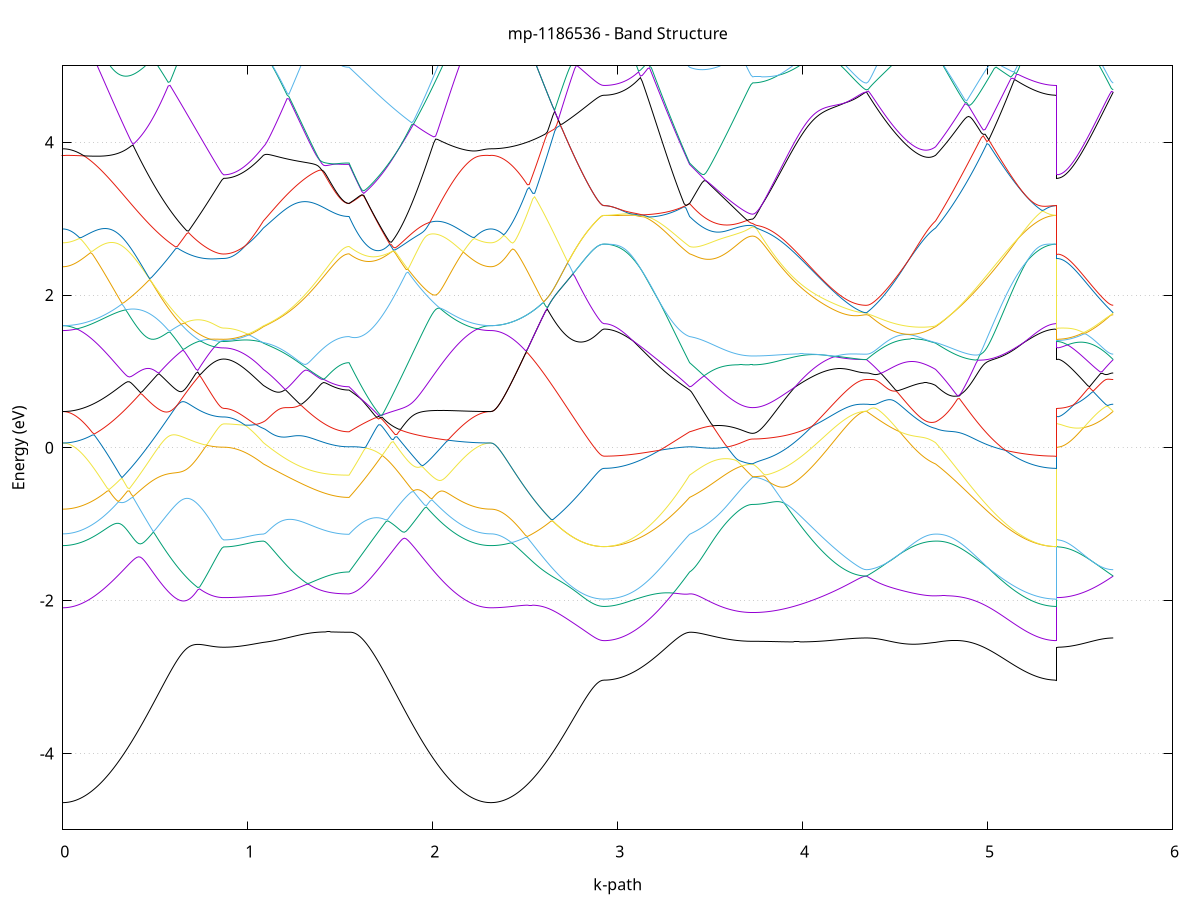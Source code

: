 set title 'mp-1186536 - Band Structure'
set xlabel 'k-path'
set ylabel 'Energy (eV)'
set grid y
set yrange [-5:5]
set terminal png size 800,600
set output 'mp-1186536_bands_gnuplot.png'
plot '-' using 1:2 with lines notitle, '-' using 1:2 with lines notitle, '-' using 1:2 with lines notitle, '-' using 1:2 with lines notitle, '-' using 1:2 with lines notitle, '-' using 1:2 with lines notitle, '-' using 1:2 with lines notitle, '-' using 1:2 with lines notitle, '-' using 1:2 with lines notitle, '-' using 1:2 with lines notitle, '-' using 1:2 with lines notitle, '-' using 1:2 with lines notitle, '-' using 1:2 with lines notitle, '-' using 1:2 with lines notitle, '-' using 1:2 with lines notitle, '-' using 1:2 with lines notitle, '-' using 1:2 with lines notitle, '-' using 1:2 with lines notitle, '-' using 1:2 with lines notitle, '-' using 1:2 with lines notitle, '-' using 1:2 with lines notitle, '-' using 1:2 with lines notitle, '-' using 1:2 with lines notitle, '-' using 1:2 with lines notitle, '-' using 1:2 with lines notitle, '-' using 1:2 with lines notitle, '-' using 1:2 with lines notitle, '-' using 1:2 with lines notitle, '-' using 1:2 with lines notitle, '-' using 1:2 with lines notitle, '-' using 1:2 with lines notitle, '-' using 1:2 with lines notitle, '-' using 1:2 with lines notitle, '-' using 1:2 with lines notitle, '-' using 1:2 with lines notitle, '-' using 1:2 with lines notitle, '-' using 1:2 with lines notitle, '-' using 1:2 with lines notitle, '-' using 1:2 with lines notitle, '-' using 1:2 with lines notitle, '-' using 1:2 with lines notitle, '-' using 1:2 with lines notitle, '-' using 1:2 with lines notitle, '-' using 1:2 with lines notitle, '-' using 1:2 with lines notitle, '-' using 1:2 with lines notitle, '-' using 1:2 with lines notitle, '-' using 1:2 with lines notitle
0.000000 -39.336318
0.009998 -39.336218
0.019997 -39.336218
0.029995 -39.336118
0.039994 -39.336018
0.049992 -39.335918
0.059990 -39.335718
0.069989 -39.335518
0.079987 -39.335218
0.089986 -39.334918
0.099984 -39.334618
0.109982 -39.334318
0.119981 -39.333918
0.129979 -39.333518
0.139978 -39.333118
0.149976 -39.332618
0.159974 -39.332118
0.169973 -39.331618
0.179971 -39.331118
0.189970 -39.330518
0.199968 -39.329918
0.209966 -39.329218
0.219965 -39.328618
0.229963 -39.327918
0.239962 -39.327218
0.249960 -39.326518
0.259958 -39.325718
0.269957 -39.324918
0.279955 -39.324118
0.289954 -39.323318
0.299952 -39.322418
0.309950 -39.321618
0.319949 -39.320718
0.329947 -39.319818
0.339946 -39.318818
0.349944 -39.317918
0.359942 -39.316918
0.369941 -39.316018
0.379939 -39.315018
0.389938 -39.314018
0.399936 -39.313018
0.409934 -39.311918
0.419933 -39.310918
0.429931 -39.309818
0.439930 -39.308818
0.449928 -39.307718
0.459926 -39.306618
0.469925 -39.305518
0.479923 -39.304518
0.489922 -39.303418
0.499920 -39.302318
0.509918 -39.301218
0.519917 -39.300118
0.529915 -39.298918
0.539914 -39.297818
0.549912 -39.296718
0.559910 -39.295618
0.569909 -39.294518
0.579907 -39.293418
0.589906 -39.292418
0.599904 -39.291318
0.609902 -39.290218
0.619901 -39.289118
0.629899 -39.288118
0.639897 -39.287018
0.649896 -39.286018
0.659894 -39.285018
0.669893 -39.284018
0.679891 -39.283018
0.689889 -39.282018
0.699888 -39.281118
0.709886 -39.280218
0.719885 -39.279318
0.729883 -39.278418
0.739881 -39.277618
0.749880 -39.276818
0.759878 -39.276018
0.769877 -39.275318
0.779875 -39.274718
0.789873 -39.274018
0.799872 -39.273518
0.809870 -39.273018
0.819869 -39.272518
0.829867 -39.272218
0.839865 -39.271918
0.849864 -39.271718
0.859862 -39.271618
0.869861 -39.271518
0.869861 -39.271518
0.879619 -39.271518
0.889377 -39.271518
0.899135 -39.271518
0.908893 -39.271518
0.918651 -39.271518
0.928409 -39.271518
0.938167 -39.271518
0.947925 -39.271518
0.957683 -39.271518
0.967441 -39.271518
0.977199 -39.271518
0.986957 -39.271618
0.996715 -39.271618
1.006473 -39.271618
1.016231 -39.271618
1.025989 -39.271618
1.035747 -39.271618
1.045505 -39.271618
1.055263 -39.271618
1.065021 -39.271618
1.074779 -39.271618
1.084537 -39.271618
1.084537 -39.271618
1.094395 -39.271718
1.104252 -39.271718
1.114109 -39.271818
1.123966 -39.271918
1.133823 -39.272018
1.143680 -39.272118
1.153537 -39.272318
1.163394 -39.272418
1.173252 -39.272618
1.183109 -39.272818
1.192966 -39.273018
1.202823 -39.273218
1.212680 -39.273418
1.222537 -39.273718
1.232394 -39.273918
1.242251 -39.274118
1.252109 -39.274318
1.261966 -39.274618
1.271823 -39.274818
1.281680 -39.275018
1.291537 -39.275218
1.301394 -39.275518
1.311251 -39.275718
1.321108 -39.275918
1.330966 -39.276118
1.340823 -39.276318
1.350680 -39.276518
1.360537 -39.276718
1.370394 -39.276818
1.380251 -39.277018
1.390108 -39.277218
1.399965 -39.277318
1.409823 -39.277518
1.419680 -39.277618
1.429537 -39.277818
1.439394 -39.277918
1.449251 -39.278018
1.459108 -39.278118
1.468965 -39.278218
1.478823 -39.278318
1.488680 -39.278318
1.498537 -39.278418
1.508394 -39.278518
1.518251 -39.278518
1.528108 -39.278518
1.537965 -39.278518
1.547822 -39.278518
1.547822 -39.278518
1.557782 -39.279118
1.567741 -39.279718
1.577701 -39.280318
1.587661 -39.281018
1.597620 -39.281718
1.607580 -39.282418
1.617539 -39.283118
1.627499 -39.283918
1.637458 -39.284718
1.647418 -39.285518
1.657377 -39.286418
1.667337 -39.287218
1.677296 -39.288118
1.687256 -39.289118
1.697215 -39.290018
1.707175 -39.291018
1.717134 -39.292018
1.727094 -39.292918
1.737053 -39.294018
1.747013 -39.295018
1.756973 -39.296018
1.766932 -39.297118
1.776892 -39.298118
1.786851 -39.299218
1.796811 -39.300218
1.806770 -39.301318
1.816730 -39.302418
1.826689 -39.303518
1.836649 -39.304518
1.846608 -39.305618
1.856568 -39.306718
1.866527 -39.307718
1.876487 -39.308818
1.886446 -39.309918
1.896406 -39.310918
1.906365 -39.311918
1.916325 -39.313018
1.926285 -39.314018
1.936244 -39.315018
1.946204 -39.316018
1.956163 -39.317018
1.966123 -39.317918
1.976082 -39.318918
1.986042 -39.319818
1.996001 -39.320718
2.005961 -39.321618
2.015920 -39.322518
2.025880 -39.323318
2.035839 -39.324118
2.045799 -39.325018
2.055758 -39.325718
2.065718 -39.326518
2.075677 -39.327218
2.085637 -39.327918
2.095597 -39.328618
2.105556 -39.329318
2.115516 -39.329918
2.125475 -39.330518
2.135435 -39.331118
2.145394 -39.331618
2.155354 -39.332218
2.165313 -39.332618
2.175273 -39.333118
2.185232 -39.333518
2.195192 -39.333918
2.205151 -39.334318
2.215111 -39.334618
2.225070 -39.335018
2.235030 -39.335218
2.244989 -39.335518
2.254949 -39.335718
2.264909 -39.335918
2.274868 -39.336018
2.284828 -39.336118
2.294787 -39.336218
2.304747 -39.336218
2.314706 -39.336318
2.314706 -39.336318
2.324563 -39.336218
2.334420 -39.336218
2.344277 -39.336118
2.354134 -39.336018
2.363991 -39.335818
2.373848 -39.335618
2.383705 -39.335418
2.393561 -39.335218
2.403418 -39.334918
2.413275 -39.334518
2.423132 -39.334218
2.432989 -39.333818
2.442846 -39.333418
2.452703 -39.332918
2.462560 -39.332418
2.472417 -39.331918
2.482274 -39.331318
2.492130 -39.330718
2.501987 -39.330118
2.511844 -39.329518
2.521701 -39.328818
2.531558 -39.328118
2.541415 -39.327318
2.551272 -39.326618
2.561129 -39.325818
2.570986 -39.324918
2.580843 -39.324118
2.590700 -39.323218
2.600556 -39.322318
2.610413 -39.321418
2.620270 -39.320418
2.630127 -39.319418
2.639984 -39.318418
2.649841 -39.317418
2.659698 -39.316418
2.669555 -39.315318
2.679412 -39.314218
2.689269 -39.313118
2.699126 -39.312018
2.708982 -39.310918
2.718839 -39.309718
2.728696 -39.308618
2.738553 -39.307418
2.748410 -39.306218
2.758267 -39.305018
2.768124 -39.303818
2.777981 -39.302618
2.787838 -39.301418
2.797695 -39.300218
2.807552 -39.299018
2.817408 -39.297818
2.827265 -39.296618
2.837122 -39.295418
2.846979 -39.294318
2.856836 -39.293218
2.866693 -39.292218
2.876550 -39.291318
2.886407 -39.290418
2.896264 -39.289718
2.906121 -39.289218
2.915977 -39.288818
2.925834 -39.288718
2.925834 -39.288718
2.935692 -39.288718
2.945549 -39.288618
2.955406 -39.288618
2.965263 -39.288518
2.975120 -39.288418
2.984977 -39.288218
2.994834 -39.288018
3.004691 -39.287818
3.014549 -39.287618
3.024406 -39.287418
3.034263 -39.287118
3.044120 -39.286818
3.053977 -39.286518
3.063834 -39.286118
3.073691 -39.285818
3.083548 -39.285418
3.093406 -39.284918
3.103263 -39.284518
3.113120 -39.284018
3.122977 -39.283518
3.132834 -39.283018
3.142691 -39.282518
3.152548 -39.281918
3.162405 -39.281318
3.172263 -39.280718
3.182120 -39.280118
3.191977 -39.279518
3.201834 -39.278818
3.211691 -39.278118
3.221548 -39.277418
3.231405 -39.276718
3.241262 -39.276018
3.251120 -39.275218
3.260977 -39.274418
3.270834 -39.274118
3.280691 -39.274318
3.290548 -39.274518
3.300405 -39.274818
3.310262 -39.275118
3.320119 -39.275518
3.329977 -39.275818
3.339834 -39.276218
3.349691 -39.276618
3.359548 -39.277118
3.369405 -39.277518
3.379262 -39.278018
3.389119 -39.278518
3.389119 -39.278518
3.398868 -39.278818
3.408616 -39.279218
3.418364 -39.279618
3.428113 -39.280018
3.437861 -39.280518
3.447610 -39.281018
3.457358 -39.281518
3.467106 -39.282018
3.476855 -39.282518
3.486603 -39.283018
3.496351 -39.283518
3.506100 -39.284018
3.515848 -39.284518
3.525596 -39.284918
3.535345 -39.285418
3.545093 -39.285818
3.554842 -39.286318
3.564590 -39.286718
3.574338 -39.287118
3.584087 -39.287418
3.593835 -39.287818
3.603583 -39.288118
3.613332 -39.288418
3.623080 -39.288718
3.632828 -39.289018
3.642577 -39.289218
3.652325 -39.289418
3.662074 -39.289618
3.671822 -39.289818
3.681570 -39.289918
3.691319 -39.290018
3.701067 -39.290118
3.710815 -39.290218
3.720564 -39.290218
3.730312 -39.290218
3.730312 -39.290218
3.740233 -39.290218
3.750154 -39.290218
3.760074 -39.290118
3.769995 -39.290118
3.779916 -39.290018
3.789836 -39.289918
3.799757 -39.289818
3.809678 -39.289718
3.819599 -39.289518
3.829519 -39.289418
3.839440 -39.289218
3.849361 -39.289018
3.859281 -39.288818
3.869202 -39.288618
3.879123 -39.288318
3.889044 -39.288118
3.898964 -39.287818
3.908885 -39.287518
3.918806 -39.287218
3.928726 -39.286918
3.938647 -39.286618
3.948568 -39.286318
3.958489 -39.285918
3.968409 -39.285618
3.978330 -39.285218
3.988251 -39.284818
3.998171 -39.284418
4.008092 -39.284018
4.018013 -39.283618
4.027934 -39.283218
4.037854 -39.282718
4.047775 -39.282318
4.057696 -39.281918
4.067616 -39.281418
4.077537 -39.281018
4.087458 -39.280518
4.097379 -39.280018
4.107299 -39.279518
4.117220 -39.279118
4.127141 -39.278618
4.137061 -39.278118
4.146982 -39.277718
4.156903 -39.277218
4.166824 -39.276718
4.176744 -39.276318
4.186665 -39.275818
4.196586 -39.275418
4.206506 -39.275018
4.216427 -39.274618
4.226348 -39.274218
4.236269 -39.273818
4.246189 -39.273418
4.256110 -39.273118
4.266031 -39.272818
4.275951 -39.272518
4.285872 -39.272218
4.295793 -39.272018
4.305714 -39.271818
4.315634 -39.271718
4.325555 -39.271618
4.335476 -39.271518
4.345396 -39.271518
4.345396 -39.271518
4.355224 -39.271518
4.365051 -39.271518
4.374878 -39.271618
4.384706 -39.271618
4.394533 -39.271718
4.404360 -39.271718
4.414188 -39.271818
4.424015 -39.271818
4.433842 -39.271918
4.443669 -39.271918
4.453497 -39.272018
4.463324 -39.272018
4.473151 -39.272118
4.482979 -39.272118
4.492806 -39.272218
4.502633 -39.272218
4.512461 -39.272218
4.522288 -39.272318
4.532115 -39.272318
4.541943 -39.272318
4.551770 -39.272318
4.561597 -39.272318
4.571424 -39.272218
4.581252 -39.272218
4.591079 -39.272218
4.600906 -39.272218
4.610734 -39.272118
4.620561 -39.272118
4.630388 -39.272018
4.640216 -39.272018
4.650043 -39.271918
4.659870 -39.271818
4.669697 -39.271818
4.679525 -39.271718
4.689352 -39.271718
4.699179 -39.271718
4.709007 -39.271618
4.718834 -39.271618
4.718834 -39.271618
4.728761 -39.271718
4.738688 -39.271718
4.748615 -39.271718
4.758542 -39.271718
4.768469 -39.271718
4.778396 -39.271718
4.788323 -39.271718
4.798250 -39.271718
4.808177 -39.271718
4.818104 -39.271818
4.828031 -39.271818
4.837958 -39.271818
4.847885 -39.271818
4.857812 -39.271818
4.867739 -39.271818
4.877666 -39.271818
4.887593 -39.271918
4.897520 -39.271918
4.907447 -39.271918
4.917375 -39.271918
4.927302 -39.271918
4.937229 -39.271918
4.947156 -39.271918
4.957083 -39.271918
4.967010 -39.272018
4.976937 -39.272018
4.986864 -39.272018
4.996791 -39.272218
5.006718 -39.272918
5.016645 -39.273618
5.026572 -39.274418
5.036499 -39.275118
5.046426 -39.275818
5.056353 -39.276418
5.066280 -39.277118
5.076207 -39.277818
5.086134 -39.278418
5.096061 -39.279118
5.105988 -39.279718
5.115915 -39.280318
5.125842 -39.280918
5.135769 -39.281518
5.145696 -39.282018
5.155623 -39.282618
5.165550 -39.283118
5.175477 -39.283618
5.185404 -39.284118
5.195331 -39.284518
5.205258 -39.284918
5.215185 -39.285418
5.225112 -39.285818
5.235039 -39.286118
5.244966 -39.286518
5.254894 -39.286818
5.264821 -39.287118
5.274748 -39.287418
5.284675 -39.287618
5.294602 -39.287818
5.304529 -39.288018
5.314456 -39.288218
5.324383 -39.288418
5.334310 -39.288518
5.344237 -39.288618
5.354164 -39.288618
5.364091 -39.288718
5.374018 -39.288718
5.374018 -39.271518
5.383875 -39.271518
5.393732 -39.271518
5.403589 -39.271518
5.413445 -39.271518
5.423302 -39.271518
5.433159 -39.271518
5.443016 -39.271518
5.452873 -39.271518
5.462730 -39.271518
5.472587 -39.271518
5.482444 -39.271518
5.492301 -39.271518
5.502158 -39.271518
5.512015 -39.271518
5.521871 -39.271518
5.531728 -39.271518
5.541585 -39.271518
5.551442 -39.271518
5.561299 -39.271518
5.571156 -39.271518
5.581013 -39.271518
5.590870 -39.271518
5.600727 -39.271518
5.610584 -39.271518
5.620441 -39.271518
5.630297 -39.271518
5.640154 -39.271518
5.650011 -39.271518
5.659868 -39.271518
5.669725 -39.271518
5.679582 -39.271518
e
0.000000 -39.223918
0.009998 -39.223918
0.019997 -39.224018
0.029995 -39.224018
0.039994 -39.224018
0.049992 -39.224018
0.059990 -39.224118
0.069989 -39.224118
0.079987 -39.224118
0.089986 -39.224218
0.099984 -39.224318
0.109982 -39.224318
0.119981 -39.224418
0.129979 -39.224518
0.139978 -39.224618
0.149976 -39.224718
0.159974 -39.224818
0.169973 -39.224918
0.179971 -39.225018
0.189970 -39.225118
0.199968 -39.225218
0.209966 -39.225418
0.219965 -39.225518
0.229963 -39.225618
0.239962 -39.225818
0.249960 -39.226018
0.259958 -39.226118
0.269957 -39.226318
0.279955 -39.226518
0.289954 -39.226718
0.299952 -39.226918
0.309950 -39.227118
0.319949 -39.227318
0.329947 -39.227518
0.339946 -39.227818
0.349944 -39.228018
0.359942 -39.228218
0.369941 -39.228518
0.379939 -39.228818
0.389938 -39.229018
0.399936 -39.229318
0.409934 -39.229618
0.419933 -39.229918
0.429931 -39.230218
0.439930 -39.230518
0.449928 -39.230818
0.459926 -39.231218
0.469925 -39.231518
0.479923 -39.231918
0.489922 -39.232218
0.499920 -39.232618
0.509918 -39.233018
0.519917 -39.233418
0.529915 -39.233718
0.539914 -39.234218
0.549912 -39.234918
0.559910 -39.235618
0.569909 -39.236218
0.579907 -39.236918
0.589906 -39.237518
0.599904 -39.238118
0.609902 -39.238718
0.619901 -39.239318
0.629899 -39.239818
0.639897 -39.240418
0.649896 -39.240918
0.659894 -39.241418
0.669893 -39.241918
0.679891 -39.242418
0.689889 -39.242818
0.699888 -39.243218
0.709886 -39.243718
0.719885 -39.244018
0.729883 -39.244418
0.739881 -39.244718
0.749880 -39.245118
0.759878 -39.245418
0.769877 -39.245618
0.779875 -39.245918
0.789873 -39.246118
0.799872 -39.246318
0.809870 -39.246418
0.819869 -39.246718
0.829867 -39.246918
0.839865 -39.247118
0.849864 -39.247218
0.859862 -39.247318
0.869861 -39.247418
0.869861 -39.247418
0.879619 -39.247318
0.889377 -39.247318
0.899135 -39.247218
0.908893 -39.247218
0.918651 -39.247218
0.928409 -39.247418
0.938167 -39.247618
0.947925 -39.247718
0.957683 -39.248018
0.967441 -39.248218
0.977199 -39.248518
0.986957 -39.248818
0.996715 -39.249118
1.006473 -39.249418
1.016231 -39.249818
1.025989 -39.250218
1.035747 -39.250618
1.045505 -39.251018
1.055263 -39.251518
1.065021 -39.251918
1.074779 -39.252418
1.084537 -39.252918
1.084537 -39.252918
1.094395 -39.253318
1.104252 -39.253718
1.114109 -39.254018
1.123966 -39.254418
1.133823 -39.254718
1.143680 -39.255118
1.153537 -39.255418
1.163394 -39.255818
1.173252 -39.256118
1.183109 -39.256418
1.192966 -39.256718
1.202823 -39.257018
1.212680 -39.257418
1.222537 -39.257718
1.232394 -39.258018
1.242251 -39.258218
1.252109 -39.258518
1.261966 -39.258818
1.271823 -39.259118
1.281680 -39.259318
1.291537 -39.259618
1.301394 -39.259818
1.311251 -39.260118
1.321108 -39.260318
1.330966 -39.260518
1.340823 -39.260718
1.350680 -39.260918
1.360537 -39.261118
1.370394 -39.261318
1.380251 -39.261518
1.390108 -39.261618
1.399965 -39.261818
1.409823 -39.261918
1.419680 -39.262118
1.429537 -39.262218
1.439394 -39.262318
1.449251 -39.262418
1.459108 -39.262518
1.468965 -39.262618
1.478823 -39.262718
1.488680 -39.262818
1.498537 -39.262818
1.508394 -39.262918
1.518251 -39.262918
1.528108 -39.262918
1.537965 -39.262918
1.547822 -39.263018
1.547822 -39.263018
1.557782 -39.262018
1.567741 -39.261018
1.577701 -39.260018
1.587661 -39.259018
1.597620 -39.258018
1.607580 -39.257018
1.617539 -39.255918
1.627499 -39.254918
1.637458 -39.253918
1.647418 -39.252918
1.657377 -39.251818
1.667337 -39.250818
1.677296 -39.249718
1.687256 -39.248718
1.697215 -39.247618
1.707175 -39.246618
1.717134 -39.245518
1.727094 -39.244518
1.737053 -39.243518
1.747013 -39.242418
1.756973 -39.241418
1.766932 -39.240418
1.776892 -39.239318
1.786851 -39.238318
1.796811 -39.237318
1.806770 -39.236318
1.816730 -39.235318
1.826689 -39.234318
1.836649 -39.233318
1.846608 -39.232318
1.856568 -39.231418
1.866527 -39.230418
1.876487 -39.229518
1.886446 -39.228518
1.896406 -39.228118
1.906365 -39.228018
1.916325 -39.227918
1.926285 -39.227718
1.936244 -39.227618
1.946204 -39.227418
1.956163 -39.227318
1.966123 -39.227218
1.976082 -39.227018
1.986042 -39.226918
1.996001 -39.226718
2.005961 -39.226618
2.015920 -39.226418
2.025880 -39.226318
2.035839 -39.226118
2.045799 -39.226018
2.055758 -39.225918
2.065718 -39.225718
2.075677 -39.225618
2.085637 -39.225518
2.095597 -39.225418
2.105556 -39.225218
2.115516 -39.225118
2.125475 -39.225018
2.135435 -39.224918
2.145394 -39.224818
2.155354 -39.224718
2.165313 -39.224618
2.175273 -39.224518
2.185232 -39.224518
2.195192 -39.224418
2.205151 -39.224318
2.215111 -39.224218
2.225070 -39.224218
2.235030 -39.224118
2.244989 -39.224118
2.254949 -39.224118
2.264909 -39.224018
2.274868 -39.224018
2.284828 -39.224018
2.294787 -39.224018
2.304747 -39.223918
2.314706 -39.223918
2.314706 -39.223918
2.324563 -39.224018
2.334420 -39.224018
2.344277 -39.224118
2.354134 -39.224218
2.363991 -39.224418
2.373848 -39.224618
2.383705 -39.224818
2.393561 -39.225118
2.403418 -39.225418
2.413275 -39.225718
2.423132 -39.226118
2.432989 -39.226518
2.442846 -39.226918
2.452703 -39.227418
2.462560 -39.227918
2.472417 -39.228418
2.482274 -39.229018
2.492130 -39.229618
2.501987 -39.230318
2.511844 -39.230918
2.521701 -39.231618
2.531558 -39.232318
2.541415 -39.233118
2.551272 -39.233918
2.561129 -39.234718
2.570986 -39.235518
2.580843 -39.236418
2.590700 -39.237318
2.600556 -39.238218
2.610413 -39.239218
2.620270 -39.240118
2.630127 -39.241118
2.639984 -39.242218
2.649841 -39.243218
2.659698 -39.244318
2.669555 -39.245318
2.679412 -39.246418
2.689269 -39.247618
2.699126 -39.248718
2.708982 -39.249818
2.718839 -39.251018
2.728696 -39.252218
2.738553 -39.253418
2.748410 -39.254618
2.758267 -39.255818
2.768124 -39.257018
2.777981 -39.258218
2.787838 -39.259418
2.797695 -39.260718
2.807552 -39.261918
2.817408 -39.263118
2.827265 -39.264318
2.837122 -39.265418
2.846979 -39.266518
2.856836 -39.267618
2.866693 -39.268718
2.876550 -39.269618
2.886407 -39.270518
2.896264 -39.271218
2.906121 -39.271818
2.915977 -39.272118
2.925834 -39.272218
2.925834 -39.272218
2.935692 -39.272218
2.945549 -39.272218
2.955406 -39.272218
2.965263 -39.272218
2.975120 -39.272218
2.984977 -39.272218
2.994834 -39.272218
3.004691 -39.272218
3.014549 -39.272218
3.024406 -39.272218
3.034263 -39.272218
3.044120 -39.272218
3.053977 -39.272218
3.063834 -39.272218
3.073691 -39.272218
3.083548 -39.272318
3.093406 -39.272318
3.103263 -39.272318
3.113120 -39.272318
3.122977 -39.272418
3.132834 -39.272418
3.142691 -39.272418
3.152548 -39.272518
3.162405 -39.272618
3.172263 -39.272618
3.182120 -39.272718
3.191977 -39.272818
3.201834 -39.272918
3.211691 -39.273018
3.221548 -39.273218
3.231405 -39.273318
3.241262 -39.273518
3.251120 -39.273618
3.260977 -39.273818
3.270834 -39.273618
3.280691 -39.272818
3.290548 -39.272018
3.300405 -39.271118
3.310262 -39.270318
3.320119 -39.269418
3.329977 -39.268518
3.339834 -39.267618
3.349691 -39.266718
3.359548 -39.265818
3.369405 -39.264918
3.379262 -39.263918
3.389119 -39.263018
3.389119 -39.263018
3.398868 -39.262518
3.408616 -39.262018
3.418364 -39.261418
3.428113 -39.260818
3.437861 -39.260118
3.447610 -39.259518
3.457358 -39.258818
3.467106 -39.258218
3.476855 -39.257518
3.486603 -39.256818
3.496351 -39.256218
3.506100 -39.255518
3.515848 -39.254918
3.525596 -39.254318
3.535345 -39.253718
3.545093 -39.253218
3.554842 -39.252618
3.564590 -39.252118
3.574338 -39.251618
3.584087 -39.251118
3.593835 -39.250718
3.603583 -39.250218
3.613332 -39.249818
3.623080 -39.249518
3.632828 -39.249118
3.642577 -39.248818
3.652325 -39.248618
3.662074 -39.248318
3.671822 -39.248118
3.681570 -39.247918
3.691319 -39.247818
3.701067 -39.247718
3.710815 -39.247618
3.720564 -39.247518
3.730312 -39.247518
3.730312 -39.247518
3.740233 -39.247518
3.750154 -39.247518
3.760074 -39.247518
3.769995 -39.247518
3.779916 -39.247518
3.789836 -39.247518
3.799757 -39.247518
3.809678 -39.247518
3.819599 -39.247518
3.829519 -39.247518
3.839440 -39.247518
3.849361 -39.247518
3.859281 -39.247518
3.869202 -39.247518
3.879123 -39.247518
3.889044 -39.247518
3.898964 -39.247418
3.908885 -39.247418
3.918806 -39.247418
3.928726 -39.247418
3.938647 -39.247418
3.948568 -39.247418
3.958489 -39.247418
3.968409 -39.247418
3.978330 -39.247418
3.988251 -39.247418
3.998171 -39.247418
4.008092 -39.247418
4.018013 -39.247318
4.027934 -39.247318
4.037854 -39.247318
4.047775 -39.247318
4.057696 -39.247318
4.067616 -39.247318
4.077537 -39.247318
4.087458 -39.247318
4.097379 -39.247318
4.107299 -39.247318
4.117220 -39.247218
4.127141 -39.247218
4.137061 -39.247218
4.146982 -39.247218
4.156903 -39.247218
4.166824 -39.247218
4.176744 -39.247218
4.186665 -39.247218
4.196586 -39.247218
4.206506 -39.247218
4.216427 -39.247218
4.226348 -39.247218
4.236269 -39.247218
4.246189 -39.247218
4.256110 -39.247218
4.266031 -39.247118
4.275951 -39.247118
4.285872 -39.247118
4.295793 -39.247118
4.305714 -39.247118
4.315634 -39.247118
4.325555 -39.247118
4.335476 -39.247118
4.345396 -39.247118
4.345396 -39.247118
4.355224 -39.247118
4.365051 -39.247118
4.374878 -39.247118
4.384706 -39.247118
4.394533 -39.247118
4.404360 -39.247118
4.414188 -39.247018
4.424015 -39.247118
4.433842 -39.247118
4.443669 -39.247118
4.453497 -39.247118
4.463324 -39.247218
4.473151 -39.247218
4.482979 -39.247318
4.492806 -39.247318
4.502633 -39.247418
4.512461 -39.247618
4.522288 -39.247718
4.532115 -39.247818
4.541943 -39.248018
4.551770 -39.248118
4.561597 -39.248318
4.571424 -39.248518
4.581252 -39.248818
4.591079 -39.249018
4.600906 -39.249218
4.610734 -39.249518
4.620561 -39.249818
4.630388 -39.250118
4.640216 -39.250418
4.650043 -39.250718
4.659870 -39.251018
4.669697 -39.251318
4.679525 -39.251618
4.689352 -39.252018
4.699179 -39.252318
4.709007 -39.252618
4.718834 -39.252918
4.718834 -39.252918
4.728761 -39.253518
4.738688 -39.254018
4.748615 -39.254618
4.758542 -39.255218
4.768469 -39.255818
4.778396 -39.256418
4.788323 -39.257018
4.798250 -39.257718
4.808177 -39.258318
4.818104 -39.259018
4.828031 -39.259718
4.837958 -39.260418
4.847885 -39.261118
4.857812 -39.261818
4.867739 -39.262518
4.877666 -39.263318
4.887593 -39.264018
4.897520 -39.264718
4.907447 -39.265518
4.917375 -39.266218
4.927302 -39.267018
4.937229 -39.267718
4.947156 -39.268518
4.957083 -39.269218
4.967010 -39.270018
4.976937 -39.270718
4.986864 -39.271518
4.996791 -39.272018
5.006718 -39.272018
5.016645 -39.272018
5.026572 -39.272018
5.036499 -39.272018
5.046426 -39.272018
5.056353 -39.272118
5.066280 -39.272118
5.076207 -39.272118
5.086134 -39.272118
5.096061 -39.272118
5.105988 -39.272118
5.115915 -39.272118
5.125842 -39.272118
5.135769 -39.272118
5.145696 -39.272118
5.155623 -39.272118
5.165550 -39.272118
5.175477 -39.272218
5.185404 -39.272218
5.195331 -39.272218
5.205258 -39.272218
5.215185 -39.272218
5.225112 -39.272218
5.235039 -39.272218
5.244966 -39.272218
5.254894 -39.272218
5.264821 -39.272218
5.274748 -39.272218
5.284675 -39.272218
5.294602 -39.272218
5.304529 -39.272218
5.314456 -39.272218
5.324383 -39.272218
5.334310 -39.272218
5.344237 -39.272218
5.354164 -39.272218
5.364091 -39.272218
5.374018 -39.272218
5.374018 -39.247418
5.383875 -39.247418
5.393732 -39.247418
5.403589 -39.247418
5.413445 -39.247318
5.423302 -39.247318
5.433159 -39.247318
5.443016 -39.247318
5.452873 -39.247318
5.462730 -39.247318
5.472587 -39.247318
5.482444 -39.247318
5.492301 -39.247318
5.502158 -39.247318
5.512015 -39.247318
5.521871 -39.247318
5.531728 -39.247318
5.541585 -39.247318
5.551442 -39.247318
5.561299 -39.247318
5.571156 -39.247218
5.581013 -39.247218
5.590870 -39.247218
5.600727 -39.247218
5.610584 -39.247218
5.620441 -39.247218
5.630297 -39.247218
5.640154 -39.247218
5.650011 -39.247218
5.659868 -39.247218
5.669725 -39.247118
5.679582 -39.247118
e
0.000000 -39.206518
0.009998 -39.206518
0.019997 -39.206518
0.029995 -39.206618
0.039994 -39.206718
0.049992 -39.206818
0.059990 -39.206918
0.069989 -39.207118
0.079987 -39.207318
0.089986 -39.207518
0.099984 -39.207818
0.109982 -39.208118
0.119981 -39.208418
0.129979 -39.208718
0.139978 -39.209018
0.149976 -39.209418
0.159974 -39.209818
0.169973 -39.210218
0.179971 -39.210618
0.189970 -39.211118
0.199968 -39.211618
0.209966 -39.212018
0.219965 -39.212618
0.229963 -39.213118
0.239962 -39.213618
0.249960 -39.214218
0.259958 -39.214818
0.269957 -39.215418
0.279955 -39.216018
0.289954 -39.216618
0.299952 -39.217318
0.309950 -39.217918
0.319949 -39.218618
0.329947 -39.219318
0.339946 -39.220018
0.349944 -39.220618
0.359942 -39.221318
0.369941 -39.222118
0.379939 -39.222818
0.389938 -39.223518
0.399936 -39.224218
0.409934 -39.224918
0.419933 -39.225718
0.429931 -39.226418
0.439930 -39.227118
0.449928 -39.227918
0.459926 -39.228618
0.469925 -39.229318
0.479923 -39.230018
0.489922 -39.230718
0.499920 -39.231518
0.509918 -39.232218
0.519917 -39.232918
0.529915 -39.233618
0.539914 -39.234118
0.549912 -39.234618
0.559910 -39.235018
0.569909 -39.235418
0.579907 -39.235918
0.589906 -39.236318
0.599904 -39.236818
0.609902 -39.237218
0.619901 -39.237718
0.629899 -39.238218
0.639897 -39.238618
0.649896 -39.239118
0.659894 -39.239618
0.669893 -39.240118
0.679891 -39.240618
0.689889 -39.241118
0.699888 -39.241618
0.709886 -39.242118
0.719885 -39.242618
0.729883 -39.243118
0.739881 -39.243518
0.749880 -39.244018
0.759878 -39.244518
0.769877 -39.244918
0.779875 -39.245318
0.789873 -39.245718
0.799872 -39.246118
0.809870 -39.246418
0.819869 -39.246618
0.829867 -39.246718
0.839865 -39.246818
0.849864 -39.246918
0.859862 -39.246918
0.869861 -39.246918
0.869861 -39.246918
0.879619 -39.246918
0.889377 -39.247018
0.899135 -39.247018
0.908893 -39.247118
0.918651 -39.247018
0.928409 -39.246918
0.938167 -39.246718
0.947925 -39.246618
0.957683 -39.246318
0.967441 -39.246118
0.977199 -39.245918
0.986957 -39.245618
0.996715 -39.245318
1.006473 -39.244918
1.016231 -39.244618
1.025989 -39.244218
1.035747 -39.243818
1.045505 -39.243418
1.055263 -39.243018
1.065021 -39.242518
1.074779 -39.242118
1.084537 -39.241618
1.084537 -39.241618
1.094395 -39.241218
1.104252 -39.240818
1.114109 -39.240418
1.123966 -39.240018
1.133823 -39.239518
1.143680 -39.239118
1.153537 -39.238618
1.163394 -39.238118
1.173252 -39.237718
1.183109 -39.237218
1.192966 -39.236718
1.202823 -39.236218
1.212680 -39.235718
1.222537 -39.235218
1.232394 -39.234718
1.242251 -39.234218
1.252109 -39.233718
1.261966 -39.233318
1.271823 -39.232818
1.281680 -39.232318
1.291537 -39.231918
1.301394 -39.231418
1.311251 -39.231018
1.321108 -39.230618
1.330966 -39.230218
1.340823 -39.229818
1.350680 -39.229418
1.360537 -39.229118
1.370394 -39.228718
1.380251 -39.228418
1.390108 -39.228118
1.399965 -39.227818
1.409823 -39.227518
1.419680 -39.227318
1.429537 -39.227018
1.439394 -39.226818
1.449251 -39.226618
1.459108 -39.226418
1.468965 -39.226218
1.478823 -39.226118
1.488680 -39.226018
1.498537 -39.225818
1.508394 -39.225818
1.518251 -39.225718
1.528108 -39.225618
1.537965 -39.225618
1.547822 -39.225618
1.547822 -39.225618
1.557782 -39.226018
1.567741 -39.226418
1.577701 -39.226718
1.587661 -39.227118
1.597620 -39.227418
1.607580 -39.227618
1.617539 -39.227918
1.627499 -39.228118
1.637458 -39.228418
1.647418 -39.228618
1.657377 -39.228718
1.667337 -39.228918
1.677296 -39.229018
1.687256 -39.229118
1.697215 -39.229218
1.707175 -39.229318
1.717134 -39.229318
1.727094 -39.229418
1.737053 -39.229418
1.747013 -39.229418
1.756973 -39.229418
1.766932 -39.229418
1.776892 -39.229318
1.786851 -39.229318
1.796811 -39.229218
1.806770 -39.229118
1.816730 -39.229118
1.826689 -39.229018
1.836649 -39.228918
1.846608 -39.228818
1.856568 -39.228718
1.866527 -39.228518
1.876487 -39.228418
1.886446 -39.228318
1.896406 -39.227618
1.906365 -39.226718
1.916325 -39.225818
1.926285 -39.225018
1.936244 -39.224118
1.946204 -39.223218
1.956163 -39.222418
1.966123 -39.221618
1.976082 -39.220818
1.986042 -39.220018
1.996001 -39.219218
2.005961 -39.218518
2.015920 -39.217818
2.025880 -39.217118
2.035839 -39.216418
2.045799 -39.215718
2.055758 -39.215118
2.065718 -39.214418
2.075677 -39.213818
2.085637 -39.213218
2.095597 -39.212718
2.105556 -39.212118
2.115516 -39.211618
2.125475 -39.211118
2.135435 -39.210718
2.145394 -39.210218
2.155354 -39.209818
2.165313 -39.209418
2.175273 -39.209018
2.185232 -39.208718
2.195192 -39.208418
2.205151 -39.208118
2.215111 -39.207818
2.225070 -39.207518
2.235030 -39.207318
2.244989 -39.207118
2.254949 -39.206918
2.264909 -39.206818
2.274868 -39.206718
2.284828 -39.206618
2.294787 -39.206518
2.304747 -39.206518
2.314706 -39.206518
2.314706 -39.206518
2.324563 -39.206518
2.334420 -39.206518
2.344277 -39.206518
2.354134 -39.206518
2.363991 -39.206518
2.373848 -39.206518
2.383705 -39.206518
2.393561 -39.206518
2.403418 -39.206518
2.413275 -39.206518
2.423132 -39.206518
2.432989 -39.206518
2.442846 -39.206518
2.452703 -39.206518
2.462560 -39.206518
2.472417 -39.206518
2.482274 -39.206518
2.492130 -39.206518
2.501987 -39.206518
2.511844 -39.206518
2.521701 -39.206518
2.531558 -39.206618
2.541415 -39.206618
2.551272 -39.206618
2.561129 -39.206618
2.570986 -39.206618
2.580843 -39.206618
2.590700 -39.206618
2.600556 -39.206618
2.610413 -39.206618
2.620270 -39.206618
2.630127 -39.206618
2.639984 -39.206618
2.649841 -39.206618
2.659698 -39.206618
2.669555 -39.206718
2.679412 -39.206718
2.689269 -39.206718
2.699126 -39.206718
2.708982 -39.206718
2.718839 -39.206718
2.728696 -39.206718
2.738553 -39.206718
2.748410 -39.206718
2.758267 -39.206718
2.768124 -39.206718
2.777981 -39.206718
2.787838 -39.206718
2.797695 -39.206718
2.807552 -39.206718
2.817408 -39.206718
2.827265 -39.206718
2.837122 -39.206818
2.846979 -39.206718
2.856836 -39.206818
2.866693 -39.206818
2.876550 -39.206818
2.886407 -39.206818
2.896264 -39.206818
2.906121 -39.206818
2.915977 -39.206818
2.925834 -39.206818
2.925834 -39.206818
2.935692 -39.206818
2.945549 -39.206818
2.955406 -39.206918
2.965263 -39.207018
2.975120 -39.207118
2.984977 -39.207218
2.994834 -39.207418
3.004691 -39.207618
3.014549 -39.207818
3.024406 -39.208018
3.034263 -39.208318
3.044120 -39.208618
3.053977 -39.208918
3.063834 -39.209218
3.073691 -39.209618
3.083548 -39.210018
3.093406 -39.210318
3.103263 -39.210818
3.113120 -39.211218
3.122977 -39.211618
3.132834 -39.212118
3.142691 -39.212618
3.152548 -39.213118
3.162405 -39.213618
3.172263 -39.214118
3.182120 -39.214618
3.191977 -39.215218
3.201834 -39.215718
3.211691 -39.216318
3.221548 -39.216818
3.231405 -39.217418
3.241262 -39.217918
3.251120 -39.218518
3.260977 -39.219118
3.270834 -39.219618
3.280691 -39.220218
3.290548 -39.220718
3.300405 -39.221318
3.310262 -39.221818
3.320119 -39.222318
3.329977 -39.222918
3.339834 -39.223418
3.349691 -39.223818
3.359548 -39.224318
3.369405 -39.224818
3.379262 -39.225218
3.389119 -39.225618
3.389119 -39.225618
3.398868 -39.225818
3.408616 -39.225918
3.418364 -39.226118
3.428113 -39.226318
3.437861 -39.226418
3.447610 -39.226618
3.457358 -39.226818
3.467106 -39.226918
3.476855 -39.227118
3.486603 -39.227218
3.496351 -39.227318
3.506100 -39.227518
3.515848 -39.227618
3.525596 -39.227718
3.535345 -39.227818
3.545093 -39.228018
3.554842 -39.228118
3.564590 -39.228218
3.574338 -39.228318
3.584087 -39.228418
3.593835 -39.228518
3.603583 -39.228618
3.613332 -39.228618
3.623080 -39.228718
3.632828 -39.228818
3.642577 -39.228918
3.652325 -39.228918
3.662074 -39.229018
3.671822 -39.229018
3.681570 -39.229118
3.691319 -39.229118
3.701067 -39.229118
3.710815 -39.229118
3.720564 -39.229118
3.730312 -39.229118
3.730312 -39.229118
3.740233 -39.229118
3.750154 -39.229218
3.760074 -39.229218
3.769995 -39.229318
3.779916 -39.229318
3.789836 -39.229418
3.799757 -39.229518
3.809678 -39.229718
3.819599 -39.229818
3.829519 -39.229918
3.839440 -39.230118
3.849361 -39.230318
3.859281 -39.230518
3.869202 -39.230718
3.879123 -39.230918
3.889044 -39.231118
3.898964 -39.231418
3.908885 -39.231718
3.918806 -39.232018
3.928726 -39.232218
3.938647 -39.232618
3.948568 -39.232918
3.958489 -39.233218
3.968409 -39.233518
3.978330 -39.233918
3.988251 -39.234318
3.998171 -39.234618
4.008092 -39.235018
4.018013 -39.235418
4.027934 -39.235818
4.037854 -39.236318
4.047775 -39.236718
4.057696 -39.237118
4.067616 -39.237518
4.077537 -39.238018
4.087458 -39.238418
4.097379 -39.238918
4.107299 -39.239318
4.117220 -39.239818
4.127141 -39.240218
4.137061 -39.240718
4.146982 -39.241218
4.156903 -39.241618
4.166824 -39.242118
4.176744 -39.242518
4.186665 -39.242918
4.196586 -39.243418
4.206506 -39.243818
4.216427 -39.244218
4.226348 -39.244618
4.236269 -39.244918
4.246189 -39.245318
4.256110 -39.245618
4.266031 -39.245918
4.275951 -39.246218
4.285872 -39.246418
4.295793 -39.246618
4.305714 -39.246818
4.315634 -39.247018
4.325555 -39.247118
4.335476 -39.247118
4.345396 -39.247118
4.345396 -39.247118
4.355224 -39.247118
4.365051 -39.247118
4.374878 -39.247118
4.384706 -39.247118
4.394533 -39.247118
4.404360 -39.247018
4.414188 -39.247018
4.424015 -39.246918
4.433842 -39.246918
4.443669 -39.246818
4.453497 -39.246718
4.463324 -39.246618
4.473151 -39.246518
4.482979 -39.246418
4.492806 -39.246318
4.502633 -39.246218
4.512461 -39.246118
4.522288 -39.245918
4.532115 -39.245818
4.541943 -39.245618
4.551770 -39.245518
4.561597 -39.245318
4.571424 -39.245118
4.581252 -39.244918
4.591079 -39.244818
4.600906 -39.244618
4.610734 -39.244318
4.620561 -39.244118
4.630388 -39.243918
4.640216 -39.243718
4.650043 -39.243418
4.659870 -39.243218
4.669697 -39.242918
4.679525 -39.242718
4.689352 -39.242418
4.699179 -39.242218
4.709007 -39.241918
4.718834 -39.241618
4.718834 -39.241618
4.728761 -39.241118
4.738688 -39.240518
4.748615 -39.240018
4.758542 -39.239418
4.768469 -39.238818
4.778396 -39.238218
4.788323 -39.237618
4.798250 -39.237018
4.808177 -39.236418
4.818104 -39.235718
4.828031 -39.235018
4.837958 -39.234418
4.847885 -39.233718
4.857812 -39.233018
4.867739 -39.232318
4.877666 -39.231618
4.887593 -39.230918
4.897520 -39.230218
4.907447 -39.229418
4.917375 -39.228718
4.927302 -39.228018
4.937229 -39.227318
4.947156 -39.226518
4.957083 -39.225818
4.967010 -39.225118
4.976937 -39.224418
4.986864 -39.223618
4.996791 -39.222918
5.006718 -39.222218
5.016645 -39.221518
5.026572 -39.220818
5.036499 -39.220118
5.046426 -39.219418
5.056353 -39.218818
5.066280 -39.218118
5.076207 -39.217518
5.086134 -39.216818
5.096061 -39.216218
5.105988 -39.215618
5.115915 -39.215018
5.125842 -39.214418
5.135769 -39.213918
5.145696 -39.213318
5.155623 -39.212818
5.165550 -39.212318
5.175477 -39.211818
5.185404 -39.211318
5.195331 -39.210918
5.205258 -39.210418
5.215185 -39.210018
5.225112 -39.209718
5.235039 -39.209318
5.244966 -39.208918
5.254894 -39.208618
5.264821 -39.208318
5.274748 -39.208118
5.284675 -39.207818
5.294602 -39.207618
5.304529 -39.207418
5.314456 -39.207218
5.324383 -39.207118
5.334310 -39.207018
5.344237 -39.206918
5.354164 -39.206818
5.364091 -39.206818
5.374018 -39.206818
5.374018 -39.246918
5.383875 -39.246918
5.393732 -39.246918
5.403589 -39.246918
5.413445 -39.246918
5.423302 -39.246918
5.433159 -39.246918
5.443016 -39.246918
5.452873 -39.246918
5.462730 -39.246918
5.472587 -39.246918
5.482444 -39.246918
5.492301 -39.247018
5.502158 -39.247018
5.512015 -39.247018
5.521871 -39.247018
5.531728 -39.247018
5.541585 -39.247018
5.551442 -39.247018
5.561299 -39.247018
5.571156 -39.247018
5.581013 -39.247018
5.590870 -39.247018
5.600727 -39.247018
5.610584 -39.247118
5.620441 -39.247118
5.630297 -39.247118
5.640154 -39.247118
5.650011 -39.247118
5.659868 -39.247118
5.669725 -39.247118
5.679582 -39.247118
e
0.000000 -25.755018
0.009998 -25.755018
0.019997 -25.755018
0.029995 -25.755018
0.039994 -25.755018
0.049992 -25.755018
0.059990 -25.755118
0.069989 -25.755118
0.079987 -25.755118
0.089986 -25.755218
0.099984 -25.755218
0.109982 -25.755318
0.119981 -25.755318
0.129979 -25.755418
0.139978 -25.755418
0.149976 -25.755518
0.159974 -25.755618
0.169973 -25.755718
0.179971 -25.755718
0.189970 -25.755818
0.199968 -25.755918
0.209966 -25.756018
0.219965 -25.756118
0.229963 -25.756218
0.239962 -25.756318
0.249960 -25.756418
0.259958 -25.756518
0.269957 -25.756618
0.279955 -25.756718
0.289954 -25.756818
0.299952 -25.757018
0.309950 -25.757118
0.319949 -25.757218
0.329947 -25.757318
0.339946 -25.757518
0.349944 -25.757618
0.359942 -25.757718
0.369941 -25.757918
0.379939 -25.758018
0.389938 -25.758118
0.399936 -25.758318
0.409934 -25.758418
0.419933 -25.758518
0.429931 -25.758718
0.439930 -25.758818
0.449928 -25.758918
0.459926 -25.759118
0.469925 -25.759218
0.479923 -25.759318
0.489922 -25.759518
0.499920 -25.759618
0.509918 -25.759818
0.519917 -25.759918
0.529915 -25.760018
0.539914 -25.760118
0.549912 -25.760318
0.559910 -25.760418
0.569909 -25.760518
0.579907 -25.760618
0.589906 -25.760818
0.599904 -25.760918
0.609902 -25.761018
0.619901 -25.761118
0.629899 -25.761218
0.639897 -25.761318
0.649896 -25.761418
0.659894 -25.761518
0.669893 -25.761618
0.679891 -25.761718
0.689889 -25.761818
0.699888 -25.761918
0.709886 -25.761918
0.719885 -25.762018
0.729883 -25.762118
0.739881 -25.762118
0.749880 -25.762218
0.759878 -25.762318
0.769877 -25.762318
0.779875 -25.762418
0.789873 -25.762418
0.799872 -25.762418
0.809870 -25.762518
0.819869 -25.762518
0.829867 -25.762518
0.839865 -25.762518
0.849864 -25.762518
0.859862 -25.762618
0.869861 -25.762618
0.869861 -25.762618
0.879619 -25.762618
0.889377 -25.762518
0.899135 -25.762518
0.908893 -25.762518
0.918651 -25.762418
0.928409 -25.762418
0.938167 -25.762318
0.947925 -25.762218
0.957683 -25.762118
0.967441 -25.762018
0.977199 -25.761918
0.986957 -25.761818
0.996715 -25.761618
1.006473 -25.761518
1.016231 -25.761418
1.025989 -25.761218
1.035747 -25.761018
1.045505 -25.760918
1.055263 -25.760718
1.065021 -25.760518
1.074779 -25.760418
1.084537 -25.760218
1.084537 -25.760218
1.094395 -25.760018
1.104252 -25.759918
1.114109 -25.759818
1.123966 -25.759618
1.133823 -25.759518
1.143680 -25.759418
1.153537 -25.759218
1.163394 -25.759118
1.173252 -25.759018
1.183109 -25.758918
1.192966 -25.758718
1.202823 -25.758618
1.212680 -25.758518
1.222537 -25.758418
1.232394 -25.758318
1.242251 -25.758318
1.252109 -25.758218
1.261966 -25.758118
1.271823 -25.758018
1.281680 -25.757918
1.291537 -25.757918
1.301394 -25.757818
1.311251 -25.757718
1.321108 -25.757718
1.330966 -25.757618
1.340823 -25.757518
1.350680 -25.757518
1.360537 -25.757418
1.370394 -25.757418
1.380251 -25.757318
1.390108 -25.757318
1.399965 -25.757218
1.409823 -25.757218
1.419680 -25.757118
1.429537 -25.757118
1.439394 -25.757018
1.449251 -25.757018
1.459108 -25.757018
1.468965 -25.756918
1.478823 -25.756918
1.488680 -25.756918
1.498537 -25.756918
1.508394 -25.756918
1.518251 -25.756918
1.528108 -25.756818
1.537965 -25.756818
1.547822 -25.756818
1.547822 -25.756818
1.557782 -25.756818
1.567741 -25.756918
1.577701 -25.756918
1.587661 -25.756918
1.597620 -25.756918
1.607580 -25.756918
1.617539 -25.756918
1.627499 -25.756918
1.637458 -25.756918
1.647418 -25.756918
1.657377 -25.756918
1.667337 -25.756918
1.677296 -25.756918
1.687256 -25.756918
1.697215 -25.756918
1.707175 -25.756918
1.717134 -25.756918
1.727094 -25.756918
1.737053 -25.756918
1.747013 -25.756818
1.756973 -25.756818
1.766932 -25.756818
1.776892 -25.756818
1.786851 -25.756818
1.796811 -25.756718
1.806770 -25.756718
1.816730 -25.756718
1.826689 -25.756718
1.836649 -25.756618
1.846608 -25.756618
1.856568 -25.756618
1.866527 -25.756518
1.876487 -25.756518
1.886446 -25.756418
1.896406 -25.756418
1.906365 -25.756418
1.916325 -25.756318
1.926285 -25.756318
1.936244 -25.756218
1.946204 -25.756218
1.956163 -25.756118
1.966123 -25.756118
1.976082 -25.756018
1.986042 -25.756018
1.996001 -25.756018
2.005961 -25.755918
2.015920 -25.755918
2.025880 -25.755818
2.035839 -25.755818
2.045799 -25.755718
2.055758 -25.755718
2.065718 -25.755618
2.075677 -25.755618
2.085637 -25.755518
2.095597 -25.755518
2.105556 -25.755518
2.115516 -25.755418
2.125475 -25.755418
2.135435 -25.755318
2.145394 -25.755318
2.155354 -25.755318
2.165313 -25.755218
2.175273 -25.755218
2.185232 -25.755218
2.195192 -25.755118
2.205151 -25.755118
2.215111 -25.755118
2.225070 -25.755118
2.235030 -25.755118
2.244989 -25.755018
2.254949 -25.755018
2.264909 -25.755018
2.274868 -25.755018
2.284828 -25.755018
2.294787 -25.755018
2.304747 -25.755018
2.314706 -25.755018
2.314706 -25.755018
2.324563 -25.755018
2.334420 -25.755018
2.344277 -25.755018
2.354134 -25.755018
2.363991 -25.755018
2.373848 -25.755018
2.383705 -25.755018
2.393561 -25.755018
2.403418 -25.755018
2.413275 -25.755018
2.423132 -25.755118
2.432989 -25.755118
2.442846 -25.755118
2.452703 -25.755118
2.462560 -25.755118
2.472417 -25.755118
2.482274 -25.755218
2.492130 -25.755218
2.501987 -25.755218
2.511844 -25.755218
2.521701 -25.755218
2.531558 -25.755318
2.541415 -25.755318
2.551272 -25.755318
2.561129 -25.755318
2.570986 -25.755418
2.580843 -25.755418
2.590700 -25.755418
2.600556 -25.755418
2.610413 -25.755518
2.620270 -25.755518
2.630127 -25.755518
2.639984 -25.755518
2.649841 -25.755618
2.659698 -25.755618
2.669555 -25.755618
2.679412 -25.755618
2.689269 -25.755718
2.699126 -25.755718
2.708982 -25.755718
2.718839 -25.755718
2.728696 -25.755818
2.738553 -25.755818
2.748410 -25.755818
2.758267 -25.755818
2.768124 -25.755818
2.777981 -25.755918
2.787838 -25.755918
2.797695 -25.755918
2.807552 -25.755918
2.817408 -25.755918
2.827265 -25.755918
2.837122 -25.756018
2.846979 -25.756018
2.856836 -25.756018
2.866693 -25.756018
2.876550 -25.756018
2.886407 -25.756018
2.896264 -25.756018
2.906121 -25.756018
2.915977 -25.756018
2.925834 -25.756018
2.925834 -25.756018
2.935692 -25.756018
2.945549 -25.756018
2.955406 -25.756018
2.965263 -25.756018
2.975120 -25.756018
2.984977 -25.756018
2.994834 -25.756018
3.004691 -25.756018
3.014549 -25.756118
3.024406 -25.756118
3.034263 -25.756118
3.044120 -25.756118
3.053977 -25.756118
3.063834 -25.756118
3.073691 -25.756118
3.083548 -25.756218
3.093406 -25.756218
3.103263 -25.756218
3.113120 -25.756218
3.122977 -25.756218
3.132834 -25.756318
3.142691 -25.756318
3.152548 -25.756318
3.162405 -25.756318
3.172263 -25.756318
3.182120 -25.756418
3.191977 -25.756418
3.201834 -25.756418
3.211691 -25.756418
3.221548 -25.756518
3.231405 -25.756518
3.241262 -25.756518
3.251120 -25.756518
3.260977 -25.756618
3.270834 -25.756618
3.280691 -25.756618
3.290548 -25.756618
3.300405 -25.756718
3.310262 -25.756718
3.320119 -25.756718
3.329977 -25.756718
3.339834 -25.756718
3.349691 -25.756818
3.359548 -25.756818
3.369405 -25.756818
3.379262 -25.756818
3.389119 -25.756818
3.389119 -25.756818
3.398868 -25.756818
3.408616 -25.756818
3.418364 -25.756918
3.428113 -25.756918
3.437861 -25.756918
3.447610 -25.756918
3.457358 -25.756918
3.467106 -25.756918
3.476855 -25.756918
3.486603 -25.756918
3.496351 -25.756918
3.506100 -25.756918
3.515848 -25.756918
3.525596 -25.756918
3.535345 -25.756918
3.545093 -25.756918
3.554842 -25.757018
3.564590 -25.757018
3.574338 -25.757018
3.584087 -25.757018
3.593835 -25.757018
3.603583 -25.757018
3.613332 -25.757018
3.623080 -25.757018
3.632828 -25.757018
3.642577 -25.757018
3.652325 -25.757018
3.662074 -25.757018
3.671822 -25.757018
3.681570 -25.757018
3.691319 -25.757018
3.701067 -25.757018
3.710815 -25.757018
3.720564 -25.757018
3.730312 -25.757018
3.730312 -25.757018
3.740233 -25.757018
3.750154 -25.757018
3.760074 -25.757018
3.769995 -25.757118
3.779916 -25.757118
3.789836 -25.757118
3.799757 -25.757118
3.809678 -25.757218
3.819599 -25.757218
3.829519 -25.757318
3.839440 -25.757318
3.849361 -25.757318
3.859281 -25.757418
3.869202 -25.757518
3.879123 -25.757518
3.889044 -25.757618
3.898964 -25.757718
3.908885 -25.757718
3.918806 -25.757818
3.928726 -25.757918
3.938647 -25.757918
3.948568 -25.758018
3.958489 -25.758118
3.968409 -25.758218
3.978330 -25.758318
3.988251 -25.758418
3.998171 -25.758518
4.008092 -25.758518
4.018013 -25.758618
4.027934 -25.758718
4.037854 -25.758818
4.047775 -25.758918
4.057696 -25.759018
4.067616 -25.759118
4.077537 -25.759218
4.087458 -25.759318
4.097379 -25.759418
4.107299 -25.759418
4.117220 -25.759518
4.127141 -25.759618
4.137061 -25.759718
4.146982 -25.759818
4.156903 -25.759818
4.166824 -25.759918
4.176744 -25.760018
4.186665 -25.760118
4.196586 -25.760118
4.206506 -25.760218
4.216427 -25.760218
4.226348 -25.760318
4.236269 -25.760318
4.246189 -25.760418
4.256110 -25.760418
4.266031 -25.760518
4.275951 -25.760518
4.285872 -25.760518
4.295793 -25.760618
4.305714 -25.760618
4.315634 -25.760618
4.325555 -25.760618
4.335476 -25.760618
4.345396 -25.760618
4.345396 -25.760618
4.355224 -25.760718
4.365051 -25.760818
4.374878 -25.760818
4.384706 -25.760918
4.394533 -25.761018
4.404360 -25.761018
4.414188 -25.761118
4.424015 -25.761118
4.433842 -25.761218
4.443669 -25.761218
4.453497 -25.761318
4.463324 -25.761318
4.473151 -25.761318
4.482979 -25.761318
4.492806 -25.761318
4.502633 -25.761418
4.512461 -25.761418
4.522288 -25.761418
4.532115 -25.761318
4.541943 -25.761318
4.551770 -25.761318
4.561597 -25.761318
4.571424 -25.761318
4.581252 -25.761218
4.591079 -25.761218
4.600906 -25.761118
4.610734 -25.761118
4.620561 -25.761018
4.630388 -25.761018
4.640216 -25.760918
4.650043 -25.760818
4.659870 -25.760718
4.669697 -25.760718
4.679525 -25.760618
4.689352 -25.760518
4.699179 -25.760418
4.709007 -25.760318
4.718834 -25.760218
4.718834 -25.760218
4.728761 -25.760018
4.738688 -25.759818
4.748615 -25.759618
4.758542 -25.759418
4.768469 -25.759218
4.778396 -25.759018
4.788323 -25.758818
4.798250 -25.758618
4.808177 -25.758418
4.818104 -25.758218
4.828031 -25.758018
4.837958 -25.757918
4.847885 -25.757718
4.857812 -25.757718
4.867739 -25.757618
4.877666 -25.757618
4.887593 -25.757518
4.897520 -25.757518
4.907447 -25.757418
4.917375 -25.757418
4.927302 -25.757318
4.937229 -25.757318
4.947156 -25.757318
4.957083 -25.757218
4.967010 -25.757218
4.976937 -25.757118
4.986864 -25.757118
4.996791 -25.757018
5.006718 -25.757018
5.016645 -25.756918
5.026572 -25.756918
5.036499 -25.756818
5.046426 -25.756818
5.056353 -25.756818
5.066280 -25.756718
5.076207 -25.756718
5.086134 -25.756618
5.096061 -25.756618
5.105988 -25.756618
5.115915 -25.756518
5.125842 -25.756518
5.135769 -25.756418
5.145696 -25.756418
5.155623 -25.756418
5.165550 -25.756318
5.175477 -25.756318
5.185404 -25.756318
5.195331 -25.756318
5.205258 -25.756218
5.215185 -25.756218
5.225112 -25.756218
5.235039 -25.756218
5.244966 -25.756118
5.254894 -25.756118
5.264821 -25.756118
5.274748 -25.756118
5.284675 -25.756118
5.294602 -25.756118
5.304529 -25.756018
5.314456 -25.756018
5.324383 -25.756018
5.334310 -25.756018
5.344237 -25.756018
5.354164 -25.756018
5.364091 -25.756018
5.374018 -25.756018
5.374018 -25.762618
5.383875 -25.762618
5.393732 -25.762518
5.403589 -25.762518
5.413445 -25.762518
5.423302 -25.762518
5.433159 -25.762518
5.443016 -25.762418
5.452873 -25.762418
5.462730 -25.762418
5.472587 -25.762318
5.482444 -25.762318
5.492301 -25.762218
5.502158 -25.762218
5.512015 -25.762118
5.521871 -25.762018
5.531728 -25.762018
5.541585 -25.761918
5.551442 -25.761818
5.561299 -25.761718
5.571156 -25.761618
5.581013 -25.761618
5.590870 -25.761518
5.600727 -25.761418
5.610584 -25.761318
5.620441 -25.761218
5.630297 -25.761118
5.640154 -25.761018
5.650011 -25.760918
5.659868 -25.760818
5.669725 -25.760718
5.679582 -25.760618
e
0.000000 -25.755018
0.009998 -25.755018
0.019997 -25.755018
0.029995 -25.755018
0.039994 -25.754918
0.049992 -25.754918
0.059990 -25.754918
0.069989 -25.754918
0.079987 -25.754818
0.089986 -25.754818
0.099984 -25.754718
0.109982 -25.754718
0.119981 -25.754718
0.129979 -25.754618
0.139978 -25.754618
0.149976 -25.754518
0.159974 -25.754418
0.169973 -25.754418
0.179971 -25.754318
0.189970 -25.754318
0.199968 -25.754218
0.209966 -25.754218
0.219965 -25.754118
0.229963 -25.754118
0.239962 -25.754018
0.249960 -25.754018
0.259958 -25.753918
0.269957 -25.753918
0.279955 -25.753818
0.289954 -25.753818
0.299952 -25.753818
0.309950 -25.753818
0.319949 -25.753718
0.329947 -25.753718
0.339946 -25.753718
0.349944 -25.753718
0.359942 -25.753718
0.369941 -25.753818
0.379939 -25.753818
0.389938 -25.753818
0.399936 -25.753818
0.409934 -25.753918
0.419933 -25.753918
0.429931 -25.754018
0.439930 -25.754118
0.449928 -25.754118
0.459926 -25.754218
0.469925 -25.754318
0.479923 -25.754418
0.489922 -25.754518
0.499920 -25.754618
0.509918 -25.754718
0.519917 -25.754818
0.529915 -25.755018
0.539914 -25.755118
0.549912 -25.755218
0.559910 -25.755418
0.569909 -25.755518
0.579907 -25.755718
0.589906 -25.755818
0.599904 -25.755918
0.609902 -25.756118
0.619901 -25.756218
0.629899 -25.756418
0.639897 -25.756518
0.649896 -25.756718
0.659894 -25.756818
0.669893 -25.757018
0.679891 -25.757118
0.689889 -25.757318
0.699888 -25.757418
0.709886 -25.757518
0.719885 -25.757718
0.729883 -25.757818
0.739881 -25.757918
0.749880 -25.758018
0.759878 -25.758118
0.769877 -25.758218
0.779875 -25.758318
0.789873 -25.758418
0.799872 -25.758418
0.809870 -25.758518
0.819869 -25.758618
0.829867 -25.758618
0.839865 -25.758618
0.849864 -25.758718
0.859862 -25.758718
0.869861 -25.758718
0.869861 -25.758718
0.879619 -25.758718
0.889377 -25.758718
0.899135 -25.758718
0.908893 -25.758718
0.918651 -25.758618
0.928409 -25.758618
0.938167 -25.758618
0.947925 -25.758618
0.957683 -25.758618
0.967441 -25.758618
0.977199 -25.758618
0.986957 -25.758518
0.996715 -25.758518
1.006473 -25.758518
1.016231 -25.758518
1.025989 -25.758518
1.035747 -25.758418
1.045505 -25.758418
1.055263 -25.758418
1.065021 -25.758318
1.074779 -25.758318
1.084537 -25.758318
1.084537 -25.758318
1.094395 -25.758218
1.104252 -25.758218
1.114109 -25.758218
1.123966 -25.758118
1.133823 -25.758118
1.143680 -25.758018
1.153537 -25.757918
1.163394 -25.757918
1.173252 -25.757818
1.183109 -25.757718
1.192966 -25.757618
1.202823 -25.757418
1.212680 -25.757318
1.222537 -25.757218
1.232394 -25.757118
1.242251 -25.756918
1.252109 -25.756818
1.261966 -25.756618
1.271823 -25.756518
1.281680 -25.756318
1.291537 -25.756218
1.301394 -25.756018
1.311251 -25.755918
1.321108 -25.755718
1.330966 -25.755618
1.340823 -25.755418
1.350680 -25.755318
1.360537 -25.755218
1.370394 -25.755118
1.380251 -25.754918
1.390108 -25.754818
1.399965 -25.754718
1.409823 -25.754618
1.419680 -25.754518
1.429537 -25.754418
1.439394 -25.754318
1.449251 -25.754218
1.459108 -25.754218
1.468965 -25.754118
1.478823 -25.754018
1.488680 -25.754018
1.498537 -25.754018
1.508394 -25.753918
1.518251 -25.753918
1.528108 -25.753918
1.537965 -25.753918
1.547822 -25.753918
1.547822 -25.753918
1.557782 -25.753818
1.567741 -25.753818
1.577701 -25.753718
1.587661 -25.753718
1.597620 -25.753618
1.607580 -25.753618
1.617539 -25.753618
1.627499 -25.753518
1.637458 -25.753518
1.647418 -25.753518
1.657377 -25.753418
1.667337 -25.753418
1.677296 -25.753418
1.687256 -25.753418
1.697215 -25.753418
1.707175 -25.753318
1.717134 -25.753318
1.727094 -25.753318
1.737053 -25.753318
1.747013 -25.753318
1.756973 -25.753318
1.766932 -25.753318
1.776892 -25.753318
1.786851 -25.753318
1.796811 -25.753418
1.806770 -25.753418
1.816730 -25.753418
1.826689 -25.753418
1.836649 -25.753418
1.846608 -25.753518
1.856568 -25.753518
1.866527 -25.753518
1.876487 -25.753518
1.886446 -25.753618
1.896406 -25.753618
1.906365 -25.753618
1.916325 -25.753718
1.926285 -25.753718
1.936244 -25.753818
1.946204 -25.753818
1.956163 -25.753818
1.966123 -25.753918
1.976082 -25.753918
1.986042 -25.754018
1.996001 -25.754018
2.005961 -25.754118
2.015920 -25.754118
2.025880 -25.754118
2.035839 -25.754218
2.045799 -25.754218
2.055758 -25.754318
2.065718 -25.754318
2.075677 -25.754418
2.085637 -25.754418
2.095597 -25.754518
2.105556 -25.754518
2.115516 -25.754518
2.125475 -25.754618
2.135435 -25.754618
2.145394 -25.754718
2.155354 -25.754718
2.165313 -25.754718
2.175273 -25.754818
2.185232 -25.754818
2.195192 -25.754818
2.205151 -25.754818
2.215111 -25.754918
2.225070 -25.754918
2.235030 -25.754918
2.244989 -25.754918
2.254949 -25.754918
2.264909 -25.754918
2.274868 -25.755018
2.284828 -25.755018
2.294787 -25.755018
2.304747 -25.755018
2.314706 -25.755018
2.314706 -25.755018
2.324563 -25.755018
2.334420 -25.755018
2.344277 -25.755018
2.354134 -25.755018
2.363991 -25.755018
2.373848 -25.755018
2.383705 -25.755018
2.393561 -25.755018
2.403418 -25.755018
2.413275 -25.755018
2.423132 -25.755118
2.432989 -25.755118
2.442846 -25.755118
2.452703 -25.755118
2.462560 -25.755118
2.472417 -25.755118
2.482274 -25.755218
2.492130 -25.755218
2.501987 -25.755218
2.511844 -25.755218
2.521701 -25.755218
2.531558 -25.755318
2.541415 -25.755318
2.551272 -25.755318
2.561129 -25.755318
2.570986 -25.755418
2.580843 -25.755418
2.590700 -25.755418
2.600556 -25.755418
2.610413 -25.755518
2.620270 -25.755518
2.630127 -25.755518
2.639984 -25.755518
2.649841 -25.755618
2.659698 -25.755618
2.669555 -25.755618
2.679412 -25.755618
2.689269 -25.755718
2.699126 -25.755718
2.708982 -25.755718
2.718839 -25.755718
2.728696 -25.755818
2.738553 -25.755818
2.748410 -25.755818
2.758267 -25.755818
2.768124 -25.755818
2.777981 -25.755918
2.787838 -25.755918
2.797695 -25.755918
2.807552 -25.755918
2.817408 -25.755918
2.827265 -25.755918
2.837122 -25.756018
2.846979 -25.756018
2.856836 -25.756018
2.866693 -25.756018
2.876550 -25.756018
2.886407 -25.756018
2.896264 -25.756018
2.906121 -25.756018
2.915977 -25.756018
2.925834 -25.756018
2.925834 -25.756018
2.935692 -25.756018
2.945549 -25.756018
2.955406 -25.756018
2.965263 -25.756018
2.975120 -25.756018
2.984977 -25.756018
2.994834 -25.755918
3.004691 -25.755918
3.014549 -25.755918
3.024406 -25.755918
3.034263 -25.755818
3.044120 -25.755818
3.053977 -25.755818
3.063834 -25.755718
3.073691 -25.755718
3.083548 -25.755618
3.093406 -25.755618
3.103263 -25.755518
3.113120 -25.755518
3.122977 -25.755418
3.132834 -25.755418
3.142691 -25.755318
3.152548 -25.755318
3.162405 -25.755218
3.172263 -25.755218
3.182120 -25.755118
3.191977 -25.755018
3.201834 -25.755018
3.211691 -25.754918
3.221548 -25.754918
3.231405 -25.754818
3.241262 -25.754718
3.251120 -25.754718
3.260977 -25.754618
3.270834 -25.754518
3.280691 -25.754518
3.290548 -25.754418
3.300405 -25.754418
3.310262 -25.754318
3.320119 -25.754218
3.329977 -25.754218
3.339834 -25.754118
3.349691 -25.754118
3.359548 -25.754018
3.369405 -25.754018
3.379262 -25.753918
3.389119 -25.753918
3.389119 -25.753918
3.398868 -25.753818
3.408616 -25.753818
3.418364 -25.753818
3.428113 -25.753818
3.437861 -25.753718
3.447610 -25.753718
3.457358 -25.753718
3.467106 -25.753718
3.476855 -25.753718
3.486603 -25.753618
3.496351 -25.753618
3.506100 -25.753618
3.515848 -25.753618
3.525596 -25.753618
3.535345 -25.753518
3.545093 -25.753518
3.554842 -25.753518
3.564590 -25.753518
3.574338 -25.753518
3.584087 -25.753518
3.593835 -25.753518
3.603583 -25.753418
3.613332 -25.753418
3.623080 -25.753418
3.632828 -25.753418
3.642577 -25.753418
3.652325 -25.753418
3.662074 -25.753418
3.671822 -25.753418
3.681570 -25.753418
3.691319 -25.753418
3.701067 -25.753418
3.710815 -25.753418
3.720564 -25.753418
3.730312 -25.753418
3.730312 -25.753418
3.740233 -25.753418
3.750154 -25.753418
3.760074 -25.753418
3.769995 -25.753418
3.779916 -25.753518
3.789836 -25.753518
3.799757 -25.753618
3.809678 -25.753718
3.819599 -25.753718
3.829519 -25.753818
3.839440 -25.753918
3.849361 -25.754018
3.859281 -25.754118
3.869202 -25.754218
3.879123 -25.754418
3.889044 -25.754518
3.898964 -25.754618
3.908885 -25.754818
3.918806 -25.754918
3.928726 -25.755118
3.938647 -25.755218
3.948568 -25.755418
3.958489 -25.755618
3.968409 -25.755718
3.978330 -25.755918
3.988251 -25.756118
3.998171 -25.756318
4.008092 -25.756418
4.018013 -25.756618
4.027934 -25.756818
4.037854 -25.757018
4.047775 -25.757218
4.057696 -25.757418
4.067616 -25.757518
4.077537 -25.757718
4.087458 -25.757918
4.097379 -25.758118
4.107299 -25.758218
4.117220 -25.758418
4.127141 -25.758618
4.137061 -25.758718
4.146982 -25.758918
4.156903 -25.759118
4.166824 -25.759218
4.176744 -25.759418
4.186665 -25.759518
4.196586 -25.759618
4.206506 -25.759718
4.216427 -25.759918
4.226348 -25.760018
4.236269 -25.760118
4.246189 -25.760218
4.256110 -25.760218
4.266031 -25.760318
4.275951 -25.760418
4.285872 -25.760418
4.295793 -25.760518
4.305714 -25.760518
4.315634 -25.760618
4.325555 -25.760618
4.335476 -25.760618
4.345396 -25.760618
4.345396 -25.760618
4.355224 -25.760518
4.365051 -25.760518
4.374878 -25.760418
4.384706 -25.760318
4.394533 -25.760218
4.404360 -25.760118
4.414188 -25.760018
4.424015 -25.760018
4.433842 -25.759918
4.443669 -25.759818
4.453497 -25.759718
4.463324 -25.759618
4.473151 -25.759518
4.482979 -25.759518
4.492806 -25.759418
4.502633 -25.759318
4.512461 -25.759218
4.522288 -25.759218
4.532115 -25.759118
4.541943 -25.759018
4.551770 -25.759018
4.561597 -25.758918
4.571424 -25.758918
4.581252 -25.758818
4.591079 -25.758718
4.600906 -25.758718
4.610734 -25.758618
4.620561 -25.758618
4.630388 -25.758518
4.640216 -25.758518
4.650043 -25.758518
4.659870 -25.758418
4.669697 -25.758418
4.679525 -25.758418
4.689352 -25.758318
4.699179 -25.758318
4.709007 -25.758318
4.718834 -25.758318
4.718834 -25.758318
4.728761 -25.758218
4.738688 -25.758218
4.748615 -25.758218
4.758542 -25.758118
4.768469 -25.758118
4.778396 -25.758018
4.788323 -25.758018
4.798250 -25.758018
4.808177 -25.757918
4.818104 -25.757918
4.828031 -25.757818
4.837958 -25.757818
4.847885 -25.757718
4.857812 -25.757518
4.867739 -25.757318
4.877666 -25.757218
4.887593 -25.757018
4.897520 -25.756918
4.907447 -25.756718
4.917375 -25.756618
4.927302 -25.756518
4.937229 -25.756318
4.947156 -25.756218
4.957083 -25.756118
4.967010 -25.756018
4.976937 -25.755918
4.986864 -25.755818
4.996791 -25.755818
5.006718 -25.755718
5.016645 -25.755618
5.026572 -25.755618
5.036499 -25.755518
5.046426 -25.755518
5.056353 -25.755518
5.066280 -25.755418
5.076207 -25.755418
5.086134 -25.755418
5.096061 -25.755418
5.105988 -25.755418
5.115915 -25.755418
5.125842 -25.755418
5.135769 -25.755418
5.145696 -25.755518
5.155623 -25.755518
5.165550 -25.755518
5.175477 -25.755518
5.185404 -25.755618
5.195331 -25.755618
5.205258 -25.755618
5.215185 -25.755718
5.225112 -25.755718
5.235039 -25.755718
5.244966 -25.755818
5.254894 -25.755818
5.264821 -25.755818
5.274748 -25.755918
5.284675 -25.755918
5.294602 -25.755918
5.304529 -25.755918
5.314456 -25.755918
5.324383 -25.756018
5.334310 -25.756018
5.344237 -25.756018
5.354164 -25.756018
5.364091 -25.756018
5.374018 -25.756018
5.374018 -25.758718
5.383875 -25.758718
5.393732 -25.758718
5.403589 -25.758718
5.413445 -25.758718
5.423302 -25.758718
5.433159 -25.758818
5.443016 -25.758818
5.452873 -25.758818
5.462730 -25.758918
5.472587 -25.758918
5.482444 -25.759018
5.492301 -25.759018
5.502158 -25.759118
5.512015 -25.759118
5.521871 -25.759218
5.531728 -25.759318
5.541585 -25.759318
5.551442 -25.759418
5.561299 -25.759518
5.571156 -25.759618
5.581013 -25.759718
5.590870 -25.759818
5.600727 -25.759818
5.610584 -25.759918
5.620441 -25.760018
5.630297 -25.760118
5.640154 -25.760218
5.650011 -25.760318
5.659868 -25.760418
5.669725 -25.760518
5.679582 -25.760618
e
0.000000 -25.745018
0.009998 -25.745018
0.019997 -25.745018
0.029995 -25.745018
0.039994 -25.745018
0.049992 -25.745018
0.059990 -25.745018
0.069989 -25.745018
0.079987 -25.745018
0.089986 -25.745018
0.099984 -25.745018
0.109982 -25.744918
0.119981 -25.744918
0.129979 -25.744918
0.139978 -25.744918
0.149976 -25.744918
0.159974 -25.744918
0.169973 -25.744918
0.179971 -25.744818
0.189970 -25.744818
0.199968 -25.744818
0.209966 -25.744818
0.219965 -25.744818
0.229963 -25.744718
0.239962 -25.744718
0.249960 -25.744718
0.259958 -25.744718
0.269957 -25.744718
0.279955 -25.744618
0.289954 -25.744618
0.299952 -25.744618
0.309950 -25.744618
0.319949 -25.744518
0.329947 -25.744518
0.339946 -25.744518
0.349944 -25.744518
0.359942 -25.744518
0.369941 -25.744418
0.379939 -25.744418
0.389938 -25.744418
0.399936 -25.744418
0.409934 -25.744318
0.419933 -25.744318
0.429931 -25.744318
0.439930 -25.744318
0.449928 -25.744218
0.459926 -25.744218
0.469925 -25.744218
0.479923 -25.744218
0.489922 -25.744118
0.499920 -25.744118
0.509918 -25.744118
0.519917 -25.744118
0.529915 -25.744018
0.539914 -25.744018
0.549912 -25.744018
0.559910 -25.744018
0.569909 -25.744018
0.579907 -25.743918
0.589906 -25.743918
0.599904 -25.743918
0.609902 -25.743918
0.619901 -25.743918
0.629899 -25.743818
0.639897 -25.743818
0.649896 -25.743818
0.659894 -25.743818
0.669893 -25.743818
0.679891 -25.743818
0.689889 -25.743818
0.699888 -25.743718
0.709886 -25.743718
0.719885 -25.743718
0.729883 -25.743718
0.739881 -25.743718
0.749880 -25.743718
0.759878 -25.743718
0.769877 -25.743718
0.779875 -25.743718
0.789873 -25.743718
0.799872 -25.743718
0.809870 -25.743618
0.819869 -25.743618
0.829867 -25.743618
0.839865 -25.743618
0.849864 -25.743618
0.859862 -25.743618
0.869861 -25.743618
0.869861 -25.743618
0.879619 -25.743618
0.889377 -25.743618
0.899135 -25.743618
0.908893 -25.743618
0.918651 -25.743618
0.928409 -25.743618
0.938167 -25.743618
0.947925 -25.743518
0.957683 -25.743518
0.967441 -25.743518
0.977199 -25.743518
0.986957 -25.743418
0.996715 -25.743418
1.006473 -25.743418
1.016231 -25.743318
1.025989 -25.743318
1.035747 -25.743218
1.045505 -25.743218
1.055263 -25.743218
1.065021 -25.743118
1.074779 -25.743118
1.084537 -25.743018
1.084537 -25.743018
1.094395 -25.743018
1.104252 -25.742918
1.114109 -25.742918
1.123966 -25.742818
1.133823 -25.742818
1.143680 -25.742818
1.153537 -25.742718
1.163394 -25.742718
1.173252 -25.742618
1.183109 -25.742618
1.192966 -25.742618
1.202823 -25.742518
1.212680 -25.742518
1.222537 -25.742418
1.232394 -25.742418
1.242251 -25.742418
1.252109 -25.742318
1.261966 -25.742318
1.271823 -25.742218
1.281680 -25.742218
1.291537 -25.742218
1.301394 -25.742118
1.311251 -25.742118
1.321108 -25.742118
1.330966 -25.742018
1.340823 -25.742018
1.350680 -25.742018
1.360537 -25.741918
1.370394 -25.741918
1.380251 -25.741918
1.390108 -25.741918
1.399965 -25.741818
1.409823 -25.741818
1.419680 -25.741818
1.429537 -25.741818
1.439394 -25.741818
1.449251 -25.741718
1.459108 -25.741718
1.468965 -25.741718
1.478823 -25.741718
1.488680 -25.741718
1.498537 -25.741718
1.508394 -25.741718
1.518251 -25.741718
1.528108 -25.741718
1.537965 -25.741718
1.547822 -25.741718
1.547822 -25.741718
1.557782 -25.741718
1.567741 -25.741818
1.577701 -25.741918
1.587661 -25.742018
1.597620 -25.742018
1.607580 -25.742118
1.617539 -25.742218
1.627499 -25.742318
1.637458 -25.742318
1.647418 -25.742418
1.657377 -25.742518
1.667337 -25.742618
1.677296 -25.742618
1.687256 -25.742718
1.697215 -25.742818
1.707175 -25.742918
1.717134 -25.742918
1.727094 -25.743018
1.737053 -25.743118
1.747013 -25.743118
1.756973 -25.743218
1.766932 -25.743318
1.776892 -25.743318
1.786851 -25.743418
1.796811 -25.743518
1.806770 -25.743518
1.816730 -25.743618
1.826689 -25.743618
1.836649 -25.743718
1.846608 -25.743818
1.856568 -25.743818
1.866527 -25.743918
1.876487 -25.743918
1.886446 -25.744018
1.896406 -25.744018
1.906365 -25.744118
1.916325 -25.744118
1.926285 -25.744218
1.936244 -25.744218
1.946204 -25.744218
1.956163 -25.744318
1.966123 -25.744318
1.976082 -25.744418
1.986042 -25.744418
1.996001 -25.744418
2.005961 -25.744518
2.015920 -25.744518
2.025880 -25.744518
2.035839 -25.744618
2.045799 -25.744618
2.055758 -25.744618
2.065718 -25.744718
2.075677 -25.744718
2.085637 -25.744718
2.095597 -25.744718
2.105556 -25.744818
2.115516 -25.744818
2.125475 -25.744818
2.135435 -25.744818
2.145394 -25.744918
2.155354 -25.744918
2.165313 -25.744918
2.175273 -25.744918
2.185232 -25.744918
2.195192 -25.744918
2.205151 -25.744918
2.215111 -25.745018
2.225070 -25.745018
2.235030 -25.745018
2.244989 -25.745018
2.254949 -25.745018
2.264909 -25.745018
2.274868 -25.745018
2.284828 -25.745018
2.294787 -25.745018
2.304747 -25.745018
2.314706 -25.745018
2.314706 -25.745018
2.324563 -25.745018
2.334420 -25.745018
2.344277 -25.745018
2.354134 -25.744918
2.363991 -25.744918
2.373848 -25.744918
2.383705 -25.744818
2.393561 -25.744818
2.403418 -25.744718
2.413275 -25.744718
2.423132 -25.744618
2.432989 -25.744518
2.442846 -25.744418
2.452703 -25.744318
2.462560 -25.744218
2.472417 -25.744118
2.482274 -25.744018
2.492130 -25.743918
2.501987 -25.743818
2.511844 -25.743718
2.521701 -25.743618
2.531558 -25.743518
2.541415 -25.743318
2.551272 -25.743218
2.561129 -25.743118
2.570986 -25.742918
2.580843 -25.742818
2.590700 -25.742618
2.600556 -25.742518
2.610413 -25.742418
2.620270 -25.742218
2.630127 -25.742118
2.639984 -25.741918
2.649841 -25.741818
2.659698 -25.741718
2.669555 -25.741518
2.679412 -25.741418
2.689269 -25.741318
2.699126 -25.741118
2.708982 -25.741018
2.718839 -25.740918
2.728696 -25.740818
2.738553 -25.740618
2.748410 -25.740518
2.758267 -25.740418
2.768124 -25.740318
2.777981 -25.740218
2.787838 -25.740118
2.797695 -25.740018
2.807552 -25.739918
2.817408 -25.739918
2.827265 -25.739818
2.837122 -25.739718
2.846979 -25.739718
2.856836 -25.739618
2.866693 -25.739618
2.876550 -25.739518
2.886407 -25.739518
2.896264 -25.739518
2.906121 -25.739518
2.915977 -25.739518
2.925834 -25.739418
2.925834 -25.739418
2.935692 -25.739518
2.945549 -25.739518
2.955406 -25.739518
2.965263 -25.739518
2.975120 -25.739518
2.984977 -25.739518
2.994834 -25.739518
3.004691 -25.739518
3.014549 -25.739518
3.024406 -25.739618
3.034263 -25.739618
3.044120 -25.739618
3.053977 -25.739718
3.063834 -25.739718
3.073691 -25.739718
3.083548 -25.739818
3.093406 -25.739818
3.103263 -25.739818
3.113120 -25.739918
3.122977 -25.739918
3.132834 -25.740018
3.142691 -25.740018
3.152548 -25.740118
3.162405 -25.740118
3.172263 -25.740218
3.182120 -25.740218
3.191977 -25.740318
3.201834 -25.740318
3.211691 -25.740418
3.221548 -25.740518
3.231405 -25.740518
3.241262 -25.740618
3.251120 -25.740718
3.260977 -25.740718
3.270834 -25.740818
3.280691 -25.740918
3.290548 -25.740918
3.300405 -25.741018
3.310262 -25.741118
3.320119 -25.741118
3.329977 -25.741218
3.339834 -25.741318
3.349691 -25.741418
3.359548 -25.741418
3.369405 -25.741518
3.379262 -25.741618
3.389119 -25.741718
3.389119 -25.741718
3.398868 -25.741718
3.408616 -25.741718
3.418364 -25.741818
3.428113 -25.741818
3.437861 -25.741818
3.447610 -25.741918
3.457358 -25.741918
3.467106 -25.742018
3.476855 -25.742018
3.486603 -25.742118
3.496351 -25.742118
3.506100 -25.742118
3.515848 -25.742218
3.525596 -25.742218
3.535345 -25.742318
3.545093 -25.742318
3.554842 -25.742318
3.564590 -25.742418
3.574338 -25.742418
3.584087 -25.742418
3.593835 -25.742518
3.603583 -25.742518
3.613332 -25.742518
3.623080 -25.742518
3.632828 -25.742618
3.642577 -25.742618
3.652325 -25.742618
3.662074 -25.742618
3.671822 -25.742618
3.681570 -25.742718
3.691319 -25.742718
3.701067 -25.742718
3.710815 -25.742718
3.720564 -25.742718
3.730312 -25.742718
3.730312 -25.742718
3.740233 -25.742718
3.750154 -25.742718
3.760074 -25.742718
3.769995 -25.742718
3.779916 -25.742718
3.789836 -25.742718
3.799757 -25.742718
3.809678 -25.742718
3.819599 -25.742718
3.829519 -25.742718
3.839440 -25.742818
3.849361 -25.742818
3.859281 -25.742818
3.869202 -25.742818
3.879123 -25.742818
3.889044 -25.742818
3.898964 -25.742818
3.908885 -25.742918
3.918806 -25.742918
3.928726 -25.742918
3.938647 -25.742918
3.948568 -25.742918
3.958489 -25.743018
3.968409 -25.743018
3.978330 -25.743018
3.988251 -25.743018
3.998171 -25.743118
4.008092 -25.743118
4.018013 -25.743118
4.027934 -25.743118
4.037854 -25.743218
4.047775 -25.743218
4.057696 -25.743218
4.067616 -25.743218
4.077537 -25.743318
4.087458 -25.743318
4.097379 -25.743318
4.107299 -25.743318
4.117220 -25.743318
4.127141 -25.743418
4.137061 -25.743418
4.146982 -25.743418
4.156903 -25.743418
4.166824 -25.743418
4.176744 -25.743518
4.186665 -25.743518
4.196586 -25.743518
4.206506 -25.743518
4.216427 -25.743518
4.226348 -25.743518
4.236269 -25.743618
4.246189 -25.743618
4.256110 -25.743618
4.266031 -25.743618
4.275951 -25.743618
4.285872 -25.743618
4.295793 -25.743618
4.305714 -25.743618
4.315634 -25.743618
4.325555 -25.743618
4.335476 -25.743618
4.345396 -25.743618
4.345396 -25.743618
4.355224 -25.743618
4.365051 -25.743618
4.374878 -25.743618
4.384706 -25.743618
4.394533 -25.743618
4.404360 -25.743618
4.414188 -25.743618
4.424015 -25.743618
4.433842 -25.743618
4.443669 -25.743618
4.453497 -25.743618
4.463324 -25.743618
4.473151 -25.743618
4.482979 -25.743618
4.492806 -25.743618
4.502633 -25.743518
4.512461 -25.743518
4.522288 -25.743518
4.532115 -25.743518
4.541943 -25.743518
4.551770 -25.743518
4.561597 -25.743418
4.571424 -25.743418
4.581252 -25.743418
4.591079 -25.743418
4.600906 -25.743318
4.610734 -25.743318
4.620561 -25.743318
4.630388 -25.743318
4.640216 -25.743218
4.650043 -25.743218
4.659870 -25.743218
4.669697 -25.743218
4.679525 -25.743118
4.689352 -25.743118
4.699179 -25.743118
4.709007 -25.743018
4.718834 -25.743018
4.718834 -25.743018
4.728761 -25.742918
4.738688 -25.742918
4.748615 -25.742818
4.758542 -25.742818
4.768469 -25.742718
4.778396 -25.742618
4.788323 -25.742618
4.798250 -25.742518
4.808177 -25.742418
4.818104 -25.742418
4.828031 -25.742318
4.837958 -25.742218
4.847885 -25.742218
4.857812 -25.742118
4.867739 -25.742018
4.877666 -25.741918
4.887593 -25.741918
4.897520 -25.741818
4.907447 -25.741718
4.917375 -25.741618
4.927302 -25.741618
4.937229 -25.741518
4.947156 -25.741418
4.957083 -25.741318
4.967010 -25.741318
4.976937 -25.741218
4.986864 -25.741118
4.996791 -25.741018
5.006718 -25.741018
5.016645 -25.740918
5.026572 -25.740818
5.036499 -25.740818
5.046426 -25.740718
5.056353 -25.740618
5.066280 -25.740618
5.076207 -25.740518
5.086134 -25.740418
5.096061 -25.740418
5.105988 -25.740318
5.115915 -25.740218
5.125842 -25.740218
5.135769 -25.740118
5.145696 -25.740118
5.155623 -25.740018
5.165550 -25.740018
5.175477 -25.739918
5.185404 -25.739918
5.195331 -25.739818
5.205258 -25.739818
5.215185 -25.739818
5.225112 -25.739718
5.235039 -25.739718
5.244966 -25.739718
5.254894 -25.739618
5.264821 -25.739618
5.274748 -25.739618
5.284675 -25.739618
5.294602 -25.739518
5.304529 -25.739518
5.314456 -25.739518
5.324383 -25.739518
5.334310 -25.739518
5.344237 -25.739518
5.354164 -25.739518
5.364091 -25.739518
5.374018 -25.739418
5.374018 -25.743618
5.383875 -25.743618
5.393732 -25.743618
5.403589 -25.743618
5.413445 -25.743618
5.423302 -25.743618
5.433159 -25.743618
5.443016 -25.743618
5.452873 -25.743618
5.462730 -25.743618
5.472587 -25.743618
5.482444 -25.743618
5.492301 -25.743618
5.502158 -25.743618
5.512015 -25.743618
5.521871 -25.743618
5.531728 -25.743618
5.541585 -25.743618
5.551442 -25.743618
5.561299 -25.743618
5.571156 -25.743618
5.581013 -25.743618
5.590870 -25.743618
5.600727 -25.743618
5.610584 -25.743618
5.620441 -25.743618
5.630297 -25.743618
5.640154 -25.743618
5.650011 -25.743618
5.659868 -25.743618
5.669725 -25.743618
5.679582 -25.743618
e
0.000000 -20.057718
0.009998 -20.057818
0.019997 -20.057918
0.029995 -20.058218
0.039994 -20.058618
0.049992 -20.059018
0.059990 -20.059618
0.069989 -20.060318
0.079987 -20.061018
0.089986 -20.061918
0.099984 -20.062918
0.109982 -20.063918
0.119981 -20.065018
0.129979 -20.066218
0.139978 -20.067518
0.149976 -20.068818
0.159974 -20.070218
0.169973 -20.071718
0.179971 -20.073318
0.189970 -20.074918
0.199968 -20.076518
0.209966 -20.078218
0.219965 -20.080018
0.229963 -20.081818
0.239962 -20.083618
0.249960 -20.085518
0.259958 -20.087418
0.269957 -20.089318
0.279955 -20.091318
0.289954 -20.093318
0.299952 -20.095418
0.309950 -20.097418
0.319949 -20.099518
0.329947 -20.101618
0.339946 -20.103718
0.349944 -20.105818
0.359942 -20.107918
0.369941 -20.110018
0.379939 -20.112118
0.389938 -20.114318
0.399936 -20.116418
0.409934 -20.118518
0.419933 -20.120618
0.429931 -20.122718
0.439930 -20.124818
0.449928 -20.126918
0.459926 -20.129018
0.469925 -20.131018
0.479923 -20.133018
0.489922 -20.135118
0.499920 -20.137018
0.509918 -20.139018
0.519917 -20.140918
0.529915 -20.142818
0.539914 -20.144718
0.549912 -20.146518
0.559910 -20.148318
0.569909 -20.150018
0.579907 -20.151818
0.589906 -20.153418
0.599904 -20.155018
0.609902 -20.156618
0.619901 -20.158218
0.629899 -20.159718
0.639897 -20.161118
0.649896 -20.162518
0.659894 -20.163818
0.669893 -20.165118
0.679891 -20.166318
0.689889 -20.167518
0.699888 -20.168618
0.709886 -20.169718
0.719885 -20.170718
0.729883 -20.171618
0.739881 -20.172518
0.749880 -20.173318
0.759878 -20.174118
0.769877 -20.174818
0.779875 -20.175418
0.789873 -20.176018
0.799872 -20.176518
0.809870 -20.176918
0.819869 -20.177318
0.829867 -20.177618
0.839865 -20.177818
0.849864 -20.178018
0.859862 -20.178118
0.869861 -20.178118
0.869861 -20.178118
0.879619 -20.177918
0.889377 -20.177518
0.899135 -20.176718
0.908893 -20.175618
0.918651 -20.174318
0.928409 -20.172618
0.938167 -20.170618
0.947925 -20.168318
0.957683 -20.165718
0.967441 -20.162818
0.977199 -20.159718
0.986957 -20.156218
0.996715 -20.152518
1.006473 -20.148518
1.016231 -20.144218
1.025989 -20.139618
1.035747 -20.134818
1.045505 -20.129818
1.055263 -20.124418
1.065021 -20.118918
1.074779 -20.113118
1.084537 -20.107118
1.084537 -20.107118
1.094395 -20.102618
1.104252 -20.098018
1.114109 -20.093318
1.123966 -20.088518
1.133823 -20.083518
1.143680 -20.078418
1.153537 -20.073218
1.163394 -20.068018
1.173252 -20.062618
1.183109 -20.057118
1.192966 -20.052218
1.202823 -20.051418
1.212680 -20.050618
1.222537 -20.049518
1.232394 -20.048318
1.242251 -20.047018
1.252109 -20.045518
1.261966 -20.043818
1.271823 -20.042018
1.281680 -20.040018
1.291537 -20.038018
1.301394 -20.035718
1.311251 -20.033418
1.321108 -20.030918
1.330966 -20.028218
1.340823 -20.025518
1.350680 -20.022618
1.360537 -20.019618
1.370394 -20.016518
1.380251 -20.013318
1.390108 -20.009918
1.399965 -20.006518
1.409823 -20.003018
1.419680 -19.999518
1.429537 -19.995818
1.439394 -19.992118
1.449251 -19.988418
1.459108 -19.984618
1.468965 -19.980818
1.478823 -19.977118
1.488680 -19.973418
1.498537 -19.969818
1.508394 -19.966518
1.518251 -19.963518
1.528108 -19.961118
1.537965 -19.959518
1.547822 -19.958918
1.547822 -19.958918
1.557782 -19.956718
1.567741 -19.954518
1.577701 -19.952318
1.587661 -19.950218
1.597620 -19.948118
1.607580 -19.946118
1.617539 -19.944118
1.627499 -19.942118
1.637458 -19.945318
1.647418 -19.950418
1.657377 -19.955518
1.667337 -19.960518
1.677296 -19.965418
1.687256 -19.970218
1.697215 -19.974918
1.707175 -19.979618
1.717134 -19.984118
1.727094 -19.988618
1.737053 -19.993018
1.747013 -19.997218
1.756973 -20.001318
1.766932 -20.005418
1.776892 -20.009318
1.786851 -20.013118
1.796811 -20.016818
1.806770 -20.020418
1.816730 -20.023818
1.826689 -20.027118
1.836649 -20.030318
1.846608 -20.033418
1.856568 -20.036418
1.866527 -20.039218
1.876487 -20.041918
1.886446 -20.044418
1.896406 -20.046918
1.906365 -20.049118
1.916325 -20.051318
1.926285 -20.053318
1.936244 -20.055218
1.946204 -20.057018
1.956163 -20.058618
1.966123 -20.060118
1.976082 -20.061518
1.986042 -20.062718
1.996001 -20.063818
2.005961 -20.064818
2.015920 -20.065618
2.025880 -20.066418
2.035839 -20.067018
2.045799 -20.067518
2.055758 -20.067818
2.065718 -20.068118
2.075677 -20.068218
2.085637 -20.068318
2.095597 -20.068218
2.105556 -20.068118
2.115516 -20.067818
2.125475 -20.067518
2.135435 -20.067118
2.145394 -20.066618
2.155354 -20.066118
2.165313 -20.065518
2.175273 -20.064818
2.185232 -20.064218
2.195192 -20.063518
2.205151 -20.062818
2.215111 -20.062018
2.225070 -20.061418
2.235030 -20.060718
2.244989 -20.060118
2.254949 -20.059518
2.264909 -20.059018
2.274868 -20.058518
2.284828 -20.058218
2.294787 -20.057918
2.304747 -20.057818
2.314706 -20.057718
2.314706 -20.057718
2.324563 -20.057618
2.334420 -20.057318
2.344277 -20.056918
2.354134 -20.056218
2.363991 -20.055418
2.373848 -20.054318
2.383705 -20.053118
2.393561 -20.051718
2.403418 -20.050118
2.413275 -20.048318
2.423132 -20.046418
2.432989 -20.044218
2.442846 -20.041918
2.452703 -20.039418
2.462560 -20.036718
2.472417 -20.033818
2.482274 -20.030718
2.492130 -20.027518
2.501987 -20.024118
2.511844 -20.020518
2.521701 -20.016818
2.531558 -20.012818
2.541415 -20.008818
2.551272 -20.004518
2.561129 -20.000118
2.570986 -19.995518
2.580843 -19.990718
2.590700 -19.990418
2.600556 -19.993118
2.610413 -19.995818
2.620270 -19.998418
2.630127 -20.001018
2.639984 -20.003518
2.649841 -20.006018
2.659698 -20.008418
2.669555 -20.010718
2.679412 -20.013018
2.689269 -20.015218
2.699126 -20.017318
2.708982 -20.019318
2.718839 -20.021318
2.728696 -20.023218
2.738553 -20.025018
2.748410 -20.026718
2.758267 -20.028318
2.768124 -20.029918
2.777981 -20.031318
2.787838 -20.032718
2.797695 -20.034018
2.807552 -20.035218
2.817408 -20.036318
2.827265 -20.037318
2.837122 -20.038218
2.846979 -20.039018
2.856836 -20.039718
2.866693 -20.040418
2.876550 -20.040918
2.886407 -20.041318
2.896264 -20.041718
2.906121 -20.041918
2.915977 -20.042118
2.925834 -20.042118
2.925834 -20.042118
2.935692 -20.042118
2.945549 -20.041918
2.955406 -20.041618
2.965263 -20.041318
2.975120 -20.040818
2.984977 -20.040318
2.994834 -20.039618
3.004691 -20.038818
3.014549 -20.038018
3.024406 -20.037018
3.034263 -20.036018
3.044120 -20.034818
3.053977 -20.033618
3.063834 -20.032218
3.073691 -20.030818
3.083548 -20.029318
3.093406 -20.027718
3.103263 -20.026018
3.113120 -20.024218
3.122977 -20.022418
3.132834 -20.020418
3.142691 -20.018518
3.152548 -20.016418
3.162405 -20.014318
3.172263 -20.012118
3.182120 -20.009818
3.191977 -20.007518
3.201834 -20.005218
3.211691 -20.002818
3.221548 -20.000418
3.231405 -19.997918
3.241262 -19.995418
3.251120 -19.992918
3.260977 -19.990418
3.270834 -19.987918
3.280691 -19.985318
3.290548 -19.982818
3.300405 -19.980318
3.310262 -19.977818
3.320119 -19.975318
3.329977 -19.972918
3.339834 -19.970518
3.349691 -19.968118
3.359548 -19.965718
3.369405 -19.963418
3.379262 -19.961118
3.389119 -19.958918
3.389119 -19.958918
3.398868 -19.957918
3.408616 -19.957118
3.418364 -19.956318
3.428113 -19.955718
3.437861 -19.955318
3.447610 -19.955318
3.457358 -19.955518
3.467106 -19.956218
3.476855 -19.957418
3.486603 -19.958918
3.496351 -19.960818
3.506100 -19.963118
3.515848 -19.965518
3.525596 -19.968118
3.535345 -19.970818
3.545093 -19.973518
3.554842 -19.976318
3.564590 -19.979018
3.574338 -19.981618
3.584087 -19.984118
3.593835 -19.986618
3.603583 -19.988918
3.613332 -19.991118
3.623080 -19.993118
3.632828 -19.995018
3.642577 -19.996718
3.652325 -19.998318
3.662074 -19.999618
3.671822 -20.000818
3.681570 -20.001918
3.691319 -20.002718
3.701067 -20.003418
3.710815 -20.003818
3.720564 -20.004118
3.730312 -20.004218
3.730312 -20.004218
3.740233 -20.004318
3.750154 -20.004518
3.760074 -20.004918
3.769995 -20.005418
3.779916 -20.006118
3.789836 -20.006918
3.799757 -20.008018
3.809678 -20.009318
3.819599 -20.010718
3.829519 -20.012518
3.839440 -20.014418
3.849361 -20.016718
3.859281 -20.019218
3.869202 -20.022018
3.879123 -20.025118
3.889044 -20.028418
3.898964 -20.032118
3.908885 -20.035918
3.918806 -20.040018
3.928726 -20.044318
3.938647 -20.048818
3.948568 -20.053518
3.958489 -20.058218
3.968409 -20.063118
3.978330 -20.068118
3.988251 -20.073118
3.998171 -20.078118
4.008092 -20.083218
4.018013 -20.088318
4.027934 -20.093318
4.037854 -20.098318
4.047775 -20.103218
4.057696 -20.108118
4.067616 -20.112918
4.077537 -20.117618
4.087458 -20.122218
4.097379 -20.126818
4.107299 -20.131118
4.117220 -20.135418
4.127141 -20.139518
4.137061 -20.143518
4.146982 -20.147318
4.156903 -20.151018
4.166824 -20.154518
4.176744 -20.157918
4.186665 -20.161118
4.196586 -20.164118
4.206506 -20.166918
4.216427 -20.169618
4.226348 -20.172118
4.236269 -20.174418
4.246189 -20.176518
4.256110 -20.178418
4.266031 -20.180118
4.275951 -20.181618
4.285872 -20.182918
4.295793 -20.184018
4.305714 -20.184918
4.315634 -20.185618
4.325555 -20.186218
4.335476 -20.186518
4.345396 -20.186618
4.345396 -20.186618
4.355224 -20.186518
4.365051 -20.186418
4.374878 -20.186118
4.384706 -20.185818
4.394533 -20.185318
4.404360 -20.184718
4.414188 -20.184018
4.424015 -20.183218
4.433842 -20.182318
4.443669 -20.181318
4.453497 -20.180118
4.463324 -20.178818
4.473151 -20.177418
4.482979 -20.175818
4.492806 -20.174218
4.502633 -20.172418
4.512461 -20.170518
4.522288 -20.168418
4.532115 -20.166318
4.541943 -20.164018
4.551770 -20.161618
4.561597 -20.159118
4.571424 -20.156518
4.581252 -20.153718
4.591079 -20.150918
4.600906 -20.147918
4.610734 -20.144918
4.620561 -20.141718
4.630388 -20.138518
4.640216 -20.135218
4.650043 -20.131818
4.659870 -20.128418
4.669697 -20.124918
4.679525 -20.121418
4.689352 -20.117818
4.699179 -20.114218
4.709007 -20.110618
4.718834 -20.107118
4.718834 -20.107118
4.728761 -20.100718
4.738688 -20.094118
4.748615 -20.087318
4.758542 -20.080318
4.768469 -20.073218
4.778396 -20.065818
4.788323 -20.059118
4.798250 -20.060218
4.808177 -20.061318
4.818104 -20.062218
4.828031 -20.063118
4.837958 -20.063818
4.847885 -20.064518
4.857812 -20.065218
4.867739 -20.065718
4.877666 -20.066218
4.887593 -20.066618
4.897520 -20.066918
4.907447 -20.067118
4.917375 -20.067318
4.927302 -20.067418
4.937229 -20.067418
4.947156 -20.067418
4.957083 -20.067318
4.967010 -20.067118
4.976937 -20.066818
4.986864 -20.066518
4.996791 -20.066118
5.006718 -20.065718
5.016645 -20.065218
5.026572 -20.064718
5.036499 -20.064118
5.046426 -20.063518
5.056353 -20.062818
5.066280 -20.062118
5.076207 -20.061318
5.086134 -20.060518
5.096061 -20.059718
5.105988 -20.058918
5.115915 -20.058018
5.125842 -20.057218
5.135769 -20.056318
5.145696 -20.055418
5.155623 -20.054518
5.165550 -20.053618
5.175477 -20.052818
5.185404 -20.051918
5.195331 -20.051018
5.205258 -20.050218
5.215185 -20.049418
5.225112 -20.048618
5.235039 -20.047818
5.244966 -20.047118
5.254894 -20.046418
5.264821 -20.045718
5.274748 -20.045118
5.284675 -20.044618
5.294602 -20.044118
5.304529 -20.043618
5.314456 -20.043218
5.324383 -20.042918
5.334310 -20.042618
5.344237 -20.042418
5.354164 -20.042218
5.364091 -20.042118
5.374018 -20.042118
5.374018 -20.178118
5.383875 -20.178118
5.393732 -20.178218
5.403589 -20.178318
5.413445 -20.178518
5.423302 -20.178718
5.433159 -20.178918
5.443016 -20.179218
5.452873 -20.179518
5.462730 -20.179818
5.472587 -20.180218
5.482444 -20.180618
5.492301 -20.181018
5.502158 -20.181418
5.512015 -20.181818
5.521871 -20.182218
5.531728 -20.182718
5.541585 -20.183118
5.551442 -20.183518
5.561299 -20.183918
5.571156 -20.184318
5.581013 -20.184718
5.590870 -20.185018
5.600727 -20.185318
5.610584 -20.185618
5.620441 -20.185818
5.630297 -20.186118
5.640154 -20.186218
5.650011 -20.186418
5.659868 -20.186518
5.669725 -20.186518
5.679582 -20.186618
e
0.000000 -19.929118
0.009998 -19.929018
0.019997 -19.928818
0.029995 -19.928518
0.039994 -19.928018
0.049992 -19.927418
0.059990 -19.926718
0.069989 -19.925818
0.079987 -19.924918
0.089986 -19.923818
0.099984 -19.922518
0.109982 -19.921218
0.119981 -19.919818
0.129979 -19.918218
0.139978 -19.916518
0.149976 -19.914718
0.159974 -19.912818
0.169973 -19.910918
0.179971 -19.908818
0.189970 -19.906618
0.199968 -19.904318
0.209966 -19.901918
0.219965 -19.899518
0.229963 -19.896918
0.239962 -19.894318
0.249960 -19.891618
0.259958 -19.888818
0.269957 -19.885918
0.279955 -19.883018
0.289954 -19.879918
0.299952 -19.876818
0.309950 -19.873718
0.319949 -19.870418
0.329947 -19.867118
0.339946 -19.863718
0.349944 -19.865418
0.359942 -19.869418
0.369941 -19.873418
0.379939 -19.877418
0.389938 -19.881318
0.399936 -19.885218
0.409934 -19.889018
0.419933 -19.892818
0.429931 -19.896618
0.439930 -19.900318
0.449928 -19.903918
0.459926 -19.907518
0.469925 -19.911018
0.479923 -19.914418
0.489922 -19.917818
0.499920 -19.921218
0.509918 -19.924418
0.519917 -19.927618
0.529915 -19.930718
0.539914 -19.933818
0.549912 -19.936818
0.559910 -19.939718
0.569909 -19.942518
0.579907 -19.945218
0.589906 -19.947918
0.599904 -19.950518
0.609902 -19.953018
0.619901 -19.955418
0.629899 -19.957718
0.639897 -19.960018
0.649896 -19.962118
0.659894 -19.964218
0.669893 -19.966218
0.679891 -19.968118
0.689889 -19.969918
0.699888 -19.971618
0.709886 -19.973218
0.719885 -19.974718
0.729883 -19.977518
0.739881 -19.981718
0.749880 -19.985618
0.759878 -19.989218
0.769877 -19.992518
0.779875 -19.995618
0.789873 -19.998318
0.799872 -20.000718
0.809870 -20.002818
0.819869 -20.004618
0.829867 -20.006118
0.839865 -20.007218
0.849864 -20.008018
0.859862 -20.008518
0.869861 -20.008718
0.869861 -20.008718
0.879619 -20.009018
0.889377 -20.010018
0.899135 -20.011418
0.908893 -20.013118
0.918651 -20.015118
0.928409 -20.017218
0.938167 -20.019318
0.947925 -20.021518
0.957683 -20.023718
0.967441 -20.025918
0.977199 -20.028118
0.986957 -20.030318
0.996715 -20.032418
1.006473 -20.034518
1.016231 -20.036618
1.025989 -20.038618
1.035747 -20.040518
1.045505 -20.042418
1.055263 -20.044218
1.065021 -20.046018
1.074779 -20.047718
1.084537 -20.049418
1.084537 -20.049418
1.094395 -20.050518
1.104252 -20.051418
1.114109 -20.052118
1.123966 -20.052718
1.133823 -20.053118
1.143680 -20.053418
1.153537 -20.053418
1.163394 -20.053418
1.173252 -20.053118
1.183109 -20.052718
1.192966 -20.051618
1.202823 -20.046018
1.212680 -20.040318
1.222537 -20.034618
1.232394 -20.028818
1.242251 -20.022918
1.252109 -20.017118
1.261966 -20.011218
1.271823 -20.005318
1.281680 -19.999518
1.291537 -19.993618
1.301394 -19.987818
1.311251 -19.982018
1.321108 -19.976318
1.330966 -19.970618
1.340823 -19.965018
1.350680 -19.959618
1.360537 -19.954218
1.370394 -19.949018
1.380251 -19.943918
1.390108 -19.939018
1.399965 -19.934318
1.409823 -19.929818
1.419680 -19.925518
1.429537 -19.921418
1.439394 -19.917618
1.449251 -19.914118
1.459108 -19.910818
1.468965 -19.907918
1.478823 -19.907018
1.488680 -19.910618
1.498537 -19.914218
1.508394 -19.917518
1.518251 -19.920518
1.528108 -19.922918
1.537965 -19.924518
1.547822 -19.925118
1.547822 -19.925118
1.557782 -19.920918
1.567741 -19.916818
1.577701 -19.913118
1.587661 -19.918618
1.597620 -19.924018
1.607580 -19.929418
1.617539 -19.934818
1.627499 -19.940018
1.637458 -19.940118
1.647418 -19.938118
1.657377 -19.936118
1.667337 -19.934118
1.677296 -19.932118
1.687256 -19.930118
1.697215 -19.928118
1.707175 -19.926118
1.717134 -19.924018
1.727094 -19.921918
1.737053 -19.919818
1.747013 -19.917718
1.756973 -19.915518
1.766932 -19.913218
1.776892 -19.910918
1.786851 -19.908618
1.796811 -19.906218
1.806770 -19.903718
1.816730 -19.901218
1.826689 -19.898718
1.836649 -19.896018
1.846608 -19.893418
1.856568 -19.890618
1.866527 -19.887818
1.876487 -19.884918
1.886446 -19.882018
1.896406 -19.879018
1.906365 -19.876018
1.916325 -19.872918
1.926285 -19.869718
1.936244 -19.866518
1.946204 -19.863218
1.956163 -19.859918
1.966123 -19.856518
1.976082 -19.853018
1.986042 -19.850118
1.996001 -19.854618
2.005961 -19.859018
2.015920 -19.863318
2.025880 -19.867418
2.035839 -19.871418
2.045799 -19.875318
2.055758 -19.879118
2.065718 -19.882818
2.075677 -19.886318
2.085637 -19.889718
2.095597 -19.893018
2.105556 -19.896118
2.115516 -19.899218
2.125475 -19.902018
2.135435 -19.904818
2.145394 -19.907418
2.155354 -19.909818
2.165313 -19.912118
2.175273 -19.914318
2.185232 -19.916318
2.195192 -19.918218
2.205151 -19.919918
2.215111 -19.921518
2.225070 -19.922918
2.235030 -19.924218
2.244989 -19.925418
2.254949 -19.926418
2.264909 -19.927218
2.274868 -19.927918
2.284828 -19.928418
2.294787 -19.928818
2.304747 -19.929018
2.314706 -19.929118
2.314706 -19.929118
2.324563 -19.929218
2.334420 -19.929618
2.344277 -19.930318
2.354134 -19.931218
2.363991 -19.932318
2.373848 -19.933718
2.383705 -19.935218
2.393561 -19.937018
2.403418 -19.939018
2.413275 -19.941118
2.423132 -19.943318
2.432989 -19.945718
2.442846 -19.948218
2.452703 -19.950818
2.462560 -19.953418
2.472417 -19.956218
2.482274 -19.958918
2.492130 -19.961818
2.501987 -19.964618
2.511844 -19.967518
2.521701 -19.970418
2.531558 -19.973318
2.541415 -19.976218
2.551272 -19.979118
2.561129 -19.981918
2.570986 -19.984818
2.580843 -19.987618
2.590700 -19.990418
2.600556 -19.993118
2.610413 -19.995818
2.620270 -19.998418
2.630127 -20.001018
2.639984 -20.003518
2.649841 -20.006018
2.659698 -20.008418
2.669555 -20.010718
2.679412 -20.013018
2.689269 -20.015218
2.699126 -20.017318
2.708982 -20.019318
2.718839 -20.021318
2.728696 -20.023218
2.738553 -20.025018
2.748410 -20.026718
2.758267 -20.028318
2.768124 -20.029918
2.777981 -20.031318
2.787838 -20.032718
2.797695 -20.034018
2.807552 -20.035218
2.817408 -20.036318
2.827265 -20.037318
2.837122 -20.038218
2.846979 -20.039018
2.856836 -20.039718
2.866693 -20.040418
2.876550 -20.040918
2.886407 -20.041318
2.896264 -20.041718
2.906121 -20.041918
2.915977 -20.042118
2.925834 -20.042118
2.925834 -20.042118
2.935692 -20.042018
2.945549 -20.041918
2.955406 -20.041518
2.965263 -20.041118
2.975120 -20.040518
2.984977 -20.039918
2.994834 -20.039118
3.004691 -20.038118
3.014549 -20.037118
3.024406 -20.035918
3.034263 -20.034618
3.044120 -20.033218
3.053977 -20.031718
3.063834 -20.030018
3.073691 -20.028318
3.083548 -20.026418
3.093406 -20.024418
3.103263 -20.022318
3.113120 -20.020118
3.122977 -20.017818
3.132834 -20.015418
3.142691 -20.012918
3.152548 -20.010318
3.162405 -20.007618
3.172263 -20.004818
3.182120 -20.001918
3.191977 -19.998918
3.201834 -19.995818
3.211691 -19.992718
3.221548 -19.989418
3.231405 -19.986118
3.241262 -19.982718
3.251120 -19.979218
3.260977 -19.975718
3.270834 -19.972118
3.280691 -19.968418
3.290548 -19.964718
3.300405 -19.960918
3.310262 -19.957118
3.320119 -19.953218
3.329977 -19.949318
3.339834 -19.945418
3.349691 -19.941418
3.359548 -19.937318
3.369405 -19.933318
3.379262 -19.929218
3.389119 -19.925118
3.389119 -19.925118
3.398868 -19.923318
3.408616 -19.921418
3.418364 -19.919418
3.428113 -19.917418
3.437861 -19.915418
3.447610 -19.913318
3.457358 -19.913418
3.467106 -19.914818
3.476855 -19.915718
3.486603 -19.916118
3.496351 -19.916018
3.506100 -19.915518
3.515848 -19.914818
3.525596 -19.913718
3.535345 -19.912518
3.545093 -19.911118
3.554842 -19.909618
3.564590 -19.908018
3.574338 -19.906418
3.584087 -19.904818
3.593835 -19.903118
3.603583 -19.901518
3.613332 -19.900018
3.623080 -19.898518
3.632828 -19.897118
3.642577 -19.895718
3.652325 -19.894518
3.662074 -19.893418
3.671822 -19.892418
3.681570 -19.891618
3.691319 -19.890918
3.701067 -19.890318
3.710815 -19.889918
3.720564 -19.889718
3.730312 -19.889618
3.730312 -19.889618
3.740233 -19.889818
3.750154 -19.890418
3.760074 -19.891518
3.769995 -19.892918
3.779916 -19.894618
3.789836 -19.896618
3.799757 -19.898818
3.809678 -19.901218
3.819599 -19.903718
3.829519 -19.906218
3.839440 -19.908718
3.849361 -19.911118
3.859281 -19.913418
3.869202 -19.915518
3.879123 -19.917518
3.889044 -19.919318
3.898964 -19.920818
3.908885 -19.922118
3.918806 -19.923218
3.928726 -19.924118
3.938647 -19.924818
3.948568 -19.925318
3.958489 -19.925718
3.968409 -19.929218
3.978330 -19.932618
3.988251 -19.936018
3.998171 -19.939318
4.008092 -19.942518
4.018013 -19.945718
4.027934 -19.948818
4.037854 -19.951818
4.047775 -19.954718
4.057696 -19.957518
4.067616 -19.960318
4.077537 -19.962918
4.087458 -19.965518
4.097379 -19.967918
4.107299 -19.970318
4.117220 -19.972518
4.127141 -19.974718
4.137061 -19.976718
4.146982 -19.978618
4.156903 -19.980518
4.166824 -19.982218
4.176744 -19.983818
4.186665 -19.985418
4.196586 -19.986818
4.206506 -19.988118
4.216427 -19.989318
4.226348 -19.990518
4.236269 -19.991518
4.246189 -19.992418
4.256110 -19.993318
4.266031 -19.994018
4.275951 -19.994718
4.285872 -19.995218
4.295793 -19.995718
4.305714 -19.996118
4.315634 -19.996418
4.325555 -19.996618
4.335476 -19.996718
4.345396 -19.996818
4.345396 -19.996818
4.355224 -19.996818
4.365051 -19.996818
4.374878 -19.996918
4.384706 -19.997018
4.394533 -19.997218
4.404360 -19.997518
4.414188 -19.997818
4.424015 -19.998418
4.433842 -19.999018
4.443669 -19.999818
4.453497 -20.000718
4.463324 -20.001818
4.473151 -20.003118
4.482979 -20.004618
4.492806 -20.006218
4.502633 -20.008018
4.512461 -20.009818
4.522288 -20.011818
4.532115 -20.013918
4.541943 -20.016118
4.551770 -20.018318
4.561597 -20.020518
4.571424 -20.022818
4.581252 -20.025018
4.591079 -20.027218
4.600906 -20.029418
4.610734 -20.031618
4.620561 -20.033618
4.630388 -20.035718
4.640216 -20.037618
4.650043 -20.039518
4.659870 -20.041218
4.669697 -20.042918
4.679525 -20.044418
4.689352 -20.045918
4.699179 -20.047218
4.709007 -20.048418
4.718834 -20.049418
4.718834 -20.049418
4.728761 -20.051018
4.738688 -20.052518
4.748615 -20.054018
4.758542 -20.055418
4.768469 -20.056718
4.778396 -20.058018
4.788323 -20.058218
4.798250 -20.050518
4.808177 -20.042718
4.818104 -20.034718
4.828031 -20.026618
4.837958 -20.018318
4.847885 -20.010018
4.857812 -20.001618
4.867739 -19.993118
4.877666 -19.984518
4.887593 -19.975818
4.897520 -19.967218
4.907447 -19.958518
4.917375 -19.949818
4.927302 -19.941018
4.937229 -19.932318
4.947156 -19.923718
4.957083 -19.915018
4.967010 -19.906518
4.976937 -19.898018
4.986864 -19.889518
4.996791 -19.881218
5.006718 -19.876718
5.016645 -19.883718
5.026572 -19.890718
5.036499 -19.897718
5.046426 -19.904618
5.056353 -19.911518
5.066280 -19.918418
5.076207 -19.925218
5.086134 -19.931918
5.096061 -19.938518
5.105988 -19.945018
5.115915 -19.951418
5.125842 -19.957618
5.135769 -19.963718
5.145696 -19.969618
5.155623 -19.975418
5.165550 -19.981018
5.175477 -19.986318
5.185404 -19.991518
5.195331 -19.996518
5.205258 -20.001218
5.215185 -20.005718
5.225112 -20.010018
5.235039 -20.014018
5.244966 -20.017818
5.254894 -20.021318
5.264821 -20.024618
5.274748 -20.027618
5.284675 -20.030318
5.294602 -20.032818
5.304529 -20.034918
5.314456 -20.036818
5.324383 -20.038418
5.334310 -20.039818
5.344237 -20.040818
5.354164 -20.041518
5.364091 -20.042018
5.374018 -20.042118
5.374018 -20.008718
5.383875 -20.008618
5.393732 -20.008518
5.403589 -20.008418
5.413445 -20.008218
5.423302 -20.007918
5.433159 -20.007618
5.443016 -20.007218
5.452873 -20.006818
5.462730 -20.006318
5.472587 -20.005818
5.482444 -20.005218
5.492301 -20.004718
5.502158 -20.004118
5.512015 -20.003518
5.521871 -20.002918
5.531728 -20.002318
5.541585 -20.001718
5.551442 -20.001118
5.561299 -20.000518
5.571156 -20.000018
5.581013 -19.999518
5.590870 -19.999018
5.600727 -19.998618
5.610584 -19.998118
5.620441 -19.997818
5.630297 -19.997518
5.640154 -19.997218
5.650011 -19.997018
5.659868 -19.996918
5.669725 -19.996818
5.679582 -19.996818
e
0.000000 -19.929118
0.009998 -19.928918
0.019997 -19.928418
0.029995 -19.927618
0.039994 -19.926418
0.049992 -19.924818
0.059990 -19.923018
0.069989 -19.920818
0.079987 -19.918318
0.089986 -19.915418
0.099984 -19.912218
0.109982 -19.908718
0.119981 -19.904918
0.129979 -19.900818
0.139978 -19.896418
0.149976 -19.891618
0.159974 -19.886618
0.169973 -19.881218
0.179971 -19.875618
0.189970 -19.869718
0.199968 -19.863518
0.209966 -19.857118
0.219965 -19.850418
0.229963 -19.843418
0.239962 -19.836218
0.249960 -19.828818
0.259958 -19.828118
0.269957 -19.832318
0.279955 -19.836518
0.289954 -19.840618
0.299952 -19.844818
0.309950 -19.849018
0.319949 -19.853118
0.329947 -19.857218
0.339946 -19.861318
0.349944 -19.860318
0.359942 -19.856818
0.369941 -19.853218
0.379939 -19.849618
0.389938 -19.845918
0.399936 -19.842218
0.409934 -19.838418
0.419933 -19.834618
0.429931 -19.830718
0.439930 -19.826818
0.449928 -19.822818
0.459926 -19.818818
0.469925 -19.822518
0.479923 -19.827618
0.489922 -19.833018
0.499920 -19.838618
0.509918 -19.844518
0.519917 -19.850618
0.529915 -19.856918
0.539914 -19.863318
0.549912 -19.869818
0.559910 -19.876518
0.569909 -19.883118
0.579907 -19.889918
0.589906 -19.896618
0.599904 -19.903218
0.609902 -19.909918
0.619901 -19.916418
0.629899 -19.922918
0.639897 -19.929218
0.649896 -19.935318
0.659894 -19.941318
0.669893 -19.947218
0.679891 -19.952818
0.689889 -19.958218
0.699888 -19.963418
0.709886 -19.968418
0.719885 -19.973118
0.729883 -19.976218
0.739881 -19.977518
0.749880 -19.978718
0.759878 -19.979918
0.769877 -19.980918
0.779875 -19.981918
0.789873 -19.982718
0.799872 -19.983518
0.809870 -19.984118
0.819869 -19.984618
0.829867 -19.985118
0.839865 -19.985418
0.849864 -19.985718
0.859862 -19.985818
0.869861 -19.985918
0.869861 -19.985918
0.879619 -19.985518
0.889377 -19.984518
0.899135 -19.982918
0.908893 -19.980918
0.918651 -19.978618
0.928409 -19.976118
0.938167 -19.973418
0.947925 -19.970618
0.957683 -19.967818
0.967441 -19.964818
0.977199 -19.961818
0.986957 -19.958818
0.996715 -19.955718
1.006473 -19.952618
1.016231 -19.949418
1.025989 -19.946218
1.035747 -19.943018
1.045505 -19.939818
1.055263 -19.936518
1.065021 -19.933318
1.074779 -19.930018
1.084537 -19.926718
1.084537 -19.926718
1.094395 -19.924318
1.104252 -19.921818
1.114109 -19.919318
1.123966 -19.916718
1.133823 -19.914118
1.143680 -19.911518
1.153537 -19.908818
1.163394 -19.906118
1.173252 -19.903418
1.183109 -19.900718
1.192966 -19.898018
1.202823 -19.895418
1.212680 -19.892718
1.222537 -19.890118
1.232394 -19.887618
1.242251 -19.885218
1.252109 -19.882918
1.261966 -19.880718
1.271823 -19.878718
1.281680 -19.876918
1.291537 -19.875318
1.301394 -19.874018
1.311251 -19.873018
1.321108 -19.872418
1.330966 -19.872018
1.340823 -19.872118
1.350680 -19.872618
1.360537 -19.873418
1.370394 -19.874718
1.380251 -19.876418
1.390108 -19.878418
1.399965 -19.880718
1.409823 -19.883418
1.419680 -19.886318
1.429537 -19.889418
1.439394 -19.892718
1.449251 -19.896218
1.459108 -19.899718
1.468965 -19.903418
1.478823 -19.905218
1.488680 -19.902918
1.498537 -19.901018
1.508394 -19.899318
1.518251 -19.898118
1.528108 -19.897218
1.537965 -19.896618
1.547822 -19.896418
1.547822 -19.896418
1.557782 -19.902018
1.567741 -19.907618
1.577701 -19.912618
1.587661 -19.908418
1.597620 -19.904318
1.607580 -19.900118
1.617539 -19.895918
1.627499 -19.891818
1.637458 -19.887718
1.647418 -19.883618
1.657377 -19.879518
1.667337 -19.875518
1.677296 -19.871518
1.687256 -19.867518
1.697215 -19.863618
1.707175 -19.859818
1.717134 -19.855918
1.727094 -19.852218
1.737053 -19.848518
1.747013 -19.844818
1.756973 -19.841218
1.766932 -19.837718
1.776892 -19.834218
1.786851 -19.830818
1.796811 -19.827518
1.806770 -19.824218
1.816730 -19.821118
1.826689 -19.818018
1.836649 -19.814918
1.846608 -19.812018
1.856568 -19.809118
1.866527 -19.806318
1.876487 -19.803518
1.886446 -19.800918
1.896406 -19.805218
1.906365 -19.810618
1.916325 -19.815918
1.926285 -19.821018
1.936244 -19.826118
1.946204 -19.831118
1.956163 -19.836018
1.966123 -19.840818
1.976082 -19.845518
1.986042 -19.849518
1.996001 -19.846018
2.005961 -19.842418
2.015920 -19.838818
2.025880 -19.835118
2.035839 -19.839718
2.045799 -19.844618
2.055758 -19.849518
2.065718 -19.854318
2.075677 -19.859118
2.085637 -19.863718
2.095597 -19.868418
2.105556 -19.872918
2.115516 -19.877318
2.125475 -19.881618
2.135435 -19.885818
2.145394 -19.889918
2.155354 -19.893918
2.165313 -19.897718
2.175273 -19.901418
2.185232 -19.904818
2.195192 -19.908218
2.205151 -19.911318
2.215111 -19.914218
2.225070 -19.916918
2.235030 -19.919318
2.244989 -19.921618
2.254949 -19.923518
2.264909 -19.925218
2.274868 -19.926618
2.284828 -19.927718
2.294787 -19.928518
2.304747 -19.928918
2.314706 -19.929118
2.314706 -19.929118
2.324563 -19.929218
2.334420 -19.929618
2.344277 -19.930318
2.354134 -19.931218
2.363991 -19.932318
2.373848 -19.933718
2.383705 -19.935218
2.393561 -19.937018
2.403418 -19.939018
2.413275 -19.941118
2.423132 -19.943318
2.432989 -19.945718
2.442846 -19.948218
2.452703 -19.950818
2.462560 -19.953418
2.472417 -19.956218
2.482274 -19.958918
2.492130 -19.961818
2.501987 -19.964618
2.511844 -19.967518
2.521701 -19.970418
2.531558 -19.973318
2.541415 -19.976218
2.551272 -19.979118
2.561129 -19.981918
2.570986 -19.984818
2.580843 -19.987618
2.590700 -19.985818
2.600556 -19.980818
2.610413 -19.975518
2.620270 -19.970218
2.630127 -19.964718
2.639984 -19.959018
2.649841 -19.953218
2.659698 -19.947218
2.669555 -19.941118
2.679412 -19.934918
2.689269 -19.928618
2.699126 -19.922118
2.708982 -19.915518
2.718839 -19.908818
2.728696 -19.902018
2.738553 -19.895018
2.748410 -19.888018
2.758267 -19.880818
2.768124 -19.873618
2.777981 -19.866318
2.787838 -19.858818
2.797695 -19.851418
2.807552 -19.843818
2.817408 -19.836218
2.827265 -19.828618
2.837122 -19.821018
2.846979 -19.813418
2.856836 -19.805818
2.866693 -19.798418
2.876550 -19.791118
2.886407 -19.784218
2.896264 -19.777818
2.906121 -19.772418
2.915977 -19.768718
2.925834 -19.767318
2.925834 -19.767318
2.935692 -19.767418
2.945549 -19.767518
2.955406 -19.767818
2.965263 -19.768218
2.975120 -19.768718
2.984977 -19.769318
2.994834 -19.770018
3.004691 -19.770718
3.014549 -19.771618
3.024406 -19.772518
3.034263 -19.773518
3.044120 -19.774518
3.053977 -19.775618
3.063834 -19.776718
3.073691 -19.777918
3.083548 -19.779018
3.093406 -19.780218
3.103263 -19.781318
3.113120 -19.782518
3.122977 -19.783618
3.132834 -19.784718
3.142691 -19.785818
3.152548 -19.786818
3.162405 -19.787718
3.172263 -19.788618
3.182120 -19.789418
3.191977 -19.790118
3.201834 -19.793118
3.211691 -19.798118
3.221548 -19.803218
3.231405 -19.808318
3.241262 -19.813518
3.251120 -19.818818
3.260977 -19.824218
3.270834 -19.829618
3.280691 -19.835118
3.290548 -19.840618
3.300405 -19.846118
3.310262 -19.851718
3.320119 -19.857318
3.329977 -19.862918
3.339834 -19.868518
3.349691 -19.874118
3.359548 -19.879718
3.369405 -19.885318
3.379262 -19.890918
3.389119 -19.896418
3.389119 -19.896418
3.398868 -19.899018
3.408616 -19.901618
3.418364 -19.904318
3.428113 -19.906918
3.437861 -19.909418
3.447610 -19.911618
3.457358 -19.911218
3.467106 -19.909018
3.476855 -19.906818
3.486603 -19.904618
3.496351 -19.902418
3.506100 -19.900118
3.515848 -19.897918
3.525596 -19.895618
3.535345 -19.893418
3.545093 -19.891118
3.554842 -19.888918
3.564590 -19.886718
3.574338 -19.884618
3.584087 -19.882518
3.593835 -19.880418
3.603583 -19.878518
3.613332 -19.876618
3.623080 -19.874818
3.632828 -19.873118
3.642577 -19.871518
3.652325 -19.870018
3.662074 -19.868718
3.671822 -19.867518
3.681570 -19.866518
3.691319 -19.865718
3.701067 -19.865018
3.710815 -19.864618
3.720564 -19.864318
3.730312 -19.864218
3.730312 -19.864218
3.740233 -19.864418
3.750154 -19.864918
3.760074 -19.865918
3.769995 -19.867118
3.779916 -19.868818
3.789836 -19.870718
3.799757 -19.872918
3.809678 -19.875318
3.819599 -19.878018
3.829519 -19.880918
3.839440 -19.883918
3.849361 -19.887118
3.859281 -19.890418
3.869202 -19.893818
3.879123 -19.897218
3.889044 -19.900818
3.898964 -19.904318
3.908885 -19.907918
3.918806 -19.911518
3.928726 -19.915118
3.938647 -19.918618
3.948568 -19.922218
3.958489 -19.925618
3.968409 -19.925718
3.978330 -19.925718
3.988251 -19.925618
3.998171 -19.925318
4.008092 -19.924918
4.018013 -19.924418
4.027934 -19.923818
4.037854 -19.923218
4.047775 -19.922518
4.057696 -19.921718
4.067616 -19.920918
4.077537 -19.920118
4.087458 -19.919218
4.097379 -19.918318
4.107299 -19.917318
4.117220 -19.916418
4.127141 -19.915518
4.137061 -19.914518
4.146982 -19.913618
4.156903 -19.912718
4.166824 -19.911818
4.176744 -19.910918
4.186665 -19.910118
4.196586 -19.909218
4.206506 -19.908518
4.216427 -19.907718
4.226348 -19.907018
4.236269 -19.906318
4.246189 -19.905718
4.256110 -19.905218
4.266031 -19.904618
4.275951 -19.904218
4.285872 -19.903818
4.295793 -19.903518
4.305714 -19.903218
4.315634 -19.902918
4.325555 -19.902818
4.335476 -19.902718
4.345396 -19.902718
4.345396 -19.902718
4.355224 -19.906818
4.365051 -19.910818
4.374878 -19.914618
4.384706 -19.918318
4.394533 -19.921918
4.404360 -19.925218
4.414188 -19.928418
4.424015 -19.931318
4.433842 -19.934018
4.443669 -19.936418
4.453497 -19.938618
4.463324 -19.940518
4.473151 -19.942218
4.482979 -19.943518
4.492806 -19.944618
4.502633 -19.945518
4.512461 -19.946118
4.522288 -19.946518
4.532115 -19.946618
4.541943 -19.946618
4.551770 -19.946418
4.561597 -19.946118
4.571424 -19.945618
4.581252 -19.945018
4.591079 -19.944318
4.600906 -19.943518
4.610734 -19.942518
4.620561 -19.941518
4.630388 -19.940418
4.640216 -19.939218
4.650043 -19.937918
4.659870 -19.936618
4.669697 -19.935118
4.679525 -19.933618
4.689352 -19.932018
4.699179 -19.930318
4.709007 -19.928518
4.718834 -19.926718
4.718834 -19.926718
4.728761 -19.923318
4.738688 -19.919918
4.748615 -19.916518
4.758542 -19.913118
4.768469 -19.909718
4.778396 -19.906318
4.788323 -19.902918
4.798250 -19.899518
4.808177 -19.896118
4.818104 -19.892718
4.828031 -19.889418
4.837958 -19.886018
4.847885 -19.882618
4.857812 -19.879318
4.867739 -19.875918
4.877666 -19.872618
4.887593 -19.869318
4.897520 -19.866018
4.907447 -19.862718
4.917375 -19.859418
4.927302 -19.856218
4.937229 -19.853018
4.947156 -19.849818
4.957083 -19.846718
4.967010 -19.849118
4.976937 -19.855918
4.986864 -19.862818
4.996791 -19.869718
5.006718 -19.873018
5.016645 -19.864918
5.026572 -19.857018
5.036499 -19.849218
5.046426 -19.841618
5.056353 -19.834118
5.066280 -19.826818
5.076207 -19.819718
5.086134 -19.812918
5.096061 -19.806718
5.105988 -19.804218
5.115915 -19.801718
5.125842 -19.799418
5.135769 -19.797118
5.145696 -19.794818
5.155623 -19.792618
5.165550 -19.790618
5.175477 -19.788518
5.185404 -19.786618
5.195331 -19.784718
5.205258 -19.782918
5.215185 -19.781218
5.225112 -19.779618
5.235039 -19.778118
5.244966 -19.776618
5.254894 -19.775318
5.264821 -19.774018
5.274748 -19.772918
5.284675 -19.771918
5.294602 -19.770918
5.304529 -19.770118
5.314456 -19.769318
5.324383 -19.768718
5.334310 -19.768218
5.344237 -19.767818
5.354164 -19.767518
5.364091 -19.767418
5.374018 -19.767318
5.374018 -19.985918
5.383875 -19.985818
5.393732 -19.985518
5.403589 -19.985118
5.413445 -19.984418
5.423302 -19.983618
5.433159 -19.982618
5.443016 -19.981518
5.452873 -19.980118
5.462730 -19.978618
5.472587 -19.976918
5.482444 -19.975018
5.492301 -19.972918
5.502158 -19.970718
5.512015 -19.968318
5.521871 -19.965718
5.531728 -19.963018
5.541585 -19.960118
5.551442 -19.957018
5.561299 -19.953718
5.571156 -19.950318
5.581013 -19.946718
5.590870 -19.943018
5.600727 -19.939118
5.610584 -19.935118
5.620441 -19.930918
5.630297 -19.926518
5.640154 -19.922118
5.650011 -19.917418
5.659868 -19.912618
5.669725 -19.907718
5.679582 -19.902718
e
0.000000 -19.749218
0.009998 -19.749418
0.019997 -19.750018
0.029995 -19.751018
0.039994 -19.752318
0.049992 -19.753918
0.059990 -19.755918
0.069989 -19.758218
0.079987 -19.760718
0.089986 -19.763418
0.099984 -19.766418
0.109982 -19.769518
0.119981 -19.772918
0.129979 -19.776318
0.139978 -19.779918
0.149976 -19.783618
0.159974 -19.787418
0.169973 -19.791218
0.179971 -19.795218
0.189970 -19.799118
0.199968 -19.803218
0.209966 -19.807318
0.219965 -19.811418
0.229963 -19.815518
0.239962 -19.819718
0.249960 -19.823918
0.259958 -19.821118
0.269957 -19.813218
0.279955 -19.805118
0.289954 -19.796818
0.299952 -19.788418
0.309950 -19.779718
0.319949 -19.775218
0.329947 -19.777118
0.339946 -19.779118
0.349944 -19.781218
0.359942 -19.783518
0.369941 -19.785918
0.379939 -19.788518
0.389938 -19.791318
0.399936 -19.794318
0.409934 -19.797618
0.419933 -19.801118
0.429931 -19.804818
0.439930 -19.808818
0.449928 -19.813118
0.459926 -19.817618
0.469925 -19.814718
0.479923 -19.810618
0.489922 -19.806518
0.499920 -19.802418
0.509918 -19.798218
0.519917 -19.794018
0.529915 -19.789718
0.539914 -19.785518
0.549912 -19.781218
0.559910 -19.777018
0.569909 -19.772718
0.579907 -19.768418
0.589906 -19.764218
0.599904 -19.759918
0.609902 -19.755718
0.619901 -19.751418
0.629899 -19.747218
0.639897 -19.743118
0.649896 -19.738918
0.659894 -19.734818
0.669893 -19.730818
0.679891 -19.726918
0.689889 -19.723018
0.699888 -19.719118
0.709886 -19.715418
0.719885 -19.711818
0.729883 -19.709518
0.739881 -19.709818
0.749880 -19.710018
0.759878 -19.710218
0.769877 -19.710418
0.779875 -19.710518
0.789873 -19.710618
0.799872 -19.710718
0.809870 -19.710818
0.819869 -19.710918
0.829867 -19.710918
0.839865 -19.710918
0.849864 -19.711018
0.859862 -19.711018
0.869861 -19.711018
0.869861 -19.711018
0.879619 -19.711018
0.889377 -19.711118
0.899135 -19.711318
0.908893 -19.711618
0.918651 -19.712018
0.928409 -19.712418
0.938167 -19.712918
0.947925 -19.713518
0.957683 -19.714218
0.967441 -19.714918
0.977199 -19.715818
0.986957 -19.716818
0.996715 -19.717818
1.006473 -19.719018
1.016231 -19.720318
1.025989 -19.721618
1.035747 -19.723118
1.045505 -19.724818
1.055263 -19.726518
1.065021 -19.728418
1.074779 -19.730418
1.084537 -19.732618
1.084537 -19.732618
1.094395 -19.734318
1.104252 -19.736018
1.114109 -19.737718
1.123966 -19.739618
1.133823 -19.741518
1.143680 -19.743518
1.153537 -19.745518
1.163394 -19.747618
1.173252 -19.749718
1.183109 -19.751918
1.192966 -19.754218
1.202823 -19.756518
1.212680 -19.758818
1.222537 -19.761118
1.232394 -19.763418
1.242251 -19.765818
1.252109 -19.768118
1.261966 -19.770318
1.271823 -19.772518
1.281680 -19.774518
1.291537 -19.776518
1.301394 -19.778218
1.311251 -19.779818
1.321108 -19.781218
1.330966 -19.782318
1.340823 -19.783118
1.350680 -19.783718
1.360537 -19.784018
1.370394 -19.784018
1.380251 -19.783818
1.390108 -19.783318
1.399965 -19.782718
1.409823 -19.781918
1.419680 -19.781018
1.429537 -19.779918
1.439394 -19.778918
1.449251 -19.777818
1.459108 -19.776718
1.468965 -19.775718
1.478823 -19.774818
1.488680 -19.773918
1.498537 -19.773118
1.508394 -19.772418
1.518251 -19.771918
1.528108 -19.771518
1.537965 -19.771318
1.547822 -19.771218
1.547822 -19.771218
1.557782 -19.768118
1.567741 -19.764818
1.577701 -19.761218
1.587661 -19.757418
1.597620 -19.753418
1.607580 -19.749218
1.617539 -19.744818
1.627499 -19.740218
1.637458 -19.735418
1.647418 -19.730418
1.657377 -19.725218
1.667337 -19.719918
1.677296 -19.714518
1.687256 -19.708918
1.697215 -19.703218
1.707175 -19.697318
1.717134 -19.698018
1.727094 -19.704318
1.737053 -19.710618
1.747013 -19.716918
1.756973 -19.723118
1.766932 -19.729318
1.776892 -19.735418
1.786851 -19.741618
1.796811 -19.747618
1.806770 -19.753718
1.816730 -19.759618
1.826689 -19.765618
1.836649 -19.771418
1.846608 -19.777218
1.856568 -19.783018
1.866527 -19.788718
1.876487 -19.794318
1.886446 -19.799818
1.896406 -19.798318
1.906365 -19.795818
1.916325 -19.793418
1.926285 -19.791018
1.936244 -19.788918
1.946204 -19.794018
1.956163 -19.799118
1.966123 -19.804218
1.976082 -19.809318
1.986042 -19.814518
1.996001 -19.819518
2.005961 -19.824618
2.015920 -19.829718
2.025880 -19.834718
2.035839 -19.831418
2.045799 -19.827718
2.055758 -19.823918
2.065718 -19.820218
2.075677 -19.816418
2.085637 -19.812618
2.095597 -19.808818
2.105556 -19.805018
2.115516 -19.801218
2.125475 -19.797418
2.135435 -19.793618
2.145394 -19.789918
2.155354 -19.786318
2.165313 -19.782718
2.175273 -19.779118
2.185232 -19.775718
2.195192 -19.772418
2.205151 -19.769218
2.215111 -19.766118
2.225070 -19.763218
2.235030 -19.760518
2.244989 -19.758018
2.254949 -19.755818
2.264909 -19.753918
2.274868 -19.752218
2.284828 -19.750918
2.294787 -19.750018
2.304747 -19.749418
2.314706 -19.749218
2.314706 -19.749218
2.324563 -19.749118
2.334420 -19.748618
2.344277 -19.747818
2.354134 -19.746718
2.363991 -19.745318
2.373848 -19.743618
2.383705 -19.741618
2.393561 -19.739418
2.403418 -19.736918
2.413275 -19.734318
2.423132 -19.731418
2.432989 -19.728318
2.442846 -19.725118
2.452703 -19.721818
2.462560 -19.718318
2.472417 -19.714618
2.482274 -19.710918
2.492130 -19.707118
2.501987 -19.703218
2.511844 -19.699218
2.521701 -19.695118
2.531558 -19.691118
2.541415 -19.686918
2.551272 -19.682818
2.561129 -19.678618
2.570986 -19.674418
2.580843 -19.670218
2.590700 -19.666018
2.600556 -19.661818
2.610413 -19.657618
2.620270 -19.653518
2.630127 -19.649318
2.639984 -19.645218
2.649841 -19.641118
2.659698 -19.637118
2.669555 -19.633218
2.679412 -19.629218
2.689269 -19.625418
2.699126 -19.621618
2.708982 -19.617918
2.718839 -19.614318
2.728696 -19.613118
2.738553 -19.612718
2.748410 -19.612318
2.758267 -19.611918
2.768124 -19.611518
2.777981 -19.611218
2.787838 -19.618818
2.797695 -19.627118
2.807552 -19.635418
2.817408 -19.643718
2.827265 -19.651918
2.837122 -19.660118
2.846979 -19.668318
2.856836 -19.676318
2.866693 -19.684218
2.876550 -19.691818
2.886407 -19.699018
2.896264 -19.705618
2.906121 -19.711118
2.915977 -19.715018
2.925834 -19.716418
2.925834 -19.716418
2.935692 -19.716518
2.945549 -19.716818
2.955406 -19.717318
2.965263 -19.718118
2.975120 -19.719018
2.984977 -19.720218
2.994834 -19.721518
3.004691 -19.723118
3.014549 -19.724918
3.024406 -19.726918
3.034263 -19.729118
3.044120 -19.731518
3.053977 -19.734018
3.063834 -19.736818
3.073691 -19.739818
3.083548 -19.743018
3.093406 -19.746318
3.103263 -19.749818
3.113120 -19.753518
3.122977 -19.757318
3.132834 -19.761318
3.142691 -19.765518
3.152548 -19.769818
3.162405 -19.774218
3.172263 -19.778718
3.182120 -19.783418
3.191977 -19.788218
3.201834 -19.790718
3.211691 -19.791118
3.221548 -19.791518
3.231405 -19.791718
3.241262 -19.791818
3.251120 -19.791818
3.260977 -19.791618
3.270834 -19.791218
3.280691 -19.790718
3.290548 -19.789918
3.300405 -19.789018
3.310262 -19.787918
3.320119 -19.786618
3.329977 -19.785018
3.339834 -19.783318
3.349691 -19.781318
3.359548 -19.779118
3.369405 -19.776718
3.379262 -19.774118
3.389119 -19.771218
3.389119 -19.771218
3.398868 -19.769718
3.408616 -19.767918
3.418364 -19.765718
3.428113 -19.763418
3.437861 -19.760818
3.447610 -19.758018
3.457358 -19.755218
3.467106 -19.752218
3.476855 -19.749218
3.486603 -19.746118
3.496351 -19.743018
3.506100 -19.739918
3.515848 -19.736918
3.525596 -19.733818
3.535345 -19.730818
3.545093 -19.727918
3.554842 -19.725018
3.564590 -19.722218
3.574338 -19.719518
3.584087 -19.716918
3.593835 -19.714418
3.603583 -19.712118
3.613332 -19.709918
3.623080 -19.707818
3.632828 -19.705918
3.642577 -19.704218
3.652325 -19.702718
3.662074 -19.701418
3.671822 -19.700218
3.681570 -19.699218
3.691319 -19.698518
3.701067 -19.697918
3.710815 -19.697518
3.720564 -19.697318
3.730312 -19.697218
3.730312 -19.697218
3.740233 -19.697318
3.750154 -19.697518
3.760074 -19.698118
3.769995 -19.699018
3.779916 -19.700518
3.789836 -19.702418
3.799757 -19.704818
3.809678 -19.707718
3.819599 -19.711018
3.829519 -19.714618
3.839440 -19.718518
3.849361 -19.722618
3.859281 -19.727018
3.869202 -19.731518
3.879123 -19.736218
3.889044 -19.741018
3.898964 -19.745918
3.908885 -19.750918
3.918806 -19.756018
3.928726 -19.761118
3.938647 -19.766218
3.948568 -19.771318
3.958489 -19.776518
3.968409 -19.781618
3.978330 -19.786818
3.988251 -19.791918
3.998171 -19.796918
4.008092 -19.802018
4.018013 -19.807018
4.027934 -19.811918
4.037854 -19.816718
4.047775 -19.821518
4.057696 -19.826218
4.067616 -19.830818
4.077537 -19.835318
4.087458 -19.839818
4.097379 -19.844118
4.107299 -19.848318
4.117220 -19.852418
4.127141 -19.856318
4.137061 -19.860218
4.146982 -19.863918
4.156903 -19.867418
4.166824 -19.870918
4.176744 -19.874118
4.186665 -19.877318
4.196586 -19.880218
4.206506 -19.883018
4.216427 -19.885618
4.226348 -19.888118
4.236269 -19.890418
4.246189 -19.892518
4.256110 -19.894418
4.266031 -19.896118
4.275951 -19.897618
4.285872 -19.898918
4.295793 -19.900118
4.305714 -19.901018
4.315634 -19.901718
4.325555 -19.902218
4.335476 -19.902618
4.345396 -19.902718
4.345396 -19.902718
4.355224 -19.898418
4.365051 -19.894118
4.374878 -19.889618
4.384706 -19.885118
4.394533 -19.880518
4.404360 -19.875718
4.414188 -19.870918
4.424015 -19.866018
4.433842 -19.861018
4.443669 -19.856018
4.453497 -19.850818
4.463324 -19.845618
4.473151 -19.840418
4.482979 -19.835118
4.492806 -19.829718
4.502633 -19.824418
4.512461 -19.818918
4.522288 -19.813518
4.532115 -19.808018
4.541943 -19.802618
4.551770 -19.797118
4.561597 -19.791618
4.571424 -19.786218
4.581252 -19.780818
4.591079 -19.775518
4.600906 -19.770218
4.610734 -19.765018
4.620561 -19.760018
4.630388 -19.755118
4.640216 -19.750518
4.650043 -19.746118
4.659870 -19.742118
4.669697 -19.738518
4.679525 -19.735518
4.689352 -19.733418
4.699179 -19.732118
4.709007 -19.731818
4.718834 -19.732618
4.718834 -19.732618
4.728761 -19.735018
4.738688 -19.737518
4.748615 -19.740218
4.758542 -19.743118
4.768469 -19.746218
4.778396 -19.749518
4.788323 -19.752918
4.798250 -19.756618
4.808177 -19.760518
4.818104 -19.764618
4.828031 -19.768818
4.837958 -19.773418
4.847885 -19.778118
4.857812 -19.783018
4.867739 -19.788118
4.877666 -19.793518
4.887593 -19.799018
4.897520 -19.804718
4.907447 -19.810618
4.917375 -19.816718
4.927302 -19.822918
4.937229 -19.829318
4.947156 -19.835818
4.957083 -19.842418
4.967010 -19.843618
4.976937 -19.840518
4.986864 -19.837418
4.996791 -19.834418
5.006718 -19.831418
5.016645 -19.828518
5.026572 -19.825618
5.036499 -19.822718
5.046426 -19.819918
5.056353 -19.817218
5.066280 -19.814518
5.076207 -19.811818
5.086134 -19.809218
5.096061 -19.806218
5.105988 -19.799718
5.115915 -19.793518
5.125842 -19.787518
5.135769 -19.781818
5.145696 -19.776318
5.155623 -19.771018
5.165550 -19.766018
5.175477 -19.761218
5.185404 -19.756718
5.195331 -19.752518
5.205258 -19.748418
5.215185 -19.744718
5.225112 -19.741218
5.235039 -19.737918
5.244966 -19.734918
5.254894 -19.732118
5.264821 -19.729518
5.274748 -19.727218
5.284675 -19.725118
5.294602 -19.723318
5.304529 -19.721718
5.314456 -19.720318
5.324383 -19.719118
5.334310 -19.718118
5.344237 -19.717418
5.354164 -19.716818
5.364091 -19.716518
5.374018 -19.716418
5.374018 -19.711018
5.383875 -19.712718
5.393732 -19.717218
5.403589 -19.723018
5.413445 -19.729418
5.423302 -19.736218
5.433159 -19.743118
5.443016 -19.750118
5.452873 -19.757218
5.462730 -19.764318
5.472587 -19.771318
5.482444 -19.778318
5.492301 -19.785318
5.502158 -19.792318
5.512015 -19.799218
5.521871 -19.806018
5.531728 -19.812718
5.541585 -19.819418
5.551442 -19.826018
5.561299 -19.832518
5.571156 -19.839018
5.581013 -19.845318
5.590870 -19.851518
5.600727 -19.857718
5.610584 -19.863718
5.620441 -19.869618
5.630297 -19.875418
5.640154 -19.881118
5.650011 -19.886718
5.659868 -19.892218
5.669725 -19.897518
5.679582 -19.902718
e
0.000000 -19.749218
0.009998 -19.749318
0.019997 -19.749318
0.029995 -19.749418
0.039994 -19.749618
0.049992 -19.749918
0.059990 -19.750118
0.069989 -19.750518
0.079987 -19.750818
0.089986 -19.751318
0.099984 -19.751718
0.109982 -19.752218
0.119981 -19.752818
0.129979 -19.753418
0.139978 -19.754118
0.149976 -19.754818
0.159974 -19.755618
0.169973 -19.756418
0.179971 -19.757218
0.189970 -19.758118
0.199968 -19.759118
0.209966 -19.760118
0.219965 -19.761118
0.229963 -19.762218
0.239962 -19.763418
0.249960 -19.764618
0.259958 -19.765918
0.269957 -19.767318
0.279955 -19.768718
0.289954 -19.770218
0.299952 -19.771818
0.309950 -19.773418
0.319949 -19.770918
0.329947 -19.761918
0.339946 -19.752718
0.349944 -19.743518
0.359942 -19.734118
0.369941 -19.724618
0.379939 -19.714918
0.389938 -19.705218
0.399936 -19.695418
0.409934 -19.685618
0.419933 -19.675718
0.429931 -19.665718
0.439930 -19.655818
0.449928 -19.645818
0.459926 -19.651218
0.469925 -19.656818
0.479923 -19.662118
0.489922 -19.667018
0.499920 -19.671518
0.509918 -19.675718
0.519917 -19.679518
0.529915 -19.682918
0.539914 -19.686118
0.549912 -19.688918
0.559910 -19.691518
0.569909 -19.693818
0.579907 -19.695918
0.589906 -19.697718
0.599904 -19.699418
0.609902 -19.700818
0.619901 -19.702118
0.629899 -19.703318
0.639897 -19.704418
0.649896 -19.705318
0.659894 -19.706118
0.669893 -19.706818
0.679891 -19.707418
0.689889 -19.708018
0.699888 -19.708418
0.709886 -19.708818
0.719885 -19.709218
0.729883 -19.708318
0.739881 -19.705018
0.749880 -19.701718
0.759878 -19.698718
0.769877 -19.695818
0.779875 -19.693118
0.789873 -19.690718
0.799872 -19.688518
0.809870 -19.686518
0.819869 -19.684818
0.829867 -19.683418
0.839865 -19.682218
0.849864 -19.681418
0.859862 -19.680918
0.869861 -19.680818
0.869861 -19.680818
0.879619 -19.680818
0.889377 -19.680718
0.899135 -19.680618
0.908893 -19.680418
0.918651 -19.680218
0.928409 -19.680018
0.938167 -19.679718
0.947925 -19.679418
0.957683 -19.679018
0.967441 -19.678618
0.977199 -19.678118
0.986957 -19.677618
0.996715 -19.677118
1.006473 -19.676518
1.016231 -19.675918
1.025989 -19.675318
1.035747 -19.674618
1.045505 -19.673818
1.055263 -19.673118
1.065021 -19.672318
1.074779 -19.671418
1.084537 -19.670618
1.084537 -19.670618
1.094395 -19.670018
1.104252 -19.669518
1.114109 -19.669218
1.123966 -19.668918
1.133823 -19.668818
1.143680 -19.668718
1.153537 -19.668718
1.163394 -19.668718
1.173252 -19.668818
1.183109 -19.668918
1.192966 -19.669118
1.202823 -19.669318
1.212680 -19.669518
1.222537 -19.669818
1.232394 -19.670018
1.242251 -19.670218
1.252109 -19.670418
1.261966 -19.670518
1.271823 -19.670718
1.281680 -19.670718
1.291537 -19.670718
1.301394 -19.670718
1.311251 -19.670518
1.321108 -19.670318
1.330966 -19.670018
1.340823 -19.669518
1.350680 -19.669018
1.360537 -19.668318
1.370394 -19.667518
1.380251 -19.666618
1.390108 -19.665618
1.399965 -19.664418
1.409823 -19.663018
1.419680 -19.661618
1.429537 -19.659918
1.439394 -19.658218
1.449251 -19.656318
1.459108 -19.654218
1.468965 -19.652118
1.478823 -19.650018
1.488680 -19.647818
1.498537 -19.645718
1.508394 -19.643718
1.518251 -19.641918
1.528108 -19.640518
1.537965 -19.639618
1.547822 -19.639318
1.547822 -19.639318
1.557782 -19.641218
1.567741 -19.643218
1.577701 -19.645418
1.587661 -19.647618
1.597620 -19.650018
1.607580 -19.652518
1.617539 -19.655118
1.627499 -19.657818
1.637458 -19.660618
1.647418 -19.663518
1.657377 -19.666618
1.667337 -19.669818
1.677296 -19.673118
1.687256 -19.679018
1.697215 -19.685418
1.707175 -19.691718
1.717134 -19.691418
1.727094 -19.691118
1.737053 -19.695118
1.747013 -19.699118
1.756973 -19.703218
1.766932 -19.707418
1.776892 -19.711718
1.786851 -19.716118
1.796811 -19.720518
1.806770 -19.725118
1.816730 -19.729718
1.826689 -19.734418
1.836649 -19.739118
1.846608 -19.743918
1.856568 -19.748718
1.866527 -19.753618
1.876487 -19.758618
1.886446 -19.763518
1.896406 -19.768518
1.906365 -19.773618
1.916325 -19.778718
1.926285 -19.783818
1.936244 -19.788718
1.946204 -19.786518
1.956163 -19.784418
1.966123 -19.782318
1.976082 -19.780418
1.986042 -19.778418
1.996001 -19.776618
2.005961 -19.774818
2.015920 -19.773118
2.025880 -19.771518
2.035839 -19.769918
2.045799 -19.768418
2.055758 -19.766918
2.065718 -19.765518
2.075677 -19.764218
2.085637 -19.762918
2.095597 -19.761718
2.105556 -19.760618
2.115516 -19.759518
2.125475 -19.758518
2.135435 -19.757518
2.145394 -19.756618
2.155354 -19.755818
2.165313 -19.755018
2.175273 -19.754218
2.185232 -19.753518
2.195192 -19.752918
2.205151 -19.752318
2.215111 -19.751818
2.225070 -19.751318
2.235030 -19.750818
2.244989 -19.750518
2.254949 -19.750118
2.264909 -19.749918
2.274868 -19.749618
2.284828 -19.749518
2.294787 -19.749318
2.304747 -19.749318
2.314706 -19.749218
2.314706 -19.749218
2.324563 -19.749118
2.334420 -19.748618
2.344277 -19.747818
2.354134 -19.746718
2.363991 -19.745318
2.373848 -19.743618
2.383705 -19.741618
2.393561 -19.739418
2.403418 -19.736918
2.413275 -19.734318
2.423132 -19.731418
2.432989 -19.728318
2.442846 -19.725118
2.452703 -19.721818
2.462560 -19.718318
2.472417 -19.714618
2.482274 -19.710918
2.492130 -19.707118
2.501987 -19.703218
2.511844 -19.699218
2.521701 -19.695118
2.531558 -19.691118
2.541415 -19.686918
2.551272 -19.682818
2.561129 -19.678618
2.570986 -19.674418
2.580843 -19.670218
2.590700 -19.666018
2.600556 -19.661818
2.610413 -19.657618
2.620270 -19.653518
2.630127 -19.649318
2.639984 -19.645218
2.649841 -19.641118
2.659698 -19.637118
2.669555 -19.633218
2.679412 -19.629218
2.689269 -19.625418
2.699126 -19.621618
2.708982 -19.617918
2.718839 -19.614318
2.728696 -19.610818
2.738553 -19.607318
2.748410 -19.604018
2.758267 -19.600818
2.768124 -19.602318
2.777981 -19.610518
2.787838 -19.610918
2.797695 -19.610618
2.807552 -19.610318
2.817408 -19.610018
2.827265 -19.609818
2.837122 -19.609618
2.846979 -19.609418
2.856836 -19.609218
2.866693 -19.609118
2.876550 -19.608918
2.886407 -19.608818
2.896264 -19.608718
2.906121 -19.608718
2.915977 -19.608618
2.925834 -19.608618
2.925834 -19.608618
2.935692 -19.608718
2.945549 -19.608718
2.955406 -19.608818
2.965263 -19.609018
2.975120 -19.609218
2.984977 -19.609418
2.994834 -19.609718
3.004691 -19.610018
3.014549 -19.610318
3.024406 -19.610718
3.034263 -19.611018
3.044120 -19.611418
3.053977 -19.611818
3.063834 -19.612218
3.073691 -19.612718
3.083548 -19.613118
3.093406 -19.613518
3.103263 -19.613918
3.113120 -19.614418
3.122977 -19.614818
3.132834 -19.615318
3.142691 -19.615718
3.152548 -19.616218
3.162405 -19.616718
3.172263 -19.617218
3.182120 -19.617718
3.191977 -19.618218
3.201834 -19.618818
3.211691 -19.619418
3.221548 -19.620018
3.231405 -19.620618
3.241262 -19.621318
3.251120 -19.622018
3.260977 -19.622818
3.270834 -19.623718
3.280691 -19.624518
3.290548 -19.625518
3.300405 -19.626518
3.310262 -19.627618
3.320119 -19.628818
3.329977 -19.630018
3.339834 -19.631318
3.349691 -19.632718
3.359548 -19.634218
3.369405 -19.635818
3.379262 -19.637518
3.389119 -19.639318
3.389119 -19.639318
3.398868 -19.640218
3.408616 -19.641118
3.418364 -19.642218
3.428113 -19.643318
3.437861 -19.644518
3.447610 -19.645818
3.457358 -19.647118
3.467106 -19.648518
3.476855 -19.650018
3.486603 -19.651518
3.496351 -19.653018
3.506100 -19.654618
3.515848 -19.656218
3.525596 -19.657818
3.535345 -19.659518
3.545093 -19.661118
3.554842 -19.662718
3.564590 -19.664318
3.574338 -19.665818
3.584087 -19.667418
3.593835 -19.668818
3.603583 -19.670318
3.613332 -19.671618
3.623080 -19.672818
3.632828 -19.674018
3.642577 -19.675118
3.652325 -19.676018
3.662074 -19.677618
3.671822 -19.679218
3.681570 -19.680518
3.691319 -19.681618
3.701067 -19.682518
3.710815 -19.683118
3.720564 -19.683518
3.730312 -19.683618
3.730312 -19.683618
3.740233 -19.683418
3.750154 -19.682518
3.760074 -19.681218
3.769995 -19.679318
3.779916 -19.677018
3.789836 -19.675018
3.799757 -19.672818
3.809678 -19.670318
3.819599 -19.667318
3.829519 -19.664018
3.839440 -19.660418
3.849361 -19.656618
3.859281 -19.652518
3.869202 -19.648318
3.879123 -19.643918
3.889044 -19.639418
3.898964 -19.634818
3.908885 -19.630018
3.918806 -19.625318
3.928726 -19.620418
3.938647 -19.615518
3.948568 -19.610618
3.958489 -19.605618
3.968409 -19.601518
3.978330 -19.597918
3.988251 -19.594618
3.998171 -19.591318
4.008092 -19.588218
4.018013 -19.585218
4.027934 -19.582318
4.037854 -19.579618
4.047775 -19.576918
4.057696 -19.574318
4.067616 -19.571818
4.077537 -19.569318
4.087458 -19.566918
4.097379 -19.564618
4.107299 -19.562318
4.117220 -19.560118
4.127141 -19.557918
4.137061 -19.555818
4.146982 -19.553618
4.156903 -19.551518
4.166824 -19.549518
4.176744 -19.547418
4.186665 -19.545418
4.196586 -19.543418
4.206506 -19.541518
4.216427 -19.539618
4.226348 -19.537718
4.236269 -19.535918
4.246189 -19.534118
4.256110 -19.532418
4.266031 -19.530718
4.275951 -19.529218
4.285872 -19.527818
4.295793 -19.526518
4.305714 -19.525418
4.315634 -19.524518
4.325555 -19.523818
4.335476 -19.523418
4.345396 -19.523318
4.345396 -19.523318
4.355224 -19.523318
4.365051 -19.523418
4.374878 -19.523518
4.384706 -19.523618
4.394533 -19.523718
4.404360 -19.523818
4.414188 -19.523818
4.424015 -19.523918
4.433842 -19.527018
4.443669 -19.532518
4.453497 -19.538018
4.463324 -19.543618
4.473151 -19.549318
4.482979 -19.555118
4.492806 -19.560918
4.502633 -19.566718
4.512461 -19.572618
4.522288 -19.578518
4.532115 -19.584418
4.541943 -19.590418
4.551770 -19.596318
4.561597 -19.602218
4.571424 -19.608218
4.581252 -19.614018
4.591079 -19.619918
4.600906 -19.625618
4.610734 -19.631318
4.620561 -19.636918
4.630388 -19.642318
4.640216 -19.647518
4.650043 -19.652418
4.659870 -19.657018
4.669697 -19.661218
4.679525 -19.664818
4.689352 -19.667618
4.699179 -19.669618
4.709007 -19.670618
4.718834 -19.670618
4.718834 -19.670618
4.728761 -19.669718
4.738688 -19.668718
4.748615 -19.667718
4.758542 -19.666718
4.768469 -19.665718
4.778396 -19.664618
4.788323 -19.663618
4.798250 -19.662518
4.808177 -19.661318
4.818104 -19.660218
4.828031 -19.659018
4.837958 -19.657818
4.847885 -19.656618
4.857812 -19.655418
4.867739 -19.654118
4.877666 -19.652918
4.887593 -19.651618
4.897520 -19.650318
4.907447 -19.649018
4.917375 -19.647818
4.927302 -19.646518
4.937229 -19.645218
4.947156 -19.643918
4.957083 -19.642618
4.967010 -19.641318
4.976937 -19.640018
4.986864 -19.638718
4.996791 -19.637518
5.006718 -19.636218
5.016645 -19.634918
5.026572 -19.633718
5.036499 -19.632518
5.046426 -19.631318
5.056353 -19.630118
5.066280 -19.628918
5.076207 -19.627718
5.086134 -19.626618
5.096061 -19.625518
5.105988 -19.624418
5.115915 -19.623318
5.125842 -19.622318
5.135769 -19.621318
5.145696 -19.620318
5.155623 -19.619418
5.165550 -19.618518
5.175477 -19.617618
5.185404 -19.616818
5.195331 -19.616018
5.205258 -19.615218
5.215185 -19.614518
5.225112 -19.613818
5.235039 -19.613118
5.244966 -19.612518
5.254894 -19.612018
5.264821 -19.611418
5.274748 -19.610918
5.284675 -19.610518
5.294602 -19.610118
5.304529 -19.609818
5.314456 -19.609518
5.324383 -19.609218
5.334310 -19.609018
5.344237 -19.608818
5.354164 -19.608718
5.364091 -19.608718
5.374018 -19.608618
5.374018 -19.680818
5.383875 -19.679018
5.393732 -19.674618
5.403589 -19.668718
5.413445 -19.662218
5.423302 -19.655418
5.433159 -19.648318
5.443016 -19.641218
5.452873 -19.634018
5.462730 -19.626818
5.472587 -19.619618
5.482444 -19.612418
5.492301 -19.605218
5.502158 -19.598018
5.512015 -19.590918
5.521871 -19.583818
5.531728 -19.576818
5.541585 -19.569918
5.551442 -19.563018
5.561299 -19.556218
5.571156 -19.549518
5.581013 -19.542818
5.590870 -19.536218
5.600727 -19.529818
5.610584 -19.523418
5.620441 -19.523018
5.630297 -19.523118
5.640154 -19.523118
5.650011 -19.523218
5.659868 -19.523318
5.669725 -19.523318
5.679582 -19.523318
e
0.000000 -19.627418
0.009998 -19.627218
0.019997 -19.626718
0.029995 -19.625818
0.039994 -19.624618
0.049992 -19.623118
0.059990 -19.621318
0.069989 -19.619318
0.079987 -19.617018
0.089986 -19.614518
0.099984 -19.611818
0.109982 -19.609018
0.119981 -19.606118
0.129979 -19.603018
0.139978 -19.599918
0.149976 -19.596618
0.159974 -19.593318
0.169973 -19.589918
0.179971 -19.586518
0.189970 -19.583018
0.199968 -19.579518
0.209966 -19.575918
0.219965 -19.572418
0.229963 -19.568818
0.239962 -19.565218
0.249960 -19.561618
0.259958 -19.558018
0.269957 -19.554518
0.279955 -19.550918
0.289954 -19.547318
0.299952 -19.543718
0.309950 -19.540218
0.319949 -19.544118
0.329947 -19.552618
0.339946 -19.561118
0.349944 -19.569618
0.359942 -19.577918
0.369941 -19.586218
0.379939 -19.594418
0.389938 -19.602418
0.399936 -19.610218
0.409934 -19.617818
0.419933 -19.625118
0.429931 -19.632118
0.439930 -19.638818
0.449928 -19.645218
0.459926 -19.635818
0.469925 -19.625818
0.479923 -19.615918
0.489922 -19.605918
0.499920 -19.596118
0.509918 -19.586318
0.519917 -19.576518
0.529915 -19.566918
0.539914 -19.557418
0.549912 -19.548018
0.559910 -19.538718
0.569909 -19.529518
0.579907 -19.520518
0.589906 -19.511718
0.599904 -19.503118
0.609902 -19.494618
0.619901 -19.486418
0.629899 -19.478418
0.639897 -19.471918
0.649896 -19.474918
0.659894 -19.477818
0.669893 -19.480818
0.679891 -19.483718
0.689889 -19.486618
0.699888 -19.489518
0.709886 -19.492318
0.719885 -19.495018
0.729883 -19.497718
0.739881 -19.500418
0.749880 -19.502918
0.759878 -19.505318
0.769877 -19.507618
0.779875 -19.509718
0.789873 -19.511718
0.799872 -19.513518
0.809870 -19.515118
0.819869 -19.516518
0.829867 -19.517718
0.839865 -19.518618
0.849864 -19.519318
0.859862 -19.519718
0.869861 -19.519818
0.869861 -19.519818
0.879619 -19.519818
0.889377 -19.519818
0.899135 -19.519718
0.908893 -19.519718
0.918651 -19.519618
0.928409 -19.519618
0.938167 -19.519518
0.947925 -19.519418
0.957683 -19.519218
0.967441 -19.519118
0.977199 -19.519018
0.986957 -19.518818
0.996715 -19.518618
1.006473 -19.518418
1.016231 -19.518218
1.025989 -19.518018
1.035747 -19.517718
1.045505 -19.517518
1.055263 -19.517218
1.065021 -19.516918
1.074779 -19.516518
1.084537 -19.516218
1.084537 -19.516218
1.094395 -19.515918
1.104252 -19.515518
1.114109 -19.515018
1.123966 -19.514518
1.133823 -19.513918
1.143680 -19.513318
1.153537 -19.512618
1.163394 -19.511918
1.173252 -19.511318
1.183109 -19.510618
1.192966 -19.510018
1.202823 -19.509518
1.212680 -19.509018
1.222537 -19.508718
1.232394 -19.508518
1.242251 -19.508518
1.252109 -19.508618
1.261966 -19.508918
1.271823 -19.509518
1.281680 -19.510318
1.291537 -19.511418
1.301394 -19.512718
1.311251 -19.514418
1.321108 -19.516318
1.330966 -19.518618
1.340823 -19.521118
1.350680 -19.523918
1.360537 -19.527018
1.370394 -19.530318
1.380251 -19.533818
1.390108 -19.537618
1.399965 -19.541418
1.409823 -19.545518
1.419680 -19.549618
1.429537 -19.553818
1.439394 -19.558118
1.449251 -19.562318
1.459108 -19.566518
1.468965 -19.570718
1.478823 -19.574718
1.488680 -19.578518
1.498537 -19.582118
1.508394 -19.585218
1.518251 -19.587918
1.528108 -19.590018
1.537965 -19.591318
1.547822 -19.591718
1.547822 -19.591718
1.557782 -19.597718
1.567741 -19.603818
1.577701 -19.609918
1.587661 -19.616118
1.597620 -19.622318
1.607580 -19.628518
1.617539 -19.634818
1.627499 -19.641018
1.637458 -19.647318
1.647418 -19.653718
1.657377 -19.660018
1.667337 -19.666318
1.677296 -19.672718
1.687256 -19.676518
1.697215 -19.680018
1.707175 -19.683618
1.717134 -19.687318
1.727094 -19.685318
1.737053 -19.679218
1.747013 -19.673018
1.756973 -19.666718
1.766932 -19.660418
1.776892 -19.654018
1.786851 -19.647618
1.796811 -19.641218
1.806770 -19.634818
1.816730 -19.628518
1.826689 -19.622218
1.836649 -19.616018
1.846608 -19.609918
1.856568 -19.603918
1.866527 -19.598018
1.876487 -19.592418
1.886446 -19.587018
1.896406 -19.581918
1.906365 -19.577118
1.916325 -19.572818
1.926285 -19.568918
1.936244 -19.565618
1.946204 -19.562918
1.956163 -19.560818
1.966123 -19.559318
1.976082 -19.558418
1.986042 -19.558118
1.996001 -19.558318
2.005961 -19.559018
2.015920 -19.560018
2.025880 -19.561418
2.035839 -19.563118
2.045799 -19.565018
2.055758 -19.567118
2.065718 -19.569518
2.075677 -19.571918
2.085637 -19.574518
2.095597 -19.577318
2.105556 -19.580118
2.115516 -19.583018
2.125475 -19.585918
2.135435 -19.588918
2.145394 -19.591918
2.155354 -19.594918
2.165313 -19.597918
2.175273 -19.600918
2.185232 -19.603818
2.195192 -19.606718
2.205151 -19.609518
2.215111 -19.612218
2.225070 -19.614818
2.235030 -19.617218
2.244989 -19.619418
2.254949 -19.621418
2.264909 -19.623118
2.274868 -19.624618
2.284828 -19.625818
2.294787 -19.626718
2.304747 -19.627218
2.314706 -19.627418
2.314706 -19.627418
2.324563 -19.627418
2.334420 -19.627318
2.344277 -19.627318
2.354134 -19.627218
2.363991 -19.627118
2.373848 -19.627018
2.383705 -19.626818
2.393561 -19.626618
2.403418 -19.626418
2.413275 -19.626218
2.423132 -19.626018
2.432989 -19.625718
2.442846 -19.625418
2.452703 -19.625118
2.462560 -19.624818
2.472417 -19.624518
2.482274 -19.624118
2.492130 -19.623818
2.501987 -19.623418
2.511844 -19.623018
2.521701 -19.622618
2.531558 -19.622118
2.541415 -19.621718
2.551272 -19.621318
2.561129 -19.620818
2.570986 -19.620418
2.580843 -19.619918
2.590700 -19.619418
2.600556 -19.619018
2.610413 -19.618518
2.620270 -19.618018
2.630127 -19.617518
2.639984 -19.617118
2.649841 -19.616618
2.659698 -19.616118
2.669555 -19.615718
2.679412 -19.615218
2.689269 -19.614818
2.699126 -19.614318
2.708982 -19.613918
2.718839 -19.613518
2.728696 -19.610818
2.738553 -19.607318
2.748410 -19.604018
2.758267 -19.600818
2.768124 -19.597618
2.777981 -19.594718
2.787838 -19.591818
2.797695 -19.589118
2.807552 -19.586518
2.817408 -19.584118
2.827265 -19.581918
2.837122 -19.579918
2.846979 -19.578018
2.856836 -19.576318
2.866693 -19.574918
2.876550 -19.573618
2.886407 -19.572618
2.896264 -19.571818
2.906121 -19.571218
2.915977 -19.570818
2.925834 -19.570718
2.925834 -19.570718
2.935692 -19.570718
2.945549 -19.570718
2.955406 -19.570618
2.965263 -19.570618
2.975120 -19.570618
2.984977 -19.570518
2.994834 -19.570418
3.004691 -19.570318
3.014549 -19.570218
3.024406 -19.570118
3.034263 -19.570018
3.044120 -19.569818
3.053977 -19.569718
3.063834 -19.569518
3.073691 -19.569318
3.083548 -19.569118
3.093406 -19.568918
3.103263 -19.568618
3.113120 -19.568418
3.122977 -19.568118
3.132834 -19.567818
3.142691 -19.567418
3.152548 -19.567118
3.162405 -19.566718
3.172263 -19.566318
3.182120 -19.565918
3.191977 -19.565518
3.201834 -19.565018
3.211691 -19.564518
3.221548 -19.563918
3.231405 -19.563318
3.241262 -19.562718
3.251120 -19.562118
3.260977 -19.561418
3.270834 -19.560718
3.280691 -19.559918
3.290548 -19.559118
3.300405 -19.558318
3.310262 -19.557418
3.320119 -19.556518
3.329977 -19.557218
3.339834 -19.562818
3.349691 -19.568518
3.359548 -19.574218
3.369405 -19.580018
3.379262 -19.585818
3.389119 -19.591718
3.389119 -19.591718
3.398868 -19.594518
3.408616 -19.597518
3.418364 -19.600618
3.428113 -19.604018
3.437861 -19.607418
3.447610 -19.610818
3.457358 -19.614418
3.467106 -19.617918
3.476855 -19.621518
3.486603 -19.625118
3.496351 -19.628718
3.506100 -19.632218
3.515848 -19.635718
3.525596 -19.639218
3.535345 -19.642618
3.545093 -19.646018
3.554842 -19.649318
3.564590 -19.652518
3.574338 -19.655618
3.584087 -19.658618
3.593835 -19.661518
3.603583 -19.664318
3.613332 -19.666918
3.623080 -19.669418
3.632828 -19.671718
3.642577 -19.673918
3.652325 -19.675818
3.662074 -19.676818
3.671822 -19.677518
3.681570 -19.678118
3.691319 -19.678518
3.701067 -19.678918
3.710815 -19.679118
3.720564 -19.679218
3.730312 -19.679318
3.730312 -19.679318
3.740233 -19.679218
3.750154 -19.679018
3.760074 -19.678618
3.769995 -19.677918
3.779916 -19.676718
3.789836 -19.674218
3.799757 -19.671118
3.809678 -19.667718
3.819599 -19.664018
3.829519 -19.660018
3.839440 -19.655918
3.849361 -19.651618
3.859281 -19.647218
3.869202 -19.642818
3.879123 -19.638418
3.889044 -19.633918
3.898964 -19.629518
3.908885 -19.625218
3.918806 -19.621018
3.928726 -19.616818
3.938647 -19.612818
3.948568 -19.608918
3.958489 -19.605118
3.968409 -19.600718
3.978330 -19.595718
3.988251 -19.590818
3.998171 -19.585918
4.008092 -19.581018
4.018013 -19.576118
4.027934 -19.571418
4.037854 -19.566618
4.047775 -19.562018
4.057696 -19.557418
4.067616 -19.552918
4.077537 -19.548418
4.087458 -19.544118
4.097379 -19.539818
4.107299 -19.535718
4.117220 -19.531718
4.127141 -19.527818
4.137061 -19.524018
4.146982 -19.520318
4.156903 -19.516818
4.166824 -19.513518
4.176744 -19.510218
4.186665 -19.507118
4.196586 -19.504218
4.206506 -19.501418
4.216427 -19.498818
4.226348 -19.496418
4.236269 -19.494218
4.246189 -19.492118
4.256110 -19.490218
4.266031 -19.488518
4.275951 -19.487018
4.285872 -19.485718
4.295793 -19.484618
4.305714 -19.483618
4.315634 -19.482918
4.325555 -19.482418
4.335476 -19.482118
4.345396 -19.482018
4.345396 -19.482018
4.355224 -19.486518
4.365051 -19.491218
4.374878 -19.496018
4.384706 -19.500918
4.394533 -19.505918
4.404360 -19.511018
4.414188 -19.516318
4.424015 -19.521618
4.433842 -19.523918
4.443669 -19.523918
4.453497 -19.523918
4.463324 -19.523818
4.473151 -19.523718
4.482979 -19.523618
4.492806 -19.523418
4.502633 -19.523318
4.512461 -19.523118
4.522288 -19.522818
4.532115 -19.522618
4.541943 -19.522318
4.551770 -19.522018
4.561597 -19.521718
4.571424 -19.521418
4.581252 -19.521118
4.591079 -19.520718
4.600906 -19.520318
4.610734 -19.519918
4.620561 -19.519618
4.630388 -19.519218
4.640216 -19.518818
4.650043 -19.518418
4.659870 -19.518018
4.669697 -19.517718
4.679525 -19.517318
4.689352 -19.517018
4.699179 -19.516718
4.709007 -19.516418
4.718834 -19.516218
4.718834 -19.516218
4.728761 -19.515818
4.738688 -19.515418
4.748615 -19.515018
4.758542 -19.514518
4.768469 -19.514118
4.778396 -19.513518
4.788323 -19.513018
4.798250 -19.512418
4.808177 -19.511818
4.818104 -19.511218
4.828031 -19.510618
4.837958 -19.509918
4.847885 -19.509118
4.857812 -19.508318
4.867739 -19.507518
4.877666 -19.507118
4.887593 -19.510818
4.897520 -19.514518
4.907447 -19.518018
4.917375 -19.521318
4.927302 -19.524518
4.937229 -19.527518
4.947156 -19.530418
4.957083 -19.533118
4.967010 -19.535718
4.976937 -19.538218
4.986864 -19.540518
4.996791 -19.542718
5.006718 -19.544718
5.016645 -19.546718
5.026572 -19.548518
5.036499 -19.550218
5.046426 -19.551818
5.056353 -19.553318
5.066280 -19.554718
5.076207 -19.556018
5.086134 -19.557318
5.096061 -19.558418
5.105988 -19.559518
5.115915 -19.560518
5.125842 -19.561418
5.135769 -19.562318
5.145696 -19.563118
5.155623 -19.563918
5.165550 -19.564618
5.175477 -19.565218
5.185404 -19.565818
5.195331 -19.566418
5.205258 -19.566918
5.215185 -19.567418
5.225112 -19.567818
5.235039 -19.568218
5.244966 -19.568618
5.254894 -19.568918
5.264821 -19.569218
5.274748 -19.569518
5.284675 -19.569718
5.294602 -19.569918
5.304529 -19.570118
5.314456 -19.570318
5.324383 -19.570418
5.334310 -19.570518
5.344237 -19.570618
5.354164 -19.570718
5.364091 -19.570718
5.374018 -19.570718
5.374018 -19.519818
5.383875 -19.519818
5.393732 -19.519818
5.403589 -19.519918
5.413445 -19.519918
5.423302 -19.520018
5.433159 -19.520118
5.443016 -19.520218
5.452873 -19.520318
5.462730 -19.520518
5.472587 -19.520618
5.482444 -19.520818
5.492301 -19.520918
5.502158 -19.521118
5.512015 -19.521318
5.521871 -19.521418
5.531728 -19.521618
5.541585 -19.521818
5.551442 -19.522018
5.561299 -19.522118
5.571156 -19.522318
5.581013 -19.522518
5.590870 -19.522618
5.600727 -19.522718
5.610584 -19.522918
5.620441 -19.517218
5.630297 -19.511018
5.640154 -19.505018
5.650011 -19.499018
5.659868 -19.493218
5.669725 -19.487518
5.679582 -19.482018
e
0.000000 -19.375818
0.009998 -19.376018
0.019997 -19.376618
0.029995 -19.377618
0.039994 -19.379018
0.049992 -19.380718
0.059990 -19.382818
0.069989 -19.385318
0.079987 -19.388218
0.089986 -19.391518
0.099984 -19.395118
0.109982 -19.399018
0.119981 -19.403318
0.129979 -19.408018
0.139978 -19.413018
0.149976 -19.418218
0.159974 -19.423818
0.169973 -19.429718
0.179971 -19.435918
0.189970 -19.442418
0.199968 -19.449118
0.209966 -19.456118
0.219965 -19.463318
0.229963 -19.470718
0.239962 -19.478318
0.249960 -19.486118
0.259958 -19.494018
0.269957 -19.502118
0.279955 -19.510318
0.289954 -19.518718
0.299952 -19.527118
0.309950 -19.535618
0.319949 -19.536618
0.329947 -19.533118
0.339946 -19.529618
0.349944 -19.526118
0.359942 -19.522618
0.369941 -19.519118
0.379939 -19.515718
0.389938 -19.512318
0.399936 -19.508918
0.409934 -19.505518
0.419933 -19.502118
0.429931 -19.498818
0.439930 -19.495518
0.449928 -19.492218
0.459926 -19.489018
0.469925 -19.485818
0.479923 -19.482618
0.489922 -19.479418
0.499920 -19.476318
0.509918 -19.473118
0.519917 -19.470118
0.529915 -19.467018
0.539914 -19.464018
0.549912 -19.461018
0.559910 -19.458118
0.569909 -19.455118
0.579907 -19.454518
0.589906 -19.457418
0.599904 -19.460218
0.609902 -19.463118
0.619901 -19.466018
0.629899 -19.469018
0.639897 -19.470618
0.649896 -19.463018
0.659894 -19.455718
0.669893 -19.448718
0.679891 -19.441918
0.689889 -19.435418
0.699888 -19.429218
0.709886 -19.423318
0.719885 -19.417718
0.729883 -19.413618
0.739881 -19.411418
0.749880 -19.409218
0.759878 -19.407118
0.769877 -19.405118
0.779875 -19.403118
0.789873 -19.401218
0.799872 -19.399418
0.809870 -19.397718
0.819869 -19.396118
0.829867 -19.394718
0.839865 -19.393418
0.849864 -19.392518
0.859862 -19.391918
0.869861 -19.391618
0.869861 -19.391618
0.879619 -19.391718
0.889377 -19.391818
0.899135 -19.392118
0.908893 -19.392418
0.918651 -19.392918
0.928409 -19.393418
0.938167 -19.394018
0.947925 -19.394818
0.957683 -19.395618
0.967441 -19.396518
0.977199 -19.397518
0.986957 -19.398618
0.996715 -19.399818
1.006473 -19.402418
1.016231 -19.405918
1.025989 -19.409618
1.035747 -19.413418
1.045505 -19.417418
1.055263 -19.421518
1.065021 -19.425818
1.074779 -19.430218
1.084537 -19.434618
1.084537 -19.434618
1.094395 -19.437918
1.104252 -19.441318
1.114109 -19.444718
1.123966 -19.448218
1.133823 -19.451718
1.143680 -19.455218
1.153537 -19.458718
1.163394 -19.462318
1.173252 -19.465818
1.183109 -19.469318
1.192966 -19.472818
1.202823 -19.476218
1.212680 -19.479718
1.222537 -19.483118
1.232394 -19.486418
1.242251 -19.489718
1.252109 -19.492918
1.261966 -19.496118
1.271823 -19.499218
1.281680 -19.502218
1.291537 -19.505218
1.301394 -19.508118
1.311251 -19.510918
1.321108 -19.513718
1.330966 -19.516318
1.340823 -19.518918
1.350680 -19.521418
1.360537 -19.523818
1.370394 -19.526118
1.380251 -19.528418
1.390108 -19.530518
1.399965 -19.532518
1.409823 -19.534518
1.419680 -19.536318
1.429537 -19.538018
1.439394 -19.539618
1.449251 -19.541118
1.459108 -19.542518
1.468965 -19.543818
1.478823 -19.544918
1.488680 -19.545918
1.498537 -19.546718
1.508394 -19.547418
1.518251 -19.547918
1.528108 -19.548318
1.537965 -19.548518
1.547822 -19.548618
1.547822 -19.548618
1.557782 -19.547318
1.567741 -19.545918
1.577701 -19.544418
1.587661 -19.542818
1.597620 -19.541218
1.607580 -19.539618
1.617539 -19.537918
1.627499 -19.536118
1.637458 -19.534218
1.647418 -19.532318
1.657377 -19.530318
1.667337 -19.528218
1.677296 -19.526118
1.687256 -19.523918
1.697215 -19.521718
1.707175 -19.519318
1.717134 -19.516918
1.727094 -19.514518
1.737053 -19.512018
1.747013 -19.509418
1.756973 -19.506718
1.766932 -19.504018
1.776892 -19.501318
1.786851 -19.498418
1.796811 -19.495618
1.806770 -19.492618
1.816730 -19.489718
1.826689 -19.486718
1.836649 -19.485418
1.846608 -19.486118
1.856568 -19.486718
1.866527 -19.487318
1.876487 -19.487718
1.886446 -19.488118
1.896406 -19.488218
1.906365 -19.488218
1.916325 -19.487818
1.926285 -19.487118
1.936244 -19.486018
1.946204 -19.484518
1.956163 -19.482518
1.966123 -19.480018
1.976082 -19.477118
1.986042 -19.473818
1.996001 -19.470218
2.005961 -19.466318
2.015920 -19.462218
2.025880 -19.457918
2.035839 -19.453518
2.045799 -19.449118
2.055758 -19.444618
2.065718 -19.440118
2.075677 -19.435718
2.085637 -19.431318
2.095597 -19.427118
2.105556 -19.422918
2.115516 -19.418818
2.125475 -19.414918
2.135435 -19.411118
2.145394 -19.407518
2.155354 -19.404118
2.165313 -19.400818
2.175273 -19.397618
2.185232 -19.394718
2.195192 -19.392018
2.205151 -19.389518
2.215111 -19.387118
2.225070 -19.385018
2.235030 -19.383118
2.244989 -19.381418
2.254949 -19.379918
2.264909 -19.378718
2.274868 -19.377718
2.284828 -19.376918
2.294787 -19.376318
2.304747 -19.376018
2.314706 -19.375818
2.314706 -19.375818
2.324563 -19.375918
2.334420 -19.375918
2.344277 -19.376418
2.354134 -19.377318
2.363991 -19.378418
2.373848 -19.379818
2.383705 -19.381518
2.393561 -19.383418
2.403418 -19.385518
2.413275 -19.387918
2.423132 -19.390518
2.432989 -19.393418
2.442846 -19.396518
2.452703 -19.399818
2.462560 -19.403418
2.472417 -19.407218
2.482274 -19.411218
2.492130 -19.415418
2.501987 -19.419918
2.511844 -19.424518
2.521701 -19.429418
2.531558 -19.434418
2.541415 -19.439718
2.551272 -19.445218
2.561129 -19.450818
2.570986 -19.456618
2.580843 -19.462718
2.590700 -19.468818
2.600556 -19.475218
2.610413 -19.481718
2.620270 -19.488318
2.630127 -19.495118
2.639984 -19.502118
2.649841 -19.509218
2.659698 -19.516418
2.669555 -19.523718
2.679412 -19.531118
2.689269 -19.538718
2.699126 -19.546418
2.708982 -19.554118
2.718839 -19.562018
2.728696 -19.569918
2.738553 -19.577918
2.748410 -19.586018
2.758267 -19.594118
2.768124 -19.597618
2.777981 -19.594718
2.787838 -19.591818
2.797695 -19.589118
2.807552 -19.586518
2.817408 -19.584118
2.827265 -19.581918
2.837122 -19.579918
2.846979 -19.578018
2.856836 -19.576318
2.866693 -19.574918
2.876550 -19.573618
2.886407 -19.572618
2.896264 -19.571818
2.906121 -19.571218
2.915977 -19.570818
2.925834 -19.570718
2.925834 -19.570718
2.935692 -19.570618
2.945549 -19.570418
2.955406 -19.570018
2.965263 -19.569518
2.975120 -19.568818
2.984977 -19.567918
2.994834 -19.567018
3.004691 -19.565818
3.014549 -19.564618
3.024406 -19.563318
3.034263 -19.561818
3.044120 -19.560218
3.053977 -19.558518
3.063834 -19.556818
3.073691 -19.554918
3.083548 -19.553018
3.093406 -19.551018
3.103263 -19.549018
3.113120 -19.546918
3.122977 -19.544818
3.132834 -19.542618
3.142691 -19.540418
3.152548 -19.538218
3.162405 -19.535918
3.172263 -19.533718
3.182120 -19.531418
3.191977 -19.529218
3.201834 -19.526918
3.211691 -19.524718
3.221548 -19.522418
3.231405 -19.520218
3.241262 -19.518118
3.251120 -19.515918
3.260977 -19.520518
3.270834 -19.525518
3.280691 -19.530518
3.290548 -19.535718
3.300405 -19.541018
3.310262 -19.546318
3.320119 -19.551718
3.329977 -19.555518
3.339834 -19.554518
3.349691 -19.553418
3.359548 -19.552318
3.369405 -19.551118
3.379262 -19.549918
3.389119 -19.548618
3.389119 -19.548618
3.398868 -19.547918
3.408616 -19.547118
3.418364 -19.546118
3.428113 -19.545018
3.437861 -19.543818
3.447610 -19.542718
3.457358 -19.541518
3.467106 -19.540318
3.476855 -19.539118
3.486603 -19.538018
3.496351 -19.536818
3.506100 -19.535718
3.515848 -19.534718
3.525596 -19.533718
3.535345 -19.532718
3.545093 -19.531718
3.554842 -19.530818
3.564590 -19.530018
3.574338 -19.529218
3.584087 -19.528418
3.593835 -19.527718
3.603583 -19.527118
3.613332 -19.526418
3.623080 -19.525918
3.632828 -19.525418
3.642577 -19.524918
3.652325 -19.524518
3.662074 -19.524118
3.671822 -19.523818
3.681570 -19.524218
3.691319 -19.524818
3.701067 -19.525318
3.710815 -19.525718
3.720564 -19.525918
3.730312 -19.526018
3.730312 -19.526018
3.740233 -19.525918
3.750154 -19.525718
3.760074 -19.525418
3.769995 -19.525018
3.779916 -19.524418
3.789836 -19.523718
3.799757 -19.522918
3.809678 -19.521918
3.819599 -19.520818
3.829519 -19.519518
3.839440 -19.518118
3.849361 -19.516618
3.859281 -19.514918
3.869202 -19.513018
3.879123 -19.510918
3.889044 -19.508718
3.898964 -19.506318
3.908885 -19.503718
3.918806 -19.501018
3.928726 -19.498118
3.938647 -19.495018
3.948568 -19.491818
3.958489 -19.488418
3.968409 -19.484918
3.978330 -19.481318
3.988251 -19.477518
3.998171 -19.473718
4.008092 -19.469818
4.018013 -19.465818
4.027934 -19.461818
4.037854 -19.457818
4.047775 -19.453918
4.057696 -19.450018
4.067616 -19.446318
4.077537 -19.443118
4.087458 -19.440918
4.097379 -19.440318
4.107299 -19.441218
4.117220 -19.442718
4.127141 -19.444618
4.137061 -19.446618
4.146982 -19.448718
4.156903 -19.450918
4.166824 -19.453018
4.176744 -19.455218
4.186665 -19.457418
4.196586 -19.459618
4.206506 -19.461718
4.216427 -19.463918
4.226348 -19.466018
4.236269 -19.468018
4.246189 -19.470018
4.256110 -19.471918
4.266031 -19.473818
4.275951 -19.475518
4.285872 -19.477018
4.295793 -19.478518
4.305714 -19.479718
4.315634 -19.480718
4.325555 -19.481418
4.335476 -19.481818
4.345396 -19.482018
4.345396 -19.482018
4.355224 -19.477518
4.365051 -19.473118
4.374878 -19.468818
4.384706 -19.464618
4.394533 -19.460418
4.404360 -19.456418
4.414188 -19.452618
4.424015 -19.448818
4.433842 -19.445318
4.443669 -19.441818
4.453497 -19.438618
4.463324 -19.435518
4.473151 -19.432518
4.482979 -19.429718
4.492806 -19.427118
4.502633 -19.424718
4.512461 -19.422518
4.522288 -19.420418
4.532115 -19.418518
4.541943 -19.416718
4.551770 -19.415218
4.561597 -19.413818
4.571424 -19.412618
4.581252 -19.411618
4.591079 -19.410818
4.600906 -19.410118
4.610734 -19.409618
4.620561 -19.410318
4.630388 -19.412518
4.640216 -19.414818
4.650043 -19.417218
4.659870 -19.419518
4.669697 -19.422018
4.679525 -19.424418
4.689352 -19.426918
4.699179 -19.429518
4.709007 -19.432018
4.718834 -19.434618
4.718834 -19.434618
4.728761 -19.439318
4.738688 -19.443918
4.748615 -19.448718
4.758542 -19.453418
4.768469 -19.458218
4.778396 -19.463018
4.788323 -19.467718
4.798250 -19.472418
4.808177 -19.477118
4.818104 -19.481718
4.828031 -19.486218
4.837958 -19.490618
4.847885 -19.494918
4.857812 -19.499118
4.867739 -19.503118
4.877666 -19.506718
4.887593 -19.505818
4.897520 -19.504818
4.907447 -19.503818
4.917375 -19.502818
4.927302 -19.501718
4.937229 -19.500518
4.947156 -19.499318
4.957083 -19.498118
4.967010 -19.496818
4.976937 -19.495418
4.986864 -19.494018
4.996791 -19.492518
5.006718 -19.495018
5.016645 -19.498118
5.026572 -19.501218
5.036499 -19.504318
5.046426 -19.507418
5.056353 -19.510518
5.066280 -19.513518
5.076207 -19.516618
5.086134 -19.519518
5.096061 -19.522518
5.105988 -19.525418
5.115915 -19.528218
5.125842 -19.531018
5.135769 -19.533718
5.145696 -19.536418
5.155623 -19.539018
5.165550 -19.541618
5.175477 -19.544018
5.185404 -19.546418
5.195331 -19.548718
5.205258 -19.550918
5.215185 -19.553018
5.225112 -19.555118
5.235039 -19.557018
5.244966 -19.558818
5.254894 -19.560518
5.264821 -19.562118
5.274748 -19.563518
5.284675 -19.564918
5.294602 -19.566118
5.304529 -19.567118
5.314456 -19.568118
5.324383 -19.568918
5.334310 -19.569518
5.344237 -19.570018
5.354164 -19.570418
5.364091 -19.570618
5.374018 -19.570718
5.374018 -19.391618
5.383875 -19.391718
5.393732 -19.392018
5.403589 -19.392518
5.413445 -19.393218
5.423302 -19.394118
5.433159 -19.395218
5.443016 -19.396518
5.452873 -19.398018
5.462730 -19.399718
5.472587 -19.401618
5.482444 -19.403618
5.492301 -19.405918
5.502158 -19.408318
5.512015 -19.411018
5.521871 -19.413818
5.531728 -19.416818
5.541585 -19.420018
5.551442 -19.423318
5.561299 -19.426918
5.571156 -19.430618
5.581013 -19.434518
5.590870 -19.438518
5.600727 -19.442718
5.610584 -19.447118
5.620441 -19.451618
5.630297 -19.456318
5.640154 -19.461218
5.650011 -19.466218
5.659868 -19.471318
5.669725 -19.476618
5.679582 -19.482018
e
0.000000 -19.375818
0.009998 -19.375818
0.019997 -19.375818
0.029995 -19.375718
0.039994 -19.375618
0.049992 -19.375818
0.059990 -19.376018
0.069989 -19.376218
0.079987 -19.376518
0.089986 -19.376918
0.099984 -19.377218
0.109982 -19.377718
0.119981 -19.378118
0.129979 -19.378618
0.139978 -19.379218
0.149976 -19.379818
0.159974 -19.380418
0.169973 -19.381118
0.179971 -19.381818
0.189970 -19.382618
0.199968 -19.383418
0.209966 -19.384318
0.219965 -19.385218
0.229963 -19.386218
0.239962 -19.387218
0.249960 -19.388318
0.259958 -19.389418
0.269957 -19.390618
0.279955 -19.391818
0.289954 -19.393118
0.299952 -19.394518
0.309950 -19.395818
0.319949 -19.397318
0.329947 -19.398818
0.339946 -19.400418
0.349944 -19.402018
0.359942 -19.403718
0.369941 -19.405418
0.379939 -19.407218
0.389938 -19.409018
0.399936 -19.410918
0.409934 -19.412918
0.419933 -19.414918
0.429931 -19.417018
0.439930 -19.419218
0.449928 -19.421318
0.459926 -19.423618
0.469925 -19.425918
0.479923 -19.428318
0.489922 -19.430718
0.499920 -19.433118
0.509918 -19.435618
0.519917 -19.438218
0.529915 -19.440818
0.539914 -19.443518
0.549912 -19.446218
0.559910 -19.448918
0.569909 -19.451718
0.579907 -19.452318
0.589906 -19.449418
0.599904 -19.446618
0.609902 -19.443818
0.619901 -19.441118
0.629899 -19.438418
0.639897 -19.435718
0.649896 -19.433118
0.659894 -19.430518
0.669893 -19.427918
0.679891 -19.425418
0.689889 -19.423018
0.699888 -19.420618
0.709886 -19.418218
0.719885 -19.415918
0.729883 -19.412518
0.739881 -19.407518
0.749880 -19.402918
0.759878 -19.398718
0.769877 -19.394818
0.779875 -19.391218
0.789873 -19.388018
0.799872 -19.385218
0.809870 -19.382718
0.819869 -19.380618
0.829867 -19.378918
0.839865 -19.377618
0.849864 -19.376618
0.859862 -19.377018
0.869861 -19.377218
0.869861 -19.377218
0.879619 -19.377318
0.889377 -19.377718
0.899135 -19.378418
0.908893 -19.379418
0.918651 -19.380618
0.928409 -19.382018
0.938167 -19.383818
0.947925 -19.385718
0.957683 -19.387918
0.967441 -19.390418
0.977199 -19.393118
0.986957 -19.396018
0.996715 -19.399118
1.006473 -19.401118
1.016231 -19.402418
1.025989 -19.403918
1.035747 -19.405418
1.045505 -19.407018
1.055263 -19.408818
1.065021 -19.410518
1.074779 -19.412418
1.084537 -19.414318
1.084537 -19.414318
1.094395 -19.415818
1.104252 -19.417218
1.114109 -19.418718
1.123966 -19.420218
1.133823 -19.421818
1.143680 -19.423418
1.153537 -19.425118
1.163394 -19.426918
1.173252 -19.428718
1.183109 -19.430518
1.192966 -19.432418
1.202823 -19.434418
1.212680 -19.436418
1.222537 -19.438518
1.232394 -19.440618
1.242251 -19.442718
1.252109 -19.444918
1.261966 -19.447018
1.271823 -19.449218
1.281680 -19.451518
1.291537 -19.453718
1.301394 -19.455918
1.311251 -19.458118
1.321108 -19.460318
1.330966 -19.462518
1.340823 -19.464618
1.350680 -19.466818
1.360537 -19.468818
1.370394 -19.470818
1.380251 -19.472818
1.390108 -19.474718
1.399965 -19.476518
1.409823 -19.478318
1.419680 -19.479918
1.429537 -19.481518
1.439394 -19.482918
1.449251 -19.484318
1.459108 -19.485518
1.468965 -19.486618
1.478823 -19.487618
1.488680 -19.488518
1.498537 -19.489318
1.508394 -19.489918
1.518251 -19.490418
1.528108 -19.490718
1.537965 -19.490918
1.547822 -19.491018
1.547822 -19.491018
1.557782 -19.489718
1.567741 -19.488418
1.577701 -19.487318
1.587661 -19.486218
1.597620 -19.485218
1.607580 -19.484318
1.617539 -19.483518
1.627499 -19.482718
1.637458 -19.482118
1.647418 -19.481518
1.657377 -19.481018
1.667337 -19.480618
1.677296 -19.480318
1.687256 -19.480118
1.697215 -19.480018
1.707175 -19.479918
1.717134 -19.479918
1.727094 -19.480018
1.737053 -19.480218
1.747013 -19.480518
1.756973 -19.480818
1.766932 -19.481218
1.776892 -19.481718
1.786851 -19.482218
1.796811 -19.482818
1.806770 -19.483418
1.816730 -19.484118
1.826689 -19.484718
1.836649 -19.483618
1.846608 -19.480518
1.856568 -19.477418
1.866527 -19.474318
1.876487 -19.471118
1.886446 -19.467918
1.896406 -19.464718
1.906365 -19.461518
1.916325 -19.458318
1.926285 -19.455118
1.936244 -19.451818
1.946204 -19.448618
1.956163 -19.445418
1.966123 -19.442318
1.976082 -19.439118
1.986042 -19.436018
1.996001 -19.432918
2.005961 -19.429818
2.015920 -19.426818
2.025880 -19.423818
2.035839 -19.420918
2.045799 -19.418118
2.055758 -19.415318
2.065718 -19.412518
2.075677 -19.409918
2.085637 -19.407318
2.095597 -19.404818
2.105556 -19.402418
2.115516 -19.400018
2.125475 -19.397818
2.135435 -19.395618
2.145394 -19.393618
2.155354 -19.391618
2.165313 -19.389818
2.175273 -19.388018
2.185232 -19.386418
2.195192 -19.384818
2.205151 -19.383418
2.215111 -19.382118
2.225070 -19.380918
2.235030 -19.379918
2.244989 -19.378918
2.254949 -19.378118
2.264909 -19.377418
2.274868 -19.376918
2.284828 -19.376418
2.294787 -19.376118
2.304747 -19.375918
2.314706 -19.375818
2.314706 -19.375818
2.324563 -19.375918
2.334420 -19.375918
2.344277 -19.376018
2.354134 -19.376218
2.363991 -19.376418
2.373848 -19.376718
2.383705 -19.377018
2.393561 -19.377318
2.403418 -19.377718
2.413275 -19.378118
2.423132 -19.378618
2.432989 -19.379118
2.442846 -19.379718
2.452703 -19.380318
2.462560 -19.381018
2.472417 -19.381718
2.482274 -19.382418
2.492130 -19.383218
2.501987 -19.384018
2.511844 -19.384918
2.521701 -19.385818
2.531558 -19.386718
2.541415 -19.387718
2.551272 -19.388718
2.561129 -19.389818
2.570986 -19.390918
2.580843 -19.392018
2.590700 -19.393218
2.600556 -19.394418
2.610413 -19.395618
2.620270 -19.396818
2.630127 -19.398118
2.639984 -19.399418
2.649841 -19.400718
2.659698 -19.402118
2.669555 -19.403518
2.679412 -19.404818
2.689269 -19.406218
2.699126 -19.407618
2.708982 -19.409018
2.718839 -19.410518
2.728696 -19.411918
2.738553 -19.413318
2.748410 -19.414718
2.758267 -19.416018
2.768124 -19.417418
2.777981 -19.418718
2.787838 -19.420018
2.797695 -19.421318
2.807552 -19.422518
2.817408 -19.423618
2.827265 -19.424718
2.837122 -19.425718
2.846979 -19.426618
2.856836 -19.427518
2.866693 -19.428218
2.876550 -19.428918
2.886407 -19.429418
2.896264 -19.429918
2.906121 -19.430218
2.915977 -19.430418
2.925834 -19.430418
2.925834 -19.430418
2.935692 -19.430518
2.945549 -19.430818
2.955406 -19.431218
2.965263 -19.431818
2.975120 -19.432518
2.984977 -19.433418
2.994834 -19.434518
3.004691 -19.435818
3.014549 -19.437218
3.024406 -19.438718
3.034263 -19.440518
3.044120 -19.442418
3.053977 -19.444418
3.063834 -19.446618
3.073691 -19.449018
3.083548 -19.451518
3.093406 -19.454218
3.103263 -19.457018
3.113120 -19.460018
3.122977 -19.463118
3.132834 -19.466318
3.142691 -19.469718
3.152548 -19.473318
3.162405 -19.476918
3.172263 -19.480818
3.182120 -19.484718
3.191977 -19.488718
3.201834 -19.492918
3.211691 -19.497218
3.221548 -19.501718
3.231405 -19.506218
3.241262 -19.510918
3.251120 -19.515618
3.260977 -19.513818
3.270834 -19.511718
3.280691 -19.509718
3.290548 -19.507718
3.300405 -19.505818
3.310262 -19.503918
3.320119 -19.502018
3.329977 -19.500318
3.339834 -19.498618
3.349691 -19.496918
3.359548 -19.495318
3.369405 -19.493818
3.379262 -19.492418
3.389119 -19.491018
3.389119 -19.491018
3.398868 -19.490518
3.408616 -19.490318
3.418364 -19.490318
3.428113 -19.490518
3.437861 -19.491018
3.447610 -19.491618
3.457358 -19.492418
3.467106 -19.493518
3.476855 -19.494618
3.486603 -19.495918
3.496351 -19.497318
3.506100 -19.498718
3.515848 -19.500318
3.525596 -19.501918
3.535345 -19.503518
3.545093 -19.505218
3.554842 -19.506818
3.564590 -19.508518
3.574338 -19.510118
3.584087 -19.511818
3.593835 -19.513318
3.603583 -19.514918
3.613332 -19.516318
3.623080 -19.517818
3.632828 -19.519118
3.642577 -19.520318
3.652325 -19.521418
3.662074 -19.522518
3.671822 -19.523418
3.681570 -19.523518
3.691319 -19.523318
3.701067 -19.523118
3.710815 -19.523018
3.720564 -19.522918
3.730312 -19.522918
3.730312 -19.522918
3.740233 -19.522718
3.750154 -19.522018
3.760074 -19.520918
3.769995 -19.519418
3.779916 -19.517518
3.789836 -19.515318
3.799757 -19.512818
3.809678 -19.510018
3.819599 -19.506918
3.829519 -19.503718
3.839440 -19.500318
3.849361 -19.496718
3.859281 -19.493018
3.869202 -19.489218
3.879123 -19.485418
3.889044 -19.481518
3.898964 -19.477518
3.908885 -19.473618
3.918806 -19.469618
3.928726 -19.465718
3.938647 -19.461718
3.948568 -19.457818
3.958489 -19.454018
3.968409 -19.450218
3.978330 -19.446518
3.988251 -19.442818
3.998171 -19.439218
4.008092 -19.435718
4.018013 -19.432218
4.027934 -19.428918
4.037854 -19.425618
4.047775 -19.425318
4.057696 -19.427118
4.067616 -19.428718
4.077537 -19.429918
4.087458 -19.430318
4.097379 -19.429018
4.107299 -19.426418
4.117220 -19.423218
4.127141 -19.419818
4.137061 -19.416418
4.146982 -19.413118
4.156903 -19.409818
4.166824 -19.406618
4.176744 -19.403518
4.186665 -19.400518
4.196586 -19.397718
4.206506 -19.395118
4.216427 -19.392618
4.226348 -19.390318
4.236269 -19.388118
4.246189 -19.386118
4.256110 -19.384318
4.266031 -19.382718
4.275951 -19.381318
4.285872 -19.380018
4.295793 -19.378918
4.305714 -19.378118
4.315634 -19.377418
4.325555 -19.376918
4.335476 -19.376618
4.345396 -19.376618
4.345396 -19.376618
4.355224 -19.376618
4.365051 -19.376818
4.374878 -19.377018
4.384706 -19.377418
4.394533 -19.377818
4.404360 -19.378418
4.414188 -19.379018
4.424015 -19.379718
4.433842 -19.380518
4.443669 -19.381418
4.453497 -19.382318
4.463324 -19.383418
4.473151 -19.384518
4.482979 -19.385718
4.492806 -19.387018
4.502633 -19.388418
4.512461 -19.389818
4.522288 -19.391418
4.532115 -19.392918
4.541943 -19.394618
4.551770 -19.396318
4.561597 -19.398118
4.571424 -19.400018
4.581252 -19.402018
4.591079 -19.404018
4.600906 -19.406018
4.610734 -19.408118
4.620561 -19.409318
4.630388 -19.409118
4.640216 -19.409118
4.650043 -19.409318
4.659870 -19.409618
4.669697 -19.410118
4.679525 -19.410718
4.689352 -19.411418
4.699179 -19.412318
4.709007 -19.413218
4.718834 -19.414318
4.718834 -19.414318
4.728761 -19.416418
4.738688 -19.418518
4.748615 -19.420718
4.758542 -19.423018
4.768469 -19.425318
4.778396 -19.427718
4.788323 -19.430218
4.798250 -19.432718
4.808177 -19.435318
4.818104 -19.438018
4.828031 -19.440718
4.837958 -19.443418
4.847885 -19.446218
4.857812 -19.449018
4.867739 -19.451918
4.877666 -19.454918
4.887593 -19.457818
4.897520 -19.460818
4.907447 -19.463818
4.917375 -19.466918
4.927302 -19.469918
4.937229 -19.473018
4.947156 -19.476218
4.957083 -19.479318
4.967010 -19.482418
4.976937 -19.485618
4.986864 -19.488718
4.996791 -19.491818
5.006718 -19.491018
5.016645 -19.489418
5.026572 -19.487718
5.036499 -19.486018
5.046426 -19.484218
5.056353 -19.482418
5.066280 -19.480518
5.076207 -19.478618
5.086134 -19.476618
5.096061 -19.474518
5.105988 -19.472518
5.115915 -19.470418
5.125842 -19.468218
5.135769 -19.466118
5.145696 -19.463918
5.155623 -19.461718
5.165550 -19.459518
5.175477 -19.457318
5.185404 -19.455218
5.195331 -19.453018
5.205258 -19.451018
5.215185 -19.448918
5.225112 -19.446918
5.235039 -19.445018
5.244966 -19.443218
5.254894 -19.441418
5.264821 -19.439818
5.274748 -19.438218
5.284675 -19.436818
5.294602 -19.435518
5.304529 -19.434318
5.314456 -19.433318
5.324383 -19.432418
5.334310 -19.431718
5.344237 -19.431218
5.354164 -19.430718
5.364091 -19.430518
5.374018 -19.430418
5.374018 -19.377218
5.383875 -19.377218
5.393732 -19.377218
5.403589 -19.377218
5.413445 -19.377218
5.423302 -19.377218
5.433159 -19.377218
5.443016 -19.377218
5.452873 -19.377218
5.462730 -19.377118
5.472587 -19.377118
5.482444 -19.377118
5.492301 -19.377118
5.502158 -19.377118
5.512015 -19.377018
5.521871 -19.377018
5.531728 -19.377018
5.541585 -19.377018
5.551442 -19.376918
5.561299 -19.376918
5.571156 -19.376918
5.581013 -19.376918
5.590870 -19.376818
5.600727 -19.376818
5.610584 -19.376818
5.620441 -19.376718
5.630297 -19.376718
5.640154 -19.376718
5.650011 -19.376618
5.659868 -19.376618
5.669725 -19.376618
5.679582 -19.376618
e
0.000000 -19.375318
0.009998 -19.375318
0.019997 -19.375318
0.029995 -19.375418
0.039994 -19.375618
0.049992 -19.375418
0.059990 -19.375318
0.069989 -19.375118
0.079987 -19.374918
0.089986 -19.374618
0.099984 -19.374318
0.109982 -19.374018
0.119981 -19.373718
0.129979 -19.373318
0.139978 -19.372918
0.149976 -19.372518
0.159974 -19.372118
0.169973 -19.371618
0.179971 -19.371218
0.189970 -19.370718
0.199968 -19.370218
0.209966 -19.369718
0.219965 -19.369218
0.229963 -19.368618
0.239962 -19.368118
0.249960 -19.367518
0.259958 -19.367018
0.269957 -19.366418
0.279955 -19.365918
0.289954 -19.365318
0.299952 -19.364718
0.309950 -19.364218
0.319949 -19.363618
0.329947 -19.363118
0.339946 -19.362618
0.349944 -19.362018
0.359942 -19.361518
0.369941 -19.361018
0.379939 -19.360518
0.389938 -19.360118
0.399936 -19.359618
0.409934 -19.359218
0.419933 -19.358818
0.429931 -19.358518
0.439930 -19.358118
0.449928 -19.357818
0.459926 -19.357518
0.469925 -19.357318
0.479923 -19.357018
0.489922 -19.356918
0.499920 -19.356718
0.509918 -19.356618
0.519917 -19.356518
0.529915 -19.356518
0.539914 -19.356518
0.549912 -19.356518
0.559910 -19.356618
0.569909 -19.356718
0.579907 -19.356918
0.589906 -19.357118
0.599904 -19.357418
0.609902 -19.357718
0.619901 -19.358018
0.629899 -19.358418
0.639897 -19.358818
0.649896 -19.359318
0.659894 -19.359918
0.669893 -19.360418
0.679891 -19.361118
0.689889 -19.361818
0.699888 -19.362518
0.709886 -19.363218
0.719885 -19.364118
0.729883 -19.364918
0.739881 -19.365818
0.749880 -19.366818
0.759878 -19.367718
0.769877 -19.368718
0.779875 -19.369818
0.789873 -19.370818
0.799872 -19.371918
0.809870 -19.373018
0.819869 -19.374018
0.829867 -19.375018
0.839865 -19.375918
0.849864 -19.376618
0.859862 -19.376018
0.869861 -19.375818
0.869861 -19.375818
0.879619 -19.375918
0.889377 -19.375918
0.899135 -19.376018
0.908893 -19.376118
0.918651 -19.376318
0.928409 -19.376518
0.938167 -19.376718
0.947925 -19.376918
0.957683 -19.377218
0.967441 -19.377518
0.977199 -19.377918
0.986957 -19.378318
0.996715 -19.378718
1.006473 -19.379118
1.016231 -19.379618
1.025989 -19.380118
1.035747 -19.380618
1.045505 -19.381218
1.055263 -19.381818
1.065021 -19.382418
1.074779 -19.383018
1.084537 -19.383718
1.084537 -19.383718
1.094395 -19.384318
1.104252 -19.385018
1.114109 -19.385918
1.123966 -19.387018
1.133823 -19.388218
1.143680 -19.389618
1.153537 -19.391018
1.163394 -19.392618
1.173252 -19.394418
1.183109 -19.396218
1.192966 -19.398118
1.202823 -19.400018
1.212680 -19.402118
1.222537 -19.404118
1.232394 -19.406218
1.242251 -19.408218
1.252109 -19.410218
1.261966 -19.412218
1.271823 -19.414018
1.281680 -19.415818
1.291537 -19.417518
1.301394 -19.419018
1.311251 -19.420318
1.321108 -19.421518
1.330966 -19.422618
1.340823 -19.423518
1.350680 -19.424218
1.360537 -19.424818
1.370394 -19.425218
1.380251 -19.425518
1.390108 -19.425718
1.399965 -19.425818
1.409823 -19.425918
1.419680 -19.425918
1.429537 -19.425818
1.439394 -19.425718
1.449251 -19.425618
1.459108 -19.425418
1.468965 -19.425318
1.478823 -19.425118
1.488680 -19.425018
1.498537 -19.424818
1.508394 -19.424718
1.518251 -19.424618
1.528108 -19.424618
1.537965 -19.424518
1.547822 -19.424518
1.547822 -19.424518
1.557782 -19.424518
1.567741 -19.424418
1.577701 -19.424318
1.587661 -19.424218
1.597620 -19.424018
1.607580 -19.423918
1.617539 -19.423618
1.627499 -19.423418
1.637458 -19.423118
1.647418 -19.422718
1.657377 -19.422318
1.667337 -19.421918
1.677296 -19.421418
1.687256 -19.420918
1.697215 -19.420418
1.707175 -19.419818
1.717134 -19.419218
1.727094 -19.418518
1.737053 -19.417818
1.747013 -19.417118
1.756973 -19.416318
1.766932 -19.415518
1.776892 -19.414718
1.786851 -19.413918
1.796811 -19.413018
1.806770 -19.412118
1.816730 -19.411118
1.826689 -19.410218
1.836649 -19.409218
1.846608 -19.408318
1.856568 -19.407318
1.866527 -19.406318
1.876487 -19.405218
1.886446 -19.404218
1.896406 -19.403218
1.906365 -19.402218
1.916325 -19.401118
1.926285 -19.400118
1.936244 -19.399118
1.946204 -19.398018
1.956163 -19.397018
1.966123 -19.396018
1.976082 -19.395018
1.986042 -19.394018
1.996001 -19.393018
2.005961 -19.392018
2.015920 -19.391118
2.025880 -19.390218
2.035839 -19.389218
2.045799 -19.388318
2.055758 -19.387518
2.065718 -19.386618
2.075677 -19.385818
2.085637 -19.385018
2.095597 -19.384218
2.105556 -19.383418
2.115516 -19.382718
2.125475 -19.382018
2.135435 -19.381318
2.145394 -19.380718
2.155354 -19.380118
2.165313 -19.379518
2.175273 -19.379018
2.185232 -19.378518
2.195192 -19.378018
2.205151 -19.377618
2.215111 -19.377218
2.225070 -19.376818
2.235030 -19.376518
2.244989 -19.376218
2.254949 -19.376018
2.264909 -19.375718
2.274868 -19.375618
2.284828 -19.375418
2.294787 -19.375318
2.304747 -19.375318
2.314706 -19.375318
2.314706 -19.375318
2.324563 -19.375418
2.334420 -19.375818
2.344277 -19.376018
2.354134 -19.376218
2.363991 -19.376418
2.373848 -19.376718
2.383705 -19.377018
2.393561 -19.377318
2.403418 -19.377718
2.413275 -19.378118
2.423132 -19.378618
2.432989 -19.379118
2.442846 -19.379718
2.452703 -19.380318
2.462560 -19.381018
2.472417 -19.381718
2.482274 -19.382418
2.492130 -19.383218
2.501987 -19.384018
2.511844 -19.384918
2.521701 -19.385818
2.531558 -19.386718
2.541415 -19.387718
2.551272 -19.388718
2.561129 -19.389818
2.570986 -19.390918
2.580843 -19.392018
2.590700 -19.393218
2.600556 -19.394418
2.610413 -19.395618
2.620270 -19.396818
2.630127 -19.398118
2.639984 -19.399418
2.649841 -19.400718
2.659698 -19.402118
2.669555 -19.403518
2.679412 -19.404818
2.689269 -19.406218
2.699126 -19.407618
2.708982 -19.409018
2.718839 -19.410518
2.728696 -19.411918
2.738553 -19.413318
2.748410 -19.414718
2.758267 -19.416018
2.768124 -19.417418
2.777981 -19.418718
2.787838 -19.420018
2.797695 -19.421318
2.807552 -19.422518
2.817408 -19.423618
2.827265 -19.424718
2.837122 -19.425718
2.846979 -19.426618
2.856836 -19.427518
2.866693 -19.428218
2.876550 -19.428918
2.886407 -19.429418
2.896264 -19.429918
2.906121 -19.430218
2.915977 -19.430418
2.925834 -19.430418
2.925834 -19.430418
2.935692 -19.430418
2.945549 -19.430318
2.955406 -19.430218
2.965263 -19.430118
2.975120 -19.429918
2.984977 -19.429718
2.994834 -19.429518
3.004691 -19.429218
3.014549 -19.429018
3.024406 -19.428718
3.034263 -19.428318
3.044120 -19.428018
3.053977 -19.427718
3.063834 -19.427318
3.073691 -19.427018
3.083548 -19.426718
3.093406 -19.426318
3.103263 -19.426018
3.113120 -19.425718
3.122977 -19.425418
3.132834 -19.425218
3.142691 -19.424918
3.152548 -19.424718
3.162405 -19.424518
3.172263 -19.424318
3.182120 -19.424218
3.191977 -19.424018
3.201834 -19.423918
3.211691 -19.423918
3.221548 -19.423818
3.231405 -19.423818
3.241262 -19.423818
3.251120 -19.423818
3.260977 -19.423818
3.270834 -19.423918
3.280691 -19.423918
3.290548 -19.424018
3.300405 -19.424018
3.310262 -19.424118
3.320119 -19.424218
3.329977 -19.424318
3.339834 -19.424318
3.349691 -19.424418
3.359548 -19.424518
3.369405 -19.424518
3.379262 -19.424518
3.389119 -19.424518
3.389119 -19.424518
3.398868 -19.424418
3.408616 -19.424118
3.418364 -19.423618
3.428113 -19.422918
3.437861 -19.422018
3.447610 -19.421018
3.457358 -19.419918
3.467106 -19.418618
3.476855 -19.417218
3.486603 -19.415818
3.496351 -19.414318
3.506100 -19.412718
3.515848 -19.411218
3.525596 -19.409618
3.535345 -19.408118
3.545093 -19.406618
3.554842 -19.405118
3.564590 -19.403618
3.574338 -19.402218
3.584087 -19.400918
3.593835 -19.399618
3.603583 -19.398318
3.613332 -19.397218
3.623080 -19.396118
3.632828 -19.395118
3.642577 -19.394218
3.652325 -19.393418
3.662074 -19.392718
3.671822 -19.392118
3.681570 -19.391518
3.691319 -19.391118
3.701067 -19.390718
3.710815 -19.390518
3.720564 -19.390318
3.730312 -19.390318
3.730312 -19.390318
3.740233 -19.390318
3.750154 -19.390418
3.760074 -19.390618
3.769995 -19.390918
3.779916 -19.391218
3.789836 -19.391718
3.799757 -19.392118
3.809678 -19.392718
3.819599 -19.393318
3.829519 -19.394118
3.839440 -19.394818
3.849361 -19.395718
3.859281 -19.396618
3.869202 -19.397618
3.879123 -19.398718
3.889044 -19.399818
3.898964 -19.401018
3.908885 -19.402318
3.918806 -19.403618
3.928726 -19.405018
3.938647 -19.406418
3.948568 -19.407918
3.958489 -19.409518
3.968409 -19.411118
3.978330 -19.412718
3.988251 -19.414418
3.998171 -19.416218
4.008092 -19.418018
4.018013 -19.419818
4.027934 -19.421618
4.037854 -19.423518
4.047775 -19.422418
4.057696 -19.419318
4.067616 -19.416418
4.077537 -19.413518
4.087458 -19.410718
4.097379 -19.408118
4.107299 -19.405518
4.117220 -19.403118
4.127141 -19.400718
4.137061 -19.398518
4.146982 -19.396418
4.156903 -19.394418
4.166824 -19.392518
4.176744 -19.390718
4.186665 -19.389118
4.196586 -19.387518
4.206506 -19.386118
4.216427 -19.384718
4.226348 -19.383518
4.236269 -19.382418
4.246189 -19.381318
4.256110 -19.380418
4.266031 -19.379618
4.275951 -19.378918
4.285872 -19.378318
4.295793 -19.377718
4.305714 -19.377318
4.315634 -19.377018
4.325555 -19.376718
4.335476 -19.376618
4.345396 -19.376518
4.345396 -19.376518
4.355224 -19.376518
4.365051 -19.376518
4.374878 -19.376518
4.384706 -19.376418
4.394533 -19.376418
4.404360 -19.376418
4.414188 -19.376418
4.424015 -19.376518
4.433842 -19.376518
4.443669 -19.376518
4.453497 -19.376618
4.463324 -19.376718
4.473151 -19.376818
4.482979 -19.376918
4.492806 -19.377018
4.502633 -19.377118
4.512461 -19.377318
4.522288 -19.377518
4.532115 -19.377618
4.541943 -19.377818
4.551770 -19.378118
4.561597 -19.378318
4.571424 -19.378618
4.581252 -19.378818
4.591079 -19.379118
4.600906 -19.379418
4.610734 -19.379718
4.620561 -19.380018
4.630388 -19.380318
4.640216 -19.380718
4.650043 -19.381018
4.659870 -19.381418
4.669697 -19.381818
4.679525 -19.382218
4.689352 -19.382518
4.699179 -19.382918
4.709007 -19.383318
4.718834 -19.383718
4.718834 -19.383718
4.728761 -19.384418
4.738688 -19.385118
4.748615 -19.385918
4.758542 -19.386718
4.768469 -19.387418
4.778396 -19.388318
4.788323 -19.389118
4.798250 -19.389918
4.808177 -19.390818
4.818104 -19.391718
4.828031 -19.392618
4.837958 -19.393518
4.847885 -19.394418
4.857812 -19.395418
4.867739 -19.396318
4.877666 -19.397318
4.887593 -19.398218
4.897520 -19.399218
4.907447 -19.400218
4.917375 -19.401118
4.927302 -19.402118
4.937229 -19.403118
4.947156 -19.404118
4.957083 -19.405018
4.967010 -19.406018
4.976937 -19.407018
4.986864 -19.407918
4.996791 -19.408918
5.006718 -19.409918
5.016645 -19.410818
5.026572 -19.411718
5.036499 -19.412618
5.046426 -19.413618
5.056353 -19.414518
5.066280 -19.415318
5.076207 -19.416218
5.086134 -19.417018
5.096061 -19.417918
5.105988 -19.418718
5.115915 -19.419518
5.125842 -19.420218
5.135769 -19.421018
5.145696 -19.421718
5.155623 -19.422418
5.165550 -19.423118
5.175477 -19.423818
5.185404 -19.424418
5.195331 -19.425018
5.205258 -19.425518
5.215185 -19.426118
5.225112 -19.426618
5.235039 -19.427118
5.244966 -19.427518
5.254894 -19.428018
5.264821 -19.428318
5.274748 -19.428718
5.284675 -19.429018
5.294602 -19.429318
5.304529 -19.429618
5.314456 -19.429818
5.324383 -19.430018
5.334310 -19.430118
5.344237 -19.430318
5.354164 -19.430318
5.364091 -19.430418
5.374018 -19.430418
5.374018 -19.375818
5.383875 -19.375818
5.393732 -19.375818
5.403589 -19.375818
5.413445 -19.375918
5.423302 -19.375918
5.433159 -19.375918
5.443016 -19.375918
5.452873 -19.375918
5.462730 -19.375918
5.472587 -19.375918
5.482444 -19.375918
5.492301 -19.376018
5.502158 -19.376018
5.512015 -19.376018
5.521871 -19.376018
5.531728 -19.376118
5.541585 -19.376118
5.551442 -19.376118
5.561299 -19.376118
5.571156 -19.376218
5.581013 -19.376218
5.590870 -19.376218
5.600727 -19.376318
5.610584 -19.376318
5.620441 -19.376318
5.630297 -19.376418
5.640154 -19.376418
5.650011 -19.376418
5.659868 -19.376418
5.669725 -19.376518
5.679582 -19.376518
e
0.000000 -4.644618
0.009998 -4.643918
0.019997 -4.642118
0.029995 -4.638918
0.039994 -4.634618
0.049992 -4.629018
0.059990 -4.622118
0.069989 -4.614018
0.079987 -4.604718
0.089986 -4.594218
0.099984 -4.582418
0.109982 -4.569518
0.119981 -4.555318
0.129979 -4.540018
0.139978 -4.523518
0.149976 -4.505818
0.159974 -4.487018
0.169973 -4.467018
0.179971 -4.446018
0.189970 -4.423818
0.199968 -4.400518
0.209966 -4.376118
0.219965 -4.350718
0.229963 -4.324218
0.239962 -4.296718
0.249960 -4.268318
0.259958 -4.238818
0.269957 -4.208318
0.279955 -4.176918
0.289954 -4.144618
0.299952 -4.111418
0.309950 -4.077318
0.319949 -4.042318
0.329947 -4.006518
0.339946 -3.969918
0.349944 -3.932618
0.359942 -3.894418
0.369941 -3.855618
0.379939 -3.816018
0.389938 -3.775718
0.399936 -3.734918
0.409934 -3.693418
0.419933 -3.651318
0.429931 -3.608718
0.439930 -3.565518
0.449928 -3.521918
0.459926 -3.477918
0.469925 -3.433518
0.479923 -3.388818
0.489922 -3.343818
0.499920 -3.298518
0.509918 -3.253118
0.519917 -3.207618
0.529915 -3.162118
0.539914 -3.116818
0.549912 -3.071618
0.559910 -3.026718
0.569909 -2.982418
0.579907 -2.938718
0.589906 -2.896018
0.599904 -2.854418
0.609902 -2.814218
0.619901 -2.775918
0.629899 -2.739918
0.639897 -2.706518
0.649896 -2.676418
0.659894 -2.649918
0.669893 -2.627418
0.679891 -2.609118
0.689889 -2.594918
0.699888 -2.584718
0.709886 -2.578118
0.719885 -2.574418
0.729883 -2.573218
0.739881 -2.574018
0.749880 -2.576118
0.759878 -2.579218
0.769877 -2.582918
0.779875 -2.586918
0.789873 -2.591118
0.799872 -2.595118
0.809870 -2.598818
0.819869 -2.602118
0.829867 -2.605018
0.839865 -2.607318
0.849864 -2.608918
0.859862 -2.609918
0.869861 -2.610318
0.869861 -2.610318
0.879619 -2.610118
0.889377 -2.609618
0.899135 -2.608718
0.908893 -2.607518
0.918651 -2.606018
0.928409 -2.604118
0.938167 -2.601918
0.947925 -2.599518
0.957683 -2.596718
0.967441 -2.593718
0.977199 -2.590518
0.986957 -2.587018
0.996715 -2.583418
1.006473 -2.579618
1.016231 -2.575618
1.025989 -2.571518
1.035747 -2.567418
1.045505 -2.563218
1.055263 -2.559018
1.065021 -2.554918
1.074779 -2.550818
1.084537 -2.546818
1.084537 -2.546818
1.094395 -2.543818
1.104252 -2.540518
1.114109 -2.536918
1.123966 -2.533118
1.133823 -2.528918
1.143680 -2.524518
1.153537 -2.519818
1.163394 -2.515018
1.173252 -2.509918
1.183109 -2.504618
1.192966 -2.499218
1.202823 -2.493718
1.212680 -2.488118
1.222537 -2.482518
1.232394 -2.476818
1.242251 -2.471118
1.252109 -2.465518
1.261966 -2.460018
1.271823 -2.454718
1.281680 -2.449518
1.291537 -2.444518
1.301394 -2.439718
1.311251 -2.435218
1.321108 -2.431118
1.330966 -2.427318
1.340823 -2.423818
1.350680 -2.420818
1.360537 -2.418118
1.370394 -2.415818
1.380251 -2.413918
1.390108 -2.412418
1.399965 -2.411318
1.409823 -2.410518
1.419680 -2.410118
1.429537 -2.409918
1.439394 -2.409918
1.449251 -2.410118
1.459108 -2.410518
1.468965 -2.411018
1.478823 -2.411518
1.488680 -2.412118
1.498537 -2.412618
1.508394 -2.413118
1.518251 -2.413518
1.528108 -2.413818
1.537965 -2.414018
1.547822 -2.414118
1.547822 -2.414118
1.557782 -2.413818
1.567741 -2.417618
1.577701 -2.425518
1.587661 -2.437418
1.597620 -2.453318
1.607580 -2.472718
1.617539 -2.495618
1.627499 -2.521418
1.637458 -2.550018
1.647418 -2.580918
1.657377 -2.614118
1.667337 -2.649118
1.677296 -2.685818
1.687256 -2.724018
1.697215 -2.763518
1.707175 -2.804118
1.717134 -2.845818
1.727094 -2.888218
1.737053 -2.931418
1.747013 -2.975218
1.756973 -3.019518
1.766932 -3.064218
1.776892 -3.109218
1.786851 -3.154418
1.796811 -3.199718
1.806770 -3.245118
1.816730 -3.290518
1.826689 -3.335818
1.836649 -3.380918
1.846608 -3.425818
1.856568 -3.470418
1.866527 -3.514718
1.876487 -3.558718
1.886446 -3.602118
1.896406 -3.645218
1.906365 -3.687718
1.916325 -3.729618
1.926285 -3.771018
1.936244 -3.811718
1.946204 -3.851718
1.956163 -3.891018
1.966123 -3.929618
1.976082 -3.967418
1.986042 -4.004418
1.996001 -4.040618
2.005961 -4.075918
2.015920 -4.110318
2.025880 -4.143818
2.035839 -4.176418
2.045799 -4.208118
2.055758 -4.238718
2.065718 -4.268418
2.075677 -4.297018
2.085637 -4.324718
2.095597 -4.351218
2.105556 -4.376718
2.115516 -4.401218
2.125475 -4.424518
2.135435 -4.446718
2.145394 -4.467818
2.155354 -4.487718
2.165313 -4.506518
2.175273 -4.524118
2.185232 -4.540618
2.195192 -4.555918
2.205151 -4.569918
2.215111 -4.582818
2.225070 -4.594518
2.235030 -4.605018
2.244989 -4.614218
2.254949 -4.622318
2.264909 -4.629118
2.274868 -4.634618
2.284828 -4.639018
2.294787 -4.642118
2.304747 -4.643918
2.314706 -4.644618
2.314706 -4.644618
2.324563 -4.644018
2.334420 -4.642118
2.344277 -4.639118
2.354134 -4.634918
2.363991 -4.629418
2.373848 -4.622818
2.383705 -4.614918
2.393561 -4.605818
2.403418 -4.595618
2.413275 -4.584218
2.423132 -4.571618
2.432989 -4.557818
2.442846 -4.542918
2.452703 -4.526818
2.462560 -4.509618
2.472417 -4.491218
2.482274 -4.471718
2.492130 -4.451218
2.501987 -4.429518
2.511844 -4.406718
2.521701 -4.382918
2.531558 -4.358118
2.541415 -4.332218
2.551272 -4.305318
2.561129 -4.277418
2.570986 -4.248618
2.580843 -4.218818
2.590700 -4.188118
2.600556 -4.156418
2.610413 -4.123918
2.620270 -4.090618
2.630127 -4.056518
2.639984 -4.021618
2.649841 -3.985918
2.659698 -3.949518
2.669555 -3.912518
2.679412 -3.874818
2.689269 -3.836518
2.699126 -3.797718
2.708982 -3.758518
2.718839 -3.718818
2.728696 -3.678718
2.738553 -3.638418
2.748410 -3.597818
2.758267 -3.557118
2.768124 -3.516418
2.777981 -3.475718
2.787838 -3.435318
2.797695 -3.395218
2.807552 -3.355618
2.817408 -3.316618
2.827265 -3.278618
2.837122 -3.241818
2.846979 -3.206418
2.856836 -3.173018
2.866693 -3.141918
2.876550 -3.113818
2.886407 -3.089218
2.896264 -3.068918
2.906121 -3.053718
2.915977 -3.044318
2.925834 -3.041118
2.925834 -3.041118
2.935692 -3.040718
2.945549 -3.039418
2.955406 -3.037418
2.965263 -3.034618
2.975120 -3.030918
2.984977 -3.026418
2.994834 -3.021218
3.004691 -3.015118
3.014549 -3.008318
3.024406 -3.000718
3.034263 -2.992318
3.044120 -2.983118
3.053977 -2.973218
3.063834 -2.962518
3.073691 -2.951118
3.083548 -2.938918
3.093406 -2.926118
3.103263 -2.912518
3.113120 -2.898318
3.122977 -2.883418
3.132834 -2.867818
3.142691 -2.851618
3.152548 -2.834918
3.162405 -2.817518
3.172263 -2.799618
3.182120 -2.781218
3.191977 -2.762218
3.201834 -2.742918
3.211691 -2.723118
3.221548 -2.702918
3.231405 -2.682518
3.241262 -2.661718
3.251120 -2.640818
3.260977 -2.619818
3.270834 -2.598818
3.280691 -2.577918
3.290548 -2.557218
3.300405 -2.536818
3.310262 -2.517118
3.320119 -2.498118
3.329977 -2.480118
3.339834 -2.463518
3.349691 -2.448618
3.359548 -2.435718
3.369405 -2.425418
3.379262 -2.418118
3.389119 -2.414118
3.389119 -2.414118
3.398868 -2.413918
3.408616 -2.415218
3.418364 -2.417518
3.428113 -2.420718
3.437861 -2.424718
3.447610 -2.429118
3.457358 -2.433918
3.467106 -2.439018
3.476855 -2.444318
3.486603 -2.449718
3.496351 -2.455218
3.506100 -2.460618
3.515848 -2.466018
3.525596 -2.471318
3.535345 -2.476618
3.545093 -2.481618
3.554842 -2.486518
3.564590 -2.491318
3.574338 -2.495818
3.584087 -2.500118
3.593835 -2.504218
3.603583 -2.508018
3.613332 -2.511618
3.623080 -2.514918
3.632828 -2.518018
3.642577 -2.520718
3.652325 -2.523218
3.662074 -2.525418
3.671822 -2.527418
3.681570 -2.529018
3.691319 -2.530318
3.701067 -2.531418
3.710815 -2.532118
3.720564 -2.532618
3.730312 -2.532718
3.730312 -2.532718
3.740233 -2.532818
3.750154 -2.532918
3.760074 -2.533018
3.769995 -2.533218
3.779916 -2.533518
3.789836 -2.533818
3.799757 -2.534218
3.809678 -2.534618
3.819599 -2.535118
3.829519 -2.535518
3.839440 -2.536018
3.849361 -2.536618
3.859281 -2.537118
3.869202 -2.537618
3.879123 -2.538118
3.889044 -2.538718
3.898964 -2.539118
3.908885 -2.539618
3.918806 -2.540018
3.928726 -2.540318
3.938647 -2.540618
3.948568 -2.540818
3.958489 -2.541018
3.968409 -2.541018
3.978330 -2.541018
3.988251 -2.540818
3.998171 -2.540618
4.008092 -2.540218
4.018013 -2.539718
4.027934 -2.539118
4.037854 -2.538418
4.047775 -2.537518
4.057696 -2.536618
4.067616 -2.535418
4.077537 -2.534218
4.087458 -2.532818
4.097379 -2.531318
4.107299 -2.529718
4.117220 -2.528018
4.127141 -2.526218
4.137061 -2.524218
4.146982 -2.522218
4.156903 -2.520118
4.166824 -2.518018
4.176744 -2.515818
4.186665 -2.513518
4.196586 -2.511318
4.206506 -2.509018
4.216427 -2.506818
4.226348 -2.504618
4.236269 -2.502518
4.246189 -2.500418
4.256110 -2.498518
4.266031 -2.496718
4.275951 -2.495018
4.285872 -2.493618
4.295793 -2.492318
4.305714 -2.491218
4.315634 -2.490418
4.325555 -2.489718
4.335476 -2.489418
4.345396 -2.489218
4.345396 -2.489218
4.355224 -2.489518
4.365051 -2.490518
4.374878 -2.492018
4.384706 -2.494118
4.394533 -2.496918
4.404360 -2.500118
4.414188 -2.503918
4.424015 -2.508018
4.433842 -2.512518
4.443669 -2.517318
4.453497 -2.522318
4.463324 -2.527318
4.473151 -2.532418
4.482979 -2.537418
4.492806 -2.542218
4.502633 -2.546818
4.512461 -2.551218
4.522288 -2.555218
4.532115 -2.558918
4.541943 -2.562118
4.551770 -2.564918
4.561597 -2.567118
4.571424 -2.568918
4.581252 -2.570218
4.591079 -2.570918
4.600906 -2.571118
4.610734 -2.570818
4.620561 -2.570018
4.630388 -2.568818
4.640216 -2.567118
4.650043 -2.565118
4.659870 -2.562818
4.669697 -2.560218
4.679525 -2.557518
4.689352 -2.554718
4.699179 -2.551918
4.709007 -2.549218
4.718834 -2.546818
4.718834 -2.546818
4.728761 -2.542818
4.738688 -2.539118
4.748615 -2.535618
4.758542 -2.532418
4.768469 -2.529618
4.778396 -2.527118
4.788323 -2.525018
4.798250 -2.523418
4.808177 -2.522218
4.818104 -2.521718
4.828031 -2.521718
4.837958 -2.522318
4.847885 -2.523618
4.857812 -2.525518
4.867739 -2.528218
4.877666 -2.531618
4.887593 -2.535718
4.897520 -2.540618
4.907447 -2.546318
4.917375 -2.552718
4.927302 -2.560018
4.937229 -2.567918
4.947156 -2.576618
4.957083 -2.586118
4.967010 -2.596218
4.976937 -2.607018
4.986864 -2.618518
4.996791 -2.630518
5.006718 -2.643118
5.016645 -2.656218
5.026572 -2.669718
5.036499 -2.683618
5.046426 -2.697918
5.056353 -2.712518
5.066280 -2.727418
5.076207 -2.742418
5.086134 -2.757518
5.096061 -2.772718
5.105988 -2.787918
5.115915 -2.803118
5.125842 -2.818218
5.135769 -2.833118
5.145696 -2.847818
5.155623 -2.862318
5.165550 -2.876518
5.175477 -2.890318
5.185404 -2.903718
5.195331 -2.916718
5.205258 -2.929218
5.215185 -2.941318
5.225112 -2.952718
5.235039 -2.963618
5.244966 -2.973818
5.254894 -2.983518
5.264821 -2.992418
5.274748 -3.000718
5.284675 -3.008218
5.294602 -3.015018
5.304529 -3.021018
5.314456 -3.026318
5.324383 -3.030818
5.334310 -3.034518
5.344237 -3.037418
5.354164 -3.039418
5.364091 -3.040618
5.374018 -3.041118
5.374018 -2.610318
5.383875 -2.610018
5.393732 -2.609318
5.403589 -2.608018
5.413445 -2.606218
5.423302 -2.604018
5.433159 -2.601318
5.443016 -2.598118
5.452873 -2.594518
5.462730 -2.590418
5.472587 -2.586018
5.482444 -2.581218
5.492301 -2.576118
5.502158 -2.570718
5.512015 -2.565018
5.521871 -2.559118
5.531728 -2.553118
5.541585 -2.547018
5.551442 -2.540818
5.561299 -2.534718
5.571156 -2.528718
5.581013 -2.522818
5.590870 -2.517218
5.600727 -2.511918
5.610584 -2.507018
5.620441 -2.502518
5.630297 -2.498618
5.640154 -2.495318
5.650011 -2.492718
5.659868 -2.490818
5.669725 -2.489618
5.679582 -2.489218
e
0.000000 -2.093718
0.009998 -2.093218
0.019997 -2.091618
0.029995 -2.088818
0.039994 -2.085018
0.049992 -2.080218
0.059990 -2.074218
0.069989 -2.067218
0.079987 -2.059218
0.089986 -2.050118
0.099984 -2.040118
0.109982 -2.029018
0.119981 -2.017018
0.129979 -2.004118
0.139978 -1.990218
0.149976 -1.975518
0.159974 -1.959818
0.169973 -1.943418
0.179971 -1.926118
0.189970 -1.908118
0.199968 -1.889318
0.209966 -1.869918
0.219965 -1.849718
0.229963 -1.828918
0.239962 -1.807518
0.249960 -1.785518
0.259958 -1.763018
0.269957 -1.740018
0.279955 -1.716518
0.289954 -1.692518
0.299952 -1.668218
0.309950 -1.643618
0.319949 -1.618718
0.329947 -1.593618
0.339946 -1.568418
0.349944 -1.543318
0.359942 -1.518418
0.369941 -1.494118
0.379939 -1.471118
0.389938 -1.450618
0.399936 -1.434618
0.409934 -1.426918
0.419933 -1.431518
0.429931 -1.448418
0.439930 -1.473718
0.449928 -1.503818
0.459926 -1.536118
0.469925 -1.569618
0.479923 -1.603518
0.489922 -1.637318
0.499920 -1.670818
0.509918 -1.703818
0.519917 -1.736018
0.529915 -1.767418
0.539914 -1.797718
0.549912 -1.826918
0.559910 -1.854718
0.569909 -1.881118
0.579907 -1.905718
0.589906 -1.928318
0.599904 -1.948718
0.609902 -1.966618
0.619901 -1.981618
0.629899 -1.993318
0.639897 -2.001218
0.649896 -2.004818
0.659894 -2.003718
0.669893 -1.997618
0.679891 -1.986218
0.689889 -1.969618
0.699888 -1.948118
0.709886 -1.922018
0.719885 -1.891918
0.729883 -1.858418
0.739881 -1.846418
0.749880 -1.863118
0.759878 -1.878418
0.769877 -1.892518
0.779875 -1.905318
0.789873 -1.916818
0.799872 -1.927018
0.809870 -1.935918
0.819869 -1.943418
0.829867 -1.949518
0.839865 -1.954318
0.849864 -1.957718
0.859862 -1.959818
0.869861 -1.960518
0.869861 -1.960518
0.879619 -1.960418
0.889377 -1.960218
0.899135 -1.959818
0.908893 -1.959318
0.918651 -1.958718
0.928409 -1.957918
0.938167 -1.957018
0.947925 -1.956018
0.957683 -1.954918
0.967441 -1.953718
0.977199 -1.952418
0.986957 -1.951118
0.996715 -1.949718
1.006473 -1.948318
1.016231 -1.946818
1.025989 -1.945318
1.035747 -1.943918
1.045505 -1.942518
1.055263 -1.941218
1.065021 -1.939918
1.074779 -1.938818
1.084537 -1.937718
1.084537 -1.937718
1.094395 -1.936818
1.104252 -1.935218
1.114109 -1.933118
1.123966 -1.930418
1.133823 -1.927218
1.143680 -1.923418
1.153537 -1.919118
1.163394 -1.914318
1.173252 -1.909018
1.183109 -1.903218
1.192966 -1.897018
1.202823 -1.890318
1.212680 -1.883218
1.222537 -1.875718
1.232394 -1.867818
1.242251 -1.859518
1.252109 -1.851018
1.261966 -1.842118
1.271823 -1.832918
1.281680 -1.823518
1.291537 -1.813918
1.301394 -1.804218
1.311251 -1.794218
1.321108 -1.784218
1.330966 -1.789818
1.340823 -1.804018
1.350680 -1.817218
1.360537 -1.829318
1.370394 -1.840418
1.380251 -1.850418
1.390108 -1.859518
1.399965 -1.867718
1.409823 -1.874918
1.419680 -1.881318
1.429537 -1.886918
1.439394 -1.891718
1.449251 -1.895918
1.459108 -1.899418
1.468965 -1.902418
1.478823 -1.904918
1.488680 -1.906918
1.498537 -1.908518
1.508394 -1.909818
1.518251 -1.910818
1.528108 -1.911418
1.537965 -1.911818
1.547822 -1.912018
1.547822 -1.912018
1.557782 -1.906618
1.567741 -1.898818
1.577701 -1.888218
1.587661 -1.875018
1.597620 -1.859318
1.607580 -1.841318
1.617539 -1.821218
1.627499 -1.799318
1.637458 -1.775818
1.647418 -1.751018
1.657377 -1.725118
1.667337 -1.698218
1.677296 -1.670518
1.687256 -1.642218
1.697215 -1.613218
1.707175 -1.583718
1.717134 -1.553918
1.727094 -1.523718
1.737053 -1.493218
1.747013 -1.462518
1.756973 -1.431618
1.766932 -1.400518
1.776892 -1.369518
1.786851 -1.338418
1.796811 -1.307418
1.806770 -1.276818
1.816730 -1.246818
1.826689 -1.218418
1.836649 -1.194318
1.846608 -1.182818
1.856568 -1.191218
1.866527 -1.211618
1.876487 -1.236518
1.886446 -1.263518
1.896406 -1.291718
1.906365 -1.320518
1.916325 -1.349818
1.926285 -1.379418
1.936244 -1.409118
1.946204 -1.438918
1.956163 -1.468618
1.966123 -1.498118
1.976082 -1.527518
1.986042 -1.556518
1.996001 -1.585218
2.005961 -1.613518
2.015920 -1.641318
2.025880 -1.668518
2.035839 -1.695218
2.045799 -1.721318
2.055758 -1.746818
2.065718 -1.771518
2.075677 -1.795518
2.085637 -1.818718
2.095597 -1.841218
2.105556 -1.862818
2.115516 -1.883618
2.125475 -1.903518
2.135435 -1.922518
2.145394 -1.940618
2.155354 -1.957718
2.165313 -1.973918
2.175273 -1.989118
2.185232 -2.003318
2.195192 -2.016618
2.205151 -2.028818
2.215111 -2.040018
2.225070 -2.050118
2.235030 -2.059218
2.244989 -2.067318
2.254949 -2.074318
2.264909 -2.080218
2.274868 -2.085118
2.284828 -2.088918
2.294787 -2.091618
2.304747 -2.093218
2.314706 -2.093718
2.314706 -2.093718
2.324563 -2.093618
2.334420 -2.093218
2.344277 -2.092418
2.354134 -2.091418
2.363991 -2.090218
2.373848 -2.088718
2.383705 -2.086918
2.393561 -2.085018
2.403418 -2.082818
2.413275 -2.080618
2.423132 -2.078218
2.432989 -2.075718
2.442846 -2.073218
2.452703 -2.070718
2.462560 -2.068318
2.472417 -2.066018
2.482274 -2.063918
2.492130 -2.062018
2.501987 -2.060618
2.511844 -2.059518
2.521701 -2.058918
2.531558 -2.058918
2.541415 -2.059618
2.551272 -2.061018
2.561129 -2.063318
2.570986 -2.066518
2.580843 -2.070718
2.590700 -2.075918
2.600556 -2.082218
2.610413 -2.089618
2.620270 -2.098118
2.630127 -2.107518
2.639984 -2.118018
2.649841 -2.129418
2.659698 -2.141618
2.669555 -2.154618
2.679412 -2.168218
2.689269 -2.182418
2.699126 -2.197018
2.708982 -2.212018
2.718839 -2.227218
2.728696 -2.242718
2.738553 -2.258418
2.748410 -2.274218
2.758267 -2.290018
2.768124 -2.306018
2.777981 -2.322118
2.787838 -2.338218
2.797695 -2.354418
2.807552 -2.370618
2.817408 -2.387018
2.827265 -2.403518
2.837122 -2.419918
2.846979 -2.436318
2.856836 -2.452518
2.866693 -2.468118
2.876550 -2.482918
2.886407 -2.496318
2.896264 -2.507718
2.906121 -2.516518
2.915977 -2.522118
2.925834 -2.524018
2.925834 -2.524018
2.935692 -2.523618
2.945549 -2.522218
2.955406 -2.519818
2.965263 -2.516518
2.975120 -2.512218
2.984977 -2.507118
2.994834 -2.500918
3.004691 -2.493918
3.014549 -2.485918
3.024406 -2.477018
3.034263 -2.467218
3.044120 -2.456518
3.053977 -2.445018
3.063834 -2.432518
3.073691 -2.419118
3.083548 -2.404918
3.093406 -2.389818
3.103263 -2.373918
3.113120 -2.357218
3.122977 -2.339618
3.132834 -2.321318
3.142691 -2.302118
3.152548 -2.282218
3.162405 -2.261518
3.172263 -2.240118
3.182120 -2.218018
3.191977 -2.195218
3.201834 -2.171718
3.211691 -2.147518
3.221548 -2.122718
3.231405 -2.097218
3.241262 -2.071218
3.251120 -2.044618
3.260977 -2.017418
3.270834 -1.989818
3.280691 -1.961618
3.290548 -1.932918
3.300405 -1.903718
3.310262 -1.903618
3.320119 -1.906218
3.329977 -1.908918
3.339834 -1.911618
3.349691 -1.913918
3.359548 -1.915518
3.369405 -1.916018
3.379262 -1.915018
3.389119 -1.912018
3.389119 -1.911918
3.398868 -1.912018
3.408616 -1.915518
3.418364 -1.921818
3.428113 -1.930318
3.437861 -1.940218
3.447610 -1.951218
3.457358 -1.962718
3.467106 -1.974618
3.476855 -1.986618
3.486603 -1.998518
3.496351 -2.010318
3.506100 -2.021818
3.515848 -2.033018
3.525596 -2.043818
3.535345 -2.054118
3.545093 -2.064118
3.554842 -2.073518
3.564590 -2.082518
3.574338 -2.090918
3.584087 -2.098918
3.593835 -2.106318
3.603583 -2.113218
3.613332 -2.119618
3.623080 -2.125418
3.632828 -2.130818
3.642577 -2.135618
3.652325 -2.139918
3.662074 -2.143718
3.671822 -2.147018
3.681570 -2.149718
3.691319 -2.152018
3.701067 -2.153818
3.710815 -2.155018
3.720564 -2.155818
3.730312 -2.156018
3.730312 -2.156018
3.740233 -2.155918
3.750154 -2.155318
3.760074 -2.154518
3.769995 -2.153318
3.779916 -2.151818
3.789836 -2.149918
3.799757 -2.147718
3.809678 -2.145218
3.819599 -2.142318
3.829519 -2.139218
3.839440 -2.135718
3.849361 -2.131918
3.859281 -2.127818
3.869202 -2.123418
3.879123 -2.118718
3.889044 -2.113718
3.898964 -2.108518
3.908885 -2.103018
3.918806 -2.097218
3.928726 -2.091118
3.938647 -2.084818
3.948568 -2.078218
3.958489 -2.071518
3.968409 -2.064418
3.978330 -2.057218
3.988251 -2.049718
3.998171 -2.042018
4.008092 -2.034118
4.018013 -2.026018
4.027934 -2.017718
4.037854 -2.009118
4.047775 -2.000418
4.057696 -1.991518
4.067616 -1.982418
4.077537 -1.973118
4.087458 -1.963618
4.097379 -1.954018
4.107299 -1.944118
4.117220 -1.934118
4.127141 -1.923818
4.137061 -1.913418
4.146982 -1.902818
4.156903 -1.892018
4.166824 -1.881018
4.176744 -1.869818
4.186665 -1.858418
4.196586 -1.846918
4.206506 -1.835118
4.216427 -1.823218
4.226348 -1.811018
4.236269 -1.798718
4.246189 -1.786318
4.256110 -1.773618
4.266031 -1.760918
4.275951 -1.748118
4.285872 -1.735318
4.295793 -1.722618
4.305714 -1.710318
4.315634 -1.698718
4.325555 -1.688718
4.335476 -1.681418
4.345396 -1.678618
4.345396 -1.678618
4.355224 -1.692418
4.365051 -1.706618
4.374878 -1.720518
4.384706 -1.733918
4.394533 -1.746518
4.404360 -1.758318
4.414188 -1.769418
4.424015 -1.779818
4.433842 -1.789518
4.443669 -1.798718
4.453497 -1.807418
4.463324 -1.815618
4.473151 -1.823418
4.482979 -1.830918
4.492806 -1.838118
4.502633 -1.845118
4.512461 -1.851818
4.522288 -1.858318
4.532115 -1.864618
4.541943 -1.870818
4.551770 -1.876818
4.561597 -1.882618
4.571424 -1.888218
4.581252 -1.893718
4.591079 -1.898918
4.600906 -1.904018
4.610734 -1.908918
4.620561 -1.913518
4.630388 -1.917818
4.640216 -1.921818
4.650043 -1.925518
4.659870 -1.928918
4.669697 -1.931718
4.679525 -1.934218
4.689352 -1.936018
4.699179 -1.937318
4.709007 -1.937918
4.718834 -1.937718
4.718834 -1.937718
4.728761 -1.936918
4.738688 -1.936218
4.748615 -1.935818
4.758542 -1.935618
4.768469 -1.935618
4.778396 -1.936018
4.788323 -1.936818
4.798250 -1.937918
4.808177 -1.939418
4.818104 -1.941318
4.828031 -1.943718
4.837958 -1.946618
4.847885 -1.950018
4.857812 -1.953918
4.867739 -1.958418
4.877666 -1.963518
4.887593 -1.969218
4.897520 -1.975518
4.907447 -1.982418
4.917375 -1.990018
4.927302 -1.998218
4.937229 -2.007118
4.947156 -2.016718
4.957083 -2.026818
4.967010 -2.037618
4.976937 -2.049118
4.986864 -2.061118
4.996791 -2.073718
5.006718 -2.086818
5.016645 -2.100518
5.026572 -2.114718
5.036499 -2.129318
5.046426 -2.144318
5.056353 -2.159718
5.066280 -2.175318
5.076207 -2.191318
5.086134 -2.207418
5.096061 -2.223718
5.105988 -2.240118
5.115915 -2.256518
5.125842 -2.272918
5.135769 -2.289218
5.145696 -2.305318
5.155623 -2.321318
5.165550 -2.336918
5.175477 -2.352318
5.185404 -2.367318
5.195331 -2.381918
5.205258 -2.396018
5.215185 -2.409518
5.225112 -2.422518
5.235039 -2.434918
5.244966 -2.446618
5.254894 -2.457618
5.264821 -2.467918
5.274748 -2.477318
5.284675 -2.486018
5.294602 -2.493918
5.304529 -2.500818
5.314456 -2.506918
5.324383 -2.512118
5.334310 -2.516418
5.344237 -2.519718
5.354164 -2.522118
5.364091 -2.523618
5.374018 -2.524018
5.374018 -1.960518
5.383875 -1.960118
5.393732 -1.959218
5.403589 -1.957618
5.413445 -1.955318
5.423302 -1.952418
5.433159 -1.948918
5.443016 -1.944718
5.452873 -1.940018
5.462730 -1.934518
5.472587 -1.928518
5.482444 -1.921918
5.492301 -1.914618
5.502158 -1.906818
5.512015 -1.898418
5.521871 -1.889418
5.531728 -1.879818
5.541585 -1.869718
5.551442 -1.859018
5.561299 -1.847818
5.571156 -1.836118
5.581013 -1.823918
5.590870 -1.811218
5.600727 -1.798018
5.610584 -1.784418
5.620441 -1.770418
5.630297 -1.756018
5.640154 -1.741218
5.650011 -1.726018
5.659868 -1.710518
5.669725 -1.694718
5.679582 -1.678618
e
0.000000 -1.279818
0.009998 -1.279418
0.019997 -1.278118
0.029995 -1.275918
0.039994 -1.272918
0.049992 -1.269018
0.059990 -1.264218
0.069989 -1.258618
0.079987 -1.252118
0.089986 -1.244818
0.099984 -1.236718
0.109982 -1.227718
0.119981 -1.217918
0.129979 -1.207318
0.139978 -1.195918
0.149976 -1.183818
0.159974 -1.170918
0.169973 -1.157418
0.179971 -1.143218
0.189970 -1.128418
0.199968 -1.113118
0.209966 -1.097318
0.219965 -1.081318
0.229963 -1.065118
0.239962 -1.049118
0.249960 -1.033518
0.259958 -1.018918
0.269957 -1.005818
0.279955 -0.995418
0.289954 -0.989018
0.299952 -0.988118
0.309950 -0.994318
0.319949 -1.008018
0.329947 -1.028518
0.339946 -1.054318
0.349944 -1.083718
0.359942 -1.115318
0.369941 -1.147718
0.379939 -1.179818
0.389938 -1.210018
0.399936 -1.235618
0.409934 -1.252918
0.419933 -1.257718
0.429931 -1.249918
0.439930 -1.233018
0.449928 -1.210918
0.459926 -1.185718
0.469925 -1.158818
0.479923 -1.130718
0.489922 -1.101718
0.499920 -1.137118
0.509918 -1.175618
0.519917 -1.213618
0.529915 -1.251118
0.539914 -1.287918
0.549912 -1.324118
0.559910 -1.359718
0.569909 -1.394518
0.579907 -1.428618
0.589906 -1.462018
0.599904 -1.494518
0.609902 -1.526118
0.619901 -1.556918
0.629899 -1.586818
0.639897 -1.615718
0.649896 -1.643718
0.659894 -1.670618
0.669893 -1.696518
0.679891 -1.721418
0.689889 -1.745118
0.699888 -1.767718
0.709886 -1.789218
0.719885 -1.809518
0.729883 -1.828618
0.739881 -1.822118
0.749880 -1.783518
0.759878 -1.743018
0.769877 -1.701118
0.779875 -1.658118
0.789873 -1.614418
0.799872 -1.570118
0.809870 -1.525518
0.819869 -1.480918
0.829867 -1.436618
0.839865 -1.393118
0.849864 -1.351418
0.859862 -1.314918
0.869861 -1.296818
0.869861 -1.296818
0.879619 -1.296518
0.889377 -1.295618
0.899135 -1.294018
0.908893 -1.291918
0.918651 -1.289218
0.928409 -1.285918
0.938167 -1.282218
0.947925 -1.278118
0.957683 -1.273618
0.967441 -1.268818
0.977199 -1.263718
0.986957 -1.258618
0.996715 -1.253418
1.006473 -1.248218
1.016231 -1.243218
1.025989 -1.238418
1.035747 -1.234018
1.045505 -1.230118
1.055263 -1.226718
1.065021 -1.224018
1.074779 -1.222118
1.084537 -1.221018
1.084537 -1.221018
1.094395 -1.229518
1.104252 -1.249718
1.114109 -1.274518
1.123966 -1.301218
1.133823 -1.328718
1.143680 -1.356418
1.153537 -1.384218
1.163394 -1.411918
1.173252 -1.439318
1.183109 -1.466318
1.192966 -1.492918
1.202823 -1.519018
1.212680 -1.544618
1.222537 -1.569518
1.232394 -1.593818
1.242251 -1.617418
1.252109 -1.640118
1.261966 -1.662118
1.271823 -1.683218
1.281680 -1.703418
1.291537 -1.722718
1.301394 -1.741018
1.311251 -1.758318
1.321108 -1.774618
1.330966 -1.774118
1.340823 -1.764018
1.350680 -1.753818
1.360537 -1.743818
1.370394 -1.733818
1.380251 -1.724018
1.390108 -1.714418
1.399965 -1.705018
1.409823 -1.695918
1.419680 -1.687118
1.429537 -1.678818
1.439394 -1.670918
1.449251 -1.663418
1.459108 -1.656518
1.468965 -1.650218
1.478823 -1.644518
1.488680 -1.639518
1.498537 -1.635218
1.508394 -1.631718
1.518251 -1.628818
1.528108 -1.626818
1.537965 -1.625618
1.547822 -1.625218
1.547822 -1.625218
1.557782 -1.592618
1.567741 -1.559818
1.577701 -1.526818
1.587661 -1.493818
1.597620 -1.460618
1.607580 -1.427418
1.617539 -1.394118
1.627499 -1.360818
1.637458 -1.327518
1.647418 -1.294218
1.657377 -1.261018
1.667337 -1.227818
1.677296 -1.194718
1.687256 -1.161818
1.697215 -1.128918
1.707175 -1.096218
1.717134 -1.063618
1.727094 -1.031218
1.737053 -0.999018
1.747013 -0.967118
1.756973 -0.955718
1.766932 -0.969718
1.776892 -0.985518
1.786851 -1.002918
1.796811 -1.021718
1.806770 -1.041718
1.816730 -1.062318
1.826689 -1.082518
1.836649 -1.099418
1.846608 -1.104918
1.856568 -1.091218
1.866527 -1.066318
1.876487 -1.037518
1.886446 -1.007218
1.896406 -0.976318
1.906365 -0.945018
1.916325 -0.913518
1.926285 -0.882018
1.936244 -0.850518
1.946204 -0.819118
1.956163 -0.787918
1.966123 -0.775718
1.976082 -0.802718
1.986042 -0.829118
1.996001 -0.854818
2.005961 -0.880018
2.015920 -0.904418
2.025880 -0.928218
2.035839 -0.951418
2.045799 -0.973818
2.055758 -0.995518
2.065718 -1.016418
2.075677 -1.036618
2.085637 -1.056118
2.095597 -1.074818
2.105556 -1.092718
2.115516 -1.109918
2.125475 -1.126218
2.135435 -1.141818
2.145394 -1.156618
2.155354 -1.170518
2.165313 -1.183618
2.175273 -1.195918
2.185232 -1.207418
2.195192 -1.218118
2.205151 -1.227918
2.215111 -1.236918
2.225070 -1.245018
2.235030 -1.252318
2.244989 -1.258718
2.254949 -1.264318
2.264909 -1.269018
2.274868 -1.272918
2.284828 -1.275918
2.294787 -1.278118
2.304747 -1.279418
2.314706 -1.279818
2.314706 -1.279818
2.324563 -1.279518
2.334420 -1.278618
2.344277 -1.277118
2.354134 -1.275018
2.363991 -1.272318
2.373848 -1.269018
2.383705 -1.265218
2.393561 -1.260718
2.403418 -1.255618
2.413275 -1.250018
2.423132 -1.243718
2.432989 -1.254118
2.442846 -1.273718
2.452703 -1.294118
2.462560 -1.315218
2.472417 -1.336818
2.482274 -1.358818
2.492130 -1.381118
2.501987 -1.403518
2.511844 -1.425918
2.521701 -1.448118
2.531558 -1.470218
2.541415 -1.491818
2.551272 -1.513018
2.561129 -1.533618
2.570986 -1.553618
2.580843 -1.572918
2.590700 -1.591518
2.600556 -1.609318
2.610413 -1.626318
2.620270 -1.642718
2.630127 -1.658418
2.639984 -1.673518
2.649841 -1.688318
2.659698 -1.702618
2.669555 -1.716818
2.679412 -1.731018
2.689269 -1.745118
2.699126 -1.759518
2.708982 -1.774218
2.718839 -1.789218
2.728696 -1.804718
2.738553 -1.820718
2.748410 -1.837118
2.758267 -1.854118
2.768124 -1.871418
2.777981 -1.889118
2.787838 -1.907118
2.797695 -1.925218
2.807552 -1.943218
2.817408 -1.960918
2.827265 -1.978218
2.837122 -1.994818
2.846979 -2.010418
2.856836 -2.024818
2.866693 -2.037818
2.876550 -2.049218
2.886407 -2.058718
2.896264 -2.066318
2.906121 -2.071818
2.915977 -2.075218
2.925834 -2.076318
2.925834 -2.076318
2.935692 -2.075918
2.945549 -2.074718
2.955406 -2.072618
2.965263 -2.069818
2.975120 -2.066318
2.984977 -2.062018
2.994834 -2.057018
3.004691 -2.051418
3.014549 -2.045218
3.024406 -2.038518
3.034263 -2.031418
3.044120 -2.024018
3.053977 -2.016318
3.063834 -2.008518
3.073691 -2.000518
3.083548 -1.992618
3.093406 -1.984718
3.103263 -1.976918
3.113120 -1.969318
3.122977 -1.961918
3.132834 -1.954718
3.142691 -1.947718
3.152548 -1.941118
3.162405 -1.934718
3.172263 -1.928718
3.182120 -1.923218
3.191977 -1.918018
3.201834 -1.913418
3.211691 -1.909318
3.221548 -1.905818
3.231405 -1.902818
3.241262 -1.900618
3.251120 -1.899018
3.260977 -1.898118
3.270834 -1.897918
3.280691 -1.898418
3.290548 -1.899618
3.300405 -1.901318
3.310262 -1.874218
3.320119 -1.844218
3.329977 -1.813818
3.339834 -1.783118
3.349691 -1.752118
3.359548 -1.720818
3.369405 -1.689118
3.379262 -1.657318
3.389119 -1.625218
3.389119 -1.625218
3.398868 -1.608218
3.408616 -1.586118
3.418364 -1.559818
3.428113 -1.530218
3.437861 -1.498118
3.447610 -1.464218
3.457358 -1.429118
3.467106 -1.393218
3.476855 -1.356818
3.486603 -1.320318
3.496351 -1.283818
3.506100 -1.247718
3.515848 -1.212118
3.525596 -1.177218
3.535345 -1.143218
3.545093 -1.110218
3.554842 -1.078318
3.564590 -1.047618
3.574338 -1.018218
3.584087 -0.990118
3.593835 -0.963218
3.603583 -0.937618
3.613332 -0.913218
3.623080 -0.890018
3.632828 -0.868018
3.642577 -0.847118
3.652325 -0.827518
3.662074 -0.809418
3.671822 -0.792818
3.681570 -0.778018
3.691319 -0.765218
3.701067 -0.754918
3.710815 -0.747218
3.720564 -0.742518
3.730312 -0.740918
3.730312 -0.740918
3.740233 -0.740618
3.750154 -0.739618
3.760074 -0.737918
3.769995 -0.735618
3.779916 -0.732818
3.789836 -0.729418
3.799757 -0.725618
3.809678 -0.721418
3.819599 -0.717118
3.829519 -0.712918
3.839440 -0.709018
3.849361 -0.706018
3.859281 -0.704318
3.869202 -0.704518
3.879123 -0.707318
3.889044 -0.713218
3.898964 -0.722318
3.908885 -0.751218
3.918806 -0.785218
3.928726 -0.818918
3.938647 -0.852418
3.948568 -0.885618
3.958489 -0.918518
3.968409 -0.951018
3.978330 -0.983118
3.988251 -1.014818
3.998171 -1.046118
4.008092 -1.076918
4.018013 -1.107218
4.027934 -1.137018
4.037854 -1.166318
4.047775 -1.195018
4.057696 -1.223218
4.067616 -1.250718
4.077537 -1.277618
4.087458 -1.303918
4.097379 -1.329518
4.107299 -1.354418
4.117220 -1.378618
4.127141 -1.402118
4.137061 -1.424818
4.146982 -1.446718
4.156903 -1.467918
4.166824 -1.488118
4.176744 -1.507618
4.186665 -1.526118
4.196586 -1.543718
4.206506 -1.560418
4.216427 -1.576018
4.226348 -1.590718
4.236269 -1.604418
4.246189 -1.616918
4.256110 -1.628418
4.266031 -1.638818
4.275951 -1.648018
4.285872 -1.656118
4.295793 -1.662918
4.305714 -1.668518
4.315634 -1.672918
4.325555 -1.676118
4.335476 -1.678018
4.345396 -1.678618
4.345396 -1.678618
4.355224 -1.665218
4.365051 -1.651218
4.374878 -1.636818
4.384706 -1.622018
4.394533 -1.606918
4.404360 -1.591418
4.414188 -1.575618
4.424015 -1.559518
4.433842 -1.543318
4.443669 -1.526818
4.453497 -1.510318
4.463324 -1.494718
4.473151 -1.480018
4.482979 -1.464518
4.492806 -1.448318
4.502633 -1.431418
4.512461 -1.413918
4.522288 -1.396018
4.532115 -1.380618
4.541943 -1.365618
4.551770 -1.351118
4.561597 -1.337118
4.571424 -1.323718
4.581252 -1.311018
4.591079 -1.298918
4.600906 -1.287718
4.610734 -1.277218
4.620561 -1.267618
4.630388 -1.258918
4.640216 -1.251018
4.650043 -1.244118
4.659870 -1.238118
4.669697 -1.233118
4.679525 -1.228918
4.689352 -1.225718
4.699179 -1.223318
4.709007 -1.221818
4.718834 -1.221018
4.718834 -1.221018
4.728761 -1.220918
4.738688 -1.221818
4.748615 -1.223818
4.758542 -1.226918
4.768469 -1.231218
4.778396 -1.236618
4.788323 -1.243218
4.798250 -1.251018
4.808177 -1.259818
4.818104 -1.269818
4.828031 -1.280718
4.837958 -1.292718
4.847885 -1.305518
4.857812 -1.319218
4.867739 -1.333618
4.877666 -1.348818
4.887593 -1.364618
4.897520 -1.380918
4.907447 -1.397818
4.917375 -1.415018
4.927302 -1.432718
4.937229 -1.450618
4.947156 -1.468818
4.957083 -1.487118
4.967010 -1.505618
4.976937 -1.524118
4.986864 -1.542718
4.996791 -1.561218
5.006718 -1.580518
5.016645 -1.603118
5.026572 -1.625618
5.036499 -1.647818
5.046426 -1.669818
5.056353 -1.691418
5.066280 -1.712718
5.076207 -1.733718
5.086134 -1.754218
5.096061 -1.774318
5.105988 -1.794018
5.115915 -1.813118
5.125842 -1.831718
5.135769 -1.849818
5.145696 -1.867418
5.155623 -1.884318
5.165550 -1.900718
5.175477 -1.916418
5.185404 -1.931518
5.195331 -1.945918
5.205258 -1.959618
5.215185 -1.972618
5.225112 -1.984918
5.235039 -1.996518
5.244966 -2.007318
5.254894 -2.017418
5.264821 -2.026718
5.274748 -2.035218
5.284675 -2.043018
5.294602 -2.049918
5.304529 -2.056118
5.314456 -2.061418
5.324383 -2.066018
5.334310 -2.069718
5.344237 -2.072618
5.354164 -2.074618
5.364091 -2.075918
5.374018 -2.076318
5.374018 -1.296818
5.383875 -1.297418
5.393732 -1.299218
5.403589 -1.302218
5.413445 -1.306318
5.423302 -1.311618
5.433159 -1.318018
5.443016 -1.325418
5.452873 -1.333818
5.462730 -1.343318
5.472587 -1.353618
5.482444 -1.364818
5.492301 -1.376918
5.502158 -1.389618
5.512015 -1.403118
5.521871 -1.417218
5.531728 -1.431818
5.541585 -1.446918
5.551442 -1.462418
5.561299 -1.478418
5.571156 -1.494818
5.581013 -1.511118
5.590870 -1.527818
5.600727 -1.544618
5.610584 -1.561518
5.620441 -1.578518
5.630297 -1.595418
5.640154 -1.612318
5.650011 -1.629118
5.659868 -1.645818
5.669725 -1.662318
5.679582 -1.678618
e
0.000000 -1.126218
0.009998 -1.125718
0.019997 -1.124318
0.029995 -1.121918
0.039994 -1.118518
0.049992 -1.114318
0.059990 -1.109018
0.069989 -1.102818
0.079987 -1.095718
0.089986 -1.087718
0.099984 -1.078618
0.109982 -1.068718
0.119981 -1.057818
0.129979 -1.046018
0.139978 -1.033318
0.149976 -1.019618
0.159974 -1.005118
0.169973 -0.989618
0.179971 -0.973318
0.189970 -0.956018
0.199968 -0.937818
0.209966 -0.918818
0.219965 -0.898918
0.229963 -0.878118
0.239962 -0.856518
0.249960 -0.834018
0.259958 -0.810718
0.269957 -0.786618
0.279955 -0.761618
0.289954 -0.735918
0.299952 -0.709418
0.309950 -0.714018
0.319949 -0.717918
0.329947 -0.714418
0.339946 -0.705218
0.349944 -0.691718
0.359942 -0.675218
0.369941 -0.656818
0.379939 -0.648418
0.389938 -0.690218
0.399936 -0.731918
0.409934 -0.773518
0.419933 -0.815018
0.429931 -0.856318
0.439930 -0.897318
0.449928 -0.938118
0.459926 -0.978718
0.469925 -1.018918
0.479923 -1.058718
0.489922 -1.098118
0.499920 -1.072218
0.509918 -1.042318
0.519917 -1.012118
0.529915 -0.981818
0.539914 -0.951418
0.549912 -0.921018
0.559910 -0.890918
0.569909 -0.861118
0.579907 -0.831918
0.589906 -0.803518
0.599904 -0.776118
0.609902 -0.750318
0.619901 -0.726618
0.629899 -0.705518
0.639897 -0.687718
0.649896 -0.674118
0.659894 -0.665218
0.669893 -0.661418
0.679891 -0.662918
0.689889 -0.669418
0.699888 -0.680618
0.709886 -0.696018
0.719885 -0.715118
0.729883 -0.737518
0.739881 -0.762718
0.749880 -0.790418
0.759878 -0.820318
0.769877 -0.852218
0.779875 -0.885918
0.789873 -0.921118
0.799872 -0.957818
0.809870 -0.995618
0.819869 -1.034418
0.829867 -1.073918
0.839865 -1.113718
0.849864 -1.152718
0.859862 -1.187618
0.869861 -1.205218
0.869861 -1.205218
0.879619 -1.204918
0.889377 -1.204018
0.899135 -1.202518
0.908893 -1.200418
0.918651 -1.197818
0.928409 -1.194718
0.938167 -1.191118
0.947925 -1.187118
0.957683 -1.182718
0.967441 -1.177918
0.977199 -1.173018
0.986957 -1.167818
0.996715 -1.162618
1.006473 -1.157318
1.016231 -1.152218
1.025989 -1.147318
1.035747 -1.142718
1.045505 -1.138618
1.055263 -1.135118
1.065021 -1.132218
1.074779 -1.130218
1.084537 -1.129218
1.084537 -1.129218
1.094395 -1.120618
1.104252 -1.101818
1.114109 -1.079818
1.123966 -1.057518
1.133823 -1.036318
1.143680 -1.016518
1.153537 -0.998718
1.163394 -0.982918
1.173252 -0.969418
1.183109 -0.958218
1.192966 -0.949418
1.202823 -0.942918
1.212680 -0.938618
1.222537 -0.936518
1.232394 -0.936318
1.242251 -0.937918
1.252109 -0.941218
1.261966 -0.945918
1.271823 -0.951718
1.281680 -0.958618
1.291537 -0.966418
1.301394 -0.974818
1.311251 -0.983718
1.321108 -0.992918
1.330966 -1.002418
1.340823 -1.012018
1.350680 -1.021618
1.360537 -1.031118
1.370394 -1.040418
1.380251 -1.049518
1.390108 -1.058318
1.399965 -1.066718
1.409823 -1.074818
1.419680 -1.082418
1.429537 -1.089518
1.439394 -1.096118
1.449251 -1.102218
1.459108 -1.107718
1.468965 -1.112718
1.478823 -1.117218
1.488680 -1.121018
1.498537 -1.124318
1.508394 -1.127018
1.518251 -1.129118
1.528108 -1.130618
1.537965 -1.131518
1.547822 -1.131818
1.547822 -1.131818
1.557782 -1.106818
1.567741 -1.082818
1.577701 -1.059918
1.587661 -1.038218
1.597620 -1.017918
1.607580 -0.999118
1.617539 -0.981918
1.627499 -0.966518
1.637458 -0.952918
1.647418 -0.941218
1.657377 -0.931618
1.667337 -0.924118
1.677296 -0.918718
1.687256 -0.915618
1.697215 -0.914718
1.707175 -0.916118
1.717134 -0.919718
1.727094 -0.925518
1.737053 -0.933518
1.747013 -0.943618
1.756973 -0.935418
1.766932 -0.903918
1.776892 -0.872818
1.786851 -0.842018
1.796811 -0.811518
1.806770 -0.781518
1.816730 -0.752118
1.826689 -0.723218
1.836649 -0.695118
1.846608 -0.668018
1.856568 -0.642118
1.866527 -0.617818
1.876487 -0.595718
1.886446 -0.576518
1.896406 -0.572618
1.906365 -0.602918
1.916325 -0.632818
1.926285 -0.662318
1.936244 -0.691418
1.946204 -0.720018
1.956163 -0.748118
1.966123 -0.756918
1.976082 -0.726218
1.986042 -0.696118
1.996001 -0.680518
2.005961 -0.704418
2.015920 -0.728318
2.025880 -0.751918
2.035839 -0.775318
2.045799 -0.798218
2.055758 -0.820618
2.065718 -0.842418
2.075677 -0.863718
2.085637 -0.884218
2.095597 -0.904118
2.105556 -0.923218
2.115516 -0.941518
2.125475 -0.959118
2.135435 -0.975818
2.145394 -0.991818
2.155354 -1.006918
2.165313 -1.021118
2.175273 -1.034518
2.185232 -1.047018
2.195192 -1.058618
2.205151 -1.069318
2.215111 -1.079118
2.225070 -1.088018
2.235030 -1.096018
2.244989 -1.103118
2.254949 -1.109218
2.264909 -1.114418
2.274868 -1.118618
2.284828 -1.121918
2.294787 -1.124318
2.304747 -1.125718
2.314706 -1.126218
2.314706 -1.126218
2.324563 -1.127118
2.334420 -1.130118
2.344277 -1.135018
2.354134 -1.141818
2.363991 -1.150418
2.373848 -1.160718
2.383705 -1.172818
2.393561 -1.186418
2.403418 -1.201418
2.413275 -1.217818
2.423132 -1.235418
2.432989 -1.236918
2.442846 -1.229418
2.452703 -1.221418
2.462560 -1.212818
2.472417 -1.203618
2.482274 -1.193818
2.492130 -1.183518
2.501987 -1.172518
2.511844 -1.174918
2.521701 -1.204718
2.531558 -1.234718
2.541415 -1.264818
2.551272 -1.295018
2.561129 -1.325118
2.570986 -1.355118
2.580843 -1.384918
2.590700 -1.414418
2.600556 -1.443518
2.610413 -1.472318
2.620270 -1.500718
2.630127 -1.528618
2.639984 -1.555918
2.649841 -1.582618
2.659698 -1.608718
2.669555 -1.634118
2.679412 -1.658818
2.689269 -1.682818
2.699126 -1.706018
2.708982 -1.728418
2.718839 -1.750018
2.728696 -1.770718
2.738553 -1.790618
2.748410 -1.809618
2.758267 -1.827618
2.768124 -1.844718
2.777981 -1.860818
2.787838 -1.876018
2.797695 -1.890218
2.807552 -1.903418
2.817408 -1.915518
2.827265 -1.926718
2.837122 -1.936818
2.846979 -1.945918
2.856836 -1.953918
2.866693 -1.960918
2.876550 -1.966818
2.886407 -1.971618
2.896264 -1.975418
2.906121 -1.978118
2.915977 -1.979718
2.925834 -1.980318
2.925834 -1.980318
2.935692 -1.979918
2.945549 -1.979018
2.955406 -1.977318
2.965263 -1.975018
2.975120 -1.972018
2.984977 -1.968318
2.994834 -1.963918
3.004691 -1.958718
3.014549 -1.952718
3.024406 -1.945818
3.034263 -1.938118
3.044120 -1.929418
3.053977 -1.919718
3.063834 -1.909018
3.073691 -1.897218
3.083548 -1.884318
3.093406 -1.870318
3.103263 -1.855218
3.113120 -1.839018
3.122977 -1.821718
3.132834 -1.803418
3.142691 -1.784118
3.152548 -1.763918
3.162405 -1.742718
3.172263 -1.720718
3.182120 -1.697918
3.191977 -1.674318
3.201834 -1.650018
3.211691 -1.625018
3.221548 -1.599418
3.231405 -1.573218
3.241262 -1.546618
3.251120 -1.519518
3.260977 -1.491918
3.270834 -1.464118
3.280691 -1.436018
3.290548 -1.407718
3.300405 -1.379218
3.310262 -1.350718
3.320119 -1.322318
3.329977 -1.293918
3.339834 -1.265818
3.349691 -1.238018
3.359548 -1.210618
3.369405 -1.183618
3.379262 -1.157318
3.389119 -1.131818
3.389119 -1.131818
3.398868 -1.120418
3.408616 -1.108518
3.418364 -1.096118
3.428113 -1.083218
3.437861 -1.069718
3.447610 -1.055518
3.457358 -1.040818
3.467106 -1.025518
3.476855 -1.009418
3.486603 -0.992718
3.496351 -0.975118
3.506100 -0.956818
3.515848 -0.937618
3.525596 -0.917518
3.535345 -0.896418
3.545093 -0.874318
3.554842 -0.851218
3.564590 -0.827118
3.574338 -0.802018
3.584087 -0.776118
3.593835 -0.749418
3.603583 -0.722218
3.613332 -0.694618
3.623080 -0.666718
3.632828 -0.638818
3.642577 -0.611018
3.652325 -0.583418
3.662074 -0.556318
3.671822 -0.529618
3.681570 -0.503518
3.691319 -0.478018
3.701067 -0.453218
3.710815 -0.428918
3.720564 -0.405118
3.730312 -0.384818
3.730312 -0.384818
3.740233 -0.385718
3.750154 -0.388618
3.760074 -0.393318
3.769995 -0.399718
3.779916 -0.407718
3.789836 -0.417118
3.799757 -0.427818
3.809678 -0.439318
3.819599 -0.451618
3.829519 -0.478018
3.839440 -0.511518
3.849361 -0.545418
3.859281 -0.579618
3.869202 -0.613918
3.879123 -0.648318
3.889044 -0.682718
3.898964 -0.717018
3.908885 -0.734418
3.918806 -0.749218
3.928726 -0.766218
3.938647 -0.784818
3.948568 -0.804718
3.958489 -0.825618
3.968409 -0.847318
3.978330 -0.869518
3.988251 -0.892218
3.998171 -0.915118
4.008092 -0.938318
4.018013 -0.961618
4.027934 -0.985018
4.037854 -1.008418
4.047775 -1.031818
4.057696 -1.055218
4.067616 -1.078418
4.077537 -1.101518
4.087458 -1.124518
4.097379 -1.147418
4.107299 -1.170018
4.117220 -1.192418
4.127141 -1.214618
4.137061 -1.236518
4.146982 -1.258218
4.156903 -1.279718
4.166824 -1.300818
4.176744 -1.321718
4.186665 -1.342318
4.196586 -1.362518
4.206506 -1.382418
4.216427 -1.402018
4.226348 -1.421318
4.236269 -1.440218
4.246189 -1.458718
4.256110 -1.476818
4.266031 -1.494418
4.275951 -1.511618
4.285872 -1.528118
4.295793 -1.544018
4.305714 -1.559018
4.315634 -1.572618
4.325555 -1.584118
4.335476 -1.592318
4.345396 -1.595318
4.345396 -1.595318
4.355224 -1.593918
4.365051 -1.590418
4.374878 -1.585418
4.384706 -1.579318
4.394533 -1.572118
4.404360 -1.563918
4.414188 -1.554718
4.424015 -1.544618
4.433842 -1.533518
4.443669 -1.521518
4.453497 -1.508518
4.463324 -1.493718
4.473151 -1.477118
4.482979 -1.460618
4.492806 -1.444118
4.502633 -1.427818
4.512461 -1.411818
4.522288 -1.396018
4.532115 -1.377718
4.541943 -1.359118
4.551770 -1.340418
4.561597 -1.321618
4.571424 -1.302918
4.581252 -1.284518
4.591079 -1.266418
4.600906 -1.248818
4.610734 -1.231918
4.620561 -1.215818
4.630388 -1.200718
4.640216 -1.186718
4.650043 -1.173918
4.659870 -1.162618
4.669697 -1.152718
4.679525 -1.144518
4.689352 -1.138118
4.699179 -1.133318
4.709007 -1.130418
4.718834 -1.129218
4.718834 -1.129218
4.728761 -1.129318
4.738688 -1.130518
4.748615 -1.133118
4.758542 -1.137118
4.768469 -1.142518
4.778396 -1.149418
4.788323 -1.157818
4.798250 -1.167718
4.808177 -1.179018
4.818104 -1.191718
4.828031 -1.205718
4.837958 -1.220918
4.847885 -1.237318
4.857812 -1.254818
4.867739 -1.273218
4.877666 -1.292418
4.887593 -1.312418
4.897520 -1.333118
4.907447 -1.354318
4.917375 -1.376018
4.927302 -1.398118
4.937229 -1.420518
4.947156 -1.443118
4.957083 -1.465918
4.967010 -1.488918
4.976937 -1.511818
4.986864 -1.534818
4.996791 -1.557718
5.006718 -1.579718
5.016645 -1.598118
5.026572 -1.616318
5.036499 -1.634418
5.046426 -1.652218
5.056353 -1.669818
5.066280 -1.687118
5.076207 -1.704218
5.086134 -1.720818
5.096061 -1.737118
5.105988 -1.753118
5.115915 -1.768618
5.125842 -1.783718
5.135769 -1.798318
5.145696 -1.812518
5.155623 -1.826218
5.165550 -1.839318
5.175477 -1.852018
5.185404 -1.864118
5.195331 -1.875718
5.205258 -1.886718
5.215185 -1.897218
5.225112 -1.907118
5.235039 -1.916418
5.244966 -1.925118
5.254894 -1.933118
5.264821 -1.940618
5.274748 -1.947418
5.284675 -1.953618
5.294602 -1.959218
5.304529 -1.964118
5.314456 -1.968418
5.324383 -1.972018
5.334310 -1.975018
5.344237 -1.977318
5.354164 -1.978918
5.364091 -1.979918
5.374018 -1.980318
5.374018 -1.205218
5.383875 -1.206418
5.393732 -1.210018
5.403589 -1.215918
5.413445 -1.224018
5.423302 -1.234218
5.433159 -1.246318
5.443016 -1.260018
5.452873 -1.275218
5.462730 -1.291518
5.472587 -1.308918
5.482444 -1.327118
5.492301 -1.345918
5.502158 -1.365018
5.512015 -1.384318
5.521871 -1.403718
5.531728 -1.422818
5.541585 -1.441718
5.551442 -1.460118
5.561299 -1.477818
5.571156 -1.494618
5.581013 -1.510818
5.590870 -1.525818
5.600727 -1.539618
5.610584 -1.552218
5.620441 -1.563318
5.630297 -1.572818
5.640154 -1.580818
5.650011 -1.587118
5.659868 -1.591718
5.669725 -1.594418
5.679582 -1.595318
e
0.000000 -0.802718
0.009998 -0.802318
0.019997 -0.801018
0.029995 -0.799018
0.039994 -0.796018
0.049992 -0.792318
0.059990 -0.787718
0.069989 -0.782318
0.079987 -0.776118
0.089986 -0.769018
0.099984 -0.761218
0.109982 -0.752518
0.119981 -0.742918
0.129979 -0.732618
0.139978 -0.721518
0.149976 -0.709618
0.159974 -0.696818
0.169973 -0.683318
0.179971 -0.669018
0.189970 -0.653918
0.199968 -0.638018
0.209966 -0.621418
0.219965 -0.604018
0.229963 -0.585818
0.239962 -0.566918
0.249960 -0.561418
0.259958 -0.595818
0.269957 -0.628318
0.279955 -0.657818
0.289954 -0.683018
0.299952 -0.702218
0.309950 -0.682118
0.319949 -0.654018
0.329947 -0.625318
0.339946 -0.595818
0.349944 -0.565618
0.359942 -0.564818
0.369941 -0.606618
0.379939 -0.637018
0.389938 -0.616518
0.399936 -0.595518
0.409934 -0.574318
0.419933 -0.553318
0.429931 -0.532518
0.439930 -0.512218
0.449928 -0.492518
0.459926 -0.473618
0.469925 -0.455518
0.479923 -0.438418
0.489922 -0.422518
0.499920 -0.407718
0.509918 -0.394118
0.519917 -0.381918
0.529915 -0.371018
0.539914 -0.361518
0.549912 -0.353318
0.559910 -0.346518
0.569909 -0.340818
0.579907 -0.336318
0.589906 -0.332618
0.599904 -0.329518
0.609902 -0.326718
0.619901 -0.323618
0.629899 -0.319518
0.639897 -0.313918
0.649896 -0.305918
0.659894 -0.294918
0.669893 -0.280418
0.679891 -0.262418
0.689889 -0.240918
0.699888 -0.216318
0.709886 -0.189018
0.719885 -0.159518
0.729883 -0.128218
0.739881 -0.095518
0.749880 -0.061618
0.759878 -0.026818
0.769877 0.008782
0.779875 0.032482
0.789873 0.027482
0.799872 0.022982
0.809870 0.019082
0.819869 0.015782
0.829867 0.012982
0.839865 0.010882
0.849864 0.009382
0.859862 0.008482
0.869861 0.008182
0.869861 0.008182
0.879619 0.007682
0.889377 0.006182
0.899135 0.003682
0.908893 0.000182
0.918651 -0.004318
0.928409 -0.009818
0.938167 -0.016218
0.947925 -0.023518
0.957683 -0.031818
0.967441 -0.041018
0.977199 -0.051018
0.986957 -0.061918
0.996715 -0.073618
1.006473 -0.086118
1.016231 -0.099418
1.025989 -0.113418
1.035747 -0.128118
1.045505 -0.143518
1.055263 -0.159518
1.065021 -0.176118
1.074779 -0.193318
1.084537 -0.211018
1.084537 -0.211018
1.094395 -0.223918
1.104252 -0.236718
1.114109 -0.249518
1.123966 -0.262218
1.133823 -0.274918
1.143680 -0.287618
1.153537 -0.300218
1.163394 -0.312718
1.173252 -0.325218
1.183109 -0.337618
1.192966 -0.350018
1.202823 -0.362318
1.212680 -0.374518
1.222537 -0.386618
1.232394 -0.398718
1.242251 -0.410718
1.252109 -0.422618
1.261966 -0.434318
1.271823 -0.446018
1.281680 -0.457518
1.291537 -0.468918
1.301394 -0.480218
1.311251 -0.491318
1.321108 -0.502118
1.330966 -0.512818
1.340823 -0.523318
1.350680 -0.533518
1.360537 -0.543518
1.370394 -0.553118
1.380251 -0.562518
1.390108 -0.571518
1.399965 -0.580118
1.409823 -0.588418
1.419680 -0.596218
1.429537 -0.603618
1.439394 -0.610518
1.449251 -0.617018
1.459108 -0.622918
1.468965 -0.628218
1.478823 -0.633018
1.488680 -0.637218
1.498537 -0.640818
1.508394 -0.643818
1.518251 -0.646118
1.528108 -0.647818
1.537965 -0.648818
1.547822 -0.649118
1.547822 -0.649118
1.557782 -0.622118
1.567741 -0.594718
1.577701 -0.566718
1.587661 -0.538318
1.597620 -0.509418
1.607580 -0.480118
1.617539 -0.450318
1.627499 -0.420218
1.637458 -0.389618
1.647418 -0.358618
1.657377 -0.327218
1.667337 -0.295518
1.677296 -0.263418
1.687256 -0.230918
1.697215 -0.198218
1.707175 -0.165118
1.717134 -0.131718
1.727094 -0.099618
1.737053 -0.118718
1.747013 -0.139718
1.756973 -0.162418
1.766932 -0.186718
1.776892 -0.212418
1.786851 -0.239518
1.796811 -0.267618
1.806770 -0.296618
1.816730 -0.326318
1.826689 -0.356618
1.836649 -0.387218
1.846608 -0.418218
1.856568 -0.449218
1.866527 -0.480218
1.876487 -0.511218
1.886446 -0.542018
1.896406 -0.561318
1.906365 -0.551318
1.916325 -0.547418
1.926285 -0.550218
1.936244 -0.559318
1.946204 -0.573418
1.956163 -0.591218
1.966123 -0.611618
1.976082 -0.633718
1.986042 -0.656818
1.996001 -0.666818
2.005961 -0.638818
2.015920 -0.612818
2.025880 -0.590218
2.035839 -0.573518
2.045799 -0.565318
2.055758 -0.566318
2.065718 -0.574318
2.075677 -0.586218
2.085637 -0.600118
2.095597 -0.614818
2.105556 -0.629718
2.115516 -0.644518
2.125475 -0.659018
2.135435 -0.673018
2.145394 -0.686518
2.155354 -0.699318
2.165313 -0.711518
2.175273 -0.723018
2.185232 -0.733818
2.195192 -0.743918
2.205151 -0.753218
2.215111 -0.761718
2.225070 -0.769418
2.235030 -0.776418
2.244989 -0.782518
2.254949 -0.787918
2.264909 -0.792418
2.274868 -0.796118
2.284828 -0.799018
2.294787 -0.801118
2.304747 -0.802318
2.314706 -0.802718
2.314706 -0.802718
2.324563 -0.803918
2.334420 -0.807418
2.344277 -0.813318
2.354134 -0.821418
2.363991 -0.831718
2.373848 -0.844218
2.383705 -0.858618
2.393561 -0.875018
2.403418 -0.893218
2.413275 -0.913118
2.423132 -0.934518
2.432989 -0.957318
2.442846 -0.981418
2.452703 -1.006618
2.462560 -1.032918
2.472417 -1.060018
2.482274 -1.087918
2.492130 -1.116418
2.501987 -1.145518
2.511844 -1.161018
2.521701 -1.148918
2.531558 -1.136218
2.541415 -1.122918
2.551272 -1.109118
2.561129 -1.094718
2.570986 -1.079718
2.580843 -1.064218
2.590700 -1.048118
2.600556 -1.031518
2.610413 -1.014318
2.620270 -0.996518
2.630127 -0.978218
2.639984 -0.959418
2.649841 -0.960218
2.659698 -0.983118
2.669555 -1.005318
2.679412 -1.026718
2.689269 -1.047318
2.699126 -1.067118
2.708982 -1.086118
2.718839 -1.104318
2.728696 -1.121718
2.738553 -1.138318
2.748410 -1.154018
2.758267 -1.168918
2.768124 -1.183018
2.777981 -1.196318
2.787838 -1.208718
2.797695 -1.220318
2.807552 -1.231018
2.817408 -1.240918
2.827265 -1.249918
2.837122 -1.258118
2.846979 -1.265518
2.856836 -1.271918
2.866693 -1.277518
2.876550 -1.282318
2.886407 -1.286218
2.896264 -1.289218
2.906121 -1.291418
2.915977 -1.292718
2.925834 -1.293118
2.925834 -1.293118
2.935692 -1.292818
2.945549 -1.291918
2.955406 -1.290418
2.965263 -1.288318
2.975120 -1.285618
2.984977 -1.282318
2.994834 -1.278418
3.004691 -1.273918
3.014549 -1.268818
3.024406 -1.263118
3.034263 -1.256818
3.044120 -1.250018
3.053977 -1.242518
3.063834 -1.234418
3.073691 -1.225818
3.083548 -1.216518
3.093406 -1.206718
3.103263 -1.196218
3.113120 -1.185218
3.122977 -1.173618
3.132834 -1.161418
3.142691 -1.148718
3.152548 -1.135318
3.162405 -1.121418
3.172263 -1.106918
3.182120 -1.091918
3.191977 -1.076218
3.201834 -1.060018
3.211691 -1.043318
3.221548 -1.025918
3.231405 -1.008018
3.241262 -0.989618
3.251120 -0.970618
3.260977 -0.951118
3.270834 -0.931018
3.280691 -0.910418
3.290548 -0.889218
3.300405 -0.867518
3.310262 -0.845318
3.320119 -0.822618
3.329977 -0.799318
3.339834 -0.775518
3.349691 -0.751218
3.359548 -0.726418
3.369405 -0.701218
3.379262 -0.675418
3.389119 -0.649118
3.389119 -0.649118
3.398868 -0.637218
3.408616 -0.624818
3.418364 -0.611918
3.428113 -0.598518
3.437861 -0.584718
3.447610 -0.570418
3.457358 -0.555818
3.467106 -0.540718
3.476855 -0.525418
3.486603 -0.509818
3.496351 -0.493918
3.506100 -0.477818
3.515848 -0.461518
3.525596 -0.445118
3.535345 -0.428618
3.545093 -0.412218
3.554842 -0.395818
3.564590 -0.379618
3.574338 -0.363618
3.584087 -0.347918
3.593835 -0.332718
3.603583 -0.317918
3.613332 -0.303818
3.623080 -0.290418
3.632828 -0.277918
3.642577 -0.266318
3.652325 -0.255718
3.662074 -0.246218
3.671822 -0.237918
3.681570 -0.261518
3.691319 -0.286218
3.701067 -0.310518
3.710815 -0.334218
3.720564 -0.357618
3.730312 -0.377818
3.730312 -0.377818
3.740233 -0.377418
3.750154 -0.376318
3.760074 -0.374418
3.769995 -0.371918
3.779916 -0.369118
3.789836 -0.367818
3.799757 -0.383618
3.809678 -0.413218
3.819599 -0.445118
3.829519 -0.464118
3.839440 -0.476618
3.849361 -0.488318
3.859281 -0.498818
3.869202 -0.507218
3.879123 -0.512918
3.889044 -0.515318
3.898964 -0.514218
3.908885 -0.509518
3.918806 -0.501918
3.928726 -0.491618
3.938647 -0.479018
3.948568 -0.464618
3.958489 -0.448618
3.968409 -0.431218
3.978330 -0.412618
3.988251 -0.392918
3.998171 -0.372118
4.008092 -0.350518
4.018013 -0.328018
4.027934 -0.304718
4.037854 -0.280618
4.047775 -0.255918
4.057696 -0.230518
4.067616 -0.204518
4.077537 -0.177918
4.087458 -0.150818
4.097379 -0.123318
4.107299 -0.095318
4.117220 -0.066918
4.127141 -0.038218
4.137061 -0.009218
4.146982 0.019982
4.156903 0.049382
4.166824 0.078782
4.176744 0.108282
4.186665 0.137782
4.196586 0.167082
4.206506 0.196182
4.216427 0.224882
4.226348 0.253182
4.236269 0.280882
4.246189 0.307782
4.256110 0.333882
4.266031 0.358882
4.275951 0.382482
4.285872 0.404482
4.295793 0.424582
4.305714 0.442382
4.315634 0.457282
4.325555 0.468682
4.335476 0.475982
4.345396 0.478482
4.345396 0.478482
4.355224 0.461782
4.365051 0.445082
4.374878 0.428482
4.384706 0.411982
4.394533 0.395582
4.404360 0.379382
4.414188 0.363382
4.424015 0.347682
4.433842 0.332282
4.443669 0.317182
4.453497 0.302382
4.463324 0.288182
4.473151 0.274282
4.482979 0.260982
4.492806 0.248282
4.502633 0.236182
4.512461 0.224682
4.522288 0.213882
4.532115 0.189982
4.541943 0.162082
4.551770 0.134382
4.561597 0.106982
4.571424 0.079982
4.581252 0.053382
4.591079 0.027482
4.600906 0.002282
4.610734 -0.022018
4.620561 -0.045318
4.630388 -0.067618
4.640216 -0.088818
4.650043 -0.108618
4.659870 -0.127218
4.669697 -0.144418
4.679525 -0.160318
4.689352 -0.174818
4.699179 -0.188118
4.709007 -0.200118
4.718834 -0.211018
4.718834 -0.211018
4.728761 -0.229618
4.738688 -0.248718
4.748615 -0.268218
4.758542 -0.288118
4.768469 -0.308518
4.778396 -0.329218
4.788323 -0.350318
4.798250 -0.371618
4.808177 -0.393318
4.818104 -0.415218
4.828031 -0.437318
4.837958 -0.459618
4.847885 -0.482118
4.857812 -0.504818
4.867739 -0.527618
4.877666 -0.550518
4.887593 -0.573418
4.897520 -0.596418
4.907447 -0.619518
4.917375 -0.642518
4.927302 -0.665518
4.937229 -0.688518
4.947156 -0.711418
4.957083 -0.734218
4.967010 -0.756818
4.976937 -0.779318
4.986864 -0.801618
4.996791 -0.823718
5.006718 -0.845618
5.016645 -0.867218
5.026572 -0.888518
5.036499 -0.909418
5.046426 -0.930018
5.056353 -0.950218
5.066280 -0.970018
5.076207 -0.989418
5.086134 -1.008318
5.096061 -1.026818
5.105988 -1.044718
5.115915 -1.062118
5.125842 -1.079018
5.135769 -1.095318
5.145696 -1.111018
5.155623 -1.126118
5.165550 -1.140718
5.175477 -1.154618
5.185404 -1.167918
5.195331 -1.180618
5.205258 -1.192618
5.215185 -1.203918
5.225112 -1.214618
5.235039 -1.224718
5.244966 -1.234118
5.254894 -1.242718
5.264821 -1.250818
5.274748 -1.258118
5.284675 -1.264718
5.294602 -1.270718
5.304529 -1.275918
5.314456 -1.280518
5.324383 -1.284318
5.334310 -1.287518
5.344237 -1.289918
5.354164 -1.291718
5.364091 -1.292818
5.374018 -1.293118
5.374018 0.008182
5.383875 0.009782
5.393732 0.014282
5.403589 0.021882
5.413445 0.032182
5.423302 0.045282
5.433159 0.060782
5.443016 0.078482
5.452873 0.098182
5.462730 0.119682
5.472587 0.142582
5.482444 0.166782
5.492301 0.191882
5.502158 0.217782
5.512015 0.244082
5.521871 0.266282
5.531728 0.271482
5.541585 0.277882
5.551442 0.285482
5.561299 0.294282
5.571156 0.304182
5.581013 0.315282
5.590870 0.327382
5.600727 0.340482
5.610584 0.354582
5.620441 0.369682
5.630297 0.385682
5.640154 0.402682
5.650011 0.420382
5.659868 0.438982
5.669725 0.458382
5.679582 0.478482
e
0.000000 0.063182
0.009998 0.061882
0.019997 0.057782
0.029995 0.050982
0.039994 0.041482
0.049992 0.029482
0.059990 0.014882
0.069989 -0.002018
0.079987 -0.021118
0.089986 -0.042518
0.099984 -0.065818
0.109982 -0.091118
0.119981 -0.118018
0.129979 -0.146618
0.139978 -0.176718
0.149976 -0.208118
0.159974 -0.240718
0.169973 -0.274318
0.179971 -0.308918
0.189970 -0.344218
0.199968 -0.380118
0.209966 -0.416418
0.219965 -0.453018
0.229963 -0.489518
0.239962 -0.525818
0.249960 -0.547318
0.259958 -0.526918
0.269957 -0.505818
0.279955 -0.484018
0.289954 -0.461518
0.299952 -0.438318
0.309950 -0.414418
0.319949 -0.398618
0.329947 -0.439918
0.339946 -0.481418
0.349944 -0.523118
0.359942 -0.534718
0.369941 -0.503118
0.379939 -0.471018
0.389938 -0.438218
0.399936 -0.404918
0.409934 -0.371118
0.419933 -0.336718
0.429931 -0.302018
0.439930 -0.266818
0.449928 -0.231418
0.459926 -0.195718
0.469925 -0.159818
0.479923 -0.124018
0.489922 -0.088318
0.499920 -0.052918
0.509918 -0.018218
0.519917 0.015482
0.529915 0.047782
0.539914 0.077982
0.549912 0.105282
0.559910 0.128682
0.569909 0.147282
0.579907 0.160482
0.589906 0.168082
0.599904 0.170682
0.609902 0.169282
0.619901 0.164682
0.629899 0.157982
0.639897 0.149882
0.649896 0.140782
0.659894 0.131282
0.669893 0.121382
0.679891 0.111582
0.689889 0.101882
0.699888 0.092482
0.709886 0.083282
0.719885 0.074582
0.729883 0.066282
0.739881 0.058482
0.749880 0.051182
0.759878 0.044382
0.769877 0.038182
0.779875 0.044782
0.789873 0.081182
0.799872 0.117682
0.809870 0.153982
0.819869 0.189682
0.829867 0.224382
0.839865 0.256782
0.849864 0.285082
0.859862 0.305582
0.869861 0.313382
0.869861 0.313382
0.879619 0.313182
0.889377 0.312582
0.899135 0.311682
0.908893 0.310382
0.918651 0.308782
0.928409 0.306982
0.938167 0.305082
0.947925 0.303082
0.957683 0.301082
0.967441 0.299382
0.977199 0.297882
0.986957 0.293382
0.996715 0.275182
1.006473 0.255882
1.016231 0.235482
1.025989 0.214082
1.035747 0.191782
1.045505 0.168482
1.055263 0.144382
1.065021 0.119482
1.074779 0.093882
1.084537 0.067682
1.084537 0.067682
1.094395 0.048882
1.104252 0.030182
1.114109 0.011882
1.123966 -0.006218
1.133823 -0.024018
1.143680 -0.041418
1.153537 -0.058518
1.163394 -0.075318
1.173252 -0.091618
1.183109 -0.107618
1.192966 -0.123118
1.202823 -0.138118
1.212680 -0.152718
1.222537 -0.166818
1.232394 -0.180418
1.242251 -0.193518
1.252109 -0.206118
1.261966 -0.218118
1.271823 -0.229618
1.281680 -0.240518
1.291537 -0.250918
1.301394 -0.260718
1.311251 -0.270018
1.321108 -0.278718
1.330966 -0.286918
1.340823 -0.294618
1.350680 -0.301718
1.360537 -0.308318
1.370394 -0.314318
1.380251 -0.319918
1.390108 -0.325118
1.399965 -0.329718
1.409823 -0.333918
1.419680 -0.337718
1.429537 -0.341118
1.439394 -0.344118
1.449251 -0.346718
1.459108 -0.349018
1.468965 -0.351018
1.478823 -0.352718
1.488680 -0.354118
1.498537 -0.355218
1.508394 -0.356118
1.518251 -0.356818
1.528108 -0.357318
1.537965 -0.357618
1.547822 -0.357718
1.547822 -0.357718
1.557782 -0.319318
1.567741 -0.280218
1.577701 -0.240518
1.587661 -0.200318
1.597620 -0.159518
1.607580 -0.118218
1.617539 -0.076318
1.627499 -0.034018
1.637458 -0.001818
1.647418 -0.007218
1.657377 -0.013818
1.667337 -0.021518
1.677296 -0.030518
1.687256 -0.041018
1.697215 -0.053018
1.707175 -0.066818
1.717134 -0.082218
1.727094 -0.098118
1.737053 -0.064318
1.747013 -0.030218
1.756973 0.003982
1.766932 0.038282
1.776892 0.072682
1.786851 0.080982
1.796811 0.047382
1.806770 0.014082
1.816730 -0.018918
1.826689 -0.051418
1.836649 -0.083118
1.846608 -0.113918
1.856568 -0.143318
1.866527 -0.171118
1.876487 -0.196518
1.886446 -0.218718
1.896406 -0.236718
1.906365 -0.249318
1.916325 -0.255418
1.926285 -0.254518
1.936244 -0.246918
1.946204 -0.250518
1.956163 -0.276018
1.966123 -0.300718
1.976082 -0.324618
1.986042 -0.347518
1.996001 -0.369218
2.005961 -0.389118
2.015920 -0.406618
2.025880 -0.420118
2.035839 -0.427418
2.045799 -0.425818
2.055758 -0.414418
2.065718 -0.395818
2.075677 -0.372918
2.085637 -0.347718
2.095597 -0.321418
2.105556 -0.294618
2.115516 -0.267718
2.125475 -0.241118
2.135435 -0.214718
2.145394 -0.189018
2.155354 -0.163818
2.165313 -0.139518
2.175273 -0.116018
2.185232 -0.093518
2.195192 -0.072118
2.205151 -0.051918
2.215111 -0.033118
2.225070 -0.015618
2.235030 0.000282
2.244989 0.014582
2.254949 0.027182
2.264909 0.038082
2.274868 0.046982
2.284828 0.054082
2.294787 0.059182
2.304747 0.062182
2.314706 0.063182
2.314706 0.063182
2.324563 0.058382
2.334420 0.044582
2.344277 0.023382
2.354134 -0.003218
2.363991 -0.033518
2.373848 -0.066418
2.383705 -0.100918
2.393561 -0.136518
2.403418 -0.172718
2.413275 -0.209218
2.423132 -0.245918
2.432989 -0.282518
2.442846 -0.318918
2.452703 -0.355018
2.462560 -0.390818
2.472417 -0.426218
2.482274 -0.461118
2.492130 -0.495518
2.501987 -0.529418
2.511844 -0.562718
2.521701 -0.595418
2.531558 -0.627618
2.541415 -0.659118
2.551272 -0.690018
2.561129 -0.720218
2.570986 -0.749718
2.580843 -0.778518
2.590700 -0.806718
2.600556 -0.834118
2.610413 -0.860818
2.620270 -0.886718
2.630127 -0.912018
2.639984 -0.936418
2.649841 -0.960218
2.659698 -0.983118
2.669555 -1.005318
2.679412 -1.026718
2.689269 -1.047318
2.699126 -1.067118
2.708982 -1.086118
2.718839 -1.104318
2.728696 -1.121718
2.738553 -1.138318
2.748410 -1.154018
2.758267 -1.168918
2.768124 -1.183018
2.777981 -1.196318
2.787838 -1.208718
2.797695 -1.220318
2.807552 -1.231018
2.817408 -1.240918
2.827265 -1.249918
2.837122 -1.258118
2.846979 -1.265518
2.856836 -1.271918
2.866693 -1.277518
2.876550 -1.282318
2.886407 -1.286218
2.896264 -1.289218
2.906121 -1.291418
2.915977 -1.292718
2.925834 -1.293118
2.925834 -1.293118
2.935692 -1.292718
2.945549 -1.291318
2.955406 -1.289118
2.965263 -1.286018
2.975120 -1.282018
2.984977 -1.277118
2.994834 -1.271418
3.004691 -1.264818
3.014549 -1.257218
3.024406 -1.248818
3.034263 -1.239618
3.044120 -1.229418
3.053977 -1.218418
3.063834 -1.206518
3.073691 -1.193818
3.083548 -1.180118
3.093406 -1.165618
3.103263 -1.150318
3.113120 -1.134118
3.122977 -1.117118
3.132834 -1.099218
3.142691 -1.080518
3.152548 -1.060918
3.162405 -1.040518
3.172263 -1.019318
3.182120 -0.997218
3.191977 -0.974418
3.201834 -0.950718
3.211691 -0.926218
3.221548 -0.901018
3.231405 -0.874918
3.241262 -0.848118
3.251120 -0.820418
3.260977 -0.792118
3.270834 -0.762918
3.280691 -0.733018
3.290548 -0.702418
3.300405 -0.671118
3.310262 -0.639018
3.320119 -0.606218
3.329977 -0.572718
3.339834 -0.538518
3.349691 -0.503718
3.359548 -0.468118
3.369405 -0.432018
3.379262 -0.395118
3.389119 -0.357718
3.389119 -0.357718
3.398868 -0.341118
3.408616 -0.324518
3.418364 -0.308118
3.428113 -0.292018
3.437861 -0.276218
3.447610 -0.260818
3.457358 -0.246018
3.467106 -0.231918
3.476855 -0.218518
3.486603 -0.205918
3.496351 -0.194318
3.506100 -0.183618
3.515848 -0.174118
3.525596 -0.165718
3.535345 -0.158518
3.545093 -0.152518
3.554842 -0.147918
3.564590 -0.144518
3.574338 -0.142518
3.584087 -0.141818
3.593835 -0.142518
3.603583 -0.144418
3.613332 -0.147718
3.623080 -0.152418
3.632828 -0.158818
3.642577 -0.168818
3.652325 -0.186718
3.662074 -0.210818
3.671822 -0.236318
3.681570 -0.230818
3.691319 -0.224918
3.701067 -0.220418
3.710815 -0.217118
3.720564 -0.215218
3.730312 -0.214518
3.730312 -0.214518
3.740233 -0.227718
3.750154 -0.246418
3.760074 -0.268218
3.769995 -0.292618
3.779916 -0.318918
3.789836 -0.344718
3.799757 -0.354118
3.809678 -0.350218
3.819599 -0.344118
3.829519 -0.336918
3.839440 -0.328818
3.849361 -0.319918
3.859281 -0.310218
3.869202 -0.299818
3.879123 -0.288618
3.889044 -0.276818
3.898964 -0.264218
3.908885 -0.250918
3.918806 -0.237018
3.928726 -0.222418
3.938647 -0.207218
3.948568 -0.191318
3.958489 -0.174918
3.968409 -0.157818
3.978330 -0.140218
3.988251 -0.122118
3.998171 -0.103518
4.008092 -0.084418
4.018013 -0.064918
4.027934 -0.044918
4.037854 -0.024618
4.047775 -0.003918
4.057696 0.016982
4.067616 0.038282
4.077537 0.059682
4.087458 0.081282
4.097379 0.103082
4.107299 0.124882
4.117220 0.146682
4.127141 0.168482
4.137061 0.190082
4.146982 0.211582
4.156903 0.232882
4.166824 0.253782
4.176744 0.274282
4.186665 0.294282
4.196586 0.313782
4.206506 0.332582
4.216427 0.350682
4.226348 0.367982
4.236269 0.384282
4.246189 0.399582
4.256110 0.413782
4.266031 0.426782
4.275951 0.438582
4.285872 0.448882
4.295793 0.457782
4.305714 0.465182
4.315634 0.470982
4.325555 0.475182
4.335476 0.477682
4.345396 0.478482
4.345396 0.478482
4.355224 0.494482
4.365051 0.508682
4.374878 0.519482
4.384706 0.523082
4.394533 0.516982
4.404360 0.504482
4.414188 0.488182
4.424015 0.469482
4.433842 0.448882
4.443669 0.426682
4.453497 0.403282
4.463324 0.378682
4.473151 0.353282
4.482979 0.327082
4.492806 0.300382
4.502633 0.273182
4.512461 0.245582
4.522288 0.217782
4.532115 0.203782
4.541943 0.194482
4.551770 0.185982
4.561597 0.178182
4.571424 0.171282
4.581252 0.165182
4.591079 0.159782
4.600906 0.155082
4.610734 0.150982
4.620561 0.147282
4.630388 0.143782
4.640216 0.140282
4.650043 0.136282
4.659870 0.131482
4.669697 0.125282
4.679525 0.117382
4.689352 0.107582
4.699179 0.095882
4.709007 0.082482
4.718834 0.067682
4.718834 0.067682
4.728761 0.040382
4.738688 0.012582
4.748615 -0.015818
4.758542 -0.044618
4.768469 -0.073718
4.778396 -0.103218
4.788323 -0.133018
4.798250 -0.163018
4.808177 -0.193218
4.818104 -0.223518
4.828031 -0.254018
4.837958 -0.284418
4.847885 -0.314918
4.857812 -0.345418
4.867739 -0.375718
4.877666 -0.406018
4.887593 -0.436218
4.897520 -0.466118
4.907447 -0.495918
4.917375 -0.525418
4.927302 -0.554718
4.937229 -0.583718
4.947156 -0.612318
4.957083 -0.640618
4.967010 -0.668618
4.976937 -0.696118
4.986864 -0.723218
4.996791 -0.749918
5.006718 -0.776218
5.016645 -0.801918
5.026572 -0.827218
5.036499 -0.851918
5.046426 -0.876118
5.056353 -0.899718
5.066280 -0.922818
5.076207 -0.945318
5.086134 -0.967118
5.096061 -0.988418
5.105988 -1.009018
5.115915 -1.029018
5.125842 -1.048418
5.135769 -1.067018
5.145696 -1.085018
5.155623 -1.102318
5.165550 -1.118918
5.175477 -1.134818
5.185404 -1.150018
5.195331 -1.164518
5.205258 -1.178218
5.215185 -1.191218
5.225112 -1.203418
5.235039 -1.214818
5.244966 -1.225518
5.254894 -1.235518
5.264821 -1.244618
5.274748 -1.253018
5.284675 -1.260618
5.294602 -1.267418
5.304529 -1.273418
5.314456 -1.278618
5.324383 -1.283018
5.334310 -1.286718
5.344237 -1.289518
5.354164 -1.291518
5.364091 -1.292718
5.374018 -1.293118
5.374018 0.313382
5.383875 0.311282
5.393732 0.305782
5.403589 0.298382
5.413445 0.290582
5.423302 0.282982
5.433159 0.276082
5.443016 0.270082
5.452873 0.265282
5.462730 0.261582
5.472587 0.259182
5.482444 0.257982
5.492301 0.258182
5.502158 0.259582
5.512015 0.262282
5.521871 0.270682
5.531728 0.297282
5.541585 0.323782
5.551442 0.349882
5.561299 0.375482
5.571156 0.400382
5.581013 0.424482
5.590870 0.447482
5.600727 0.469482
5.610584 0.490082
5.620441 0.509082
5.630297 0.526382
5.640154 0.541382
5.650011 0.542982
5.659868 0.520782
5.669725 0.499382
5.679582 0.478482
e
0.000000 0.063182
0.009998 0.063682
0.019997 0.064882
0.029995 0.066982
0.039994 0.069782
0.049992 0.073582
0.059990 0.078082
0.069989 0.083382
0.079987 0.089582
0.089986 0.096482
0.099984 0.104282
0.109982 0.112882
0.119981 0.122182
0.129979 0.132382
0.139978 0.143282
0.149976 0.154982
0.159974 0.167382
0.169973 0.168282
0.179971 0.135582
0.189970 0.101982
0.199968 0.067282
0.209966 0.031782
0.219965 -0.004518
0.229963 -0.041518
0.239962 -0.079218
0.249960 -0.117618
0.259958 -0.156518
0.269957 -0.195918
0.279955 -0.235718
0.289954 -0.276018
0.299952 -0.316518
0.309950 -0.357418
0.319949 -0.389918
0.329947 -0.364718
0.339946 -0.338918
0.349944 -0.312418
0.359942 -0.285418
0.369941 -0.257718
0.379939 -0.229518
0.389938 -0.200718
0.399936 -0.171318
0.409934 -0.141518
0.419933 -0.111118
0.429931 -0.080218
0.439930 -0.048918
0.449928 -0.017118
0.459926 0.014982
0.469925 0.047582
0.479923 0.080582
0.489922 0.113782
0.499920 0.147382
0.509918 0.181282
0.519917 0.215482
0.529915 0.249782
0.539914 0.284382
0.549912 0.319082
0.559910 0.353882
0.569909 0.388782
0.579907 0.423682
0.589906 0.458682
0.599904 0.493582
0.609902 0.528382
0.619901 0.559682
0.629899 0.582382
0.639897 0.599082
0.649896 0.605182
0.659894 0.600882
0.669893 0.590282
0.679891 0.576582
0.689889 0.561782
0.699888 0.546582
0.709886 0.531682
0.719885 0.517182
0.729883 0.503282
0.739881 0.490082
0.749880 0.477782
0.759878 0.466282
0.769877 0.455682
0.779875 0.445982
0.789873 0.437282
0.799872 0.429482
0.809870 0.422782
0.819869 0.417082
0.829867 0.412382
0.839865 0.408682
0.849864 0.406082
0.859862 0.404482
0.869861 0.403982
0.869861 0.403982
0.879619 0.403182
0.889377 0.400782
0.899135 0.396782
0.908893 0.391182
0.918651 0.383982
0.928409 0.375282
0.938167 0.365182
0.947925 0.353482
0.957683 0.340482
0.967441 0.326082
0.977199 0.310382
0.986957 0.296782
0.996715 0.296282
1.006473 0.296382
1.016231 0.297382
1.025989 0.299382
1.035747 0.302482
1.045505 0.302382
1.055263 0.288582
1.065021 0.275782
1.074779 0.264182
1.084537 0.253882
1.084537 0.253882
1.094395 0.242482
1.104252 0.226482
1.114109 0.209982
1.123966 0.194382
1.133823 0.180282
1.143680 0.168182
1.153537 0.158282
1.163394 0.150582
1.173252 0.145082
1.183109 0.141782
1.192966 0.140482
1.202823 0.140882
1.212680 0.142782
1.222537 0.145782
1.232394 0.149282
1.242251 0.152782
1.252109 0.155882
1.261966 0.158182
1.271823 0.159182
1.281680 0.158882
1.291537 0.156982
1.301394 0.153682
1.311251 0.148982
1.321108 0.143282
1.330966 0.136682
1.340823 0.129282
1.350680 0.121482
1.360537 0.113382
1.370394 0.105082
1.380251 0.096682
1.390108 0.088382
1.399965 0.080282
1.409823 0.072482
1.419680 0.064882
1.429537 0.057682
1.439394 0.050982
1.449251 0.044682
1.459108 0.038882
1.468965 0.033682
1.478823 0.028982
1.488680 0.024882
1.498537 0.021382
1.508394 0.018482
1.518251 0.016282
1.528108 0.014682
1.537965 0.013682
1.547822 0.013382
1.547822 0.013382
1.557782 0.013882
1.567741 0.013982
1.577701 0.013682
1.587661 0.012782
1.597620 0.011282
1.607580 0.009182
1.617539 0.006282
1.627499 0.002682
1.637458 0.008782
1.647418 0.051982
1.657377 0.095582
1.667337 0.139482
1.677296 0.183382
1.687256 0.226882
1.697215 0.268382
1.707175 0.300882
1.717134 0.301582
1.727094 0.277482
1.737053 0.247082
1.747013 0.214882
1.756973 0.181782
1.766932 0.148382
1.776892 0.114682
1.786851 0.107082
1.796811 0.141382
1.806770 0.145082
1.816730 0.115782
1.826689 0.086482
1.836649 0.057282
1.846608 0.028082
1.856568 -0.001018
1.866527 -0.030018
1.876487 -0.058718
1.886446 -0.087218
1.896406 -0.115518
1.906365 -0.143318
1.916325 -0.170818
1.926285 -0.197918
1.936244 -0.224518
1.946204 -0.234018
1.956163 -0.216818
1.966123 -0.196618
1.976082 -0.174318
1.986042 -0.150518
1.996001 -0.125718
2.005961 -0.100118
2.015920 -0.074118
2.025880 -0.047818
2.035839 -0.021318
2.045799 0.005182
2.055758 0.031682
2.065718 0.058082
2.075677 0.084182
2.085637 0.099182
2.095597 0.096182
2.105556 0.093382
2.115516 0.090582
2.125475 0.087982
2.135435 0.085482
2.145394 0.083182
2.155354 0.080882
2.165313 0.078782
2.175273 0.076782
2.185232 0.074982
2.195192 0.073282
2.205151 0.071682
2.215111 0.070182
2.225070 0.068882
2.235030 0.067682
2.244989 0.066682
2.254949 0.065782
2.264909 0.064982
2.274868 0.064382
2.284828 0.063882
2.294787 0.063482
2.304747 0.063282
2.314706 0.063182
2.314706 0.063182
2.324563 0.058382
2.334420 0.044582
2.344277 0.023382
2.354134 -0.003218
2.363991 -0.033518
2.373848 -0.066418
2.383705 -0.100918
2.393561 -0.136518
2.403418 -0.172718
2.413275 -0.209218
2.423132 -0.245918
2.432989 -0.282518
2.442846 -0.318918
2.452703 -0.355018
2.462560 -0.390818
2.472417 -0.426218
2.482274 -0.461118
2.492130 -0.495518
2.501987 -0.529418
2.511844 -0.562718
2.521701 -0.595418
2.531558 -0.627618
2.541415 -0.659118
2.551272 -0.690018
2.561129 -0.720218
2.570986 -0.749718
2.580843 -0.778518
2.590700 -0.806718
2.600556 -0.834118
2.610413 -0.860818
2.620270 -0.886718
2.630127 -0.912018
2.639984 -0.936418
2.649841 -0.940018
2.659698 -0.920118
2.669555 -0.899618
2.679412 -0.878718
2.689269 -0.857218
2.699126 -0.835218
2.708982 -0.812718
2.718839 -0.789718
2.728696 -0.766218
2.738553 -0.742218
2.748410 -0.717718
2.758267 -0.692818
2.768124 -0.667418
2.777981 -0.641618
2.787838 -0.615418
2.797695 -0.588818
2.807552 -0.561718
2.817408 -0.534418
2.827265 -0.506718
2.837122 -0.478718
2.846979 -0.450618
2.856836 -0.422418
2.866693 -0.394218
2.876550 -0.366418
2.886407 -0.339318
2.896264 -0.313818
2.906121 -0.291418
2.915977 -0.274918
2.925834 -0.268618
2.925834 -0.268618
2.935692 -0.268418
2.945549 -0.267518
2.955406 -0.266118
2.965263 -0.264218
2.975120 -0.261718
2.984977 -0.258618
2.994834 -0.255018
3.004691 -0.250918
3.014549 -0.246218
3.024406 -0.241018
3.034263 -0.235318
3.044120 -0.229018
3.053977 -0.222218
3.063834 -0.215018
3.073691 -0.207218
3.083548 -0.199018
3.093406 -0.190318
3.103263 -0.181118
3.113120 -0.171518
3.122977 -0.161418
3.132834 -0.150918
3.142691 -0.140018
3.152548 -0.128818
3.162405 -0.117118
3.172263 -0.105118
3.182120 -0.092718
3.191977 -0.080018
3.201834 -0.067018
3.211691 -0.053718
3.221548 -0.040218
3.231405 -0.030418
3.241262 -0.026618
3.251120 -0.022918
3.260977 -0.019218
3.270834 -0.015618
3.280691 -0.012218
3.290548 -0.008818
3.300405 -0.005618
3.310262 -0.002618
3.320119 0.000282
3.329977 0.002882
3.339834 0.005382
3.349691 0.007582
3.359548 0.009482
3.369405 0.011082
3.379262 0.012382
3.389119 0.013382
3.389119 0.013382
3.398868 0.013182
3.408616 0.012082
3.418364 0.010382
3.428113 0.008382
3.437861 0.006182
3.447610 0.003982
3.457358 0.001882
3.467106 -0.000118
3.476855 -0.001818
3.486603 -0.003218
3.496351 -0.004218
3.506100 -0.004818
3.515848 -0.005018
3.525596 -0.004818
3.535345 -0.004018
3.545093 -0.002818
3.554842 -0.001018
3.564590 0.001382
3.574338 0.004382
3.584087 0.007982
3.593835 0.002882
3.603583 -0.028918
3.613332 -0.059918
3.623080 -0.089918
3.632828 -0.118318
3.642577 -0.143418
3.652325 -0.160318
3.662074 -0.170718
3.671822 -0.179118
3.681570 -0.186818
3.691319 -0.193818
3.701067 -0.199718
3.710815 -0.204318
3.720564 -0.207218
3.730312 -0.208218
3.730312 -0.208218
3.740233 -0.197818
3.750154 -0.187018
3.760074 -0.177718
3.769995 -0.169318
3.779916 -0.161418
3.789836 -0.153518
3.799757 -0.145418
3.809678 -0.136818
3.819599 -0.127718
3.829519 -0.118018
3.839440 -0.107518
3.849361 -0.096418
3.859281 -0.084518
3.869202 -0.071818
3.879123 -0.058318
3.889044 -0.044218
3.898964 -0.029218
3.908885 -0.013518
3.918806 0.002882
3.928726 0.019982
3.938647 0.037782
3.948568 0.056282
3.958489 0.075382
3.968409 0.095082
3.978330 0.115482
3.988251 0.136382
3.998171 0.157782
4.008092 0.179782
4.018013 0.202282
4.027934 0.225282
4.037854 0.248582
4.047775 0.272382
4.057696 0.289382
4.067616 0.301382
4.077537 0.313782
4.087458 0.326582
4.097379 0.339682
4.107299 0.353082
4.117220 0.366682
4.127141 0.380482
4.137061 0.394382
4.146982 0.408482
4.156903 0.422482
4.166824 0.436382
4.176744 0.450182
4.186665 0.463782
4.196586 0.477082
4.206506 0.489882
4.216427 0.502182
4.226348 0.513882
4.236269 0.524782
4.246189 0.534782
4.256110 0.543782
4.266031 0.551582
4.275951 0.558182
4.285872 0.563382
4.295793 0.567182
4.305714 0.569582
4.315634 0.570782
4.325555 0.571182
4.335476 0.571082
4.345396 0.570882
4.345396 0.570882
4.355224 0.569682
4.365051 0.566482
4.374878 0.562982
4.384706 0.562982
4.394533 0.569382
4.404360 0.579182
4.414188 0.589682
4.424015 0.600082
4.433842 0.609682
4.443669 0.618282
4.453497 0.625182
4.463324 0.629682
4.473151 0.630582
4.482979 0.626882
4.492806 0.617882
4.502633 0.604482
4.512461 0.587782
4.522288 0.569182
4.532115 0.549482
4.541943 0.529182
4.551770 0.508782
4.561597 0.488282
4.571424 0.468082
4.581252 0.448282
4.591079 0.428782
4.600906 0.409982
4.610734 0.391682
4.620561 0.374082
4.630388 0.357382
4.640216 0.341382
4.650043 0.326382
4.659870 0.312382
4.669697 0.299482
4.679525 0.287682
4.689352 0.277182
4.699179 0.267982
4.709007 0.260182
4.718834 0.253882
4.718834 0.253882
4.728761 0.244782
4.738688 0.237082
4.748615 0.230782
4.758542 0.225782
4.768469 0.221982
4.778396 0.219182
4.788323 0.216982
4.798250 0.215182
4.808177 0.213382
4.818104 0.211082
4.828031 0.207982
4.837958 0.203782
4.847885 0.198382
4.857812 0.191682
4.867739 0.183682
4.877666 0.174582
4.887593 0.164582
4.897520 0.153782
4.907447 0.142582
4.917375 0.130982
4.927302 0.119282
4.937229 0.107582
4.947156 0.095982
4.957083 0.084582
4.967010 0.073582
4.976937 0.062882
4.986864 0.052582
4.996791 0.042782
5.006718 0.033382
5.016645 0.024382
5.026572 0.015882
5.036499 0.007882
5.046426 0.000182
5.056353 -0.007018
5.066280 -0.013818
5.076207 -0.020318
5.086134 -0.026518
5.096061 -0.032318
5.105988 -0.049118
5.115915 -0.066018
5.125842 -0.082018
5.135769 -0.097418
5.145696 -0.112018
5.155623 -0.125918
5.165550 -0.139018
5.175477 -0.151518
5.185404 -0.163318
5.195331 -0.174418
5.205258 -0.184818
5.215185 -0.194618
5.225112 -0.203718
5.235039 -0.212218
5.244966 -0.220118
5.254894 -0.227418
5.264821 -0.234018
5.274748 -0.240118
5.284675 -0.245618
5.294602 -0.250418
5.304529 -0.254718
5.314456 -0.258418
5.324383 -0.261618
5.334310 -0.264118
5.344237 -0.266118
5.354164 -0.267518
5.364091 -0.268418
5.374018 -0.268618
5.374018 0.403982
5.383875 0.407382
5.393732 0.416682
5.403589 0.430182
5.413445 0.446782
5.423302 0.465582
5.433159 0.485982
5.443016 0.507782
5.452873 0.530782
5.462730 0.554782
5.472587 0.570482
5.482444 0.582182
5.492301 0.595082
5.502158 0.609182
5.512015 0.624582
5.521871 0.641282
5.531728 0.659182
5.541585 0.678382
5.551442 0.698782
5.561299 0.720282
5.571156 0.737182
5.581013 0.711682
5.590870 0.686382
5.600727 0.661382
5.610584 0.636782
5.620441 0.612582
5.630297 0.588882
5.640154 0.565682
5.650011 0.553782
5.659868 0.563082
5.669725 0.568982
5.679582 0.570882
e
0.000000 0.474982
0.009998 0.473782
0.019997 0.470182
0.029995 0.464182
0.039994 0.455782
0.049992 0.445182
0.059990 0.432282
0.069989 0.417182
0.079987 0.400082
0.089986 0.380982
0.099984 0.359982
0.109982 0.337182
0.119981 0.312682
0.129979 0.286582
0.139978 0.258982
0.149976 0.229982
0.159974 0.199782
0.169973 0.180582
0.179971 0.194482
0.189970 0.209182
0.199968 0.224582
0.209966 0.240682
0.219965 0.257482
0.229963 0.274882
0.239962 0.293082
0.249960 0.311782
0.259958 0.331182
0.269957 0.351282
0.279955 0.371882
0.289954 0.393082
0.299952 0.414782
0.309950 0.437082
0.319949 0.459882
0.329947 0.483182
0.339946 0.506982
0.349944 0.531182
0.359942 0.555782
0.369941 0.580882
0.379939 0.606182
0.389938 0.631982
0.399936 0.657982
0.409934 0.684182
0.419933 0.710682
0.429931 0.697682
0.439930 0.672682
0.449928 0.648282
0.459926 0.624482
0.469925 0.601482
0.479923 0.579382
0.489922 0.558382
0.499920 0.538582
0.509918 0.520382
0.519917 0.503982
0.529915 0.489882
0.539914 0.478682
0.549912 0.471082
0.559910 0.468182
0.569909 0.470682
0.579907 0.479082
0.589906 0.493382
0.599904 0.512582
0.609902 0.535482
0.619901 0.562982
0.629899 0.597482
0.639897 0.631782
0.649896 0.665682
0.659894 0.699282
0.669893 0.732482
0.679891 0.765182
0.689889 0.797282
0.699888 0.828882
0.709886 0.859682
0.719885 0.889782
0.729883 0.918982
0.739881 0.947282
0.749880 0.914082
0.759878 0.874882
0.769877 0.835682
0.779875 0.796582
0.789873 0.757582
0.799872 0.718782
0.809870 0.680682
0.819869 0.643382
0.829867 0.607482
0.839865 0.574082
0.849864 0.545182
0.859862 0.524282
0.869861 0.516282
0.869861 0.516282
0.879619 0.515282
0.889377 0.512282
0.899135 0.507382
0.908893 0.500682
0.918651 0.492082
0.928409 0.481982
0.938167 0.470382
0.947925 0.457582
0.957683 0.443682
0.967441 0.428782
0.977199 0.413282
0.986957 0.397282
0.996715 0.380982
1.006473 0.364582
1.016231 0.348382
1.025989 0.332482
1.035747 0.317082
1.045505 0.306882
1.055263 0.312682
1.065021 0.319982
1.074779 0.329082
1.084537 0.339882
1.084537 0.339882
1.094395 0.353682
1.104252 0.373482
1.114109 0.395482
1.123966 0.417982
1.133823 0.440082
1.143680 0.460982
1.153537 0.480082
1.163394 0.496482
1.173252 0.509382
1.183109 0.518382
1.192966 0.523682
1.202823 0.526082
1.212680 0.526582
1.222537 0.526482
1.232394 0.526682
1.242251 0.528082
1.252109 0.531582
1.261966 0.537382
1.271823 0.546082
1.281680 0.557782
1.291537 0.550482
1.301394 0.528282
1.311251 0.506682
1.321108 0.485382
1.330966 0.464682
1.340823 0.444582
1.350680 0.424982
1.360537 0.405982
1.370394 0.387682
1.380251 0.370082
1.390108 0.353082
1.399965 0.336982
1.409823 0.321582
1.419680 0.306982
1.429537 0.293282
1.439394 0.280482
1.449251 0.268682
1.459108 0.257782
1.468965 0.247882
1.478823 0.239082
1.488680 0.231382
1.498537 0.224882
1.508394 0.219382
1.518251 0.215182
1.528108 0.212182
1.537965 0.210282
1.547822 0.209682
1.547822 0.209682
1.557782 0.224282
1.567741 0.238682
1.577701 0.252982
1.587661 0.266882
1.597620 0.280682
1.607580 0.294082
1.617539 0.307282
1.627499 0.320182
1.637458 0.332782
1.647418 0.344982
1.657377 0.356882
1.667337 0.368382
1.677296 0.379482
1.687256 0.390282
1.697215 0.396082
1.707175 0.377482
1.717134 0.390582
1.727094 0.371482
1.737053 0.344382
1.747013 0.316882
1.756973 0.288882
1.766932 0.260582
1.776892 0.232082
1.786851 0.203182
1.796811 0.174182
1.806770 0.175482
1.816730 0.209282
1.826689 0.233282
1.836649 0.223882
1.846608 0.215282
1.856568 0.207282
1.866527 0.199882
1.876487 0.192982
1.886446 0.186382
1.896406 0.180282
1.906365 0.174382
1.916325 0.168782
1.926285 0.163482
1.936244 0.158282
1.946204 0.153382
1.956163 0.148682
1.966123 0.144082
1.976082 0.139582
1.986042 0.135282
1.996001 0.131182
2.005961 0.127082
2.015920 0.123182
2.025880 0.119382
2.035839 0.115782
2.045799 0.112182
2.055758 0.108782
2.065718 0.105482
2.075677 0.102282
2.085637 0.110182
2.095597 0.135782
2.105556 0.160982
2.115516 0.185682
2.125475 0.209882
2.135435 0.233582
2.145394 0.256582
2.155354 0.278782
2.165313 0.300182
2.175273 0.320782
2.185232 0.340382
2.195192 0.358982
2.205151 0.376482
2.215111 0.392682
2.225070 0.407682
2.235030 0.421382
2.244989 0.433682
2.254949 0.444382
2.264909 0.453682
2.274868 0.461282
2.284828 0.467282
2.294787 0.471582
2.304747 0.474182
2.314706 0.474982
2.314706 0.474982
2.324563 0.480282
2.334420 0.495582
2.344277 0.519182
2.354134 0.549082
2.363991 0.583782
2.373848 0.621882
2.383705 0.662682
2.393561 0.705382
2.403418 0.749682
2.413275 0.795282
2.423132 0.841882
2.432989 0.889282
2.442846 0.937482
2.452703 0.986282
2.462560 1.035582
2.472417 1.085282
2.482274 1.135382
2.492130 1.185882
2.501987 1.236482
2.511844 1.245482
2.521701 1.218382
2.531558 1.190382
2.541415 1.161582
2.551272 1.131982
2.561129 1.101682
2.570986 1.070782
2.580843 1.039182
2.590700 1.006982
2.600556 0.974282
2.610413 0.941082
2.620270 0.907382
2.630127 0.873382
2.639984 0.838882
2.649841 0.804182
2.659698 0.769082
2.669555 0.733782
2.679412 0.698282
2.689269 0.662582
2.699126 0.626782
2.708982 0.590882
2.718839 0.554782
2.728696 0.518782
2.738553 0.482682
2.748410 0.446682
2.758267 0.410682
2.768124 0.374682
2.777981 0.338882
2.787838 0.303182
2.797695 0.267782
2.807552 0.232482
2.817408 0.197482
2.827265 0.162782
2.837122 0.128482
2.846979 0.094582
2.856836 0.061282
2.866693 0.028682
2.876550 -0.002918
2.886407 -0.033018
2.896264 -0.061018
2.906121 -0.085118
2.915977 -0.102518
2.925834 -0.109218
2.925834 -0.109218
2.935692 -0.109118
2.945549 -0.108818
2.955406 -0.108218
2.965263 -0.107518
2.975120 -0.106618
2.984977 -0.105518
2.994834 -0.104218
3.004691 -0.102718
3.014549 -0.101018
3.024406 -0.099118
3.034263 -0.097018
3.044120 -0.094818
3.053977 -0.092418
3.063834 -0.089918
3.073691 -0.087118
3.083548 -0.084318
3.093406 -0.081318
3.103263 -0.078218
3.113120 -0.074918
3.122977 -0.071518
3.132834 -0.068118
3.142691 -0.064518
3.152548 -0.060918
3.162405 -0.057218
3.172263 -0.053418
3.182120 -0.049618
3.191977 -0.045818
3.201834 -0.041918
3.211691 -0.038118
3.221548 -0.034218
3.231405 -0.026418
3.241262 -0.012318
3.251120 0.001882
3.260977 0.016282
3.270834 0.030882
3.280691 0.045682
3.290548 0.060482
3.300405 0.075382
3.310262 0.090382
3.320119 0.105382
3.329977 0.120482
3.339834 0.135482
3.349691 0.150482
3.359548 0.165482
3.369405 0.180282
3.379262 0.195082
3.389119 0.209682
3.389119 0.209682
3.398868 0.216482
3.408616 0.223882
3.418364 0.231682
3.428113 0.239382
3.437861 0.247082
3.447610 0.254382
3.457358 0.261182
3.467106 0.267482
3.476855 0.273182
3.486603 0.278182
3.496351 0.282482
3.506100 0.285982
3.515848 0.278882
3.525596 0.242582
3.535345 0.206782
3.545093 0.171482
3.554842 0.136582
3.564590 0.102282
3.574338 0.068482
3.584087 0.035382
3.593835 0.012182
3.603583 0.017082
3.613332 0.022682
3.623080 0.029082
3.632828 0.036082
3.642577 0.043882
3.652325 0.052282
3.662074 0.061282
3.671822 0.070782
3.681570 0.080482
3.691319 0.090182
3.701067 0.099482
3.710815 0.107582
3.720564 0.113282
3.730312 0.115382
3.730312 0.115382
3.740233 0.115582
3.750154 0.116182
3.760074 0.117082
3.769995 0.118282
3.779916 0.119882
3.789836 0.121682
3.799757 0.123782
3.809678 0.126082
3.819599 0.128682
3.829519 0.131482
3.839440 0.134482
3.849361 0.137682
3.859281 0.141182
3.869202 0.144882
3.879123 0.148882
3.889044 0.153182
3.898964 0.157882
3.908885 0.162882
3.918806 0.168182
3.928726 0.173882
3.938647 0.180082
3.948568 0.186682
3.958489 0.193682
3.968409 0.201082
3.978330 0.209082
3.988251 0.217482
3.998171 0.226282
4.008092 0.235682
4.018013 0.245482
4.027934 0.255782
4.037854 0.266482
4.047775 0.277682
4.057696 0.296582
4.067616 0.320982
4.077537 0.345782
4.087458 0.370882
4.097379 0.396082
4.107299 0.421582
4.117220 0.447182
4.127141 0.472782
4.137061 0.498582
4.146982 0.524282
4.156903 0.549982
4.166824 0.575482
4.176744 0.600882
4.186665 0.625982
4.196586 0.650782
4.206506 0.675282
4.216427 0.699182
4.226348 0.722482
4.236269 0.745182
4.246189 0.766882
4.256110 0.787682
4.266031 0.807382
4.275951 0.825682
4.285872 0.842382
4.295793 0.857182
4.305714 0.869882
4.315634 0.880282
4.325555 0.887882
4.335476 0.892582
4.345396 0.894182
4.345396 0.894182
4.355224 0.894382
4.365051 0.894882
4.374878 0.894782
4.384706 0.892582
4.394533 0.886282
4.404360 0.874882
4.414188 0.859582
4.424015 0.841882
4.433842 0.822982
4.443669 0.803882
4.453497 0.785582
4.463324 0.768982
4.473151 0.755482
4.482979 0.746482
4.492806 0.742582
4.502633 0.743282
4.512461 0.728782
4.522288 0.700482
4.532115 0.672282
4.541943 0.644082
4.551770 0.616182
4.561597 0.588482
4.571424 0.561182
4.581252 0.534282
4.591079 0.508082
4.600906 0.482582
4.610734 0.458082
4.620561 0.434682
4.630388 0.412782
4.640216 0.392582
4.650043 0.374582
4.659870 0.359282
4.669697 0.347082
4.679525 0.338482
4.689352 0.333482
4.699179 0.332282
4.709007 0.334482
4.718834 0.339882
4.718834 0.339882
4.728761 0.352882
4.738688 0.367982
4.748615 0.385282
4.758542 0.404682
4.768469 0.426382
4.778396 0.450382
4.788323 0.476582
4.798250 0.505082
4.808177 0.535782
4.818104 0.568782
4.828031 0.603782
4.837958 0.640882
4.847885 0.644982
4.857812 0.612582
4.867739 0.580182
4.877666 0.547782
4.887593 0.515582
4.897520 0.483582
4.907447 0.451782
4.917375 0.420482
4.927302 0.389482
4.937229 0.359082
4.947156 0.329182
4.957083 0.299882
4.967010 0.271182
4.976937 0.243182
4.986864 0.215982
4.996791 0.189482
5.006718 0.163682
5.016645 0.138782
5.026572 0.114582
5.036499 0.091282
5.046426 0.068782
5.056353 0.047082
5.066280 0.026282
5.076207 0.006182
5.086134 -0.013018
5.096061 -0.031418
5.105988 -0.037818
5.115915 -0.043118
5.125842 -0.048118
5.135769 -0.052818
5.145696 -0.057318
5.155623 -0.061718
5.165550 -0.065818
5.175477 -0.069718
5.185404 -0.073418
5.195331 -0.077018
5.205258 -0.080318
5.215185 -0.083518
5.225112 -0.086618
5.235039 -0.089418
5.244966 -0.092018
5.254894 -0.094518
5.264821 -0.096818
5.274748 -0.098918
5.284675 -0.100818
5.294602 -0.102618
5.304529 -0.104118
5.314456 -0.105418
5.324383 -0.106618
5.334310 -0.107518
5.344237 -0.108218
5.354164 -0.108718
5.364091 -0.109118
5.374018 -0.109218
5.374018 0.516282
5.383875 0.516882
5.393732 0.518482
5.403589 0.521082
5.413445 0.524782
5.423302 0.529682
5.433159 0.535582
5.443016 0.542582
5.452873 0.550682
5.462730 0.559982
5.472587 0.579682
5.482444 0.605382
5.492301 0.631782
5.502158 0.658782
5.512015 0.686282
5.521871 0.714182
5.531728 0.742482
5.541585 0.770982
5.551442 0.788782
5.561299 0.762882
5.571156 0.742682
5.581013 0.766082
5.590870 0.789982
5.600727 0.814082
5.610584 0.837882
5.620441 0.860382
5.630297 0.880182
5.640154 0.893882
5.650011 0.898882
5.659868 0.897682
5.669725 0.895182
5.679582 0.894182
e
0.000000 0.474982
0.009998 0.475382
0.019997 0.476482
0.029995 0.478382
0.039994 0.480982
0.049992 0.484282
0.059990 0.488382
0.069989 0.493182
0.079987 0.498782
0.089986 0.505082
0.099984 0.512082
0.109982 0.519782
0.119981 0.528182
0.129979 0.537282
0.139978 0.547082
0.149976 0.557482
0.159974 0.568582
0.169973 0.580382
0.179971 0.592782
0.189970 0.605882
0.199968 0.619482
0.209966 0.633682
0.219965 0.648482
0.229963 0.663882
0.239962 0.679682
0.249960 0.696082
0.259958 0.712782
0.269957 0.729982
0.279955 0.747582
0.289954 0.765382
0.299952 0.783482
0.309950 0.801582
0.319949 0.819582
0.329947 0.837082
0.339946 0.853182
0.349944 0.864782
0.359942 0.864382
0.369941 0.848682
0.379939 0.825782
0.389938 0.800582
0.399936 0.774782
0.409934 0.748882
0.419933 0.723082
0.429931 0.737382
0.439930 0.764282
0.449928 0.791182
0.459926 0.818282
0.469925 0.845282
0.479923 0.872382
0.489922 0.899382
0.499920 0.926282
0.509918 0.952982
0.519917 0.970282
0.529915 0.948782
0.539914 0.925982
0.549912 0.902582
0.559910 0.878782
0.569909 0.855082
0.579907 0.831682
0.589906 0.808882
0.599904 0.787182
0.609902 0.767182
0.619901 0.750082
0.629899 0.737782
0.639897 0.734382
0.649896 0.743682
0.659894 0.765082
0.669893 0.794282
0.679891 0.827782
0.689889 0.863482
0.699888 0.900482
0.709886 0.937982
0.719885 0.975782
0.729883 0.991882
0.739881 0.953082
0.749880 0.974482
0.759878 1.000482
0.769877 1.025182
0.779875 1.048482
0.789873 1.070182
0.799872 1.090082
0.809870 1.108082
0.819869 1.123882
0.829867 1.137182
0.839865 1.147982
0.849864 1.155882
0.859862 1.160682
0.869861 1.162282
0.869861 1.162282
0.879619 1.161082
0.889377 1.157682
0.899135 1.152182
0.908893 1.144482
0.918651 1.134982
0.928409 1.123782
0.938167 1.110982
0.947925 1.096782
0.957683 1.081282
0.967441 1.064582
0.977199 1.046982
0.986957 1.028382
0.996715 1.008982
1.006473 0.988982
1.016231 0.968282
1.025989 0.947182
1.035747 0.925682
1.045505 0.903882
1.055263 0.882082
1.065021 0.860282
1.074779 0.838582
1.084537 0.817282
1.084537 0.817282
1.094395 0.802182
1.104252 0.787482
1.114109 0.773382
1.123966 0.760182
1.133823 0.748382
1.143680 0.738582
1.153537 0.731482
1.163394 0.727982
1.173252 0.728982
1.183109 0.734982
1.192966 0.746082
1.202823 0.761582
1.212680 0.738682
1.222537 0.714482
1.232394 0.690382
1.242251 0.666382
1.252109 0.642682
1.261966 0.619082
1.271823 0.595882
1.281680 0.572982
1.291537 0.572382
1.301394 0.589782
1.311251 0.609682
1.321108 0.631782
1.330966 0.655682
1.340823 0.681082
1.350680 0.707582
1.360537 0.734882
1.370394 0.762582
1.380251 0.790282
1.390108 0.817382
1.399965 0.841582
1.409823 0.854882
1.419680 0.850082
1.429537 0.839082
1.439394 0.827182
1.449251 0.815682
1.459108 0.804882
1.468965 0.794982
1.478823 0.786082
1.488680 0.778282
1.498537 0.771482
1.508394 0.765982
1.518251 0.761682
1.528108 0.758482
1.537965 0.756682
1.547822 0.755982
1.547822 0.755982
1.557782 0.739082
1.567741 0.721782
1.577701 0.704282
1.587661 0.686382
1.597620 0.667982
1.607580 0.648982
1.617539 0.625782
1.627499 0.598382
1.637458 0.570382
1.647418 0.541782
1.657377 0.512682
1.667337 0.483082
1.677296 0.453282
1.687256 0.423782
1.697215 0.400682
1.707175 0.410782
1.717134 0.397982
1.727094 0.399882
1.737053 0.375082
1.747013 0.352282
1.756973 0.331682
1.766932 0.312982
1.776892 0.296082
1.786851 0.280882
1.796811 0.267182
1.806770 0.254782
1.816730 0.243482
1.826689 0.242582
1.836649 0.275082
1.846608 0.306382
1.856568 0.336182
1.866527 0.363782
1.876487 0.388582
1.886446 0.409982
1.896406 0.427682
1.906365 0.441882
1.916325 0.453082
1.926285 0.461682
1.936244 0.468482
1.946204 0.473682
1.956163 0.477782
1.966123 0.480982
1.976082 0.483482
1.986042 0.485482
1.996001 0.486882
2.005961 0.487982
2.015920 0.488682
2.025880 0.489182
2.035839 0.489382
2.045799 0.489382
2.055758 0.489282
2.065718 0.488982
2.075677 0.488582
2.085637 0.488082
2.095597 0.487482
2.105556 0.486782
2.115516 0.486082
2.125475 0.485282
2.135435 0.484482
2.145394 0.483682
2.155354 0.482882
2.165313 0.482082
2.175273 0.481282
2.185232 0.480582
2.195192 0.479782
2.205151 0.479082
2.215111 0.478382
2.225070 0.477782
2.235030 0.477282
2.244989 0.476782
2.254949 0.476282
2.264909 0.475882
2.274868 0.475582
2.284828 0.475282
2.294787 0.475182
2.304747 0.475082
2.314706 0.474982
2.314706 0.474982
2.324563 0.480282
2.334420 0.495582
2.344277 0.519182
2.354134 0.549082
2.363991 0.583782
2.373848 0.621882
2.383705 0.662682
2.393561 0.705382
2.403418 0.749682
2.413275 0.795282
2.423132 0.841882
2.432989 0.889282
2.442846 0.937482
2.452703 0.986282
2.462560 1.035582
2.472417 1.085282
2.482274 1.135382
2.492130 1.185882
2.501987 1.236482
2.511844 1.287382
2.521701 1.338482
2.531558 1.389582
2.541415 1.440682
2.551272 1.491682
2.561129 1.542582
2.570986 1.593182
2.580843 1.643382
2.590700 1.692982
2.600556 1.741582
2.610413 1.788882
2.620270 1.813182
2.630127 1.771882
2.639984 1.731882
2.649841 1.693382
2.659698 1.656682
2.669555 1.621782
2.679412 1.588882
2.689269 1.557982
2.699126 1.529482
2.708982 1.503182
2.718839 1.479382
2.728696 1.458182
2.738553 1.439482
2.748410 1.423482
2.758267 1.410182
2.768124 1.399682
2.777981 1.391982
2.787838 1.386982
2.797695 1.384682
2.807552 1.385282
2.817408 1.388482
2.827265 1.394382
2.837122 1.402782
2.846979 1.413782
2.856836 1.427182
2.866693 1.442982
2.876550 1.460882
2.886407 1.480682
2.896264 1.502082
2.906121 1.524282
2.915977 1.544682
2.925834 1.554782
2.925834 1.554782
2.935692 1.554082
2.945549 1.551982
2.955406 1.548482
2.965263 1.543582
2.975120 1.537382
2.984977 1.529882
2.994834 1.521182
3.004691 1.511282
3.014549 1.500382
3.024406 1.488482
3.034263 1.475582
3.044120 1.461882
3.053977 1.447382
3.063834 1.432082
3.073691 1.416282
3.083548 1.398882
3.093406 1.375782
3.103263 1.352382
3.113120 1.328782
3.122977 1.304982
3.132834 1.281082
3.142691 1.257182
3.152548 1.233282
3.162405 1.209582
3.172263 1.185982
3.182120 1.162582
3.191977 1.139482
3.201834 1.116582
3.211691 1.094082
3.221548 1.071982
3.231405 1.050182
3.241262 1.028782
3.251120 1.007882
3.260977 0.987482
3.270834 0.967382
3.280691 0.947882
3.290548 0.928782
3.300405 0.910182
3.310262 0.891882
3.320119 0.874082
3.329977 0.856682
3.339834 0.839482
3.349691 0.822582
3.359548 0.805882
3.369405 0.789282
3.379262 0.772682
3.389119 0.755982
3.389119 0.755982
3.398868 0.732182
3.408616 0.696082
3.418364 0.657982
3.428113 0.619482
3.437861 0.580782
3.447610 0.542282
3.457358 0.503782
3.467106 0.465582
3.476855 0.427582
3.486603 0.389882
3.496351 0.352582
3.506100 0.315482
3.515848 0.288682
3.525596 0.290682
3.535345 0.291882
3.545093 0.292282
3.554842 0.291882
3.564590 0.290782
3.574338 0.288882
3.584087 0.286282
3.593835 0.282882
3.603583 0.278782
3.613332 0.273882
3.623080 0.268382
3.632828 0.262182
3.642577 0.255282
3.652325 0.247782
3.662074 0.239682
3.671822 0.231082
3.681570 0.222182
3.691319 0.213182
3.701067 0.204582
3.710815 0.196982
3.720564 0.191482
3.730312 0.189482
3.730312 0.189482
3.740233 0.192682
3.750154 0.201882
3.760074 0.216482
3.769995 0.235482
3.779916 0.258082
3.789836 0.283482
3.799757 0.310782
3.809678 0.339682
3.819599 0.369582
3.829519 0.400182
3.839440 0.431382
3.849361 0.462782
3.859281 0.494382
3.869202 0.525882
3.879123 0.557382
3.889044 0.588582
3.898964 0.619482
3.908885 0.650082
3.918806 0.680182
3.928726 0.709882
3.938647 0.738982
3.948568 0.767582
3.958489 0.794482
3.968409 0.810182
3.978330 0.825682
3.988251 0.840982
3.998171 0.855882
4.008092 0.870582
4.018013 0.884782
4.027934 0.898582
4.037854 0.911982
4.047775 0.924882
4.057696 0.937282
4.067616 0.949182
4.077537 0.960482
4.087458 0.971182
4.097379 0.981282
4.107299 0.990682
4.117220 0.999382
4.127141 1.007282
4.137061 1.014482
4.146982 1.020782
4.156903 1.026182
4.166824 1.030682
4.176744 1.034082
4.186665 1.036482
4.196586 1.037782
4.206506 1.037782
4.216427 1.036682
4.226348 1.034382
4.236269 1.030982
4.246189 1.026582
4.256110 1.021382
4.266031 1.015582
4.275951 1.009382
4.285872 1.003082
4.295793 0.996982
4.305714 0.991482
4.315634 0.986882
4.325555 0.983382
4.335476 0.981082
4.345396 0.980382
4.345396 0.980382
4.355224 0.978582
4.365051 0.973782
4.374878 0.967282
4.384706 0.961482
4.394533 0.958982
4.404360 0.961082
4.414188 0.967282
4.424015 0.974082
4.433842 0.948382
4.443669 0.922182
4.453497 0.895482
4.463324 0.868382
4.473151 0.840882
4.482979 0.813082
4.492806 0.785182
4.502633 0.756982
4.512461 0.747182
4.522288 0.753182
4.532115 0.760582
4.541943 0.768682
4.551770 0.777282
4.561597 0.786182
4.571424 0.795082
4.581252 0.803782
4.591079 0.812282
4.600906 0.820382
4.610734 0.827982
4.620561 0.834782
4.630388 0.840682
4.640216 0.845482
4.650043 0.848882
4.659870 0.850582
4.669697 0.850582
4.679525 0.848382
4.689352 0.844082
4.699179 0.837382
4.709007 0.828382
4.718834 0.817282
4.718834 0.817282
4.728761 0.796082
4.738688 0.775582
4.748615 0.756082
4.758542 0.737882
4.768469 0.721282
4.778396 0.706582
4.788323 0.694182
4.798250 0.684582
4.808177 0.678182
4.818104 0.675282
4.828031 0.676482
4.837958 0.677182
4.847885 0.679982
4.857812 0.705482
4.867739 0.723682
4.877666 0.745882
4.887593 0.771782
4.897520 0.800882
4.907447 0.832982
4.917375 0.867482
4.927302 0.903882
4.937229 0.941682
4.947156 0.979882
4.957083 1.017382
4.967010 1.052182
4.976937 1.082182
4.986864 1.105582
4.996791 1.122582
5.006718 1.134982
5.016645 1.144682
5.026572 1.153182
5.036499 1.161182
5.046426 1.169282
5.056353 1.177782
5.066280 1.186882
5.076207 1.196782
5.086134 1.207482
5.096061 1.219082
5.105988 1.231482
5.115915 1.244682
5.125842 1.258782
5.135769 1.273782
5.145696 1.289482
5.155623 1.305882
5.165550 1.322982
5.175477 1.340682
5.185404 1.358782
5.195331 1.376382
5.205258 1.391482
5.215185 1.406482
5.225112 1.421282
5.235039 1.435882
5.244966 1.449982
5.254894 1.463682
5.264821 1.476682
5.274748 1.489082
5.284675 1.500682
5.294602 1.511382
5.304529 1.521082
5.314456 1.529782
5.324383 1.537182
5.334310 1.543482
5.344237 1.548382
5.354164 1.551882
5.364091 1.554082
5.374018 1.554782
5.374018 1.162282
5.383875 1.159382
5.393732 1.151182
5.403589 1.138582
5.413445 1.122882
5.423302 1.104682
5.433159 1.084682
5.443016 1.063282
5.452873 1.040782
5.462730 1.017482
5.472587 0.993382
5.482444 0.968782
5.492301 0.943682
5.502158 0.918282
5.512015 0.892582
5.521871 0.866782
5.531728 0.840782
5.541585 0.814782
5.551442 0.799682
5.561299 0.828582
5.571156 0.857482
5.581013 0.886282
5.590870 0.914982
5.600727 0.943482
5.610584 0.971782
5.620441 0.976082
5.630297 0.964082
5.640154 0.958482
5.650011 0.961582
5.659868 0.969982
5.669725 0.977482
5.679582 0.980382
e
0.000000 1.535182
0.009998 1.535582
0.019997 1.536682
0.029995 1.538682
0.039994 1.541282
0.049992 1.544782
0.059990 1.548882
0.069989 1.553782
0.079987 1.551782
0.089986 1.539482
0.099984 1.525782
0.109982 1.510882
0.119981 1.494782
0.129979 1.477482
0.139978 1.459082
0.149976 1.439682
0.159974 1.419182
0.169973 1.397882
0.179971 1.375582
0.189970 1.352582
0.199968 1.328682
0.209966 1.304182
0.219965 1.279082
0.229963 1.253382
0.239962 1.227282
0.249960 1.200582
0.259958 1.173682
0.269957 1.146382
0.279955 1.118882
0.289954 1.091182
0.299952 1.063482
0.309950 1.035882
0.319949 1.008582
0.329947 0.981882
0.339946 0.956782
0.349944 0.936282
0.359942 0.927682
0.369941 0.934382
0.379939 0.948182
0.389938 0.963882
0.399936 0.979782
0.409934 0.994982
0.419933 1.008882
0.429931 1.020982
0.439930 1.030582
0.449928 1.036982
0.459926 1.039582
0.469925 1.037982
0.479923 1.031882
0.489922 1.021482
0.499920 1.007382
0.509918 0.989982
0.519917 0.979482
0.529915 1.005782
0.539914 1.031682
0.549912 1.057282
0.559910 1.082482
0.569909 1.107082
0.579907 1.131182
0.589906 1.154782
0.599904 1.177582
0.609902 1.199782
0.619901 1.221082
0.629899 1.241582
0.639897 1.261182
0.649896 1.279882
0.659894 1.253582
0.669893 1.217582
0.679891 1.181182
0.689889 1.144082
0.699888 1.106682
0.709886 1.068782
0.719885 1.030482
0.729883 1.013482
0.739881 1.050882
0.749880 1.087882
0.759878 1.124282
0.769877 1.159882
0.779875 1.194582
0.789873 1.228182
0.799872 1.260482
0.809870 1.291182
0.819869 1.319982
0.829867 1.317182
0.839865 1.313082
0.849864 1.310182
0.859862 1.308382
0.869861 1.307782
0.869861 1.307782
0.879619 1.307182
0.889377 1.305282
0.899135 1.302182
0.908893 1.297882
0.918651 1.292282
0.928409 1.285482
0.938167 1.277482
0.947925 1.268382
0.957683 1.257982
0.967441 1.246582
0.977199 1.233982
0.986957 1.220382
0.996715 1.205582
1.006473 1.189782
1.016231 1.172982
1.025989 1.155082
1.035747 1.136182
1.045505 1.116282
1.055263 1.095382
1.065021 1.073582
1.074779 1.050782
1.084537 1.026982
1.084537 1.026982
1.094395 1.009082
1.104252 0.990082
1.114109 0.970082
1.123966 0.949182
1.133823 0.927482
1.143680 0.905082
1.153537 0.882182
1.163394 0.858882
1.173252 0.835182
1.183109 0.811282
1.192966 0.787082
1.202823 0.762882
1.212680 0.780782
1.222537 0.802682
1.232394 0.826482
1.242251 0.851582
1.252109 0.877582
1.261966 0.904082
1.271823 0.930682
1.281680 0.956782
1.291537 0.981582
1.301394 1.003182
1.311251 1.016382
1.321108 1.015882
1.330966 1.005182
1.340823 0.990182
1.350680 0.973582
1.360537 0.956682
1.370394 0.939882
1.380251 0.923682
1.390108 0.908582
1.399965 0.896682
1.409823 0.895982
1.419680 0.885882
1.429537 0.873682
1.439394 0.862282
1.449251 0.851782
1.459108 0.842082
1.468965 0.833282
1.478823 0.825482
1.488680 0.818682
1.498537 0.812782
1.508394 0.807982
1.518251 0.804282
1.528108 0.801582
1.537965 0.799982
1.547822 0.799382
1.547822 0.799382
1.557782 0.776382
1.567741 0.752882
1.577701 0.728682
1.587661 0.703882
1.597620 0.678482
1.607580 0.652482
1.617539 0.629482
1.627499 0.609382
1.637458 0.588582
1.647418 0.567082
1.657377 0.544882
1.667337 0.522082
1.677296 0.498582
1.687256 0.474382
1.697215 0.449482
1.707175 0.424082
1.717134 0.420482
1.727094 0.428482
1.737053 0.438782
1.747013 0.447382
1.756973 0.455782
1.766932 0.463782
1.776892 0.471682
1.786851 0.479382
1.796811 0.486882
1.806770 0.494482
1.816730 0.502082
1.826689 0.510082
1.836649 0.518582
1.846608 0.527982
1.856568 0.538782
1.866527 0.551482
1.876487 0.566682
1.886446 0.584982
1.896406 0.606682
1.906365 0.631482
1.916325 0.659182
1.926285 0.688882
1.936244 0.720282
1.946204 0.752682
1.956163 0.785982
1.966123 0.819582
1.976082 0.853582
1.986042 0.887682
1.996001 0.921682
2.005961 0.955682
2.015920 0.989382
2.025880 1.022782
2.035839 1.055882
2.045799 1.088482
2.055758 1.120582
2.065718 1.152182
2.075677 1.183182
2.085637 1.213382
2.095597 1.242982
2.105556 1.271682
2.115516 1.299582
2.125475 1.326582
2.135435 1.352582
2.145394 1.377482
2.155354 1.401382
2.165313 1.424182
2.175273 1.445782
2.185232 1.466082
2.195192 1.485182
2.205151 1.502882
2.215111 1.519282
2.225070 1.534182
2.235030 1.547682
2.244989 1.553982
2.254949 1.548982
2.264909 1.544782
2.274868 1.541282
2.284828 1.538582
2.294787 1.536682
2.304747 1.535582
2.314706 1.535182
2.314706 1.535182
2.324563 1.534382
2.334420 1.531982
2.344277 1.528082
2.354134 1.522582
2.363991 1.515582
2.373848 1.506982
2.383705 1.496982
2.393561 1.485382
2.403418 1.472482
2.413275 1.458082
2.423132 1.442282
2.432989 1.425182
2.442846 1.406782
2.452703 1.387082
2.462560 1.366282
2.472417 1.344282
2.482274 1.321082
2.492130 1.296882
2.501987 1.271682
2.511844 1.287382
2.521701 1.338482
2.531558 1.389582
2.541415 1.440682
2.551272 1.491682
2.561129 1.542582
2.570986 1.593182
2.580843 1.643382
2.590700 1.692982
2.600556 1.741582
2.610413 1.788882
2.620270 1.834282
2.630127 1.877082
2.639984 1.916682
2.649841 1.952882
2.659698 1.986082
2.669555 2.017082
2.679412 2.046782
2.689269 2.075682
2.699126 2.104282
2.708982 2.132682
2.718839 2.161282
2.728696 2.189982
2.738553 2.218882
2.748410 2.247982
2.758267 2.277382
2.768124 2.244082
2.777981 2.196382
2.787838 2.149182
2.797695 2.102682
2.807552 2.056882
2.817408 2.011982
2.827265 1.967982
2.837122 1.924882
2.846979 1.882982
2.856836 1.842282
2.866693 1.802782
2.876550 1.764882
2.886407 1.728582
2.896264 1.694382
2.906121 1.663182
2.915977 1.637282
2.925834 1.625382
2.925834 1.625382
2.935692 1.624282
2.945549 1.620882
2.955406 1.615382
2.965263 1.607782
2.975120 1.598182
2.984977 1.586682
2.994834 1.573382
3.004691 1.558582
3.014549 1.542282
3.024406 1.524582
3.034263 1.505782
3.044120 1.485982
3.053977 1.465182
3.063834 1.443682
3.073691 1.421582
3.083548 1.399882
3.093406 1.382982
3.103263 1.365682
3.113120 1.347982
3.122977 1.329882
3.132834 1.311682
3.142691 1.293182
3.152548 1.274482
3.162405 1.255682
3.172263 1.236682
3.182120 1.217682
3.191977 1.198582
3.201834 1.179482
3.211691 1.160382
3.221548 1.141182
3.231405 1.121982
3.241262 1.102782
3.251120 1.083582
3.260977 1.064282
3.270834 1.044982
3.280691 1.025682
3.290548 1.006182
3.300405 0.986582
3.310262 0.966882
3.320119 0.946982
3.329977 0.926882
3.339834 0.906482
3.349691 0.885882
3.359548 0.864882
3.369405 0.843482
3.379262 0.821682
3.389119 0.799382
3.389119 0.799382
3.398868 0.805982
3.408616 0.824582
3.418364 0.844882
3.428113 0.865282
3.437861 0.885382
3.447610 0.904982
3.457358 0.923782
3.467106 0.941682
3.476855 0.922582
3.486603 0.901082
3.496351 0.879582
3.506100 0.858182
3.515848 0.836882
3.525596 0.815782
3.535345 0.794882
3.545093 0.774182
3.554842 0.753782
3.564590 0.733682
3.574338 0.713982
3.584087 0.694682
3.593835 0.675982
3.603583 0.657882
3.613332 0.640582
3.623080 0.623982
3.632828 0.608382
3.642577 0.593782
3.652325 0.580282
3.662074 0.568182
3.671822 0.557382
3.681570 0.548082
3.691319 0.540382
3.701067 0.534282
3.710815 0.529882
3.720564 0.527182
3.730312 0.526382
3.730312 0.526382
3.740233 0.527082
3.750154 0.529382
3.760074 0.533182
3.769995 0.538382
3.779916 0.544982
3.789836 0.552882
3.799757 0.562082
3.809678 0.572282
3.819599 0.583582
3.829519 0.595782
3.839440 0.608782
3.849361 0.622482
3.859281 0.636782
3.869202 0.651582
3.879123 0.666782
3.889044 0.682382
3.898964 0.698182
3.908885 0.714182
3.918806 0.730282
3.928726 0.746382
3.938647 0.762482
3.948568 0.778582
3.958489 0.795482
3.968409 0.822782
3.978330 0.849382
3.988251 0.875182
3.998171 0.900282
4.008092 0.924582
4.018013 0.948082
4.027934 0.970782
4.037854 0.992482
4.047775 1.013382
4.057696 1.033382
4.067616 1.052482
4.077537 1.070582
4.087458 1.087682
4.097379 1.103882
4.107299 1.119082
4.117220 1.133282
4.127141 1.146482
4.137061 1.158582
4.146982 1.169782
4.156903 1.179882
4.166824 1.188982
4.176744 1.191982
4.186665 1.187882
4.196586 1.183782
4.206506 1.179782
4.216427 1.176082
4.226348 1.172582
4.236269 1.169482
4.246189 1.166782
4.256110 1.164382
4.266031 1.162382
4.275951 1.160582
4.285872 1.159082
4.295793 1.157882
4.305714 1.156982
4.315634 1.156182
4.325555 1.155682
4.335476 1.155382
4.345396 1.155282
4.345396 1.155282
4.355224 1.135482
4.365051 1.114782
4.374878 1.093182
4.384706 1.070782
4.394533 1.047682
4.404360 1.023782
4.414188 0.999282
4.424015 0.976082
4.433842 0.986682
4.443669 0.998482
4.453497 1.010882
4.463324 1.023582
4.473151 1.036382
4.482979 1.048982
4.492806 1.061182
4.502633 1.072882
4.512461 1.083882
4.522288 1.094082
4.532115 1.103182
4.541943 1.111182
4.551770 1.117882
4.561597 1.123182
4.571424 1.127082
4.581252 1.129382
4.591079 1.130182
4.600906 1.129482
4.610734 1.127182
4.620561 1.123382
4.630388 1.118182
4.640216 1.111782
4.650043 1.104182
4.659870 1.095582
4.669697 1.086182
4.679525 1.075882
4.689352 1.064882
4.699179 1.053082
4.709007 1.040482
4.718834 1.026982
4.718834 1.026982
4.728761 1.001982
4.738688 0.975982
4.748615 0.949082
4.758542 0.921382
4.768469 0.892982
4.778396 0.863782
4.788323 0.833882
4.798250 0.803482
4.808177 0.772482
4.818104 0.741082
4.828031 0.709282
4.837958 0.681782
4.847885 0.691482
4.857812 0.720982
4.867739 0.763782
4.877666 0.808282
4.887593 0.854382
4.897520 0.901982
4.907447 0.950882
4.917375 1.001182
4.927302 1.052482
4.937229 1.104882
4.947156 1.147882
4.957083 1.147582
4.967010 1.148182
4.976937 1.149682
4.986864 1.152082
4.996791 1.155482
5.006718 1.159782
5.016645 1.164982
5.026572 1.171082
5.036499 1.177982
5.046426 1.185782
5.056353 1.194382
5.066280 1.203782
5.076207 1.213882
5.086134 1.224682
5.096061 1.236182
5.105988 1.248382
5.115915 1.261082
5.125842 1.274282
5.135769 1.287982
5.145696 1.302082
5.155623 1.316482
5.165550 1.331282
5.175477 1.346182
5.185404 1.361282
5.195331 1.377382
5.205258 1.396282
5.215185 1.415482
5.225112 1.434682
5.235039 1.453782
5.244966 1.472782
5.254894 1.491482
5.264821 1.509582
5.274748 1.527082
5.284675 1.543782
5.294602 1.559382
5.304529 1.573782
5.314456 1.586682
5.324383 1.598082
5.334310 1.607682
5.344237 1.615282
5.354164 1.620882
5.364091 1.624182
5.374018 1.625382
5.374018 1.307782
5.383875 1.309682
5.393732 1.314882
5.403589 1.322282
5.413445 1.330882
5.423302 1.339982
5.433159 1.346682
5.443016 1.331982
5.452873 1.315882
5.462730 1.298682
5.472587 1.280382
5.482444 1.261182
5.492301 1.241282
5.502158 1.220682
5.512015 1.199682
5.521871 1.178282
5.531728 1.156682
5.541585 1.134882
5.551442 1.113082
5.561299 1.091482
5.571156 1.070082
5.581013 1.049082
5.590870 1.028882
5.600727 1.009582
5.610584 0.991782
5.620441 0.999682
5.630297 1.027082
5.640154 1.054082
5.650011 1.080382
5.659868 1.106182
5.669725 1.131082
5.679582 1.155282
e
0.000000 1.599382
0.009998 1.598682
0.019997 1.596382
0.029995 1.592582
0.039994 1.587282
0.049992 1.580582
0.059990 1.572382
0.069989 1.562782
0.079987 1.559382
0.089986 1.565682
0.099984 1.572582
0.109982 1.580082
0.119981 1.588182
0.129979 1.596882
0.139978 1.606082
0.149976 1.615782
0.159974 1.625882
0.169973 1.636382
0.179971 1.647282
0.189970 1.658382
0.199968 1.669682
0.209966 1.681182
0.219965 1.692682
0.229963 1.704282
0.239962 1.715782
0.249960 1.727082
0.259958 1.738182
0.269957 1.748882
0.279955 1.759182
0.289954 1.768982
0.299952 1.778182
0.309950 1.786582
0.319949 1.794182
0.329947 1.800782
0.339946 1.806482
0.349944 1.771382
0.359942 1.732682
0.369941 1.694882
0.379939 1.658182
0.389938 1.622582
0.399936 1.588582
0.409934 1.556382
0.419933 1.526382
0.429931 1.498982
0.439930 1.474882
0.449928 1.454682
0.459926 1.438782
0.469925 1.427782
0.479923 1.421882
0.489922 1.420782
0.499920 1.423982
0.509918 1.430882
0.519917 1.440682
0.529915 1.452682
0.539914 1.466282
0.549912 1.480982
0.559910 1.496382
0.569909 1.512182
0.579907 1.513682
0.589906 1.484282
0.599904 1.453982
0.609902 1.422582
0.619901 1.390382
0.629899 1.357282
0.639897 1.323482
0.649896 1.288782
0.659894 1.297482
0.669893 1.314082
0.679891 1.329582
0.689889 1.343882
0.699888 1.356982
0.709886 1.368982
0.719885 1.379582
0.729883 1.389082
0.739881 1.397282
0.749880 1.392182
0.759878 1.378682
0.769877 1.366382
0.779875 1.355282
0.789873 1.345282
0.799872 1.336482
0.809870 1.328882
0.819869 1.322482
0.829867 1.346382
0.839865 1.369482
0.849864 1.388282
0.859862 1.392682
0.869861 1.392082
0.869861 1.392082
0.879619 1.392482
0.889377 1.393582
0.899135 1.395182
0.908893 1.397282
0.918651 1.399682
0.928409 1.402282
0.938167 1.404782
0.947925 1.407082
0.957683 1.409082
0.967441 1.410582
0.977199 1.411582
0.986957 1.412082
0.996715 1.411782
1.006473 1.410882
1.016231 1.409282
1.025989 1.406882
1.035747 1.403782
1.045505 1.399982
1.055263 1.395582
1.065021 1.390382
1.074779 1.384582
1.084537 1.370582
1.084537 1.370582
1.094395 1.360182
1.104252 1.349682
1.114109 1.339182
1.123966 1.328582
1.133823 1.317782
1.143680 1.306782
1.153537 1.295382
1.163394 1.283682
1.173252 1.271582
1.183109 1.258882
1.192966 1.245782
1.202823 1.232182
1.212680 1.218082
1.222537 1.203482
1.232394 1.188382
1.242251 1.172882
1.252109 1.156982
1.261966 1.140682
1.271823 1.124082
1.281680 1.107382
1.291537 1.090382
1.301394 1.073282
1.311251 1.056282
1.321108 1.039182
1.330966 1.022282
1.340823 1.005482
1.350680 0.988982
1.360537 0.972782
1.370394 0.956982
1.380251 0.941582
1.390108 0.926782
1.399965 0.912482
1.409823 0.898882
1.419680 0.913382
1.429537 0.937082
1.439394 0.961382
1.449251 0.984982
1.459108 1.007482
1.468965 1.028382
1.478823 1.047482
1.488680 1.064582
1.498537 1.079382
1.508394 1.091882
1.518251 1.101682
1.528108 1.108882
1.537965 1.113182
1.547822 1.114682
1.547822 1.114682
1.557782 1.067182
1.567741 1.020182
1.577701 0.973782
1.587661 0.927882
1.597620 0.882582
1.607580 0.838082
1.617539 0.794382
1.627499 0.751582
1.637458 0.709782
1.647418 0.669182
1.657377 0.629782
1.667337 0.591682
1.677296 0.555182
1.687256 0.520282
1.697215 0.487182
1.707175 0.456082
1.717134 0.426882
1.727094 0.429782
1.737053 0.472682
1.747013 0.518782
1.756973 0.565982
1.766932 0.613782
1.776892 0.661982
1.786851 0.710682
1.796811 0.759682
1.806770 0.808982
1.816730 0.858482
1.826689 0.908282
1.836649 0.958282
1.846608 1.008482
1.856568 1.058782
1.866527 1.109282
1.876487 1.159782
1.886446 1.210382
1.896406 1.261082
1.906365 1.311682
1.916325 1.362182
1.926285 1.412482
1.936244 1.462582
1.946204 1.512282
1.956163 1.561482
1.966123 1.609882
1.976082 1.657182
1.986042 1.702482
1.996001 1.744782
2.005961 1.781782
2.015920 1.809982
2.025880 1.825782
2.035839 1.829182
2.045799 1.812982
2.055758 1.792882
2.065718 1.773482
2.075677 1.754882
2.085637 1.737082
2.095597 1.719982
2.105556 1.703582
2.115516 1.687982
2.125475 1.673082
2.135435 1.658982
2.145394 1.645682
2.155354 1.633082
2.165313 1.621282
2.175273 1.610182
2.185232 1.599882
2.195192 1.590282
2.205151 1.581482
2.215111 1.573482
2.225070 1.566182
2.235030 1.559682
2.244989 1.559682
2.254949 1.570082
2.264909 1.578982
2.274868 1.586282
2.284828 1.591982
2.294787 1.596082
2.304747 1.598582
2.314706 1.599382
2.314706 1.599382
2.324563 1.599782
2.334420 1.600882
2.344277 1.602682
2.354134 1.605182
2.363991 1.608382
2.373848 1.612382
2.383705 1.616982
2.393561 1.622382
2.403418 1.628582
2.413275 1.635382
2.423132 1.642982
2.432989 1.651282
2.442846 1.660282
2.452703 1.669982
2.462560 1.680482
2.472417 1.691682
2.482274 1.703582
2.492130 1.716282
2.501987 1.729682
2.511844 1.743882
2.521701 1.758882
2.531558 1.774682
2.541415 1.791182
2.551272 1.808682
2.561129 1.826982
2.570986 1.846282
2.580843 1.866682
2.590700 1.888282
2.600556 1.899582
2.610413 1.855882
2.620270 1.834282
2.630127 1.877082
2.639984 1.916682
2.649841 1.952882
2.659698 1.986082
2.669555 2.017082
2.679412 2.046782
2.689269 2.075682
2.699126 2.104282
2.708982 2.132682
2.718839 2.161282
2.728696 2.189982
2.738553 2.218882
2.748410 2.247982
2.758267 2.277382
2.768124 2.306982
2.777981 2.336682
2.787838 2.366382
2.797695 2.396182
2.807552 2.425882
2.817408 2.455182
2.827265 2.484182
2.837122 2.512282
2.846979 2.539482
2.856836 2.565382
2.866693 2.589382
2.876550 2.611182
2.886407 2.630082
2.896264 2.645582
2.906121 2.657182
2.915977 2.664282
2.925834 2.666682
2.925834 2.666682
2.935692 2.666082
2.945549 2.664382
2.955406 2.661382
2.965263 2.657082
2.975120 2.651582
2.984977 2.644582
2.994834 2.635982
3.004691 2.625882
3.014549 2.613982
3.024406 2.600282
3.034263 2.584582
3.044120 2.566782
3.053977 2.546882
3.063834 2.524882
3.073691 2.500582
3.083548 2.474182
3.093406 2.445582
3.103263 2.414982
3.113120 2.382482
3.122977 2.348082
3.132834 2.310382
3.142691 2.269582
3.152548 2.227882
3.162405 2.185482
3.172263 2.142782
3.182120 2.099782
3.191977 2.056882
3.201834 2.014182
3.211691 1.971882
3.221548 1.930182
3.231405 1.884582
3.241262 1.837582
3.251120 1.790082
3.260977 1.742282
3.270834 1.694182
3.280691 1.645882
3.290548 1.597382
3.300405 1.548782
3.310262 1.500082
3.320119 1.451382
3.329977 1.402782
3.339834 1.354282
3.349691 1.305882
3.359548 1.257682
3.369405 1.209682
3.379262 1.161982
3.389119 1.114682
3.389119 1.114682
3.398868 1.093782
3.408616 1.072782
3.418364 1.051582
3.428113 1.030182
3.437861 1.008782
3.447610 0.987282
3.457358 0.965782
3.467106 0.944182
3.476855 0.958682
3.486603 0.974682
3.496351 0.989582
3.506100 1.003382
3.515848 1.015982
3.525596 1.027482
3.535345 1.037682
3.545093 1.046882
3.554842 1.054882
3.564590 1.061782
3.574338 1.067682
3.584087 1.072582
3.593835 1.076682
3.603583 1.079982
3.613332 1.082482
3.623080 1.084382
3.632828 1.085682
3.642577 1.086582
3.652325 1.086982
3.662074 1.087182
3.671822 1.087182
3.681570 1.086982
3.691319 1.086782
3.701067 1.086582
3.710815 1.086382
3.720564 1.086182
3.730312 1.086182
3.730312 1.086182
3.740233 1.086482
3.750154 1.087382
3.760074 1.088882
3.769995 1.090982
3.779916 1.093682
3.789836 1.096782
3.799757 1.100482
3.809678 1.104682
3.819599 1.109282
3.829519 1.114282
3.839440 1.119682
3.849361 1.125282
3.859281 1.131182
3.869202 1.137282
3.879123 1.143482
3.889044 1.149782
3.898964 1.156082
3.908885 1.162382
3.918806 1.168582
3.928726 1.174682
3.938647 1.180582
3.948568 1.186182
3.958489 1.191582
3.968409 1.196582
3.978330 1.201182
3.988251 1.205482
3.998171 1.209182
4.008092 1.212482
4.018013 1.215282
4.027934 1.217582
4.037854 1.219282
4.047775 1.220482
4.057696 1.221082
4.067616 1.221182
4.077537 1.220682
4.087458 1.219682
4.097379 1.218182
4.107299 1.216182
4.117220 1.213682
4.127141 1.210882
4.137061 1.207582
4.146982 1.203982
4.156903 1.200182
4.166824 1.196182
4.176744 1.197082
4.186665 1.196982
4.196586 1.194182
4.206506 1.191382
4.216427 1.188482
4.226348 1.185482
4.236269 1.182482
4.246189 1.179382
4.256110 1.176282
4.266031 1.173182
4.275951 1.169982
4.285872 1.166882
4.295793 1.163882
4.305714 1.161082
4.315634 1.158682
4.325555 1.156882
4.335476 1.155682
4.345396 1.155282
4.345396 1.155282
4.355224 1.174582
4.365051 1.193782
4.374878 1.212382
4.384706 1.230382
4.394533 1.247682
4.404360 1.264382
4.414188 1.280482
4.424015 1.296082
4.433842 1.310982
4.443669 1.325082
4.453497 1.338282
4.463324 1.350682
4.473151 1.362082
4.482979 1.372482
4.492806 1.381882
4.502633 1.390282
4.512461 1.397682
4.522288 1.404082
4.532115 1.409482
4.541943 1.414082
4.551770 1.417782
4.561597 1.420582
4.571424 1.422782
4.581252 1.424182
4.591079 1.424882
4.600906 1.424882
4.610734 1.424382
4.620561 1.423182
4.630388 1.421282
4.640216 1.418682
4.650043 1.415182
4.659870 1.410782
4.669697 1.405182
4.679525 1.398282
4.689352 1.391082
4.699179 1.384282
4.709007 1.377982
4.718834 1.370582
4.718834 1.370582
4.728761 1.355682
4.738688 1.340882
4.748615 1.326182
4.758542 1.311582
4.768469 1.297382
4.778396 1.283482
4.788323 1.270082
4.798250 1.257082
4.808177 1.244582
4.818104 1.232682
4.828031 1.221482
4.837958 1.210882
4.847885 1.201082
4.857812 1.191882
4.867739 1.183582
4.877666 1.176082
4.887593 1.169382
4.897520 1.163582
4.907447 1.158582
4.917375 1.154582
4.927302 1.151382
4.937229 1.149182
4.947156 1.158182
4.957083 1.212282
4.967010 1.231582
4.976937 1.249482
4.986864 1.276382
4.996791 1.311882
5.006718 1.354182
5.016645 1.401182
5.026572 1.451382
5.036499 1.503782
5.046426 1.557782
5.056353 1.612882
5.066280 1.668782
5.076207 1.725182
5.086134 1.781782
5.096061 1.838582
5.105988 1.895182
5.115915 1.951482
5.125842 2.007182
5.135769 2.062282
5.145696 2.116482
5.155623 2.169582
5.165550 2.221282
5.175477 2.271482
5.185404 2.319882
5.195331 2.366182
5.205258 2.410082
5.215185 2.448582
5.225112 2.475482
5.235039 2.500482
5.244966 2.523582
5.254894 2.544982
5.264821 2.564582
5.274748 2.582382
5.284675 2.598482
5.294602 2.612782
5.304529 2.625482
5.314456 2.636382
5.324383 2.645682
5.334310 2.653282
5.344237 2.659182
5.354164 2.663382
5.364091 2.665882
5.374018 2.666682
5.374018 1.392082
5.383875 1.390782
5.393732 1.386582
5.403589 1.379882
5.413445 1.370882
5.423302 1.359682
5.433159 1.348782
5.443016 1.357082
5.452873 1.364482
5.462730 1.370782
5.472587 1.375982
5.482444 1.379782
5.492301 1.382282
5.502158 1.383282
5.512015 1.382882
5.521871 1.380882
5.531728 1.377382
5.541585 1.372382
5.551442 1.365882
5.561299 1.357882
5.571156 1.348382
5.581013 1.337282
5.590870 1.324882
5.600727 1.310982
5.610584 1.295782
5.620441 1.279182
5.630297 1.261382
5.640154 1.242382
5.650011 1.222182
5.659868 1.200882
5.669725 1.178482
5.679582 1.155282
e
0.000000 1.599382
0.009998 1.599682
0.019997 1.600482
0.029995 1.601782
0.039994 1.603682
0.049992 1.606182
0.059990 1.609182
0.069989 1.612682
0.079987 1.616782
0.089986 1.621382
0.099984 1.626582
0.109982 1.632282
0.119981 1.638582
0.129979 1.645482
0.139978 1.652882
0.149976 1.660882
0.159974 1.669482
0.169973 1.678582
0.179971 1.688282
0.189970 1.698482
0.199968 1.709282
0.209966 1.720682
0.219965 1.732582
0.229963 1.745082
0.239962 1.758082
0.249960 1.771682
0.259958 1.785882
0.269957 1.800482
0.279955 1.815782
0.289954 1.831582
0.299952 1.847882
0.309950 1.864682
0.319949 1.882082
0.329947 1.850882
0.339946 1.810882
0.349944 1.810982
0.359942 1.814282
0.369941 1.816382
0.379939 1.816982
0.389938 1.816282
0.399936 1.814082
0.409934 1.810282
0.419933 1.804982
0.429931 1.798182
0.439930 1.789682
0.449928 1.779582
0.459926 1.767882
0.469925 1.754682
0.479923 1.739782
0.489922 1.723482
0.499920 1.705582
0.509918 1.686282
0.519917 1.665482
0.529915 1.643382
0.539914 1.619882
0.549912 1.595082
0.559910 1.569182
0.569909 1.541982
0.579907 1.528082
0.589906 1.543982
0.599904 1.559482
0.609902 1.574482
0.619901 1.588982
0.629899 1.602582
0.639897 1.615482
0.649896 1.590882
0.659894 1.565782
0.669893 1.541882
0.679891 1.519082
0.689889 1.497482
0.699888 1.476982
0.709886 1.457682
0.719885 1.439582
0.729883 1.422582
0.739881 1.406782
0.749880 1.404182
0.759878 1.409982
0.769877 1.414582
0.779875 1.417982
0.789873 1.420482
0.799872 1.419282
0.809870 1.412082
0.819869 1.405982
0.829867 1.400982
0.839865 1.397082
0.849864 1.394382
0.859862 1.400782
0.869861 1.405282
0.869861 1.405282
0.879619 1.405682
0.889377 1.406782
0.899135 1.408682
0.908893 1.411382
0.918651 1.414682
0.928409 1.418882
0.938167 1.423782
0.947925 1.429382
0.957683 1.435782
0.967441 1.442982
0.977199 1.450782
0.986957 1.459482
0.996715 1.468782
1.006473 1.478882
1.016231 1.467482
1.025989 1.454782
1.035747 1.441582
1.045505 1.427982
1.055263 1.413982
1.065021 1.399682
1.074779 1.385182
1.084537 1.378182
1.084537 1.378182
1.094395 1.373082
1.104252 1.367182
1.114109 1.360482
1.123966 1.352982
1.133823 1.344482
1.143680 1.335182
1.153537 1.324882
1.163394 1.313582
1.173252 1.301482
1.183109 1.288482
1.192966 1.274582
1.202823 1.259982
1.212680 1.244582
1.222537 1.228482
1.232394 1.211882
1.242251 1.194782
1.252109 1.177282
1.261966 1.159582
1.271823 1.141982
1.281680 1.124682
1.291537 1.108682
1.301394 1.095882
1.311251 1.091082
1.321108 1.099982
1.330966 1.118882
1.340823 1.141782
1.350680 1.166082
1.360537 1.190582
1.370394 1.214782
1.380251 1.238582
1.390108 1.261582
1.399965 1.283682
1.409823 1.304882
1.419680 1.324982
1.429537 1.343782
1.439394 1.361382
1.449251 1.377682
1.459108 1.392482
1.468965 1.405782
1.478823 1.417582
1.488680 1.427882
1.498537 1.436582
1.508394 1.443682
1.518251 1.449182
1.528108 1.453182
1.537965 1.455482
1.547822 1.456282
1.547822 1.456282
1.557782 1.448982
1.567741 1.444382
1.577701 1.442782
1.587661 1.443982
1.597620 1.448082
1.607580 1.454982
1.617539 1.464682
1.627499 1.476982
1.637458 1.491982
1.647418 1.509582
1.657377 1.529482
1.667337 1.551882
1.677296 1.576382
1.687256 1.603182
1.697215 1.631882
1.707175 1.662582
1.717134 1.695082
1.727094 1.729282
1.737053 1.765082
1.747013 1.802382
1.756973 1.841182
1.766932 1.881282
1.776892 1.922582
1.786851 1.965082
1.796811 2.008582
1.806770 2.053082
1.816730 2.098382
1.826689 2.144582
1.836649 2.191382
1.846608 2.238882
1.856568 2.286882
1.866527 2.299982
1.876487 2.266782
1.886446 2.234282
1.896406 2.202482
1.906365 2.171382
1.916325 2.141082
1.926285 2.111482
1.936244 2.082582
1.946204 2.054382
1.956163 2.026982
1.966123 2.000282
1.976082 1.974282
1.986042 1.948982
1.996001 1.924482
2.005961 1.900682
2.015920 1.877682
2.025880 1.855382
2.035839 1.833782
2.045799 1.824082
2.055758 1.814082
2.065718 1.801782
2.075677 1.788282
2.085637 1.774482
2.095597 1.760582
2.105556 1.746982
2.115516 1.733682
2.125475 1.720882
2.135435 1.708682
2.145394 1.696982
2.155354 1.685882
2.165313 1.675482
2.175273 1.665682
2.185232 1.656482
2.195192 1.648082
2.205151 1.640282
2.215111 1.633182
2.225070 1.626682
2.235030 1.620982
2.244989 1.615882
2.254949 1.611482
2.264909 1.607782
2.274868 1.604782
2.284828 1.602382
2.294787 1.600782
2.304747 1.599782
2.314706 1.599382
2.314706 1.599382
2.324563 1.599782
2.334420 1.600882
2.344277 1.602682
2.354134 1.605182
2.363991 1.608382
2.373848 1.612382
2.383705 1.616982
2.393561 1.622382
2.403418 1.628582
2.413275 1.635382
2.423132 1.642982
2.432989 1.651282
2.442846 1.660282
2.452703 1.669982
2.462560 1.680482
2.472417 1.691682
2.482274 1.703582
2.492130 1.716282
2.501987 1.729682
2.511844 1.743882
2.521701 1.758882
2.531558 1.774682
2.541415 1.791282
2.551272 1.808682
2.561129 1.826982
2.570986 1.846282
2.580843 1.866682
2.590700 1.888282
2.600556 1.911382
2.610413 1.936282
2.620270 1.963582
2.630127 1.993782
2.639984 2.027582
2.649841 2.065082
2.659698 2.105782
2.669555 2.148682
2.679412 2.193082
2.689269 2.238182
2.699126 2.283582
2.708982 2.328782
2.718839 2.373682
2.728696 2.417982
2.738553 2.389982
2.748410 2.340982
2.758267 2.292282
2.768124 2.306982
2.777981 2.336682
2.787838 2.366382
2.797695 2.396182
2.807552 2.425882
2.817408 2.455182
2.827265 2.484182
2.837122 2.512282
2.846979 2.539482
2.856836 2.565382
2.866693 2.589382
2.876550 2.611182
2.886407 2.630082
2.896264 2.645582
2.906121 2.657182
2.915977 2.664282
2.925834 2.666682
2.925834 2.666682
2.935692 2.666582
2.945549 2.666182
2.955406 2.665382
2.965263 2.663882
2.975120 2.661582
2.984977 2.658182
2.994834 2.653182
3.004691 2.646282
3.014549 2.637082
3.024406 2.625282
3.034263 2.610582
3.044120 2.592882
3.053977 2.572082
3.063834 2.548182
3.073691 2.521282
3.083548 2.491582
3.093406 2.459282
3.103263 2.424782
3.113120 2.388282
3.122977 2.349982
3.132834 2.311982
3.142691 2.274282
3.152548 2.235182
3.162405 2.194782
3.172263 2.153182
3.182120 2.110482
3.191977 2.066882
3.201834 2.022282
3.211691 1.977082
3.221548 1.931082
3.231405 1.889182
3.241262 1.849182
3.251120 1.810282
3.260977 1.772682
3.270834 1.736382
3.280691 1.701682
3.290548 1.668582
3.300405 1.637382
3.310262 1.608082
3.320119 1.580782
3.329977 1.555682
3.339834 1.532882
3.349691 1.512482
3.359548 1.494482
3.369405 1.479082
3.379262 1.466382
3.389119 1.456282
3.389119 1.456282
3.398868 1.452082
3.408616 1.446882
3.418364 1.440982
3.428113 1.434182
3.437861 1.426782
3.447610 1.418682
3.457358 1.409982
3.467106 1.400782
3.476855 1.391182
3.486603 1.381182
3.496351 1.370882
3.506100 1.360282
3.515848 1.349682
3.525596 1.338982
3.535345 1.328282
3.545093 1.317582
3.554842 1.307182
3.564590 1.296882
3.574338 1.286982
3.584087 1.277382
3.593835 1.268182
3.603583 1.259482
3.613332 1.251282
3.623080 1.243582
3.632828 1.236582
3.642577 1.230082
3.652325 1.224282
3.662074 1.219182
3.671822 1.214682
3.681570 1.210982
3.691319 1.207882
3.701067 1.205482
3.710815 1.203782
3.720564 1.202682
3.730312 1.202382
3.730312 1.202382
3.740233 1.202482
3.750154 1.202682
3.760074 1.203182
3.769995 1.203682
3.779916 1.204482
3.789836 1.205382
3.799757 1.206382
3.809678 1.207582
3.819599 1.208882
3.829519 1.210182
3.839440 1.211682
3.849361 1.213182
3.859281 1.214782
3.869202 1.216282
3.879123 1.217882
3.889044 1.219482
3.898964 1.220982
3.908885 1.222482
3.918806 1.223882
3.928726 1.225182
3.938647 1.226282
3.948568 1.227282
3.958489 1.228182
3.968409 1.228882
3.978330 1.229382
3.988251 1.229682
3.998171 1.229682
4.008092 1.229582
4.018013 1.229282
4.027934 1.228682
4.037854 1.227882
4.047775 1.226882
4.057696 1.225682
4.067616 1.224282
4.077537 1.222782
4.087458 1.220982
4.097379 1.219082
4.107299 1.216982
4.117220 1.214882
4.127141 1.212582
4.137061 1.210182
4.146982 1.207682
4.156903 1.205082
4.166824 1.202482
4.176744 1.199782
4.186665 1.204182
4.196586 1.210382
4.206506 1.215482
4.216427 1.219782
4.226348 1.223082
4.236269 1.225682
4.246189 1.227382
4.256110 1.228482
4.266031 1.228982
4.275951 1.229082
4.285872 1.228782
4.295793 1.228182
4.305714 1.227582
4.315634 1.226982
4.325555 1.226382
4.335476 1.226082
4.345396 1.225982
4.345396 1.225982
4.355224 1.228382
4.365051 1.235582
4.374878 1.246882
4.384706 1.261582
4.394533 1.278582
4.404360 1.296982
4.414188 1.315882
4.424015 1.334782
4.433842 1.353282
4.443669 1.371182
4.453497 1.388282
4.463324 1.404182
4.473151 1.418882
4.482979 1.432282
4.492806 1.444282
4.502633 1.454682
4.512461 1.463582
4.522288 1.470782
4.532115 1.476282
4.541943 1.480182
4.551770 1.482482
4.561597 1.483082
4.571424 1.482182
4.581252 1.479682
4.591079 1.475782
4.600906 1.470482
4.610734 1.464082
4.620561 1.456682
4.630388 1.448382
4.640216 1.439582
4.650043 1.430382
4.659870 1.421382
4.669697 1.412982
4.679525 1.405382
4.689352 1.398282
4.699179 1.390882
4.709007 1.383682
4.718834 1.378182
4.718834 1.378182
4.728761 1.371182
4.738688 1.363582
4.748615 1.355582
4.758542 1.347182
4.768469 1.338382
4.778396 1.329382
4.788323 1.320182
4.798250 1.310882
4.808177 1.301482
4.818104 1.292082
4.828031 1.282782
4.837958 1.273682
4.847885 1.264782
4.857812 1.256282
4.867739 1.248182
4.877666 1.240582
4.887593 1.233582
4.897520 1.227382
4.907447 1.222182
4.917375 1.217982
4.927302 1.215282
4.937229 1.214282
4.947156 1.215982
4.957083 1.221182
4.967010 1.267082
4.976937 1.322282
4.986864 1.377982
4.996791 1.433882
5.006718 1.489982
5.016645 1.545982
5.026572 1.601882
5.036499 1.657382
5.046426 1.712482
5.056353 1.766982
5.066280 1.820782
5.076207 1.873582
5.086134 1.925282
5.096061 1.975782
5.105988 2.024982
5.115915 2.072682
5.125842 2.118682
5.135769 2.162982
5.145696 2.205582
5.155623 2.246182
5.165550 2.284882
5.175477 2.321582
5.185404 2.356282
5.195331 2.388982
5.205258 2.419782
5.215185 2.451282
5.225112 2.489482
5.235039 2.524382
5.244966 2.555682
5.254894 2.582982
5.264821 2.606082
5.274748 2.625082
5.284675 2.639882
5.294602 2.650882
5.304529 2.658482
5.314456 2.663282
5.324383 2.665982
5.334310 2.667082
5.344237 2.667282
5.354164 2.667082
5.364091 2.666882
5.374018 2.666682
5.374018 1.405282
5.383875 1.405682
5.393732 1.406882
5.403589 1.408782
5.413445 1.411482
5.423302 1.414982
5.433159 1.419182
5.443016 1.424182
5.452873 1.429982
5.462730 1.436582
5.472587 1.443882
5.482444 1.451982
5.492301 1.460782
5.502158 1.470382
5.512015 1.480682
5.521871 1.491782
5.531728 1.489482
5.541585 1.474182
5.551442 1.457582
5.561299 1.439782
5.571156 1.420782
5.581013 1.400782
5.590870 1.379982
5.600727 1.358482
5.610584 1.336582
5.620441 1.314582
5.630297 1.293082
5.640154 1.272682
5.650011 1.254382
5.659868 1.239482
5.669725 1.229482
5.679582 1.225982
e
0.000000 2.370582
0.009998 2.371682
0.019997 2.374782
0.029995 2.379982
0.039994 2.387082
0.049992 2.396082
0.059990 2.406782
0.069989 2.419182
0.079987 2.433082
0.089986 2.448182
0.099984 2.464482
0.109982 2.481582
0.119981 2.499382
0.129979 2.517682
0.139978 2.536282
0.149976 2.554782
0.159974 2.536982
0.169973 2.500582
0.179971 2.463182
0.189970 2.424882
0.199968 2.385782
0.209966 2.345982
0.219965 2.305682
0.229963 2.264782
0.239962 2.223682
0.249960 2.182182
0.259958 2.140482
0.269957 2.098782
0.279955 2.056982
0.289954 2.015282
0.299952 1.973782
0.309950 1.932482
0.319949 1.891482
0.329947 1.900082
0.339946 1.918482
0.349944 1.937482
0.359942 1.956982
0.369941 1.977082
0.379939 1.997582
0.389938 2.018682
0.399936 2.040282
0.409934 2.062382
0.419933 2.084982
0.429931 2.108082
0.439930 2.131682
0.449928 2.155682
0.459926 2.180182
0.469925 2.202282
0.479923 2.169382
0.489922 2.129282
0.499920 2.089582
0.509918 2.050382
0.519917 2.011882
0.529915 1.973982
0.539914 1.936782
0.549912 1.900482
0.559910 1.865082
0.569909 1.830482
0.579907 1.796982
0.589906 1.764382
0.599904 1.732782
0.609902 1.702182
0.619901 1.672782
0.629899 1.644382
0.639897 1.617082
0.649896 1.627282
0.659894 1.632982
0.669893 1.610982
0.679891 1.589882
0.689889 1.569882
0.699888 1.550882
0.709886 1.532882
0.719885 1.515982
0.729883 1.500182
0.739881 1.485382
0.749880 1.471582
0.759878 1.458982
0.769877 1.447382
0.779875 1.436982
0.789873 1.427582
0.799872 1.421982
0.809870 1.422782
0.819869 1.422882
0.829867 1.422582
0.839865 1.422082
0.849864 1.421582
0.859862 1.421182
0.869861 1.420982
0.869861 1.420982
0.879619 1.421382
0.889377 1.422582
0.899135 1.424482
0.908893 1.427182
0.918651 1.430682
0.928409 1.434882
0.938167 1.439882
0.947925 1.445582
0.957683 1.451982
0.967441 1.459082
0.977199 1.466882
0.986957 1.475482
0.996715 1.484682
1.006473 1.479682
1.016231 1.489782
1.025989 1.501282
1.035747 1.513582
1.045505 1.526582
1.055263 1.540282
1.065021 1.554682
1.074779 1.569782
1.084537 1.585582
1.084537 1.585582
1.094395 1.597182
1.104252 1.609082
1.114109 1.621282
1.123966 1.633682
1.133823 1.646382
1.143680 1.659482
1.153537 1.672882
1.163394 1.686782
1.173252 1.701082
1.183109 1.715982
1.192966 1.731482
1.202823 1.747482
1.212680 1.764182
1.222537 1.781582
1.232394 1.799682
1.242251 1.818382
1.252109 1.837882
1.261966 1.858182
1.271823 1.879082
1.281680 1.900782
1.291537 1.923082
1.301394 1.946182
1.311251 1.969982
1.321108 1.994382
1.330966 2.019482
1.340823 2.045182
1.350680 2.071482
1.360537 2.098382
1.370394 2.125782
1.380251 2.153582
1.390108 2.181782
1.399965 2.210282
1.409823 2.239082
1.419680 2.267982
1.429537 2.296982
1.439394 2.325782
1.449251 2.354282
1.459108 2.382182
1.468965 2.409282
1.478823 2.435182
1.488680 2.459482
1.498537 2.481682
1.508394 2.501182
1.518251 2.517382
1.528108 2.529482
1.537965 2.537082
1.547822 2.539682
1.547822 2.539682
1.557782 2.522682
1.567741 2.507082
1.577701 2.492882
1.587661 2.480182
1.597620 2.469082
1.607580 2.459682
1.617539 2.451982
1.627499 2.445982
1.637458 2.441882
1.647418 2.439682
1.657377 2.439282
1.667337 2.440682
1.677296 2.443982
1.687256 2.449082
1.697215 2.455982
1.707175 2.464482
1.717134 2.474782
1.727094 2.486482
1.737053 2.499782
1.747013 2.514382
1.756973 2.530082
1.766932 2.546782
1.776892 2.563682
1.786851 2.577582
1.796811 2.552182
1.806770 2.514082
1.816730 2.476582
1.826689 2.439882
1.836649 2.403882
1.846608 2.368482
1.856568 2.333882
1.866527 2.335282
1.876487 2.306482
1.886446 2.275882
1.896406 2.246082
1.906365 2.217182
1.916325 2.188982
1.926285 2.161782
1.936244 2.135482
1.946204 2.110282
1.956163 2.086182
1.966123 2.063582
1.976082 2.042682
1.986042 2.024182
1.996001 2.009382
2.005961 2.000182
2.015920 2.000282
2.025880 2.013082
2.035839 2.038582
2.045799 2.072982
2.055758 2.112382
2.065718 2.154282
2.075677 2.197382
2.085637 2.240882
2.095597 2.284282
2.105556 2.327282
2.115516 2.369582
2.125475 2.411182
2.135435 2.451782
2.145394 2.491282
2.155354 2.529482
2.165313 2.563782
2.175273 2.542982
2.185232 2.522582
2.195192 2.502882
2.205151 2.483882
2.215111 2.465882
2.225070 2.449082
2.235030 2.433482
2.244989 2.419382
2.254949 2.406882
2.264909 2.395982
2.274868 2.386982
2.284828 2.379882
2.294787 2.374782
2.304747 2.371682
2.314706 2.370582
2.314706 2.370582
2.324563 2.372582
2.334420 2.378382
2.344277 2.387982
2.354134 2.401482
2.363991 2.418582
2.373848 2.439382
2.383705 2.463582
2.393561 2.490982
2.403418 2.521182
2.413275 2.553382
2.423132 2.584682
2.432989 2.603282
2.442846 2.590382
2.452703 2.560082
2.462560 2.523882
2.472417 2.484782
2.482274 2.443682
2.492130 2.401082
2.501987 2.357282
2.511844 2.312582
2.521701 2.267082
2.531558 2.221082
2.541415 2.174682
2.551272 2.128182
2.561129 2.081682
2.570986 2.035382
2.580843 1.989482
2.590700 1.944182
2.600556 1.911382
2.610413 1.936282
2.620270 1.963582
2.630127 1.993782
2.639984 2.027582
2.649841 2.065082
2.659698 2.105782
2.669555 2.148682
2.679412 2.193082
2.689269 2.238182
2.699126 2.283582
2.708982 2.328782
2.718839 2.373682
2.728696 2.417982
2.738553 2.461582
2.748410 2.504282
2.758267 2.545982
2.768124 2.586682
2.777981 2.626082
2.787838 2.664282
2.797695 2.701182
2.807552 2.736682
2.817408 2.770682
2.827265 2.803282
2.837122 2.834482
2.846979 2.864382
2.856836 2.892982
2.866693 2.920382
2.876550 2.946882
2.886407 2.972382
2.896264 2.996782
2.906121 3.018882
2.915977 3.036182
2.925834 3.043182
2.925834 3.043182
2.935692 3.043182
2.945549 3.043182
2.955406 3.043182
2.965263 3.043182
2.975120 3.043182
2.984977 3.043182
2.994834 3.043282
3.004691 3.043282
3.014549 3.043382
3.024406 3.043482
3.034263 3.043582
3.044120 3.043782
3.053977 3.043982
3.063834 3.044282
3.073691 3.044682
3.083548 3.045182
3.093406 3.043782
3.103263 3.037882
3.113120 3.032982
3.122977 3.028982
3.132834 3.025882
3.142691 3.023682
3.152548 3.013082
3.162405 3.001082
3.172263 2.987882
3.182120 2.973382
3.191977 2.957682
3.201834 2.940782
3.211691 2.922782
3.221548 2.903882
3.231405 2.884082
3.241262 2.863482
3.251120 2.842182
3.260977 2.820282
3.270834 2.797882
3.280691 2.775182
3.290548 2.752282
3.300405 2.729282
3.310262 2.706282
3.320119 2.683482
3.329977 2.660982
3.339834 2.638982
3.349691 2.617482
3.359548 2.596682
3.369405 2.576682
3.379262 2.557682
3.389119 2.539682
3.389119 2.539682
3.398868 2.531182
3.408616 2.521482
3.418364 2.511282
3.428113 2.501382
3.437861 2.492282
3.447610 2.484282
3.457358 2.477682
3.467106 2.472582
3.476855 2.469182
3.486603 2.467582
3.496351 2.467682
3.506100 2.469582
3.515848 2.473282
3.525596 2.478782
3.535345 2.485882
3.545093 2.494782
3.554842 2.505182
3.564590 2.517082
3.574338 2.530282
3.584087 2.544882
3.593835 2.560582
3.603583 2.577382
3.613332 2.595082
3.623080 2.613482
3.632828 2.632382
3.642577 2.651782
3.652325 2.671182
3.662074 2.690382
3.671822 2.708982
3.681570 2.726382
3.691319 2.741782
3.701067 2.754682
3.710815 2.764082
3.720564 2.769882
3.730312 2.771782
3.730312 2.771782
3.740233 2.767982
3.750154 2.756782
3.760074 2.738982
3.769995 2.715982
3.779916 2.689282
3.789836 2.660282
3.799757 2.629882
3.809678 2.598782
3.819599 2.567382
3.829519 2.536082
3.839440 2.504882
3.849361 2.473982
3.859281 2.443682
3.869202 2.413782
3.879123 2.384382
3.889044 2.355682
3.898964 2.327682
3.908885 2.300282
3.918806 2.273482
3.928726 2.247482
3.938647 2.222182
3.948568 2.197582
3.958489 2.173682
3.968409 2.150482
3.978330 2.127982
3.988251 2.106182
3.998171 2.084982
4.008092 2.064482
4.018013 2.044682
4.027934 2.025382
4.037854 2.006782
4.047775 1.988682
4.057696 1.971082
4.067616 1.954082
4.077537 1.937582
4.087458 1.921582
4.097379 1.905982
4.107299 1.890882
4.117220 1.876182
4.127141 1.861982
4.137061 1.848282
4.146982 1.834982
4.156903 1.822282
4.166824 1.810082
4.176744 1.798582
4.186665 1.787582
4.196586 1.777382
4.206506 1.767982
4.216427 1.759482
4.226348 1.751882
4.236269 1.745282
4.246189 1.739682
4.256110 1.735282
4.266031 1.732082
4.275951 1.730082
4.285872 1.729282
4.295793 1.729682
4.305714 1.731282
4.315634 1.733982
4.325555 1.737382
4.335476 1.740882
4.345396 1.742582
4.345396 1.742582
4.355224 1.737982
4.365051 1.722582
4.374878 1.703782
4.384706 1.684782
4.394533 1.666282
4.404360 1.648382
4.414188 1.631282
4.424015 1.614982
4.433842 1.599582
4.443669 1.585082
4.453497 1.571482
4.463324 1.558782
4.473151 1.547082
4.482979 1.536382
4.492806 1.526682
4.502633 1.517982
4.512461 1.510282
4.522288 1.503682
4.532115 1.497982
4.541943 1.493382
4.551770 1.489782
4.561597 1.487282
4.571424 1.485782
4.581252 1.485382
4.591079 1.485982
4.600906 1.487582
4.610734 1.490382
4.620561 1.494082
4.630388 1.498982
4.640216 1.504782
4.650043 1.511782
4.659870 1.519682
4.669697 1.528782
4.679525 1.538782
4.689352 1.549782
4.699179 1.561782
4.709007 1.574182
4.718834 1.585582
4.718834 1.585582
4.728761 1.602282
4.738688 1.619682
4.748615 1.637782
4.758542 1.656582
4.768469 1.675982
4.778396 1.695982
4.788323 1.716682
4.798250 1.737482
4.808177 1.757482
4.818104 1.778082
4.828031 1.799082
4.837958 1.820682
4.847885 1.842682
4.857812 1.865082
4.867739 1.887982
4.877666 1.911382
4.887593 1.935082
4.897520 1.959282
4.907447 1.983882
4.917375 2.008782
4.927302 2.034182
4.937229 2.059882
4.947156 2.085882
4.957083 2.112382
4.967010 2.139082
4.976937 2.166182
4.986864 2.193682
4.996791 2.221382
5.006718 2.249482
5.016645 2.277882
5.026572 2.306582
5.036499 2.335582
5.046426 2.364882
5.056353 2.394582
5.066280 2.424582
5.076207 2.454882
5.086134 2.485482
5.096061 2.516382
5.105988 2.547682
5.115915 2.579282
5.125842 2.611082
5.135769 2.643082
5.145696 2.675282
5.155623 2.707582
5.165550 2.739882
5.175477 2.766582
5.185404 2.790782
5.195331 2.814182
5.205258 2.836782
5.215185 2.858582
5.225112 2.879382
5.235039 2.899182
5.244966 2.917882
5.254894 2.935582
5.264821 2.952082
5.274748 2.967382
5.284675 2.981382
5.294602 2.994082
5.304529 3.005382
5.314456 3.015282
5.324383 3.023682
5.334310 3.030682
5.344237 3.036082
5.354164 3.040082
5.364091 3.042382
5.374018 3.043182
5.374018 1.420982
5.383875 1.421382
5.393732 1.422582
5.403589 1.424682
5.413445 1.427482
5.423302 1.431082
5.433159 1.435482
5.443016 1.440682
5.452873 1.446682
5.462730 1.453482
5.472587 1.460982
5.482444 1.469382
5.492301 1.478482
5.502158 1.488382
5.512015 1.499082
5.521871 1.503382
5.531728 1.503582
5.541585 1.516182
5.551442 1.529482
5.561299 1.543482
5.571156 1.558282
5.581013 1.573782
5.590870 1.589982
5.600727 1.606982
5.610584 1.624582
5.620441 1.642982
5.630297 1.661982
5.640154 1.681782
5.650011 1.702182
5.659868 1.723282
5.669725 1.738482
5.679582 1.742582
e
0.000000 2.683782
0.009998 2.684582
0.019997 2.686882
0.029995 2.690782
0.039994 2.696082
0.049992 2.702882
0.059990 2.710882
0.069989 2.719982
0.079987 2.730182
0.089986 2.741282
0.099984 2.725782
0.109982 2.698482
0.119981 2.669382
0.129979 2.638482
0.139978 2.606082
0.149976 2.572182
0.159974 2.573082
0.169973 2.590882
0.179971 2.607982
0.189970 2.623982
0.199968 2.638782
0.209966 2.652182
0.219965 2.663682
0.229963 2.673282
0.239962 2.680682
0.249960 2.685682
0.259958 2.688182
0.269957 2.687882
0.279955 2.684782
0.289954 2.678882
0.299952 2.670082
0.309950 2.658382
0.319949 2.643882
0.329947 2.626682
0.339946 2.606982
0.349944 2.584882
0.359942 2.560682
0.369941 2.534382
0.379939 2.506482
0.389938 2.476882
0.399936 2.445982
0.409934 2.413982
0.419933 2.381082
0.429931 2.347382
0.439930 2.313182
0.449928 2.278482
0.459926 2.243582
0.469925 2.208582
0.479923 2.173482
0.489922 2.138582
0.499920 2.103882
0.509918 2.069482
0.519917 2.035482
0.529915 2.001982
0.539914 1.968982
0.549912 1.936582
0.559910 1.904882
0.569909 1.873882
0.579907 1.843682
0.589906 1.814182
0.599904 1.785582
0.609902 1.757882
0.619901 1.730982
0.629899 1.705082
0.639897 1.680082
0.649896 1.656082
0.659894 1.638082
0.669893 1.647682
0.679891 1.655982
0.689889 1.662982
0.699888 1.668482
0.709886 1.672582
0.719885 1.675182
0.729883 1.676182
0.739881 1.675582
0.749880 1.673282
0.759878 1.669482
0.769877 1.663882
0.779875 1.656782
0.789873 1.648182
0.799872 1.638182
0.809870 1.626882
0.819869 1.614682
0.829867 1.601882
0.839865 1.589382
0.849864 1.578282
0.859862 1.570282
0.869861 1.567382
0.869861 1.567382
0.879619 1.566882
0.889377 1.565482
0.899135 1.563182
0.908893 1.559882
0.918651 1.555682
0.928409 1.550582
0.938167 1.544682
0.947925 1.537782
0.957683 1.530082
0.967441 1.521482
0.977199 1.512182
0.986957 1.501982
0.996715 1.491182
1.006473 1.494582
1.016231 1.505082
1.025989 1.516282
1.035747 1.528082
1.045505 1.540482
1.055263 1.553582
1.065021 1.567182
1.074779 1.581482
1.084537 1.596282
1.084537 1.596282
1.094395 1.607282
1.104252 1.618682
1.114109 1.630582
1.123966 1.642882
1.133823 1.655782
1.143680 1.669282
1.153537 1.683482
1.163394 1.698282
1.173252 1.713682
1.183109 1.729882
1.192966 1.746882
1.202823 1.764482
1.212680 1.782982
1.222537 1.802082
1.232394 1.822082
1.242251 1.842782
1.252109 1.864282
1.261966 1.886482
1.271823 1.909382
1.281680 1.933082
1.291537 1.957482
1.301394 1.982582
1.311251 2.008482
1.321108 2.034882
1.330966 2.062082
1.340823 2.089882
1.350680 2.118182
1.360537 2.147182
1.370394 2.176682
1.380251 2.206682
1.390108 2.237082
1.399965 2.267882
1.409823 2.298982
1.419680 2.330282
1.429537 2.361782
1.439394 2.393182
1.449251 2.424382
1.459108 2.455182
1.468965 2.485282
1.478823 2.514282
1.488680 2.541782
1.498537 2.567282
1.508394 2.589882
1.518251 2.608982
1.528108 2.623482
1.537965 2.632582
1.547822 2.635782
1.547822 2.635782
1.557782 2.618282
1.567741 2.601582
1.577701 2.585882
1.587661 2.571182
1.597620 2.557582
1.607580 2.545282
1.617539 2.534182
1.627499 2.524582
1.637458 2.516382
1.647418 2.509882
1.657377 2.504982
1.667337 2.501782
1.677296 2.500382
1.687256 2.500782
1.697215 2.502882
1.707175 2.506582
1.717134 2.511782
1.727094 2.518182
1.737053 2.525582
1.747013 2.534082
1.756973 2.543482
1.766932 2.553882
1.776892 2.565282
1.786851 2.577682
1.796811 2.569582
1.806770 2.538682
1.816730 2.504382
1.826689 2.469982
1.836649 2.435982
1.846608 2.402582
1.856568 2.369782
1.866527 2.337782
1.876487 2.383982
1.886446 2.432782
1.896406 2.481682
1.906365 2.530482
1.916325 2.578782
1.926285 2.626082
1.936244 2.671582
1.946204 2.713482
1.956163 2.748482
1.966123 2.773382
1.976082 2.788382
1.986042 2.796582
1.996001 2.800282
2.005961 2.800582
2.015920 2.798182
2.025880 2.793182
2.035839 2.786082
2.045799 2.776882
2.055758 2.765682
2.065718 2.752782
2.075677 2.738182
2.085637 2.722182
2.095597 2.704982
2.105556 2.686582
2.115516 2.667282
2.125475 2.647282
2.135435 2.626682
2.145394 2.605782
2.155354 2.584782
2.165313 2.566182
2.175273 2.601482
2.185232 2.634982
2.195192 2.666782
2.205151 2.696482
2.215111 2.723782
2.225070 2.739782
2.235030 2.730482
2.244989 2.720182
2.254949 2.710882
2.264909 2.702882
2.274868 2.696082
2.284828 2.690782
2.294787 2.686882
2.304747 2.684582
2.314706 2.683782
2.314706 2.683782
2.324563 2.685782
2.334420 2.691882
2.344277 2.701882
2.354134 2.715882
2.363991 2.733782
2.373848 2.755482
2.383705 2.780882
2.393561 2.765782
2.403418 2.741182
2.413275 2.715482
2.423132 2.691282
2.432989 2.680682
2.442846 2.702282
2.452703 2.742282
2.462560 2.789082
2.472417 2.839682
2.482274 2.893182
2.492130 2.949382
2.501987 3.007782
2.511844 3.068282
2.521701 3.130782
2.531558 3.194882
2.541415 3.259982
2.551272 3.286482
2.561129 3.246682
2.570986 3.204282
2.580843 3.160782
2.590700 3.116282
2.600556 3.070982
2.610413 3.024882
2.620270 2.978082
2.630127 2.930682
2.639984 2.882782
2.649841 2.834382
2.659698 2.785582
2.669555 2.736482
2.679412 2.687082
2.689269 2.637582
2.699126 2.587982
2.708982 2.538282
2.718839 2.488682
2.728696 2.439282
2.738553 2.461582
2.748410 2.504282
2.758267 2.545982
2.768124 2.586682
2.777981 2.626082
2.787838 2.664282
2.797695 2.701182
2.807552 2.736682
2.817408 2.770682
2.827265 2.803282
2.837122 2.834482
2.846979 2.864382
2.856836 2.892982
2.866693 2.920382
2.876550 2.946882
2.886407 2.972382
2.896264 2.996782
2.906121 3.018882
2.915977 3.036182
2.925834 3.043182
2.925834 3.043182
2.935692 3.043382
2.945549 3.044182
2.955406 3.045282
2.965263 3.046882
2.975120 3.048782
2.984977 3.050982
2.994834 3.053282
3.004691 3.055582
3.014549 3.057882
3.024406 3.059882
3.034263 3.061582
3.044120 3.062782
3.053977 3.063382
3.063834 3.063182
3.073691 3.058082
3.083548 3.050482
3.093406 3.045682
3.103263 3.046382
3.113120 3.047182
3.122977 3.040982
3.132834 3.032982
3.142691 3.023782
3.152548 3.022382
3.162405 3.021882
3.172263 3.016982
3.182120 3.006382
3.191977 2.994782
3.201834 2.982182
3.211691 2.968582
3.221548 2.953982
3.231405 2.938482
3.241262 2.922182
3.251120 2.905082
3.260977 2.887282
3.270834 2.868882
3.280691 2.849882
3.290548 2.830582
3.300405 2.810882
3.310262 2.790982
3.320119 2.770882
3.329977 2.750782
3.339834 2.730782
3.349691 2.710982
3.359548 2.691482
3.369405 2.672382
3.379262 2.653782
3.389119 2.635782
3.389119 2.635782
3.398868 2.629982
3.408616 2.627682
3.418364 2.628282
3.428113 2.630982
3.437861 2.635382
3.447610 2.640882
3.457358 2.647482
3.467106 2.654882
3.476855 2.662782
3.486603 2.671282
3.496351 2.680082
3.506100 2.689182
3.515848 2.698282
3.525596 2.707382
3.535345 2.716282
3.545093 2.724982
3.554842 2.733182
3.564590 2.741082
3.574338 2.748682
3.584087 2.755982
3.593835 2.763082
3.603583 2.770182
3.613332 2.777382
3.623080 2.784682
3.632828 2.792082
3.642577 2.799582
3.652325 2.807382
3.662074 2.815482
3.671822 2.823882
3.681570 2.833082
3.691319 2.843382
3.701067 2.855182
3.710815 2.868382
3.720564 2.882182
3.730312 2.890782
3.730312 2.890782
3.740233 2.887382
3.750154 2.871382
3.760074 2.834682
3.769995 2.796882
3.779916 2.759182
3.789836 2.721982
3.799757 2.685382
3.809678 2.649482
3.819599 2.614382
3.829519 2.580082
3.839440 2.546482
3.849361 2.513782
3.859281 2.481982
3.869202 2.450982
3.879123 2.420982
3.889044 2.391782
3.898964 2.363482
3.908885 2.336082
3.918806 2.309582
3.928726 2.283982
3.938647 2.259282
3.948568 2.235482
3.958489 2.212582
3.968409 2.190582
3.978330 2.169382
3.988251 2.149082
3.998171 2.129582
4.008092 2.110782
4.018013 2.092782
4.027934 2.075582
4.037854 2.059082
4.047775 2.043182
4.057696 2.027882
4.067616 2.013282
4.077537 1.999082
4.087458 1.985482
4.097379 1.972382
4.107299 1.959682
4.117220 1.947382
4.127141 1.935482
4.137061 1.923882
4.146982 1.912582
4.156903 1.901682
4.166824 1.890982
4.176744 1.880482
4.186665 1.870382
4.196586 1.860482
4.206506 1.850782
4.216427 1.841382
4.226348 1.832282
4.236269 1.823482
4.246189 1.815082
4.256110 1.807082
4.266031 1.799582
4.275951 1.792682
4.285872 1.786382
4.295793 1.780882
4.305714 1.776182
4.315634 1.772482
4.325555 1.769782
4.335476 1.768082
4.345396 1.767582
4.345396 1.767582
4.355224 1.751282
4.365051 1.742182
4.374878 1.734182
4.384706 1.725282
4.394533 1.715882
4.404360 1.706282
4.414188 1.696682
4.424015 1.687182
4.433842 1.677982
4.443669 1.669082
4.453497 1.660482
4.463324 1.652382
4.473151 1.644582
4.482979 1.637282
4.492806 1.630282
4.502633 1.623782
4.512461 1.617782
4.522288 1.612082
4.532115 1.606982
4.541943 1.602182
4.551770 1.597882
4.561597 1.594082
4.571424 1.590682
4.581252 1.587682
4.591079 1.585182
4.600906 1.583082
4.610734 1.581482
4.620561 1.580282
4.630388 1.579582
4.640216 1.579182
4.650043 1.579382
4.659870 1.579882
4.669697 1.580882
4.679525 1.582382
4.689352 1.584282
4.699179 1.586882
4.709007 1.590282
4.718834 1.596282
4.718834 1.596282
4.728761 1.611982
4.738688 1.628182
4.748615 1.645082
4.758542 1.662482
4.768469 1.680382
4.778396 1.698882
4.788323 1.717882
4.798250 1.737882
4.808177 1.759782
4.818104 1.782182
4.828031 1.805182
4.837958 1.828682
4.847885 1.852782
4.857812 1.877282
4.867739 1.902382
4.877666 1.927882
4.887593 1.953782
4.897520 1.980082
4.907447 2.006882
4.917375 2.033982
4.927302 2.061482
4.937229 2.089282
4.947156 2.117382
4.957083 2.145682
4.967010 2.174282
4.976937 2.203082
4.986864 2.232082
4.996791 2.261182
5.006718 2.290382
5.016645 2.319682
5.026572 2.349082
5.036499 2.378482
5.046426 2.407782
5.056353 2.436982
5.066280 2.466182
5.076207 2.495182
5.086134 2.523982
5.096061 2.552482
5.105988 2.580782
5.115915 2.608782
5.125842 2.636282
5.135769 2.663382
5.145696 2.690082
5.155623 2.716182
5.165550 2.741682
5.175477 2.772082
5.185404 2.804082
5.195331 2.835682
5.205258 2.866682
5.215185 2.896982
5.225112 2.926482
5.235039 2.954882
5.244966 2.982182
5.254894 3.008082
5.264821 3.032582
5.274748 3.055382
5.284675 3.076382
5.294602 3.095582
5.304529 3.092482
5.314456 3.079682
5.324383 3.068682
5.334310 3.059582
5.344237 3.052482
5.354164 3.047282
5.364091 3.044182
5.374018 3.043182
5.374018 1.567382
5.383875 1.567482
5.393732 1.567682
5.403589 1.567882
5.413445 1.567782
5.423302 1.567282
5.433159 1.566182
5.443016 1.564182
5.452873 1.561182
5.462730 1.556982
5.472587 1.551582
5.482444 1.544782
5.492301 1.536582
5.502158 1.526982
5.512015 1.515882
5.521871 1.510482
5.531728 1.522582
5.541585 1.535482
5.551442 1.549082
5.561299 1.563382
5.571156 1.578282
5.581013 1.593882
5.590870 1.610082
5.600727 1.626882
5.610584 1.644082
5.620441 1.661582
5.630297 1.679182
5.640154 1.696582
5.650011 1.713182
5.659868 1.727782
5.669725 1.745082
5.679582 1.767582
e
0.000000 2.865282
0.009998 2.863782
0.019997 2.859282
0.029995 2.851982
0.039994 2.841782
0.049992 2.828782
0.059990 2.813082
0.069989 2.794782
0.079987 2.774082
0.089986 2.750982
0.099984 2.752982
0.109982 2.765182
0.119981 2.777682
0.129979 2.790282
0.139978 2.802782
0.149976 2.814882
0.159974 2.826482
0.169973 2.837182
0.179971 2.846882
0.189970 2.855182
0.199968 2.861982
0.209966 2.867082
0.219965 2.870082
0.229963 2.870982
0.239962 2.869382
0.249960 2.865282
0.259958 2.858482
0.269957 2.848782
0.279955 2.836282
0.289954 2.820982
0.299952 2.802782
0.309950 2.781782
0.319949 2.758082
0.329947 2.731882
0.339946 2.703382
0.349944 2.672582
0.359942 2.639882
0.369941 2.605382
0.379939 2.569382
0.389938 2.532082
0.399936 2.493682
0.409934 2.454382
0.419933 2.414482
0.429931 2.373982
0.439930 2.333282
0.449928 2.292382
0.459926 2.251582
0.469925 2.213682
0.479923 2.231682
0.489922 2.257482
0.499920 2.283982
0.509918 2.310982
0.519917 2.338382
0.529915 2.366382
0.539914 2.394782
0.549912 2.423582
0.559910 2.452882
0.569909 2.482582
0.579907 2.512782
0.589906 2.543482
0.599904 2.574482
0.609902 2.605982
0.619901 2.614282
0.629899 2.599382
0.639897 2.585182
0.649896 2.571882
0.659894 2.559382
0.669893 2.547682
0.679891 2.536882
0.689889 2.526882
0.699888 2.517782
0.709886 2.509482
0.719885 2.502082
0.729883 2.495582
0.739881 2.489882
0.749880 2.485082
0.759878 2.481082
0.769877 2.477982
0.779875 2.475682
0.789873 2.474182
0.799872 2.473382
0.809870 2.473282
0.819869 2.473882
0.829867 2.474882
0.839865 2.476182
0.849864 2.477482
0.859862 2.478482
0.869861 2.478882
0.869861 2.478882
0.879619 2.480182
0.889377 2.483882
0.899135 2.489982
0.908893 2.498582
0.918651 2.509582
0.928409 2.522782
0.938167 2.538182
0.947925 2.555782
0.957683 2.575382
0.967441 2.596882
0.977199 2.620282
0.986957 2.645382
0.996715 2.663782
1.006473 2.683082
1.016231 2.703582
1.025989 2.725182
1.035747 2.747982
1.045505 2.771782
1.055263 2.796582
1.065021 2.822382
1.074779 2.849182
1.084537 2.876882
1.084537 2.876882
1.094395 2.897082
1.104252 2.917782
1.114109 2.938682
1.123966 2.959782
1.133823 2.980982
1.143680 3.002082
1.153537 3.022982
1.163394 3.043682
1.173252 3.063882
1.183109 3.083482
1.192966 3.102382
1.202823 3.120382
1.212680 3.137282
1.222537 3.153082
1.232394 3.167482
1.242251 3.180482
1.252109 3.191882
1.261966 3.201582
1.271823 3.209482
1.281680 3.215582
1.291537 3.219882
1.301394 3.222282
1.311251 3.222782
1.321108 3.221482
1.330966 3.218482
1.340823 3.213782
1.350680 3.207582
1.360537 3.199882
1.370394 3.190982
1.380251 3.181082
1.390108 3.170082
1.399965 3.158482
1.409823 3.146282
1.419680 3.133782
1.429537 3.121082
1.439394 3.108482
1.449251 3.096182
1.459108 3.084382
1.468965 3.073282
1.478823 3.063082
1.488680 3.053982
1.498537 3.046182
1.508394 3.039682
1.518251 3.034582
1.528108 3.031082
1.537965 3.028982
1.547822 3.028282
1.547822 3.028282
1.557782 2.976582
1.567741 2.927382
1.577701 2.880882
1.587661 2.837382
1.597620 2.796782
1.607580 2.759482
1.617539 2.725382
1.627499 2.694682
1.637458 2.667482
1.647418 2.643882
1.657377 2.623982
1.667337 2.607682
1.677296 2.595182
1.687256 2.586482
1.697215 2.581682
1.707175 2.580882
1.717134 2.584182
1.727094 2.591782
1.737053 2.603582
1.747013 2.619782
1.756973 2.640082
1.766932 2.664282
1.776892 2.630582
1.786851 2.591082
1.796811 2.590882
1.806770 2.604882
1.816730 2.619582
1.826689 2.634882
1.836649 2.650682
1.846608 2.666782
1.856568 2.682982
1.866527 2.699282
1.876487 2.715382
1.886446 2.731282
1.896406 2.746782
1.906365 2.761882
1.916325 2.776682
1.926285 2.791182
1.936244 2.806282
1.946204 2.823382
1.956163 2.845482
1.966123 2.875882
1.976082 2.913882
1.986042 2.952582
1.996001 2.958582
2.005961 2.962782
2.015920 2.965082
2.025880 2.965482
2.035839 2.964082
2.045799 2.960982
2.055758 2.956182
2.065718 2.949782
2.075677 2.941882
2.085637 2.932582
2.095597 2.922182
2.105556 2.910582
2.115516 2.898082
2.125475 2.884682
2.135435 2.870782
2.145394 2.856282
2.155354 2.841582
2.165313 2.826682
2.175273 2.811782
2.185232 2.797082
2.195192 2.782782
2.205151 2.768982
2.215111 2.756282
2.225070 2.753382
2.235030 2.774382
2.244989 2.794982
2.254949 2.813282
2.264909 2.828882
2.274868 2.841882
2.284828 2.852082
2.294787 2.859382
2.304747 2.863782
2.314706 2.865282
2.314706 2.865282
2.324563 2.863582
2.334420 2.858782
2.344277 2.850682
2.354134 2.839582
2.363991 2.825282
2.373848 2.808182
2.383705 2.788182
2.393561 2.809782
2.403418 2.842182
2.413275 2.877882
2.423132 2.916682
2.432989 2.958582
2.442846 3.003282
2.452703 3.050682
2.462560 3.100682
2.472417 3.153082
2.482274 3.207682
2.492130 3.264482
2.501987 3.323182
2.511844 3.383782
2.521701 3.407582
2.531558 3.369682
2.541415 3.331182
2.551272 3.331882
2.561129 3.399082
2.570986 3.469282
2.580843 3.540782
2.590700 3.613382
2.600556 3.687082
2.610413 3.761682
2.620270 3.836982
2.630127 3.912982
2.639984 3.989482
2.649841 4.066382
2.659698 4.143582
2.669555 4.190682
2.679412 4.205682
2.689269 4.220982
2.699126 4.177982
2.708982 4.122582
2.718839 4.067682
2.728696 4.013482
2.738553 3.959982
2.748410 3.907082
2.758267 3.854882
2.768124 3.803382
2.777981 3.752682
2.787838 3.702782
2.797695 3.653682
2.807552 3.605482
2.817408 3.558282
2.827265 3.512082
2.837122 3.467082
2.846979 3.423182
2.856836 3.380782
2.866693 3.339882
2.876550 3.300782
2.886407 3.263982
2.896264 3.230182
2.906121 3.200882
2.915977 3.179082
2.925834 3.170582
2.925834 3.170582
2.935692 3.169782
2.945549 3.167382
2.955406 3.163382
2.965263 3.158182
2.975120 3.151582
2.984977 3.143882
2.994834 3.135182
3.004691 3.125782
3.014549 3.115882
3.024406 3.105682
3.034263 3.095382
3.044120 3.085382
3.053977 3.075682
3.063834 3.066582
3.073691 3.062182
3.083548 3.060182
3.093406 3.057182
3.103263 3.052982
3.113120 3.047582
3.122977 3.048082
3.132834 3.049082
3.142691 3.042682
3.152548 3.035082
3.162405 3.026582
3.172263 3.022182
3.182120 3.023282
3.191977 3.025082
3.201834 3.027582
3.211691 3.030782
3.221548 3.034582
3.231405 3.039182
3.241262 3.044282
3.251120 3.050182
3.260977 3.056582
3.270834 3.063682
3.280691 3.071482
3.290548 3.079782
3.300405 3.088882
3.310262 3.098482
3.320119 3.108782
3.329977 3.119782
3.339834 3.131382
3.349691 3.143682
3.359548 3.156682
3.369405 3.137782
3.379262 3.081882
3.389119 3.028282
3.389119 3.028282
3.398868 3.005682
3.408616 2.983982
3.418364 2.963382
3.428113 2.943882
3.437861 2.925582
3.447610 2.908582
3.457358 2.892882
3.467106 2.878582
3.476855 2.865782
3.486603 2.854582
3.496351 2.844982
3.506100 2.837082
3.515848 2.830982
3.525596 2.826682
3.535345 2.824182
3.545093 2.823582
3.554842 2.824782
3.564590 2.827582
3.574338 2.831982
3.584087 2.837582
3.593835 2.844082
3.603583 2.851182
3.613332 2.858682
3.623080 2.866282
3.632828 2.873782
3.642577 2.880982
3.652325 2.887782
3.662074 2.893982
3.671822 2.899482
3.681570 2.904182
3.691319 2.907982
3.701067 2.910682
3.710815 2.911782
3.720564 2.910082
3.730312 2.906482
3.730312 2.906482
3.740233 2.899682
3.750154 2.878882
3.760074 2.868582
3.769995 2.858182
3.779916 2.847982
3.789836 2.837682
3.799757 2.826882
3.809678 2.815482
3.819599 2.803282
3.829519 2.790182
3.839440 2.776182
3.849361 2.761282
3.859281 2.745482
3.869202 2.728782
3.879123 2.711282
3.889044 2.692982
3.898964 2.673982
3.908885 2.654182
3.918806 2.633882
3.928726 2.612882
3.938647 2.591382
3.948568 2.569382
3.958489 2.546982
3.968409 2.524182
3.978330 2.500982
3.988251 2.477582
3.998171 2.453882
4.008092 2.429982
4.018013 2.405982
4.027934 2.381782
4.037854 2.357482
4.047775 2.333182
4.057696 2.308882
4.067616 2.284582
4.077537 2.260382
4.087458 2.236182
4.097379 2.212182
4.107299 2.188282
4.117220 2.164682
4.127141 2.141182
4.137061 2.117982
4.146982 2.095082
4.156903 2.072482
4.166824 2.050182
4.176744 2.028282
4.186665 2.006782
4.196586 1.985782
4.206506 1.965282
4.216427 1.945282
4.226348 1.925882
4.236269 1.907182
4.246189 1.889082
4.256110 1.871682
4.266031 1.855182
4.275951 1.839482
4.285872 1.824782
4.295793 1.811082
4.305714 1.798482
4.315634 1.787182
4.325555 1.777582
4.335476 1.770482
4.345396 1.767582
4.345396 1.767582
4.355224 1.786682
4.365051 1.806882
4.374878 1.828182
4.384706 1.850582
4.394533 1.873982
4.404360 1.898482
4.414188 1.924082
4.424015 1.950582
4.433842 1.978182
4.443669 2.006682
4.453497 2.036182
4.463324 2.066482
4.473151 2.097782
4.482979 2.129882
4.492806 2.162882
4.502633 2.196582
4.512461 2.231082
4.522288 2.266282
4.532115 2.302182
4.541943 2.338682
4.551770 2.375682
4.561597 2.413282
4.571424 2.450382
4.581252 2.484182
4.591079 2.517982
4.600906 2.551582
4.610734 2.584882
4.620561 2.617582
4.630388 2.649782
4.640216 2.681082
4.650043 2.711282
4.659870 2.740282
4.669697 2.767882
4.679525 2.793682
4.689352 2.817682
4.699179 2.839582
4.709007 2.859382
4.718834 2.876882
4.718834 2.876882
4.728761 2.905882
4.738688 2.935882
4.748615 2.966682
4.758542 2.998382
4.768469 3.030882
4.778396 3.064082
4.788323 3.098182
4.798250 3.132982
4.808177 3.168482
4.818104 3.204782
4.828031 3.241782
4.837958 3.279482
4.847885 3.317982
4.857812 3.357082
4.867739 3.396982
4.877666 3.437482
4.887593 3.478782
4.897520 3.520782
4.907447 3.563482
4.917375 3.606982
4.927302 3.651082
4.937229 3.696082
4.947156 3.741782
4.957083 3.788282
4.967010 3.835482
4.976937 3.883582
4.986864 3.932482
4.996791 3.982182
5.006718 3.970482
5.016645 3.933082
5.026572 3.895982
5.036499 3.859082
5.046426 3.822582
5.056353 3.786382
5.066280 3.750582
5.076207 3.715082
5.086134 3.680082
5.096061 3.645482
5.105988 3.611282
5.115915 3.577682
5.125842 3.544582
5.135769 3.511982
5.145696 3.479982
5.155623 3.448582
5.165550 3.417882
5.175477 3.387982
5.185404 3.358782
5.195331 3.330382
5.205258 3.302882
5.215185 3.276382
5.225112 3.250882
5.235039 3.226382
5.244966 3.203082
5.254894 3.181082
5.264821 3.160382
5.274748 3.141082
5.284675 3.123282
5.294602 3.106982
5.304529 3.112682
5.314456 3.127782
5.324383 3.140682
5.334310 3.151382
5.344237 3.159682
5.354164 3.165782
5.364091 3.169382
5.374018 3.170582
5.374018 2.478882
5.383875 2.477082
5.393732 2.471782
5.403589 2.463082
5.413445 2.451182
5.423302 2.436382
5.433159 2.418982
5.443016 2.399282
5.452873 2.377682
5.462730 2.354382
5.472587 2.329682
5.482444 2.303982
5.492301 2.277282
5.502158 2.249882
5.512015 2.222082
5.521871 2.193782
5.531728 2.165382
5.541585 2.136782
5.551442 2.108282
5.561299 2.079782
5.571156 2.051482
5.581013 2.023482
5.590870 1.995782
5.600727 1.968382
5.610584 1.941482
5.620441 1.914982
5.630297 1.888982
5.640154 1.863482
5.650011 1.838582
5.659868 1.814282
5.669725 1.790582
5.679582 1.767582
e
0.000000 3.828982
0.009998 3.828982
0.019997 3.828782
0.029995 3.828482
0.039994 3.827982
0.049992 3.827382
0.059990 3.826782
0.069989 3.825982
0.079987 3.825182
0.089986 3.824282
0.099984 3.823282
0.109982 3.822382
0.119981 3.813582
0.129979 3.796882
0.139978 3.779082
0.149976 3.760182
0.159974 3.740382
0.169973 3.719582
0.179971 3.697882
0.189970 3.675382
0.199968 3.652182
0.209966 3.628182
0.219965 3.603582
0.229963 3.578282
0.239962 3.552482
0.249960 3.526282
0.259958 3.499582
0.269957 3.472482
0.279955 3.444982
0.289954 3.417282
0.299952 3.389382
0.309950 3.361282
0.319949 3.333082
0.329947 3.304782
0.339946 3.276382
0.349944 3.248082
0.359942 3.219782
0.369941 3.191582
0.379939 3.163482
0.389938 3.135582
0.399936 3.107882
0.409934 3.080482
0.419933 3.053282
0.429931 3.026482
0.439930 2.999982
0.449928 2.973882
0.459926 2.948182
0.469925 2.922882
0.479923 2.898182
0.489922 2.873882
0.499920 2.850082
0.509918 2.826882
0.519917 2.804282
0.529915 2.782182
0.539914 2.760782
0.549912 2.739982
0.559910 2.719882
0.569909 2.700482
0.579907 2.681782
0.589906 2.663782
0.599904 2.646482
0.609902 2.629982
0.619901 2.637882
0.629899 2.670182
0.639897 2.702882
0.649896 2.735882
0.659894 2.769382
0.669893 2.803282
0.679891 2.817082
0.689889 2.792682
0.699888 2.769182
0.709886 2.746682
0.719885 2.725182
0.729883 2.704582
0.739881 2.684982
0.749880 2.666382
0.759878 2.648782
0.769877 2.632282
0.779875 2.616682
0.789873 2.602182
0.799872 2.588882
0.809870 2.576682
0.819869 2.565782
0.829867 2.556282
0.839865 2.548382
0.849864 2.542282
0.859862 2.538482
0.869861 2.537182
0.869861 2.537182
0.879619 2.537882
0.889377 2.540282
0.899135 2.544182
0.908893 2.549582
0.918651 2.556582
0.928409 2.564982
0.938167 2.574982
0.947925 2.586382
0.957683 2.599182
0.967441 2.613382
0.977199 2.628882
0.986957 2.645682
0.996715 2.672082
1.006473 2.700382
1.016231 2.729982
1.025989 2.760982
1.035747 2.793282
1.045505 2.826582
1.055263 2.861082
1.065021 2.896482
1.074779 2.932782
1.084537 2.969882
1.084537 2.969882
1.094395 2.996882
1.104252 3.024182
1.114109 3.051582
1.123966 3.079082
1.133823 3.106482
1.143680 3.133782
1.153537 3.160882
1.163394 3.187682
1.173252 3.214182
1.183109 3.240182
1.192966 3.265782
1.202823 3.290882
1.212680 3.315482
1.222537 3.339482
1.232394 3.362882
1.242251 3.385682
1.252109 3.407982
1.261966 3.429582
1.271823 3.450482
1.281680 3.470782
1.291537 3.490382
1.301394 3.509382
1.311251 3.527482
1.321108 3.544882
1.330966 3.561382
1.340823 3.576982
1.350680 3.591582
1.360537 3.605082
1.370394 3.617182
1.380251 3.627582
1.390108 3.634982
1.399965 3.635982
1.409823 3.599682
1.419680 3.559582
1.429537 3.518782
1.439394 3.478282
1.449251 3.438682
1.459108 3.400382
1.468965 3.363882
1.478823 3.329482
1.488680 3.297782
1.498537 3.269282
1.508394 3.244682
1.518251 3.224482
1.528108 3.209382
1.537965 3.200082
1.547822 3.196982
1.547822 3.196982
1.557782 3.210582
1.567741 3.224982
1.577701 3.240282
1.587661 3.256482
1.597620 3.273682
1.607580 3.291782
1.617539 3.310782
1.627499 3.292682
1.637458 3.250382
1.647418 3.203782
1.657377 3.156582
1.667337 3.109482
1.677296 3.062882
1.687256 3.016782
1.697215 2.971182
1.707175 2.926382
1.717134 2.882082
1.727094 2.838482
1.737053 2.795582
1.747013 2.753282
1.756973 2.711682
1.766932 2.670782
1.776892 2.658582
1.786851 2.626082
1.796811 2.617282
1.806770 2.632582
1.816730 2.652582
1.826689 2.673882
1.836649 2.695682
1.846608 2.717782
1.856568 2.739882
1.866527 2.761882
1.876487 2.783482
1.886446 2.804482
1.896406 2.824882
1.906365 2.844382
1.916325 2.862882
1.926285 2.880182
1.936244 2.896182
1.946204 2.910682
1.956163 2.923782
1.966123 2.935082
1.976082 2.944782
1.986042 2.956382
1.996001 3.000982
2.005961 3.046382
2.015920 3.091882
2.025880 3.137182
2.035839 3.181882
2.045799 3.226082
2.055758 3.269382
2.065718 3.311782
2.075677 3.353182
2.085637 3.393482
2.095597 3.432682
2.105556 3.470482
2.115516 3.507082
2.125475 3.542182
2.135435 3.575782
2.145394 3.607882
2.155354 3.638282
2.165313 3.666882
2.175273 3.693782
2.185232 3.718582
2.195192 3.741382
2.205151 3.761782
2.215111 3.779682
2.225070 3.794682
2.235030 3.806682
2.244989 3.815482
2.254949 3.821382
2.264909 3.824982
2.274868 3.827082
2.284828 3.828182
2.294787 3.828682
2.304747 3.828982
2.314706 3.828982
2.314706 3.828982
2.324563 3.827982
2.334420 3.824982
2.344277 3.819782
2.354134 3.812682
2.363991 3.803582
2.373848 3.792382
2.383705 3.779282
2.393561 3.764182
2.403418 3.747182
2.413275 3.728282
2.423132 3.707582
2.432989 3.684982
2.442846 3.660582
2.452703 3.634482
2.462560 3.606782
2.472417 3.577282
2.482274 3.546282
2.492130 3.513682
2.501987 3.479682
2.511844 3.444282
2.521701 3.445982
2.531558 3.509782
2.541415 3.574982
2.551272 3.641382
2.561129 3.709082
2.570986 3.777782
2.580843 3.847282
2.590700 3.917482
2.600556 3.988282
2.610413 4.058782
2.620270 4.116082
2.630127 4.133382
2.639984 4.147482
2.649841 4.161582
2.659698 4.175982
2.669555 4.220882
2.679412 4.290482
2.689269 4.233982
2.699126 4.177982
2.708982 4.122582
2.718839 4.067682
2.728696 4.013482
2.738553 3.959982
2.748410 3.907082
2.758267 3.854882
2.768124 3.803382
2.777981 3.752682
2.787838 3.702782
2.797695 3.653682
2.807552 3.605482
2.817408 3.558282
2.827265 3.512082
2.837122 3.467082
2.846979 3.423182
2.856836 3.380782
2.866693 3.339882
2.876550 3.300782
2.886407 3.263982
2.896264 3.230182
2.906121 3.200882
2.915977 3.179082
2.925834 3.170582
2.925834 3.170582
2.935692 3.169782
2.945549 3.167382
2.955406 3.163482
2.965263 3.158182
2.975120 3.151682
2.984977 3.144382
2.994834 3.136382
3.004691 3.128182
3.014549 3.119882
3.024406 3.111882
3.034263 3.104282
3.044120 3.097282
3.053977 3.090982
3.063834 3.085282
3.073691 3.080182
3.083548 3.075382
3.093406 3.070682
3.103263 3.065982
3.113120 3.060982
3.122977 3.055582
3.132834 3.049482
3.142691 3.050382
3.152548 3.051782
3.162405 3.053382
3.172263 3.055182
3.182120 3.057282
3.191977 3.059582
3.201834 3.062282
3.211691 3.065182
3.221548 3.068382
3.231405 3.071982
3.241262 3.075882
3.251120 3.080182
3.260977 3.084982
3.270834 3.090182
3.280691 3.095782
3.290548 3.101982
3.300405 3.108682
3.310262 3.115882
3.320119 3.123682
3.329977 3.132082
3.339834 3.141182
3.349691 3.150882
3.359548 3.161282
3.369405 3.170282
3.379262 3.184282
3.389119 3.196982
3.389119 3.196982
3.398868 3.171582
3.408616 3.146182
3.418364 3.121982
3.428113 3.099082
3.437861 3.077582
3.447610 3.057282
3.457358 3.038382
3.467106 3.020782
3.476855 3.004582
3.486603 2.989782
3.496351 2.976382
3.506100 2.964382
3.515848 2.953682
3.525596 2.944482
3.535345 2.936582
3.545093 2.929982
3.554842 2.924782
3.564590 2.920882
3.574338 2.918282
3.584087 2.916982
3.593835 2.916782
3.603583 2.917782
3.613332 2.919882
3.623080 2.923082
3.632828 2.927282
3.642577 2.932482
3.652325 2.938482
3.662074 2.945382
3.671822 2.952982
3.681570 2.961182
3.691319 2.969682
3.701067 2.977182
3.710815 2.957782
3.720564 2.942682
3.730312 2.936782
3.730312 2.936782
3.740233 2.922282
3.750154 2.912682
3.760074 2.907682
3.769995 2.902182
3.779916 2.895582
3.789836 2.887582
3.799757 2.878282
3.809678 2.867682
3.819599 2.855882
3.829519 2.842682
3.839440 2.828382
3.849361 2.812882
3.859281 2.796282
3.869202 2.778682
3.879123 2.759982
3.889044 2.740382
3.898964 2.719982
3.908885 2.698682
3.918806 2.676682
3.928726 2.654082
3.938647 2.630782
3.948568 2.606982
3.958489 2.582682
3.968409 2.558082
3.978330 2.533082
3.988251 2.507782
3.998171 2.482282
4.008092 2.456582
4.018013 2.430782
4.027934 2.404982
4.037854 2.379182
4.047775 2.353482
4.057696 2.327882
4.067616 2.302382
4.077537 2.277182
4.087458 2.252182
4.097379 2.227582
4.107299 2.203182
4.117220 2.179282
4.127141 2.155882
4.137061 2.132882
4.146982 2.110482
4.156903 2.088582
4.166824 2.067482
4.176744 2.046982
4.186665 2.027382
4.196586 2.008582
4.206506 1.990682
4.216427 1.973782
4.226348 1.957982
4.236269 1.943382
4.246189 1.929882
4.256110 1.917582
4.266031 1.906582
4.275951 1.896982
4.285872 1.888582
4.295793 1.881582
4.305714 1.875782
4.315634 1.871382
4.325555 1.868182
4.335476 1.866282
4.345396 1.865682
4.345396 1.865682
4.355224 1.868982
4.365051 1.878182
4.374878 1.891982
4.384706 1.908882
4.394533 1.928182
4.404360 1.949282
4.414188 1.971882
4.424015 1.995682
4.433842 2.020682
4.443669 2.046782
4.453497 2.073682
4.463324 2.101582
4.473151 2.130182
4.482979 2.159682
4.492806 2.189882
4.502633 2.220682
4.512461 2.252182
4.522288 2.284182
4.532115 2.316782
4.541943 2.349682
4.551770 2.382982
4.561597 2.416582
4.571424 2.451182
4.581252 2.489482
4.591079 2.528082
4.600906 2.566782
4.610734 2.605482
4.620561 2.643982
4.630388 2.682282
4.640216 2.719982
4.650043 2.756982
4.659870 2.792882
4.669697 2.827582
4.679525 2.860582
4.689352 2.891682
4.699179 2.920482
4.709007 2.946682
4.718834 2.969882
4.718834 2.969882
4.728761 3.008482
4.738688 3.047782
4.748615 3.087682
4.758542 3.128282
4.768469 3.169382
4.778396 3.211082
4.788323 3.253182
4.798250 3.295782
4.808177 3.338782
4.818104 3.382082
4.828031 3.425782
4.837958 3.469882
4.847885 3.514182
4.857812 3.558782
4.867739 3.603682
4.877666 3.648782
4.887593 3.694182
4.897520 3.739682
4.907447 3.785482
4.917375 3.831382
4.927302 3.877482
4.937229 3.923782
4.947156 3.970082
4.957083 4.016282
4.967010 4.061982
4.976937 4.083982
4.986864 4.045982
4.996791 4.008182
5.006718 4.030182
5.016645 3.990682
5.026572 3.951082
5.036499 3.911482
5.046426 3.872082
5.056353 3.832782
5.066280 3.793782
5.076207 3.755082
5.086134 3.716682
5.096061 3.678582
5.105988 3.640982
5.115915 3.603782
5.125842 3.567182
5.135769 3.531282
5.145696 3.495982
5.155623 3.461582
5.165550 3.428082
5.175477 3.395682
5.185404 3.364482
5.195331 3.334682
5.205258 3.306482
5.215185 3.280182
5.225112 3.255982
5.235039 3.234082
5.244966 3.214882
5.254894 3.198582
5.264821 3.185282
5.274748 3.175182
5.284675 3.168082
5.294602 3.163782
5.304529 3.161982
5.314456 3.161882
5.324383 3.163182
5.334310 3.165082
5.344237 3.167182
5.354164 3.168982
5.364091 3.170182
5.374018 3.170582
5.374018 2.537182
5.383875 2.535282
5.393732 2.529782
5.403589 2.520782
5.413445 2.508482
5.423302 2.493182
5.433159 2.475282
5.443016 2.455082
5.452873 2.432882
5.462730 2.409082
5.472587 2.383882
5.482444 2.357582
5.492301 2.330482
5.502158 2.302782
5.512015 2.274482
5.521871 2.245982
5.531728 2.217182
5.541585 2.188482
5.551442 2.159782
5.561299 2.131182
5.571156 2.102982
5.581013 2.074982
5.590870 2.047582
5.600727 2.020582
5.610584 1.994282
5.620441 1.968882
5.630297 1.944482
5.640154 1.921582
5.650011 1.900582
5.659868 1.882882
5.669725 1.870382
5.679582 1.865682
e
0.000000 3.914482
0.009998 3.913682
0.019997 3.911582
0.029995 3.907882
0.039994 3.902882
0.049992 3.896382
0.059990 3.888482
0.069989 3.879282
0.079987 3.868682
0.089986 3.856782
0.099984 3.843582
0.109982 3.829182
0.119981 3.821382
0.129979 3.820482
0.139978 3.819582
0.149976 3.818882
0.159974 3.818282
0.169973 3.817782
0.179971 3.817582
0.189970 3.817682
0.199968 3.818082
0.209966 3.818882
0.219965 3.820182
0.229963 3.821982
0.239962 3.824482
0.249960 3.827582
0.259958 3.831482
0.269957 3.836182
0.279955 3.841882
0.289954 3.848682
0.299952 3.856482
0.309950 3.865682
0.319949 3.876082
0.329947 3.887982
0.339946 3.901382
0.349944 3.916482
0.359942 3.933182
0.369941 3.951682
0.379939 3.960482
0.389938 3.910882
0.399936 3.861982
0.409934 3.813682
0.419933 3.766082
0.429931 3.719182
0.439930 3.673082
0.449928 3.627782
0.459926 3.583182
0.469925 3.539282
0.479923 3.496282
0.489922 3.454082
0.499920 3.412682
0.509918 3.372082
0.519917 3.332382
0.529915 3.293482
0.539914 3.255482
0.549912 3.218282
0.559910 3.182082
0.569909 3.146682
0.579907 3.112082
0.589906 3.078482
0.599904 3.045782
0.609902 3.013982
0.619901 2.983082
0.629899 2.953082
0.639897 2.923982
0.649896 2.895882
0.659894 2.868682
0.669893 2.842382
0.679891 2.837582
0.689889 2.872182
0.699888 2.907182
0.709886 2.942482
0.719885 2.978182
0.729883 3.014182
0.739881 3.050582
0.749880 3.087182
0.759878 3.124182
0.769877 3.161482
0.779875 3.199082
0.789873 3.236882
0.799872 3.274982
0.809870 3.313382
0.819869 3.351882
0.829867 3.390582
0.839865 3.429282
0.849864 3.467782
0.859862 3.504582
0.869861 3.527682
0.869861 3.527682
0.879619 3.528382
0.889377 3.530382
0.899135 3.533882
0.908893 3.538582
0.918651 3.544782
0.928409 3.552182
0.938167 3.560982
0.947925 3.570982
0.957683 3.582382
0.967441 3.594882
0.977199 3.608582
0.986957 3.623482
0.996715 3.639482
1.006473 3.656582
1.016231 3.674782
1.025989 3.693982
1.035747 3.714182
1.045505 3.735382
1.055263 3.757482
1.065021 3.780482
1.074779 3.804282
1.084537 3.828982
1.084537 3.828982
1.094395 3.840182
1.104252 3.841882
1.114109 3.839082
1.123966 3.834282
1.133823 3.828682
1.143680 3.822682
1.153537 3.816582
1.163394 3.810482
1.173252 3.804482
1.183109 3.798582
1.192966 3.792882
1.202823 3.787282
1.212680 3.781882
1.222537 3.776682
1.232394 3.771682
1.242251 3.766782
1.252109 3.762082
1.261966 3.757582
1.271823 3.753182
1.281680 3.748882
1.291537 3.744682
1.301394 3.740582
1.311251 3.736482
1.321108 3.732382
1.330966 3.728082
1.340823 3.723582
1.350680 3.718482
1.360537 3.712182
1.370394 3.703582
1.380251 3.690182
1.390108 3.668282
1.399965 3.637082
1.409823 3.621782
1.419680 3.589982
1.429537 3.550482
1.439394 3.509082
1.449251 3.467582
1.459108 3.427082
1.468965 3.387882
1.478823 3.350582
1.488680 3.315682
1.498537 3.283882
1.508394 3.255782
1.518251 3.232382
1.528108 3.214582
1.537965 3.203382
1.547822 3.199582
1.547822 3.199582
1.557782 3.215482
1.567741 3.231882
1.577701 3.248982
1.587661 3.266582
1.597620 3.284382
1.607580 3.301282
1.617539 3.311582
1.627499 3.305082
1.637458 3.257182
1.647418 3.209982
1.657377 3.163382
1.667337 3.117382
1.677296 3.072082
1.687256 3.027482
1.697215 2.983482
1.707175 2.940182
1.717134 2.897482
1.727094 2.855582
1.737053 2.814382
1.747013 2.773982
1.756973 2.734282
1.766932 2.695682
1.776892 2.692182
1.786851 2.723582
1.796811 2.758382
1.806770 2.796282
1.816730 2.837182
1.826689 2.880982
1.836649 2.927382
1.846608 2.976282
1.856568 3.027582
1.866527 3.081082
1.876487 3.136782
1.886446 3.194382
1.896406 3.253782
1.906365 3.314882
1.916325 3.377682
1.926285 3.441882
1.936244 3.507382
1.946204 3.574282
1.956163 3.642182
1.966123 3.711082
1.976082 3.780982
1.986042 3.851482
1.996001 3.922382
2.005961 3.992382
2.015920 4.041782
2.025880 4.037382
2.035839 4.026182
2.045799 4.014582
2.055758 4.003282
2.065718 3.992182
2.075677 3.981582
2.085637 3.971282
2.095597 3.961482
2.105556 3.952082
2.115516 3.943182
2.125475 3.934782
2.135435 3.926782
2.145394 3.919382
2.155354 3.912582
2.165313 3.906282
2.175273 3.900582
2.185232 3.895682
2.195192 3.891582
2.205151 3.888382
2.215111 3.886382
2.225070 3.885882
2.235030 3.886982
2.244989 3.889782
2.254949 3.893982
2.264909 3.898882
2.274868 3.903882
2.284828 3.908282
2.294787 3.911582
2.304747 3.913782
2.314706 3.914482
2.314706 3.914482
2.324563 3.914682
2.334420 3.915382
2.344277 3.916482
2.354134 3.917982
2.363991 3.919982
2.373848 3.922382
2.383705 3.925282
2.393561 3.928582
2.403418 3.932382
2.413275 3.936582
2.423132 3.941182
2.432989 3.946182
2.442846 3.951682
2.452703 3.957582
2.462560 3.963982
2.472417 3.970782
2.482274 3.977982
2.492130 3.985582
2.501987 3.993682
2.511844 4.002082
2.521701 4.010982
2.531558 4.020282
2.541415 4.029982
2.551272 4.040082
2.561129 4.050682
2.570986 4.061582
2.580843 4.072982
2.590700 4.084782
2.600556 4.097082
2.610413 4.110482
2.620270 4.137982
2.630127 4.206082
2.639984 4.277782
2.649841 4.349982
2.659698 4.405082
2.669555 4.347482
2.679412 4.290482
2.689269 4.233982
2.699126 4.236582
2.708982 4.252482
2.718839 4.268682
2.728696 4.285282
2.738553 4.302082
2.748410 4.319182
2.758267 4.336482
2.768124 4.354082
2.777981 4.371982
2.787838 4.389982
2.797695 4.408282
2.807552 4.426782
2.817408 4.445282
2.827265 4.463982
2.837122 4.482782
2.846979 4.501582
2.856836 4.520182
2.866693 4.538582
2.876550 4.556582
2.886407 4.573782
2.896264 4.589482
2.906121 4.602882
2.915977 4.612182
2.925834 4.615582
2.925834 4.615582
2.935692 4.616082
2.945549 4.617482
2.955406 4.619882
2.965263 4.623282
2.975120 4.627782
2.984977 4.633282
2.994834 4.639782
3.004691 4.647582
3.014549 4.656482
3.024406 4.666582
3.034263 4.678082
3.044120 4.690882
3.053977 4.705082
3.063834 4.720782
3.073691 4.737982
3.083548 4.756782
3.093406 4.777082
3.103263 4.798982
3.113120 4.822382
3.122977 4.846182
3.132834 4.796682
3.142691 4.728082
3.152548 4.658182
3.162405 4.587182
3.172263 4.515482
3.182120 4.443182
3.191977 4.370382
3.201834 4.297182
3.211691 4.223982
3.221548 4.150682
3.231405 4.077482
3.241262 4.004482
3.251120 3.931982
3.260977 3.859982
3.270834 3.788582
3.280691 3.717882
3.290548 3.648182
3.300405 3.579382
3.310262 3.511882
3.320119 3.445582
3.329977 3.380682
3.339834 3.317282
3.349691 3.255582
3.359548 3.195682
3.369405 3.172382
3.379262 3.184582
3.389119 3.199582
3.389119 3.199582
3.398868 3.238182
3.408616 3.278382
3.418364 3.318782
3.428113 3.359182
3.437861 3.399282
3.447610 3.438382
3.457358 3.473682
3.467106 3.496482
3.476855 3.496182
3.486603 3.474582
3.496351 3.451482
3.506100 3.428382
3.515848 3.405482
3.525596 3.382682
3.535345 3.359982
3.545093 3.337282
3.554842 3.314682
3.564590 3.292082
3.574338 3.269582
3.584087 3.246982
3.593835 3.224382
3.603583 3.201782
3.613332 3.179082
3.623080 3.156382
3.632828 3.133582
3.642577 3.110782
3.652325 3.087982
3.662074 3.065182
3.671822 3.042582
3.681570 3.020182
3.691319 2.998282
3.701067 2.978182
3.710815 2.985982
3.720564 2.991882
3.730312 2.994282
3.730312 2.994282
3.740233 3.015382
3.750154 3.053082
3.760074 3.094382
3.769995 3.137182
3.779916 3.180882
3.789836 3.218882
3.799757 3.258582
3.809678 3.299382
3.819599 3.341182
3.829519 3.383682
3.839440 3.426682
3.849361 3.470282
3.859281 3.514082
3.869202 3.558182
3.879123 3.602482
3.889044 3.646782
3.898964 3.691082
3.908885 3.735182
3.918806 3.779082
3.928726 3.822682
3.938647 3.865782
3.948568 3.908182
3.958489 3.949982
3.968409 3.990782
3.978330 4.030582
3.988251 4.069082
3.998171 4.106182
4.008092 4.141782
4.018013 4.175682
4.027934 4.207582
4.037854 4.237482
4.047775 4.265282
4.057696 4.290882
4.067616 4.314282
4.077537 4.335482
4.087458 4.354582
4.097379 4.371782
4.107299 4.387282
4.117220 4.401082
4.127141 4.413582
4.137061 4.424982
4.146982 4.435482
4.156903 4.445382
4.166824 4.454882
4.176744 4.464082
4.186665 4.473282
4.196586 4.482682
4.206506 4.492282
4.216427 4.502182
4.226348 4.512682
4.236269 4.520982
4.246189 4.529282
4.256110 4.538482
4.266031 4.548682
4.275951 4.559882
4.285872 4.572182
4.295793 4.585582
4.305714 4.599982
4.315634 4.615382
4.325555 4.631582
4.335476 4.647482
4.345396 4.656882
4.345396 4.656882
4.355224 4.618682
4.365051 4.580982
4.374878 4.543782
4.384706 4.507082
4.394533 4.470882
4.404360 4.435382
4.414188 4.400382
4.424015 4.366082
4.433842 4.332482
4.443669 4.299582
4.453497 4.267282
4.463324 4.235782
4.473151 4.204982
4.482979 4.174982
4.492806 4.145782
4.502633 4.117282
4.512461 4.089782
4.522288 4.062982
4.532115 4.037182
4.541943 4.012182
4.551770 3.988282
4.561597 3.965282
4.571424 3.943382
4.581252 3.922582
4.591079 3.902982
4.600906 3.884682
4.610734 3.867782
4.620561 3.852382
4.630388 3.838682
4.640216 3.826782
4.650043 3.816982
4.659870 3.809482
4.669697 3.804582
4.679525 3.802482
4.689352 3.803582
4.699179 3.808182
4.709007 3.816582
4.718834 3.828982
4.718834 3.828982
4.728761 3.854882
4.738688 3.881482
4.748615 3.908982
4.758542 3.937082
4.768469 3.965982
4.778396 3.995382
4.788323 4.025482
4.798250 4.056082
4.808177 4.087282
4.818104 4.118882
4.828031 4.150782
4.837958 4.182982
4.847885 4.215182
4.857812 4.247082
4.867739 4.277882
4.877666 4.306282
4.887593 4.328582
4.897520 4.337782
4.907447 4.327582
4.917375 4.302482
4.927302 4.270082
4.937229 4.234582
4.947156 4.197582
4.957083 4.159882
4.967010 4.121982
4.976937 4.103882
4.986864 4.104982
4.996791 4.069282
5.006718 4.032682
5.016645 4.084082
5.026572 4.136282
5.036499 4.189382
5.046426 4.243282
5.056353 4.298082
5.066280 4.353682
5.076207 4.410082
5.086134 4.467282
5.096061 4.525282
5.105988 4.583882
5.115915 4.643182
5.125842 4.702982
5.135769 4.763282
5.145696 4.821682
5.155623 4.807982
5.165550 4.793382
5.175477 4.779082
5.185404 4.765182
5.195331 4.751682
5.205258 4.738582
5.215185 4.725982
5.225112 4.713782
5.235039 4.702182
5.244966 4.691082
5.254894 4.680682
5.264821 4.670882
5.274748 4.661682
5.284675 4.653282
5.294602 4.645582
5.304529 4.638782
5.314456 4.632682
5.324383 4.627582
5.334310 4.623282
5.344237 4.619982
5.354164 4.617482
5.364091 4.616082
5.374018 4.615582
5.374018 3.527682
5.383875 3.529882
5.393732 3.536682
5.403589 3.547682
5.413445 3.562882
5.423302 3.581882
5.433159 3.604382
5.443016 3.630182
5.452873 3.658782
5.462730 3.689882
5.472587 3.723382
5.482444 3.758882
5.492301 3.796082
5.502158 3.834982
5.512015 3.875182
5.521871 3.916582
5.531728 3.959082
5.541585 4.002582
5.551442 4.046882
5.561299 4.091882
5.571156 4.137482
5.581013 4.183682
5.590870 4.230282
5.600727 4.277182
5.610584 4.324382
5.620441 4.371882
5.630297 4.419482
5.640154 4.467082
5.650011 4.514682
5.659868 4.562282
5.669725 4.609682
5.679582 4.656882
e
0.000000 5.657782
0.009998 5.655182
0.019997 5.647382
0.029995 5.634482
0.039994 5.616782
0.049992 5.594382
0.059990 5.567782
0.069989 5.537282
0.079987 5.503082
0.089986 5.465682
0.099984 5.425482
0.109982 5.382682
0.119981 5.337682
0.129979 5.290682
0.139978 5.242082
0.149976 5.191982
0.159974 5.140682
0.169973 5.088482
0.179971 5.035282
0.189970 4.981482
0.199968 4.927182
0.209966 4.872482
0.219965 4.817482
0.229963 4.762282
0.239962 4.707082
0.249960 4.651782
0.259958 4.596582
0.269957 4.541582
0.279955 4.486782
0.289954 4.432182
0.299952 4.377882
0.309950 4.324082
0.319949 4.270582
0.329947 4.217582
0.339946 4.165082
0.349944 4.113082
0.359942 4.061582
0.369941 4.010782
0.379939 3.972082
0.389938 3.994382
0.399936 4.018682
0.409934 4.044982
0.419933 4.073382
0.429931 4.103882
0.439930 4.136382
0.449928 4.170982
0.459926 4.207682
0.469925 4.246482
0.479923 4.287282
0.489922 4.330082
0.499920 4.374782
0.509918 4.421382
0.519917 4.469782
0.529915 4.519982
0.539914 4.571782
0.549912 4.625182
0.559910 4.680082
0.569909 4.736382
0.579907 4.744482
0.589906 4.704282
0.599904 4.663882
0.609902 4.623282
0.619901 4.582482
0.629899 4.541482
0.639897 4.500282
0.649896 4.458982
0.659894 4.417582
0.669893 4.376082
0.679891 4.334582
0.689889 4.292982
0.699888 4.251282
0.709886 4.209582
0.719885 4.167882
0.729883 4.126282
0.739881 4.084582
0.749880 4.042982
0.759878 4.001482
0.769877 3.959982
0.779875 3.918682
0.789873 3.877382
0.799872 3.836282
0.809870 3.795282
0.819869 3.754482
0.829867 3.713982
0.839865 3.673882
0.849864 3.634382
0.859862 3.596982
0.869861 3.573682
0.869861 3.573682
0.879619 3.574582
0.889377 3.577182
0.899135 3.581382
0.908893 3.587382
0.918651 3.595082
0.928409 3.604382
0.938167 3.615282
0.947925 3.627682
0.957683 3.641682
0.967441 3.657182
0.977199 3.674082
0.986957 3.692482
0.996715 3.712082
1.006473 3.733082
1.016231 3.755182
1.025989 3.778582
1.035747 3.803082
1.045505 3.828582
1.055263 3.855182
1.065021 3.882682
1.074779 3.911082
1.084537 3.940382
1.084537 3.940382
1.094395 3.968882
1.104252 4.007782
1.114109 4.052182
1.123966 4.099482
1.133823 4.148582
1.143680 4.198882
1.153537 4.250182
1.163394 4.302282
1.173252 4.355082
1.183109 4.408482
1.192966 4.462482
1.202823 4.516882
1.212680 4.571282
1.222537 4.567282
1.232394 4.517382
1.242251 4.466882
1.252109 4.416282
1.261966 4.365382
1.271823 4.314582
1.281680 4.263782
1.291537 4.213082
1.301394 4.162582
1.311251 4.112382
1.321108 4.062682
1.330966 4.013482
1.340823 3.964982
1.350680 3.917682
1.360537 3.872182
1.370394 3.829682
1.380251 3.792682
1.390108 3.760482
1.399965 3.722582
1.409823 3.699582
1.419680 3.694082
1.429537 3.696282
1.439394 3.700682
1.449251 3.705382
1.459108 3.709882
1.468965 3.713982
1.478823 3.714582
1.488680 3.713382
1.498537 3.712382
1.508394 3.711582
1.518251 3.710882
1.528108 3.710482
1.537965 3.710282
1.547822 3.710182
1.547822 3.710182
1.557782 3.657482
1.567741 3.605282
1.577701 3.553782
1.587661 3.502782
1.597620 3.452482
1.607580 3.402682
1.617539 3.353582
1.627499 3.330882
1.637458 3.351882
1.647418 3.373982
1.657377 3.397182
1.667337 3.421382
1.677296 3.446682
1.687256 3.473082
1.697215 3.500482
1.707175 3.529082
1.717134 3.558782
1.727094 3.589582
1.737053 3.621482
1.747013 3.654582
1.756973 3.688682
1.766932 3.723982
1.776892 3.760382
1.786851 3.797882
1.796811 3.836382
1.806770 3.876082
1.816730 3.915382
1.826689 3.953082
1.836649 3.991682
1.846608 4.030982
1.856568 4.071182
1.866527 4.111982
1.876487 4.153582
1.886446 4.195882
1.896406 4.237982
1.906365 4.220682
1.916325 4.203782
1.926285 4.187082
1.936244 4.170882
1.946204 4.154982
1.956163 4.139482
1.966123 4.124382
1.976082 4.109682
1.986042 4.095582
1.996001 4.082182
2.005961 4.070682
2.015920 4.080682
2.025880 4.145482
2.035839 4.217582
2.045799 4.290782
2.055758 4.364282
2.065718 4.437782
2.075677 4.511082
2.085637 4.584082
2.095597 4.656582
2.105556 4.728482
2.115516 4.799382
2.125475 4.869282
2.135435 4.937882
2.145394 5.004982
2.155354 5.070382
2.165313 5.133682
2.175273 5.194682
2.185232 5.253082
2.195192 5.308582
2.205151 5.360982
2.215111 5.409882
2.225070 5.455082
2.235030 5.496282
2.244989 5.533282
2.254949 5.565682
2.264909 5.593482
2.274868 5.616482
2.284828 5.634482
2.294787 5.647382
2.304747 5.655182
2.314706 5.657782
2.314706 5.657782
2.324563 5.657482
2.334420 5.656382
2.344277 5.654582
2.354134 5.651982
2.363991 5.648782
2.373848 5.644882
2.383705 5.640182
2.393561 5.634782
2.403418 5.628782
2.413275 5.622082
2.423132 5.614682
2.432989 5.606582
2.442846 5.597882
2.452703 5.588482
2.462560 5.578482
2.472417 5.544082
2.482274 5.485382
2.492130 5.425982
2.501987 5.365982
2.511844 5.305682
2.521701 5.244982
2.531558 5.184182
2.541415 5.123282
2.551272 5.062282
2.561129 5.001382
2.570986 4.940582
2.580843 4.879882
2.590700 4.819382
2.600556 4.759182
2.610413 4.699282
2.620270 4.639682
2.630127 4.580382
2.639984 4.521482
2.649841 4.463082
2.659698 4.405082
2.669555 4.347482
2.679412 4.298082
2.689269 4.375182
2.699126 4.451982
2.708982 4.528282
2.718839 4.603882
2.728696 4.678682
2.738553 4.752282
2.748410 4.824682
2.758267 4.895582
2.768124 4.964582
2.777981 5.006882
2.787838 4.988082
2.797695 4.968182
2.807552 4.947682
2.817408 4.926982
2.827265 4.906282
2.837122 4.885482
2.846979 4.864982
2.856836 4.844582
2.866693 4.824782
2.876550 4.805482
2.886407 4.787282
2.896264 4.770782
2.906121 4.756782
2.915977 4.747182
2.925834 4.743582
2.925834 4.743582
2.935692 4.743982
2.945549 4.745182
2.955406 4.747082
2.965263 4.749882
2.975120 4.753482
2.984977 4.757882
2.994834 4.763282
3.004691 4.769682
3.014549 4.777082
3.024406 4.785582
3.034263 4.795282
3.044120 4.806182
3.053977 4.818282
3.063834 4.831882
3.073691 4.846782
3.083548 4.863082
3.093406 4.880982
3.103263 4.900382
3.113120 4.921282
3.122977 4.866382
3.132834 4.874982
3.142691 4.903082
3.152548 4.932782
3.162405 4.963982
3.172263 4.974282
3.182120 4.914582
3.191977 4.854182
3.201834 4.793682
3.211691 4.733282
3.221548 4.673182
3.231405 4.613282
3.241262 4.553582
3.251120 4.494382
3.260977 4.435382
3.270834 4.376882
3.280691 4.318682
3.290548 4.260982
3.300405 4.203682
3.310262 4.146782
3.320119 4.090482
3.329977 4.034582
3.339834 3.979182
3.349691 3.924282
3.359548 3.869982
3.369405 3.816182
3.379262 3.762882
3.389119 3.710182
3.389119 3.710182
3.398868 3.686882
3.408616 3.663482
3.418364 3.639782
3.428113 3.616082
3.437861 3.592282
3.447610 3.568582
3.457358 3.544882
3.467106 3.521382
3.476855 3.497882
3.486603 3.481982
3.496351 3.463482
3.506100 3.443682
3.515848 3.423282
3.525596 3.402782
3.535345 3.382182
3.545093 3.361782
3.554842 3.341582
3.564590 3.321582
3.574338 3.301782
3.584087 3.282182
3.593835 3.262982
3.603583 3.243982
3.613332 3.225382
3.623080 3.207082
3.632828 3.189282
3.642577 3.171782
3.652325 3.154782
3.662074 3.138382
3.671822 3.122482
3.681570 3.107382
3.691319 3.093182
3.701067 3.080282
3.710815 3.069382
3.720564 3.061582
3.730312 3.058582
3.730312 3.058582
3.740233 3.065682
3.750154 3.084982
3.760074 3.112482
3.769995 3.144982
3.779916 3.180882
3.789836 3.225182
3.799757 3.270182
3.809678 3.315682
3.819599 3.361582
3.829519 3.407882
3.839440 3.454482
3.849361 3.501282
3.859281 3.548382
3.869202 3.595482
3.879123 3.642682
3.889044 3.689882
3.898964 3.736982
3.908885 3.783782
3.918806 3.830282
3.928726 3.876382
3.938647 3.921882
3.948568 3.966682
3.958489 4.010582
3.968409 4.053382
3.978330 4.094982
3.988251 4.135082
3.998171 4.173482
4.008092 4.209882
4.018013 4.244182
4.027934 4.276182
4.037854 4.305582
4.047775 4.332382
4.057696 4.356382
4.067616 4.377682
4.077537 4.396282
4.087458 4.412382
4.097379 4.426082
4.107299 4.437782
4.117220 4.447682
4.127141 4.456082
4.137061 4.463182
4.146982 4.469482
4.156903 4.474982
4.166824 4.480082
4.176744 4.485082
4.186665 4.490082
4.196586 4.495282
4.206506 4.500782
4.216427 4.506882
4.226348 4.513582
4.236269 4.523682
4.246189 4.535382
4.256110 4.547682
4.266031 4.560682
4.275951 4.574282
4.285872 4.588482
4.295793 4.602982
4.305714 4.617582
4.315634 4.631682
4.325555 4.644182
4.335476 4.653382
4.345396 4.656882
4.345396 4.656882
4.355224 4.670282
4.365051 4.641582
4.374878 4.607682
4.384706 4.572482
4.394533 4.536882
4.404360 4.501382
4.414188 4.466182
4.424015 4.431482
4.433842 4.397282
4.443669 4.363682
4.453497 4.330782
4.463324 4.298582
4.473151 4.267182
4.482979 4.236582
4.492806 4.206782
4.502633 4.177982
4.512461 4.150182
4.522288 4.123282
4.532115 4.097482
4.541943 4.072782
4.551770 4.049382
4.561597 4.027082
4.571424 4.006282
4.581252 3.986782
4.591079 3.968882
4.600906 3.952582
4.610734 3.938082
4.620561 3.925482
4.630388 3.914882
4.640216 3.906582
4.650043 3.900582
4.659870 3.897182
4.669697 3.896582
4.679525 3.898882
4.689352 3.904282
4.699179 3.912882
4.709007 3.924982
4.718834 3.940382
4.718834 3.940382
4.728761 3.971082
4.738688 4.002482
4.748615 4.034682
4.758542 4.067682
4.768469 4.101182
4.778396 4.135382
4.788323 4.170182
4.798250 4.205482
4.808177 4.241382
4.818104 4.277682
4.828031 4.314482
4.837958 4.351582
4.847885 4.389182
4.857812 4.427082
4.867739 4.465282
4.877666 4.503782
4.887593 4.496182
4.897520 4.476382
4.907447 4.436182
4.917375 4.395982
4.927302 4.355782
4.937229 4.315482
4.947156 4.275382
4.957083 4.235482
4.967010 4.196282
4.976937 4.161182
4.986864 4.166982
4.996791 4.209882
5.006718 4.256382
5.016645 4.303482
5.026572 4.351082
5.036499 4.398782
5.046426 4.446682
5.056353 4.494782
5.066280 4.542882
5.076207 4.590982
5.086134 4.639182
5.096061 4.687382
5.105988 4.735482
5.115915 4.783482
5.125842 4.831382
5.135769 4.838182
5.145696 4.825182
5.155623 4.884882
5.165550 4.887482
5.175477 4.875982
5.185404 4.864682
5.195331 4.853782
5.205258 4.843082
5.215185 4.832882
5.225112 4.822982
5.235039 4.813582
5.244966 4.804582
5.254894 4.796082
5.264821 4.788182
5.274748 4.780782
5.284675 4.773982
5.294602 4.767782
5.304529 4.762282
5.314456 4.757382
5.324383 4.753182
5.334310 4.749782
5.344237 4.747082
5.354164 4.745182
5.364091 4.743982
5.374018 4.743582
5.374018 3.573682
5.383875 3.576082
5.393732 3.583082
5.403589 3.594682
5.413445 3.610482
5.423302 3.630282
5.433159 3.653682
5.443016 3.680382
5.452873 3.710082
5.462730 3.742282
5.472587 3.776882
5.482444 3.813482
5.492301 3.851882
5.502158 3.891882
5.512015 3.933282
5.521871 3.975882
5.531728 4.019482
5.541585 4.063982
5.551442 4.109282
5.561299 4.155182
5.571156 4.201782
5.581013 4.248682
5.590870 4.295982
5.600727 4.343582
5.610584 4.391282
5.620441 4.438982
5.630297 4.486582
5.640154 4.533882
5.650011 4.580482
5.659868 4.625382
5.669725 4.665582
5.679582 4.656882
e
0.000000 6.075182
0.009998 6.072182
0.019997 6.062982
0.029995 6.047782
0.039994 6.026582
0.049992 5.999582
0.059990 5.967082
0.069989 5.929382
0.079987 5.886882
0.089986 5.840382
0.099984 5.790282
0.109982 5.737382
0.119981 5.682382
0.129979 5.625882
0.139978 5.568482
0.149976 5.510882
0.159974 5.453582
0.169973 5.397082
0.179971 5.341782
0.189970 5.288182
0.199968 5.236582
0.209966 5.187482
0.219965 5.141082
0.229963 5.097682
0.239962 5.057482
0.249960 5.020882
0.259958 4.987982
0.269957 4.958982
0.279955 4.933782
0.289954 4.912682
0.299952 4.895482
0.309950 4.882282
0.319949 4.872982
0.329947 4.867282
0.339946 4.865082
0.349944 4.866282
0.359942 4.870582
0.369941 4.877682
0.379939 4.887382
0.389938 4.899382
0.399936 4.913482
0.409934 4.929382
0.419933 4.946882
0.429931 4.965782
0.439930 4.985782
0.449928 5.006782
0.459926 5.028582
0.469925 5.050982
0.479923 5.073882
0.489922 5.084282
0.499920 5.050182
0.509918 5.014482
0.519917 4.977682
0.529915 4.940082
0.539914 4.901882
0.549912 4.863082
0.559910 4.823882
0.569909 4.784382
0.579907 4.793982
0.589906 4.852682
0.599904 4.912482
0.609902 4.973082
0.619901 5.034482
0.629899 5.096482
0.639897 5.158782
0.649896 5.220982
0.659894 5.282782
0.669893 5.343082
0.679891 5.399782
0.689889 5.447982
0.699888 5.481382
0.709886 5.502382
0.719885 5.517182
0.729883 5.528882
0.739881 5.538782
0.749880 5.547282
0.759878 5.554682
0.769877 5.561282
0.779875 5.566982
0.789873 5.572082
0.799872 5.576382
0.809870 5.580082
0.819869 5.583182
0.829867 5.585782
0.839865 5.587682
0.849864 5.584082
0.859862 5.581482
0.869861 5.580582
0.869861 5.580582
0.879619 5.580282
0.889377 5.579582
0.899135 5.578382
0.908893 5.573282
0.918651 5.563982
0.928409 5.552582
0.938167 5.539282
0.947925 5.524182
0.957683 5.507282
0.967441 5.488582
0.977199 5.468282
0.986957 5.446482
0.996715 5.423082
1.006473 5.398382
1.016231 5.372382
1.025989 5.345082
1.035747 5.316682
1.045505 5.287282
1.055263 5.256782
1.065021 5.225482
1.074779 5.193282
1.084537 5.160282
1.084537 5.160282
1.094395 5.134682
1.104252 5.105782
1.114109 5.073182
1.123966 5.033982
1.133823 4.992682
1.143680 4.949682
1.153537 4.905182
1.163394 4.859482
1.173252 4.812682
1.183109 4.765082
1.192966 4.716682
1.202823 4.667782
1.212680 4.618782
1.222537 4.598382
1.232394 4.549182
1.242251 4.499682
1.252109 4.449782
1.261966 4.399582
1.271823 4.349282
1.281680 4.298782
1.291537 4.248282
1.301394 4.197682
1.311251 4.147282
1.321108 4.096982
1.330966 4.046882
1.340823 3.997082
1.350680 3.947782
1.360537 3.898982
1.370394 3.851082
1.380251 3.804482
1.390108 3.764982
1.399965 3.747482
1.409823 3.737182
1.419680 3.730682
1.429537 3.726182
1.439394 3.722782
1.449251 3.720082
1.459108 3.717882
1.468965 3.716082
1.478823 3.717582
1.488680 3.720582
1.498537 3.723182
1.508394 3.725182
1.518251 3.726682
1.528108 3.727782
1.537965 3.728382
1.547822 3.728582
1.547822 3.728582
1.557782 3.674182
1.567741 3.620382
1.577701 3.567382
1.587661 3.515282
1.597620 3.464382
1.607580 3.415782
1.617539 3.375182
1.627499 3.365182
1.637458 3.380082
1.647418 3.400682
1.657377 3.423482
1.667337 3.447482
1.677296 3.472582
1.687256 3.498682
1.697215 3.525682
1.707175 3.553482
1.717134 3.582182
1.727094 3.611782
1.737053 3.642182
1.747013 3.673482
1.756973 3.705582
1.766932 3.738482
1.776892 3.772182
1.786851 3.806782
1.796811 3.842182
1.806770 3.878382
1.816730 3.916782
1.826689 3.958582
1.836649 4.001382
1.846608 4.045282
1.856568 4.090082
1.866527 4.135982
1.876487 4.182782
1.886446 4.230582
1.896406 4.238982
1.906365 4.282682
1.916325 4.327182
1.926285 4.372282
1.936244 4.417982
1.946204 4.464382
1.956163 4.511482
1.966123 4.559082
1.976082 4.607282
1.986042 4.656082
1.996001 4.705282
2.005961 4.755082
2.015920 4.805382
2.025880 4.856082
2.035839 4.907182
2.045799 4.958682
2.055758 5.010482
2.065718 5.062482
2.075677 5.114782
2.085637 5.167282
2.095597 5.219882
2.105556 5.272482
2.115516 5.325082
2.125475 5.377582
2.135435 5.429782
2.145394 5.481682
2.155354 5.533082
2.165313 5.583882
2.175273 5.633882
2.185232 5.682882
2.195192 5.730582
2.205151 5.776882
2.215111 5.821382
2.225070 5.863682
2.235030 5.903482
2.244989 5.940382
2.254949 5.973782
2.264909 6.003282
2.274868 6.028282
2.284828 6.048482
2.294787 6.063182
2.304747 6.072182
2.314706 6.075182
2.314706 6.075182
2.324563 6.075182
2.334420 6.075182
2.344277 6.075082
2.354134 6.075082
2.363991 6.074982
2.373848 6.043382
2.383705 6.005682
2.393561 5.964182
2.403418 5.919282
2.413275 5.871482
2.423132 5.821182
2.432989 5.768782
2.442846 5.714582
2.452703 5.658982
2.462560 5.602082
2.472417 5.544082
2.482274 5.485382
2.492130 5.425982
2.501987 5.365982
2.511844 5.305682
2.521701 5.244982
2.531558 5.184182
2.541415 5.123282
2.551272 5.062282
2.561129 5.001382
2.570986 4.940582
2.580843 4.879882
2.590700 4.819382
2.600556 4.759182
2.610413 4.699282
2.620270 4.639682
2.630127 4.580382
2.639984 4.521482
2.649841 4.463082
2.659698 4.421982
2.669555 4.493782
2.679412 4.565082
2.689269 4.635682
2.699126 4.705382
2.708982 4.773982
2.718839 4.840882
2.728696 4.905282
2.738553 4.964982
2.748410 5.012482
2.758267 5.030482
2.768124 5.022982
2.777981 5.031682
2.787838 5.096482
2.797695 5.158582
2.807552 5.217882
2.817408 5.273882
2.827265 5.326482
2.837122 5.375182
2.846979 5.419782
2.856836 5.459882
2.866693 5.495382
2.876550 5.525782
2.886407 5.551082
2.896264 5.570882
2.906121 5.585182
2.915977 5.593882
2.925834 5.596782
2.925834 5.596782
2.935692 5.595482
2.945549 5.591482
2.955406 5.584682
2.965263 5.574382
2.975120 5.560182
2.984977 5.541582
2.994834 5.518082
3.004691 5.489782
3.014549 5.456682
3.024406 5.419082
3.034263 5.377382
3.044120 5.331782
3.053977 5.282782
3.063834 5.230582
3.073691 5.175382
3.083548 5.117682
3.093406 5.057482
3.103263 4.995182
3.113120 4.930982
3.122977 4.943682
3.132834 4.967482
3.142691 4.992682
3.152548 5.017982
3.162405 5.025782
3.172263 4.996482
3.182120 4.976882
3.191977 4.913982
3.201834 4.851282
3.211691 4.788682
3.221548 4.726382
3.231405 4.664282
3.241262 4.602482
3.251120 4.541082
3.260977 4.479982
3.270834 4.419282
3.280691 4.358982
3.290548 4.299182
3.300405 4.239782
3.310262 4.180782
3.320119 4.122382
3.329977 4.064482
3.339834 4.007082
3.349691 3.950282
3.359548 3.893982
3.369405 3.838282
3.379262 3.783082
3.389119 3.728582
3.389119 3.728582
3.398868 3.704882
3.408616 3.681582
3.418364 3.658582
3.428113 3.636282
3.437861 3.614782
3.447610 3.594982
3.457358 3.579582
3.467106 3.577182
3.476855 3.598682
3.486603 3.634482
3.496351 3.675182
3.506100 3.717982
3.515848 3.761782
3.525596 3.806282
3.535345 3.851382
3.545093 3.896882
3.554842 3.942882
3.564590 3.989182
3.574338 4.035882
3.584087 4.082882
3.593835 4.130082
3.603583 4.177682
3.613332 4.225482
3.623080 4.273482
3.632828 4.321782
3.642577 4.370282
3.652325 4.418882
3.662074 4.467582
3.671822 4.516382
3.681570 4.565282
3.691319 4.613982
3.701067 4.662382
3.710815 4.709682
3.720564 4.753282
3.730312 4.777482
3.730312 4.777482
3.740233 4.777982
3.750154 4.779682
3.760074 4.782282
3.769995 4.786082
3.779916 4.790882
3.789836 4.796682
3.799757 4.803482
3.809678 4.811382
3.819599 4.820182
3.829519 4.829982
3.839440 4.840582
3.849361 4.852082
3.859281 4.864482
3.869202 4.877682
3.879123 4.883982
3.889044 4.891182
3.898964 4.899282
3.908885 4.908282
3.918806 4.918282
3.928726 4.929182
3.938647 4.940882
3.948568 4.953282
3.958489 4.966482
3.968409 4.980082
3.978330 4.994182
3.988251 5.008282
3.998171 5.022182
4.008092 5.035582
4.018013 5.048182
4.027934 5.059582
4.037854 5.069982
4.047775 5.079382
4.057696 5.087882
4.067616 5.095482
4.077537 5.102182
4.087458 5.107582
4.097379 5.111482
4.107299 5.113482
4.117220 5.113482
4.127141 5.110982
4.137061 5.106082
4.146982 5.098582
4.156903 5.088382
4.166824 5.075682
4.176744 5.060582
4.186665 5.043282
4.196586 5.023982
4.206506 5.003082
4.216427 4.980682
4.226348 4.957182
4.236269 4.932882
4.246189 4.907982
4.256110 4.882782
4.266031 4.857482
4.275951 4.832382
4.285872 4.807682
4.295793 4.783382
4.305714 4.759882
4.315634 4.737182
4.325555 4.715782
4.335476 4.696782
4.345396 4.686282
4.345396 4.686282
4.355224 4.694382
4.365051 4.723282
4.374878 4.749482
4.384706 4.774182
4.394533 4.798082
4.404360 4.821682
4.414188 4.845182
4.424015 4.868482
4.433842 4.891682
4.443669 4.914782
4.453497 4.937882
4.463324 4.960982
4.473151 4.983882
4.482979 5.006682
4.492806 5.029482
4.502633 5.052082
4.512461 5.074582
4.522288 5.096882
4.532115 5.118982
4.541943 5.140982
4.551770 5.162782
4.561597 5.184282
4.571424 5.205582
4.581252 5.226582
4.591079 5.247382
4.600906 5.267782
4.610734 5.255282
4.620561 5.238382
4.630388 5.223082
4.640216 5.209582
4.650043 5.197882
4.659870 5.187982
4.669697 5.179782
4.679525 5.173482
4.689352 5.168882
4.699179 5.165982
4.709007 5.164582
4.718834 5.160282
4.718834 5.160282
4.728761 5.125982
4.738688 5.090982
4.748615 5.050582
4.758542 5.008882
4.768469 4.966982
4.778396 4.925082
4.788323 4.882982
4.798250 4.841082
4.808177 4.799182
4.818104 4.757482
4.828031 4.716182
4.837958 4.675182
4.847885 4.634982
4.857812 4.595682
4.867739 4.558182
4.877666 4.523782
4.887593 4.516482
4.897520 4.482382
4.907447 4.488682
4.917375 4.510582
4.927302 4.540382
4.937229 4.574082
4.947156 4.609882
4.957083 4.647082
4.967010 4.685182
4.976937 4.723982
4.986864 4.763382
4.996791 4.803382
5.006718 4.843782
5.016645 4.884582
5.026572 4.925682
5.036499 4.967182
5.046426 4.983982
5.056353 4.967182
5.066280 4.950482
5.076207 4.933882
5.086134 4.917482
5.096061 4.901282
5.105988 4.885182
5.115915 4.869282
5.125842 4.853582
5.135769 4.879082
5.145696 4.911182
5.155623 4.899182
5.165550 4.945682
5.175477 5.006382
5.185404 5.066682
5.195331 5.126382
5.205258 5.185082
5.215185 5.241082
5.225112 5.281782
5.235039 5.320882
5.244966 5.358182
5.254894 5.393282
5.264821 5.426082
5.274748 5.456282
5.284675 5.483782
5.294602 5.508282
5.304529 5.529682
5.314456 5.548082
5.324383 5.563282
5.334310 5.575582
5.344237 5.584982
5.354164 5.591582
5.364091 5.595482
5.374018 5.596782
5.374018 5.580582
5.383875 5.579282
5.393732 5.575582
5.403589 5.569482
5.413445 5.560882
5.423302 5.549882
5.433159 5.536582
5.443016 5.520982
5.452873 5.503082
5.462730 5.482982
5.472587 5.460782
5.482444 5.436582
5.492301 5.410382
5.502158 5.382382
5.512015 5.352482
5.521871 5.320982
5.531728 5.287782
5.541585 5.253082
5.551442 5.216982
5.561299 5.179482
5.571156 5.140782
5.581013 5.100882
5.590870 5.059982
5.600727 5.018082
5.610584 4.975182
5.620441 4.931582
5.630297 4.887182
5.640154 4.842082
5.650011 4.796482
5.659868 4.750382
5.669725 4.703782
5.679582 4.686282
e
0.000000 6.157282
0.009998 6.156682
0.019997 6.154882
0.029995 6.151882
0.039994 6.147582
0.049992 6.141682
0.059990 6.133782
0.069989 6.122882
0.079987 6.106382
0.089986 6.079682
0.099984 6.041482
0.109982 5.995482
0.119981 5.945082
0.129979 5.891982
0.139978 5.837282
0.149976 5.781682
0.159974 5.725782
0.169973 5.670182
0.179971 5.615482
0.189970 5.561982
0.199968 5.510082
0.209966 5.460282
0.219965 5.412982
0.229963 5.368382
0.239962 5.326782
0.249960 5.288482
0.259958 5.253582
0.269957 5.222382
0.279955 5.194882
0.289954 5.171082
0.299952 5.151082
0.309950 5.134882
0.319949 5.122182
0.329947 5.112982
0.339946 5.106982
0.349944 5.104182
0.359942 5.104182
0.369941 5.106682
0.379939 5.111582
0.389938 5.118382
0.399936 5.126782
0.409934 5.136382
0.419933 5.146582
0.429931 5.156382
0.439930 5.164182
0.449928 5.166882
0.459926 5.160182
0.469925 5.142082
0.479923 5.115582
0.489922 5.097182
0.499920 5.120682
0.509918 5.144382
0.519917 5.168182
0.529915 5.191982
0.539914 5.215682
0.549912 5.239182
0.559910 5.262582
0.569909 5.285582
0.579907 5.308282
0.589906 5.330382
0.599904 5.351982
0.609902 5.372982
0.619901 5.393182
0.629899 5.412582
0.639897 5.431382
0.649896 5.449482
0.659894 5.467282
0.669893 5.485682
0.679891 5.506482
0.689889 5.534782
0.699888 5.576282
0.709886 5.628682
0.719885 5.644282
0.729883 5.652882
0.739881 5.660882
0.749880 5.668282
0.759878 5.675082
0.769877 5.668582
0.779875 5.651882
0.789873 5.636982
0.799872 5.623782
0.809870 5.612282
0.819869 5.602582
0.829867 5.594682
0.839865 5.588482
0.849864 5.589082
0.859862 5.589882
0.869861 5.590182
0.869861 5.590182
0.879619 5.589082
0.889377 5.585882
0.899135 5.580682
0.908893 5.576782
0.918651 5.574582
0.928409 5.571982
0.938167 5.568882
0.947925 5.565382
0.957683 5.561382
0.967441 5.556982
0.977199 5.552082
0.986957 5.525682
0.996715 5.496082
1.006473 5.464982
1.016231 5.432382
1.025989 5.398382
1.035747 5.363282
1.045505 5.327082
1.055263 5.289882
1.065021 5.251782
1.074779 5.212982
1.084537 5.173682
1.084537 5.173682
1.094395 5.143482
1.104252 5.109782
1.114109 5.073782
1.123966 5.038882
1.133823 5.001582
1.143680 4.962182
1.153537 4.920882
1.163394 4.878082
1.173252 4.833882
1.183109 4.788482
1.192966 4.742082
1.202823 4.694882
1.212680 4.646882
1.222537 4.628282
1.232394 4.683782
1.242251 4.739882
1.252109 4.796482
1.261966 4.853282
1.271823 4.910382
1.281680 4.967682
1.291537 5.025182
1.301394 5.082782
1.311251 5.140282
1.321108 5.197882
1.330966 5.255282
1.340823 5.312482
1.350680 5.369282
1.360537 5.368282
1.370394 5.331582
1.380251 5.296182
1.390108 5.262182
1.399965 5.229782
1.409823 5.199082
1.419680 5.170082
1.429537 5.142982
1.439394 5.117782
1.449251 5.094582
1.459108 5.073382
1.468965 5.054382
1.478823 5.037482
1.488680 5.022782
1.498537 5.010282
1.508394 5.000082
1.518251 4.992082
1.528108 4.986382
1.537965 4.982982
1.547822 4.981782
1.547822 4.981782
1.557782 4.959282
1.567741 4.936682
1.577701 4.913982
1.587661 4.891182
1.597620 4.868382
1.607580 4.845482
1.617539 4.822682
1.627499 4.799882
1.637458 4.777082
1.647418 4.754282
1.657377 4.731582
1.667337 4.708982
1.677296 4.686482
1.687256 4.664082
1.697215 4.641782
1.707175 4.619582
1.717134 4.597582
1.727094 4.575682
1.737053 4.553982
1.747013 4.532382
1.756973 4.511082
1.766932 4.489982
1.776892 4.468982
1.786851 4.448282
1.796811 4.427882
1.806770 4.407582
1.816730 4.387682
1.826689 4.367882
1.836649 4.348482
1.846608 4.329282
1.856568 4.310482
1.866527 4.291882
1.876487 4.273582
1.886446 4.255682
1.896406 4.279282
1.906365 4.328882
1.916325 4.379382
1.926285 4.430682
1.936244 4.482782
1.946204 4.535682
1.956163 4.589382
1.966123 4.643882
1.976082 4.698982
1.986042 4.754682
1.996001 4.811082
2.005961 4.868082
2.015920 4.925582
2.025880 4.983582
2.035839 5.041982
2.045799 5.100782
2.055758 5.159882
2.065718 5.219282
2.075677 5.278782
2.085637 5.338382
2.095597 5.398082
2.105556 5.457682
2.115516 5.517082
2.125475 5.576082
2.135435 5.634782
2.145394 5.692782
2.155354 5.749982
2.165313 5.806182
2.175273 5.861182
2.185232 5.914582
2.195192 5.966082
2.205151 6.015082
2.215111 6.060682
2.225070 6.100782
2.235030 6.130382
2.244989 6.145282
2.254949 6.151382
2.264909 6.154182
2.274868 6.155582
2.284828 6.156482
2.294787 6.156982
2.304747 6.157182
2.314706 6.157282
2.314706 6.157282
2.324563 6.153882
2.334420 6.143782
2.344277 6.127282
2.354134 6.104682
2.363991 6.076482
2.373848 6.043382
2.383705 6.005682
2.393561 5.964182
2.403418 5.919282
2.413275 5.871482
2.423132 5.821182
2.432989 5.768782
2.442846 5.714582
2.452703 5.658982
2.462560 5.602082
2.472417 5.567882
2.482274 5.556582
2.492130 5.544782
2.501987 5.532382
2.511844 5.519382
2.521701 5.505882
2.531558 5.491882
2.541415 5.477282
2.551272 5.462282
2.561129 5.446782
2.570986 5.430782
2.580843 5.414382
2.590700 5.397482
2.600556 5.380282
2.610413 5.362682
2.620270 5.344682
2.630127 5.326382
2.639984 5.307782
2.649841 5.288882
2.659698 5.269682
2.669555 5.250282
2.679412 5.230782
2.689269 5.211182
2.699126 5.191482
2.708982 5.171982
2.718839 5.152882
2.728696 5.134882
2.738553 5.120082
2.748410 5.115782
2.758267 5.139182
2.768124 5.185982
2.777981 5.239182
2.787838 5.292682
2.797695 5.344782
2.807552 5.394482
2.817408 5.441582
2.827265 5.485582
2.837122 5.526282
2.846979 5.563382
2.856836 5.596682
2.866693 5.625982
2.876550 5.651082
2.886407 5.671882
2.896264 5.688182
2.906121 5.699882
2.915977 5.706982
2.925834 5.709282
2.925834 5.709282
2.935692 5.707882
2.945549 5.703782
2.955406 5.697282
2.965263 5.688882
2.975120 5.679282
2.984977 5.669082
2.994834 5.658782
3.004691 5.648682
3.014549 5.638682
3.024406 5.628682
3.034263 5.618682
3.044120 5.608482
3.053977 5.598082
3.063834 5.587282
3.073691 5.576082
3.083548 5.521082
3.093406 5.462482
3.103263 5.403082
3.113120 5.343282
3.122977 5.282982
3.132834 5.222582
3.142691 5.162282
3.152548 5.103182
3.162405 5.063182
3.172263 5.039782
3.182120 5.030182
3.191977 5.064882
3.201834 5.100182
3.211691 5.135682
3.221548 5.170182
3.231405 5.201782
3.241262 5.225882
3.251120 5.236982
3.260977 5.234482
3.270834 5.223682
3.280691 5.208582
3.290548 5.191182
3.300405 5.172482
3.310262 5.152882
3.320119 5.132682
3.329977 5.111982
3.339834 5.090882
3.349691 5.069482
3.359548 5.047882
3.369405 5.025982
3.379262 5.003982
3.389119 4.981782
3.389119 4.981782
3.398868 4.972882
3.408616 4.965582
3.418364 4.959782
3.428113 4.955382
3.437861 4.952382
3.447610 4.950682
3.457358 4.950182
3.467106 4.950782
3.476855 4.952582
3.486603 4.955282
3.496351 4.958982
3.506100 4.963682
3.515848 4.969182
3.525596 4.975482
3.535345 4.982582
3.545093 4.990482
3.554842 4.999082
3.564590 5.008382
3.574338 5.018282
3.584087 5.028782
3.593835 5.039882
3.603583 5.051582
3.613332 5.063682
3.623080 5.076182
3.632828 5.089182
3.642577 5.102382
3.652325 5.115882
3.662074 5.129482
3.671822 5.118082
3.681570 5.068982
3.691319 5.019982
3.701067 4.971482
3.710815 4.923982
3.720564 4.880282
3.730312 4.856082
3.730312 4.856082
3.740233 4.855982
3.750154 4.855982
3.760074 4.855882
3.769995 4.855882
3.779916 4.855982
3.789836 4.856382
3.799757 4.856982
3.809678 4.858082
3.819599 4.859582
3.829519 4.861782
3.839440 4.864582
3.849361 4.868082
3.859281 4.872482
3.869202 4.877782
3.879123 4.891482
3.889044 4.906082
3.898964 4.921182
3.908885 4.936882
3.918806 4.952982
3.928726 4.969482
3.938647 4.986282
3.948568 5.003182
3.958489 5.020082
3.968409 5.036882
3.978330 5.053482
3.988251 5.069582
3.998171 5.085182
4.008092 5.100082
4.018013 5.114282
4.027934 5.127482
4.037854 5.139882
4.047775 5.151182
4.057696 5.161482
4.067616 5.170482
4.077537 5.177882
4.087458 5.183482
4.097379 5.186882
4.107299 5.187982
4.117220 5.186482
4.127141 5.182482
4.137061 5.175782
4.146982 5.166582
4.156903 5.154882
4.166824 5.140882
4.176744 5.124682
4.186665 5.106582
4.196586 5.086782
4.206506 5.065482
4.216427 5.042982
4.226348 5.019482
4.236269 4.995282
4.246189 4.970682
4.256110 4.945882
4.266031 4.921082
4.275951 4.896482
4.285872 4.872582
4.295793 4.849482
4.305714 4.827682
4.315634 4.807882
4.325555 4.791182
4.335476 4.779482
4.345396 4.775182
4.345396 4.775182
4.355224 4.792082
4.365051 4.830082
4.374878 4.875882
4.384706 4.924282
4.394533 4.973382
4.404360 5.022282
4.414188 5.070582
4.424015 5.117982
4.433842 5.164182
4.443669 5.208982
4.453497 5.252382
4.463324 5.294182
4.473151 5.334082
4.482979 5.372082
4.492806 5.408082
4.502633 5.441882
4.512461 5.473482
4.522288 5.479082
4.532115 5.448482
4.541943 5.419182
4.551770 5.391282
4.561597 5.364682
4.571424 5.339682
4.581252 5.316182
4.591079 5.294282
4.600906 5.273982
4.610734 5.287982
4.620561 5.307882
4.630388 5.327382
4.640216 5.346482
4.650043 5.365282
4.659870 5.383682
4.669697 5.384582
4.679525 5.341982
4.689352 5.298882
4.699179 5.255582
4.709007 5.212382
4.718834 5.173682
4.718834 5.173682
4.728761 5.132982
4.738688 5.091982
4.748615 5.055482
4.758542 5.019282
4.768469 4.982582
4.778396 4.945482
4.788323 4.907982
4.798250 4.869982
4.808177 4.831682
4.818104 4.793082
4.828031 4.754182
4.837958 4.715082
4.847885 4.675682
4.857812 4.636082
4.867739 4.596382
4.877666 4.556482
4.887593 4.542582
4.897520 4.581582
4.907447 4.620782
4.917375 4.660082
4.927302 4.699582
4.937229 4.739082
4.947156 4.778482
4.957083 4.817882
4.967010 4.856982
4.976937 4.895482
4.986864 4.932982
4.996791 4.968582
5.006718 5.000182
5.016645 5.023682
5.026572 5.017782
5.036499 5.000882
5.046426 5.008982
5.056353 5.019782
5.066280 5.008982
5.076207 4.997282
5.086134 4.985182
5.096061 4.972882
5.105988 4.960482
5.115915 4.947982
5.125842 4.935582
5.135769 4.923382
5.145696 4.926382
5.155623 4.973382
5.165550 5.019982
5.175477 5.065882
5.185404 5.111182
5.195331 5.155582
5.205258 5.198882
5.215185 5.242482
5.225112 5.298082
5.235039 5.351682
5.244966 5.402582
5.254894 5.450482
5.264821 5.494782
5.274748 5.535182
5.284675 5.571282
5.294602 5.602882
5.304529 5.629882
5.314456 5.652482
5.324383 5.670882
5.334310 5.685282
5.344237 5.695982
5.354164 5.703482
5.364091 5.707882
5.374018 5.709282
5.374018 5.590182
5.383875 5.590882
5.393732 5.592982
5.403589 5.596582
5.413445 5.601582
5.423302 5.608082
5.433159 5.600782
5.443016 5.585782
5.452873 5.568482
5.462730 5.549082
5.472587 5.527682
5.482444 5.504182
5.492301 5.478782
5.502158 5.451582
5.512015 5.422482
5.521871 5.391782
5.531728 5.359382
5.541585 5.325482
5.551442 5.290082
5.561299 5.253382
5.571156 5.215382
5.581013 5.176182
5.590870 5.135882
5.600727 5.094482
5.610584 5.052382
5.620441 5.009382
5.630297 4.965782
5.640154 4.921782
5.650011 4.877782
5.659868 4.834582
5.669725 4.795482
5.679582 4.775182
e
0.000000 6.157282
0.009998 6.159282
0.019997 6.165182
0.029995 6.174882
0.039994 6.188482
0.049992 6.205782
0.059990 6.226782
0.069989 6.206482
0.079987 6.174482
0.089986 6.147882
0.099984 6.128582
0.109982 6.113182
0.119981 6.099182
0.129979 6.085282
0.139978 6.070982
0.149976 6.056082
0.159974 6.040482
0.169973 6.024082
0.179971 6.006882
0.189970 5.988782
0.199968 5.969882
0.209966 5.950182
0.219965 5.929682
0.229963 5.908282
0.239962 5.886182
0.249960 5.863182
0.259958 5.839482
0.269957 5.814982
0.279955 5.789782
0.289954 5.763782
0.299952 5.737082
0.309950 5.709782
0.319949 5.681682
0.329947 5.653082
0.339946 5.623782
0.349944 5.593882
0.359942 5.563482
0.369941 5.532682
0.379939 5.501382
0.389938 5.469782
0.399936 5.437982
0.409934 5.406282
0.419933 5.374982
0.429931 5.344882
0.439930 5.317382
0.449928 5.295582
0.459926 5.283482
0.469925 5.282882
0.479923 5.290882
0.489922 5.303482
0.499920 5.318782
0.509918 5.335482
0.519917 5.352882
0.529915 5.370682
0.539914 5.388582
0.549912 5.406582
0.559910 5.424282
0.569909 5.441882
0.579907 5.459082
0.589906 5.475882
0.599904 5.492282
0.609902 5.508082
0.619901 5.523482
0.629899 5.538282
0.639897 5.552482
0.649896 5.566182
0.659894 5.579182
0.669893 5.591582
0.679891 5.603382
0.689889 5.614582
0.699888 5.625082
0.709886 5.634982
0.719885 5.685482
0.729883 5.743482
0.739881 5.728982
0.749880 5.707182
0.759878 5.687082
0.769877 5.681282
0.779875 5.686882
0.789873 5.682582
0.799872 5.673282
0.809870 5.665282
0.819869 5.658482
0.829867 5.652982
0.839865 5.648682
0.849864 5.645582
0.859862 5.643782
0.869861 5.643182
0.869861 5.643182
0.879619 5.642882
0.889377 5.641882
0.899135 5.640382
0.908893 5.638282
0.918651 5.635482
0.928409 5.632182
0.938167 5.628182
0.947925 5.623682
0.957683 5.603182
0.967441 5.579382
0.977199 5.553482
0.986957 5.546782
0.996715 5.540982
1.006473 5.534882
1.016231 5.528282
1.025989 5.521282
1.035747 5.513982
1.045505 5.506282
1.055263 5.498182
1.065021 5.489682
1.074779 5.480882
1.084537 5.471782
1.084537 5.471782
1.094395 5.467082
1.104252 5.465982
1.114109 5.468182
1.123966 5.473082
1.133823 5.480282
1.143680 5.489582
1.153537 5.500482
1.163394 5.512782
1.173252 5.526382
1.183109 5.540982
1.192966 5.556482
1.202823 5.572682
1.212680 5.589382
1.222537 5.604082
1.232394 5.618882
1.242251 5.633882
1.252109 5.648482
1.261966 5.662282
1.271823 5.673182
1.281680 5.671882
1.291537 5.645082
1.301394 5.606982
1.311251 5.566382
1.321108 5.525582
1.330966 5.484982
1.340823 5.445182
1.350680 5.406182
1.360537 5.425782
1.370394 5.481682
1.380251 5.536782
1.390108 5.591082
1.399965 5.644282
1.409823 5.696082
1.419680 5.746282
1.429537 5.794382
1.439394 5.839782
1.449251 5.881182
1.459108 5.916282
1.468965 5.923082
1.478823 5.928582
1.488680 5.933482
1.498537 5.937582
1.508394 5.940982
1.518251 5.943582
1.528108 5.945482
1.537965 5.946582
1.547822 5.946982
1.547822 5.946982
1.557782 5.988382
1.567741 6.028682
1.577701 6.067582
1.587661 6.104782
1.597620 6.140382
1.607580 6.150382
1.617539 6.150882
1.627499 6.151382
1.637458 6.151882
1.647418 6.152382
1.657377 6.152882
1.667337 6.153282
1.677296 6.153782
1.687256 6.154182
1.697215 6.154682
1.707175 6.155082
1.717134 6.155482
1.727094 6.155882
1.737053 6.156182
1.747013 6.156582
1.756973 6.156982
1.766932 6.157282
1.776892 6.157582
1.786851 6.157982
1.796811 6.158282
1.806770 6.158482
1.816730 6.158782
1.826689 6.159082
1.836649 6.159282
1.846608 6.159582
1.856568 6.141482
1.866527 6.118682
1.876487 6.096582
1.886446 6.075582
1.896406 6.055782
1.906365 6.037582
1.916325 6.021282
1.926285 6.006982
1.936244 5.994982
1.946204 5.985582
1.956163 5.978782
1.966123 5.974882
1.976082 5.973882
1.986042 5.976082
1.996001 5.981482
2.005961 5.989982
2.015920 6.001782
2.025880 6.016782
2.035839 6.034982
2.045799 6.056382
2.055758 6.080682
2.065718 6.107982
2.075677 6.138082
2.085637 6.162882
2.095597 6.162982
2.105556 6.163082
2.115516 6.163182
2.125475 6.163382
2.135435 6.163582
2.145394 6.163782
2.155354 6.163982
2.165313 6.164382
2.175273 6.164782
2.185232 6.165482
2.195192 6.166382
2.205151 6.167782
2.215111 6.170482
2.225070 6.175982
2.235030 6.188882
2.244989 6.212982
2.254949 6.208382
2.264909 6.192982
2.274868 6.180282
2.284828 6.170282
2.294787 6.163082
2.304747 6.158782
2.314706 6.157282
2.314706 6.157282
2.324563 6.153882
2.334420 6.143782
2.344277 6.127282
2.354134 6.104682
2.363991 6.076482
2.373848 6.074882
2.383705 6.074782
2.393561 6.074682
2.403418 6.074482
2.413275 6.074382
2.423132 6.074182
2.432989 6.073982
2.442846 6.073782
2.452703 6.073582
2.462560 6.073382
2.472417 6.073182
2.482274 6.072982
2.492130 6.072682
2.501987 6.072482
2.511844 6.072182
2.521701 6.071982
2.531558 6.071682
2.541415 6.071382
2.551272 6.071182
2.561129 6.070882
2.570986 6.070582
2.580843 6.070282
2.590700 6.070082
2.600556 6.069782
2.610413 6.069482
2.620270 6.069182
2.630127 6.068882
2.639984 6.068682
2.649841 6.068382
2.659698 6.068082
2.669555 6.067882
2.679412 6.067582
2.689269 6.067382
2.699126 6.067082
2.708982 6.066882
2.718839 6.066582
2.728696 6.066382
2.738553 6.066182
2.748410 6.065982
2.758267 6.065782
2.768124 6.065582
2.777981 6.065382
2.787838 6.065282
2.797695 6.065082
2.807552 6.064882
2.817408 6.064782
2.827265 6.064682
2.837122 6.064582
2.846979 6.064482
2.856836 6.064382
2.866693 6.064282
2.876550 6.064182
2.886407 6.064182
2.896264 6.064082
2.906121 6.064082
2.915977 6.064082
2.925834 6.064082
2.925834 6.064082
2.935692 6.063782
2.945549 6.062682
2.955406 6.060182
2.965263 6.055082
2.975120 6.045882
2.984977 6.017182
2.994834 5.980082
3.004691 5.939082
3.014549 5.894582
3.024406 5.847182
3.034263 5.797182
3.044120 5.745082
3.053977 5.691182
3.063834 5.635682
3.073691 5.578882
3.083548 5.564382
3.093406 5.535282
3.103263 5.475182
3.113120 5.414282
3.122977 5.352782
3.132834 5.290682
3.142691 5.228282
3.152548 5.165582
3.162405 5.102682
3.172263 5.083982
3.182120 5.114482
3.191977 5.147182
3.201834 5.181482
3.211691 5.217182
3.221548 5.254182
3.231405 5.292382
3.241262 5.331582
3.251120 5.366982
3.260977 5.393082
3.270834 5.427982
3.280691 5.467282
3.290548 5.509082
3.300405 5.552182
3.310262 5.596082
3.320119 5.640582
3.329977 5.685182
3.339834 5.729782
3.349691 5.774282
3.359548 5.818382
3.369405 5.861982
3.379262 5.904882
3.389119 5.946982
3.389119 5.946982
3.398868 5.943682
3.408616 5.927882
3.418364 5.910182
3.428113 5.891682
3.437861 5.872882
3.447610 5.853682
3.457358 5.834182
3.467106 5.814382
3.476855 5.794482
3.486603 5.774282
3.496351 5.753882
3.506100 5.733382
3.515848 5.712782
3.525596 5.692082
3.535345 5.671182
3.545093 5.650382
3.554842 5.629382
3.564590 5.608482
3.574338 5.587682
3.584087 5.551082
3.593835 5.504582
3.603583 5.457582
3.613332 5.409982
3.623080 5.361982
3.632828 5.313682
3.642577 5.265082
3.652325 5.216282
3.662074 5.167182
3.671822 5.143082
3.681570 5.156382
3.691319 5.169082
3.701067 5.180682
3.710815 5.190382
3.720564 5.197082
3.730312 5.199482
3.730312 5.199482
3.740233 5.199282
3.750154 5.198682
3.760074 5.197682
3.769995 5.196282
3.779916 5.194482
3.789836 5.192282
3.799757 5.189682
3.809678 5.186682
3.819599 5.183282
3.829519 5.179482
3.839440 5.175282
3.849361 5.170882
3.859281 5.166082
3.869202 5.161182
3.879123 5.155982
3.889044 5.150782
3.898964 5.145482
3.908885 5.140282
3.918806 5.135282
3.928726 5.130582
3.938647 5.126282
3.948568 5.122682
3.958489 5.119782
3.968409 5.117982
3.978330 5.117382
3.988251 5.118582
3.998171 5.121682
4.008092 5.127382
4.018013 5.135882
4.027934 5.147482
4.037854 5.162282
4.047775 5.179982
4.057696 5.200382
4.067616 5.223182
4.077537 5.248282
4.087458 5.275482
4.097379 5.304682
4.107299 5.335782
4.117220 5.368382
4.127141 5.402582
4.137061 5.437882
4.146982 5.474182
4.156903 5.511182
4.166824 5.548682
4.176744 5.586482
4.186665 5.624382
4.196586 5.662082
4.206506 5.699382
4.216427 5.736182
4.226348 5.772082
4.236269 5.807182
4.246189 5.840982
4.256110 5.873482
4.266031 5.904282
4.275951 5.933182
4.285872 5.959982
4.295793 5.984082
4.305714 6.005182
4.315634 6.022682
4.325555 6.035982
4.335476 6.044282
4.345396 6.047082
4.345396 6.047082
4.355224 6.041082
4.365051 6.024582
4.374878 6.000882
4.384706 5.972382
4.394533 5.940382
4.404360 5.906182
4.414188 5.870382
4.424015 5.833682
4.433842 5.796482
4.443669 5.759082
4.453497 5.721782
4.463324 5.684882
4.473151 5.648482
4.482979 5.612782
4.492806 5.577882
4.502633 5.543882
4.512461 5.510882
4.522288 5.502582
4.532115 5.529082
4.541943 5.553082
4.551770 5.574282
4.561597 5.592782
4.571424 5.608282
4.581252 5.620982
4.591079 5.630582
4.600906 5.637282
4.610734 5.628582
4.620561 5.589782
4.630388 5.550082
4.640216 5.509582
4.650043 5.468582
4.659870 5.426882
4.669697 5.401582
4.679525 5.419082
4.689352 5.435982
4.699179 5.451982
4.709007 5.466082
4.718834 5.471782
4.718834 5.471782
4.728761 5.462082
4.738688 5.452182
4.748615 5.441882
4.758542 5.431382
4.768469 5.420582
4.778396 5.409482
4.788323 5.398182
4.798250 5.386582
4.808177 5.374782
4.818104 5.362782
4.828031 5.350582
4.837958 5.336282
4.847885 5.320482
4.857812 5.304482
4.867739 5.288382
4.877666 5.272082
4.887593 5.255582
4.897520 5.238982
4.907447 5.222282
4.917375 5.205482
4.927302 5.188582
4.937229 5.171582
4.947156 5.154582
4.957083 5.137482
4.967010 5.120382
4.976937 5.103282
4.986864 5.086182
4.996791 5.068982
5.006718 5.051882
5.016645 5.034782
5.026572 5.035082
5.036499 5.035282
5.046426 5.029082
5.056353 5.050982
5.066280 5.093282
5.076207 5.135682
5.086134 5.178382
5.096061 5.221082
5.105988 5.263982
5.115915 5.306982
5.125842 5.349882
5.135769 5.392882
5.145696 5.435682
5.155623 5.478482
5.165550 5.520982
5.175477 5.563282
5.185404 5.605182
5.195331 5.646682
5.205258 5.687682
5.215185 5.727982
5.225112 5.767582
5.235039 5.806182
5.244966 5.843682
5.254894 5.879982
5.264821 5.914782
5.274748 5.947882
5.284675 5.979182
5.294602 6.008182
5.304529 6.034682
5.314456 6.058482
5.324383 6.059482
5.334310 6.060682
5.344237 6.061882
5.354164 6.062982
5.364091 6.063782
5.374018 6.064082
5.374018 5.643182
5.383875 5.641982
5.393732 5.638382
5.403589 5.632482
5.413445 5.624282
5.423302 5.613682
5.433159 5.615882
5.443016 5.624982
5.452873 5.635482
5.462730 5.647282
5.472587 5.660282
5.482444 5.674482
5.492301 5.689782
5.502158 5.706182
5.512015 5.723582
5.521871 5.741882
5.531728 5.760982
5.541585 5.780782
5.551442 5.801182
5.561299 5.822082
5.571156 5.843282
5.581013 5.864682
5.590870 5.886282
5.600727 5.907782
5.610584 5.929182
5.620441 5.950182
5.630297 5.970682
5.640154 5.990482
5.650011 6.009282
5.659868 6.026582
5.669725 6.040682
5.679582 6.047082
e
0.000000 6.340782
0.009998 6.337782
0.019997 6.328782
0.029995 6.313982
0.039994 6.293682
0.049992 6.268382
0.059990 6.238782
0.069989 6.251282
0.079987 6.279282
0.089986 6.310482
0.099984 6.344882
0.109982 6.382182
0.119981 6.422382
0.129979 6.465382
0.139978 6.510782
0.149976 6.558682
0.159974 6.608882
0.169973 6.661082
0.179971 6.713382
0.189970 6.690882
0.199968 6.667982
0.209966 6.644282
0.219965 6.619782
0.229963 6.594082
0.239962 6.567182
0.249960 6.538982
0.259958 6.509382
0.269957 6.478382
0.279955 6.446082
0.289954 6.412582
0.299952 6.377982
0.309950 6.342482
0.319949 6.306382
0.329947 6.269782
0.339946 6.232882
0.349944 6.196182
0.359942 6.159582
0.369941 6.123582
0.379939 6.088382
0.389938 6.054082
0.399936 6.020982
0.409934 5.989182
0.419933 5.958982
0.429931 5.930482
0.439930 5.903882
0.449928 5.879282
0.459926 5.856882
0.469925 5.836782
0.479923 5.818982
0.489922 5.803782
0.499920 5.791082
0.509918 5.781082
0.519917 5.773682
0.529915 5.769082
0.539914 5.767282
0.549912 5.768282
0.559910 5.772282
0.569909 5.779182
0.579907 5.788982
0.589906 5.801882
0.599904 5.817882
0.609902 5.836882
0.619901 5.859082
0.629899 5.884282
0.639897 5.912582
0.649896 5.943782
0.659894 5.918082
0.669893 5.892582
0.679891 5.868382
0.689889 5.845282
0.699888 5.823382
0.709886 5.802682
0.719885 5.777582
0.729883 5.752482
0.739881 5.748082
0.749880 5.732482
0.759878 5.718082
0.769877 5.704982
0.779875 5.693082
0.789873 5.691782
0.799872 5.696182
0.809870 5.699982
0.819869 5.703082
0.829867 5.705682
0.839865 5.707782
0.849864 5.709182
0.859862 5.710082
0.869861 5.710382
0.869861 5.710382
0.879619 5.708982
0.889377 5.704882
0.899135 5.697982
0.908893 5.688482
0.918651 5.676382
0.928409 5.661682
0.938167 5.644482
0.947925 5.624982
0.957683 5.618582
0.967441 5.612882
0.977199 5.606682
0.986957 5.599882
0.996715 5.592582
1.006473 5.584682
1.016231 5.576382
1.025989 5.567482
1.035747 5.558182
1.045505 5.548282
1.055263 5.537982
1.065021 5.527282
1.074779 5.516182
1.084537 5.504582
1.084537 5.504582
1.094395 5.497782
1.104252 5.494282
1.114109 5.493782
1.123966 5.495982
1.133823 5.500582
1.143680 5.507082
1.153537 5.515482
1.163394 5.525282
1.173252 5.536382
1.183109 5.548482
1.192966 5.561482
1.202823 5.575182
1.212680 5.589582
1.222537 5.606882
1.232394 5.624582
1.242251 5.642582
1.252109 5.660682
1.261966 5.678882
1.271823 5.697082
1.281680 5.715182
1.291537 5.726682
1.301394 5.737282
1.311251 5.750482
1.321108 5.764282
1.330966 5.778082
1.340823 5.791782
1.350680 5.805082
1.360537 5.817982
1.370394 5.830482
1.380251 5.842482
1.390108 5.853882
1.399965 5.864782
1.409823 5.875082
1.419680 5.884782
1.429537 5.893782
1.439394 5.902082
1.449251 5.909782
1.459108 5.916782
1.468965 5.941582
1.478823 5.957282
1.488680 5.967282
1.498537 5.974282
1.508394 5.979382
1.518251 5.983182
1.528108 5.985782
1.537965 5.987282
1.547822 5.987782
1.547822 5.987782
1.557782 6.032082
1.567741 6.075682
1.577701 6.118582
1.587661 6.149382
1.597620 6.149882
1.607580 6.173882
1.617539 6.205282
1.627499 6.234382
1.637458 6.260882
1.647418 6.284782
1.657377 6.305682
1.667337 6.323682
1.677296 6.338482
1.687256 6.349982
1.697215 6.358282
1.707175 6.363282
1.717134 6.364982
1.727094 6.363382
1.737053 6.358782
1.747013 6.351082
1.756973 6.340682
1.766932 6.327682
1.776892 6.312382
1.786851 6.295082
1.796811 6.275982
1.806770 6.255382
1.816730 6.233582
1.826689 6.211082
1.836649 6.187982
1.846608 6.164682
1.856568 6.159782
1.866527 6.159982
1.876487 6.160182
1.886446 6.160382
1.896406 6.160582
1.906365 6.160782
1.916325 6.160882
1.926285 6.161082
1.936244 6.161282
1.946204 6.161382
1.956163 6.161482
1.966123 6.161582
1.976082 6.161782
1.986042 6.161882
1.996001 6.161982
2.005961 6.162082
2.015920 6.162182
2.025880 6.162282
2.035839 6.162382
2.045799 6.162482
2.055758 6.162582
2.065718 6.162682
2.075677 6.162782
2.085637 6.170982
2.095597 6.206382
2.105556 6.244182
2.115516 6.284282
2.125475 6.326582
2.135435 6.370982
2.145394 6.417282
2.155354 6.465482
2.165313 6.447582
2.175273 6.413682
2.185232 6.381182
2.195192 6.350482
2.205151 6.321482
2.215111 6.294382
2.225070 6.269482
2.235030 6.246682
2.244989 6.226282
2.254949 6.242082
2.264909 6.270082
2.274868 6.294482
2.284828 6.314382
2.294787 6.328882
2.304747 6.337782
2.314706 6.340782
2.314706 6.340782
2.324563 6.340782
2.334420 6.340782
2.344277 6.340782
2.354134 6.340682
2.363991 6.340682
2.373848 6.340582
2.383705 6.340482
2.393561 6.340382
2.403418 6.340282
2.413275 6.340182
2.423132 6.340082
2.432989 6.339882
2.442846 6.339782
2.452703 6.339582
2.462560 6.339482
2.472417 6.339282
2.482274 6.339082
2.492130 6.338882
2.501987 6.338682
2.511844 6.338482
2.521701 6.338282
2.531558 6.338082
2.541415 6.337782
2.551272 6.337582
2.561129 6.337382
2.570986 6.337082
2.580843 6.336882
2.590700 6.336682
2.600556 6.336382
2.610413 6.336182
2.620270 6.335882
2.630127 6.335682
2.639984 6.335382
2.649841 6.335182
2.659698 6.334882
2.669555 6.334682
2.679412 6.334382
2.689269 6.334182
2.699126 6.333982
2.708982 6.333782
2.718839 6.333482
2.728696 6.333282
2.738553 6.333082
2.748410 6.332882
2.758267 6.332682
2.768124 6.332482
2.777981 6.332382
2.787838 6.332182
2.797695 6.331982
2.807552 6.323182
2.817408 6.294082
2.827265 6.266882
2.837122 6.241782
2.846979 6.218982
2.856836 6.198382
2.866693 6.180382
2.876550 6.164882
2.886407 6.152082
2.896264 6.141982
2.906121 6.134782
2.915977 6.130382
2.925834 6.128882
2.925834 6.128882
2.935692 6.125582
2.945549 6.115782
2.955406 6.099582
2.965263 6.077382
2.975120 6.049782
2.984977 6.031282
2.994834 6.009982
3.004691 5.981782
3.014549 5.947082
3.024406 5.906982
3.034263 5.862182
3.044120 5.813682
3.053977 5.762082
3.063834 5.707982
3.073691 5.651982
3.083548 5.594282
3.093406 5.552282
3.103263 5.539782
3.113120 5.526682
3.122977 5.513282
3.132834 5.499282
3.142691 5.484982
3.152548 5.470182
3.162405 5.455082
3.172263 5.439782
3.182120 5.424182
3.191977 5.408682
3.201834 5.393282
3.211691 5.378582
3.221548 5.365582
3.231405 5.356182
3.241262 5.354782
3.251120 5.371782
3.260977 5.412982
3.270834 5.454882
3.280691 5.497582
3.290548 5.540882
3.300405 5.584782
3.310262 5.629082
3.320119 5.673682
3.329977 5.718582
3.339834 5.763682
3.349691 5.808882
3.359548 5.853882
3.369405 5.898882
3.379262 5.943482
3.389119 5.987782
3.389119 5.987782
3.398868 6.027882
3.408616 6.078782
3.418364 6.129082
3.428113 6.114982
3.437861 6.097182
3.447610 6.075982
3.457358 6.051582
3.467106 6.024182
3.476855 5.994182
3.486603 5.961782
3.496351 5.927282
3.506100 5.890882
3.515848 5.852682
3.525596 5.812982
3.535345 5.771982
3.545093 5.729682
3.554842 5.686382
3.564590 5.642082
3.574338 5.596982
3.584087 5.566882
3.593835 5.546182
3.603583 5.525582
3.613332 5.505282
3.623080 5.485182
3.632828 5.465382
3.642577 5.445982
3.652325 5.426982
3.662074 5.408482
3.671822 5.390782
3.681570 5.373982
3.691319 5.358382
3.701067 5.344582
3.710815 5.333282
3.720564 5.325682
3.730312 5.322982
3.730312 5.322982
3.740233 5.322682
3.750154 5.321682
3.760074 5.320182
3.769995 5.317982
3.779916 5.315282
3.789836 5.311982
3.799757 5.308082
3.809678 5.303682
3.819599 5.298882
3.829519 5.293582
3.839440 5.287882
3.849361 5.281782
3.859281 5.275482
3.869202 5.268882
3.879123 5.262182
3.889044 5.255382
3.898964 5.248682
3.908885 5.242082
3.918806 5.235782
3.928726 5.229882
3.938647 5.224482
3.948568 5.219782
3.958489 5.215982
3.968409 5.213182
3.978330 5.211782
3.988251 5.211782
3.998171 5.213582
4.008092 5.217182
4.018013 5.222882
4.027934 5.230582
4.037854 5.240482
4.047775 5.252582
4.057696 5.266782
4.067616 5.283182
4.077537 5.301782
4.087458 5.322882
4.097379 5.346182
4.107299 5.371882
4.117220 5.399682
4.127141 5.429382
4.137061 5.460882
4.146982 5.493782
4.156903 5.527982
4.166824 5.563082
4.176744 5.598982
4.186665 5.635282
4.196586 5.671982
4.206506 5.708682
4.216427 5.745182
4.226348 5.781482
4.236269 5.817282
4.246189 5.852282
4.256110 5.886482
4.266031 5.919582
4.275951 5.951282
4.285872 5.981382
4.295793 6.009482
4.305714 6.034982
4.315634 6.057182
4.325555 6.074982
4.335476 6.086682
4.345396 6.090882
4.345396 6.090882
4.355224 6.093882
4.365051 6.101682
4.374878 6.111282
4.384706 6.120982
4.394533 6.130082
4.404360 6.137382
4.414188 6.140082
4.424015 6.134482
4.433842 6.122782
4.443669 6.108082
4.453497 6.091482
4.463324 6.073182
4.473151 6.053382
4.482979 6.031982
4.492806 6.009082
4.502633 5.984682
4.512461 5.958782
4.522288 5.931482
4.532115 5.902682
4.541943 5.872682
4.551770 5.841282
4.561597 5.808582
4.571424 5.774782
4.581252 5.739782
4.591079 5.703682
4.600906 5.666682
4.610734 5.640882
4.620561 5.641482
4.630388 5.639082
4.640216 5.633682
4.650043 5.625382
4.659870 5.614182
4.669697 5.600182
4.679525 5.583582
4.689352 5.564482
4.699179 5.543282
4.709007 5.521082
4.718834 5.504582
4.718834 5.504582
4.728761 5.492382
4.738688 5.479782
4.748615 5.466882
4.758542 5.453582
4.768469 5.439882
4.778396 5.425982
4.788323 5.411682
4.798250 5.397082
4.808177 5.382282
4.818104 5.367182
4.828031 5.351782
4.837958 5.338182
4.847885 5.325682
4.857812 5.312982
4.867739 5.300182
4.877666 5.287282
4.887593 5.274182
4.897520 5.261082
4.907447 5.247982
4.917375 5.234782
4.927302 5.221682
4.937229 5.208582
4.947156 5.195582
4.957083 5.182882
4.967010 5.170482
4.976937 5.158682
4.986864 5.147982
4.996791 5.139282
5.006718 5.134682
5.016645 5.138082
5.026572 5.153682
5.036499 5.180382
5.046426 5.213482
5.056353 5.249682
5.066280 5.287382
5.076207 5.325782
5.086134 5.364582
5.096061 5.403482
5.105988 5.442282
5.115915 5.480882
5.125842 5.519282
5.135769 5.557282
5.145696 5.594882
5.155623 5.632082
5.165550 5.668582
5.175477 5.704482
5.185404 5.739582
5.195331 5.773882
5.205258 5.807282
5.215185 5.839682
5.225112 5.870882
5.235039 5.900982
5.244966 5.929682
5.254894 5.956882
5.264821 5.982582
5.274748 6.006582
5.284675 6.028782
5.294602 6.048982
5.304529 6.058682
5.314456 6.058782
5.324383 6.079282
5.334310 6.096782
5.344237 6.110682
5.354164 6.120782
5.364091 6.126882
5.374018 6.128882
5.374018 5.710382
5.383875 5.711082
5.393732 5.713182
5.403589 5.716682
5.413445 5.721582
5.423302 5.727882
5.433159 5.735482
5.443016 5.744582
5.452873 5.754982
5.462730 5.766682
5.472587 5.779782
5.482444 5.794182
5.492301 5.809782
5.502158 5.826682
5.512015 5.844682
5.521871 5.863982
5.531728 5.884282
5.541585 5.905582
5.551442 5.927882
5.561299 5.951082
5.571156 5.975082
5.581013 5.999882
5.590870 6.025282
5.600727 6.051282
5.610584 6.077682
5.620441 6.104482
5.630297 6.131482
5.640154 6.133582
5.650011 6.120782
5.659868 6.107882
5.669725 6.096282
5.679582 6.090882
e
0.000000 7.410782
0.009998 7.372682
0.019997 7.310582
0.029995 7.247882
0.039994 7.188282
0.049992 7.132482
0.059990 7.081082
0.069989 7.034182
0.079987 6.991482
0.089986 6.952882
0.099984 6.917882
0.109982 6.886082
0.119981 6.856982
0.129979 6.830082
0.139978 6.804982
0.149976 6.781182
0.159974 6.758182
0.169973 6.735682
0.179971 6.715482
0.189970 6.771582
0.199968 6.829582
0.209966 6.889182
0.219965 6.950382
0.229963 7.013082
0.239962 7.077082
0.249960 7.142282
0.259958 7.208682
0.269957 7.276082
0.279955 7.273082
0.289954 7.240482
0.299952 7.206882
0.309950 7.172382
0.319949 7.137082
0.329947 7.101082
0.339946 7.064482
0.349944 7.027282
0.359942 6.989682
0.369941 6.951582
0.379939 6.913182
0.389938 6.874382
0.399936 6.835482
0.409934 6.796382
0.419933 6.757182
0.429931 6.717882
0.439930 6.678582
0.449928 6.639382
0.459926 6.600282
0.469925 6.561282
0.479923 6.522482
0.489922 6.484082
0.499920 6.445882
0.509918 6.408082
0.519917 6.370682
0.529915 6.333682
0.539914 6.297282
0.549912 6.261382
0.559910 6.226182
0.569909 6.191582
0.579907 6.157682
0.589906 6.124582
0.599904 6.092282
0.609902 6.060882
0.619901 6.030282
0.629899 6.000682
0.639897 5.972082
0.649896 5.944582
0.659894 5.960682
0.669893 5.926482
0.679891 5.893782
0.689889 5.862482
0.699888 5.832682
0.709886 5.804382
0.719885 5.783182
0.729883 5.764982
0.739881 5.801182
0.749880 5.857782
0.759878 5.912682
0.769877 5.965382
0.779875 6.015482
0.789873 6.062482
0.799872 6.105782
0.809870 6.144882
0.819869 6.179282
0.829867 6.208382
0.839865 6.231582
0.849864 6.248582
0.859862 6.258982
0.869861 6.262482
0.869861 6.262482
0.879619 6.262482
0.889377 6.262682
0.899135 6.262982
0.908893 6.263482
0.918651 6.263982
0.928409 6.264682
0.938167 6.265582
0.947925 6.266482
0.957683 6.267582
0.967441 6.268782
0.977199 6.270182
0.986957 6.271682
0.996715 6.273282
1.006473 6.274982
1.016231 6.276782
1.025989 6.278682
1.035747 6.280682
1.045505 6.282782
1.055263 6.284982
1.065021 6.287182
1.074779 6.289382
1.084537 6.291682
1.084537 6.291682
1.094395 6.291282
1.104252 6.286582
1.114109 6.277682
1.123966 6.264482
1.133823 6.247182
1.143680 6.226082
1.153537 6.201282
1.163394 6.173382
1.173252 6.142482
1.183109 6.109182
1.192966 6.073682
1.202823 6.036382
1.212680 5.997582
1.222537 5.957482
1.232394 5.916582
1.242251 5.875082
1.252109 5.833382
1.261966 5.792282
1.271823 5.753782
1.281680 5.727582
1.291537 5.733182
1.301394 5.750882
1.311251 5.768282
1.321108 5.785282
1.330966 5.801982
1.340823 5.818182
1.350680 5.833782
1.360537 5.848982
1.370394 5.863582
1.380251 5.877582
1.390108 5.891082
1.399965 5.903882
1.409823 5.916182
1.419680 5.928082
1.429537 5.939582
1.439394 5.951082
1.449251 5.963582
1.459108 5.979082
1.468965 6.000482
1.478823 6.027482
1.488680 6.055682
1.498537 6.081882
1.508394 6.104482
1.518251 6.122782
1.528108 6.136282
1.537965 6.144482
1.547822 6.147182
1.547822 6.147182
1.557782 6.147782
1.567741 6.148282
1.577701 6.148782
1.587661 6.160582
1.597620 6.201482
1.607580 6.241382
1.617539 6.279882
1.627499 6.317082
1.637458 6.352682
1.647418 6.386482
1.657377 6.418582
1.667337 6.448682
1.677296 6.476682
1.687256 6.502482
1.697215 6.526082
1.707175 6.547282
1.717134 6.565982
1.727094 6.582382
1.737053 6.596282
1.747013 6.607782
1.756973 6.616882
1.766932 6.623682
1.776892 6.628382
1.786851 6.631082
1.796811 6.632082
1.806770 6.631382
1.816730 6.629382
1.826689 6.626282
1.836649 6.622282
1.846608 6.617882
1.856568 6.613182
1.866527 6.608482
1.876487 6.604282
1.886446 6.600582
1.896406 6.597882
1.906365 6.596282
1.916325 6.596282
1.926285 6.597982
1.936244 6.601582
1.946204 6.607282
1.956163 6.615482
1.966123 6.625982
1.976082 6.639182
1.986042 6.654982
1.996001 6.673482
2.005961 6.694582
2.015920 6.718082
2.025880 6.743282
2.035839 6.769082
2.045799 6.792482
2.055758 6.806482
2.065718 6.802082
2.075677 6.779382
2.085637 6.746982
2.095597 6.710382
2.105556 6.672082
2.115516 6.633382
2.125475 6.594682
2.135435 6.556582
2.145394 6.519182
2.155354 6.482782
2.165313 6.515482
2.175273 6.567282
2.185232 6.620682
2.195192 6.675782
2.205151 6.732482
2.215111 6.790882
2.225070 6.850782
2.235030 6.912282
2.244989 6.975282
2.254949 7.039782
2.264909 7.105582
2.274868 7.172582
2.284828 7.240282
2.294787 7.307982
2.304747 7.372482
2.314706 7.410782
2.314706 7.410782
2.324563 7.410982
2.334420 7.411582
2.344277 7.412582
2.354134 7.413982
2.363991 7.415682
2.373848 7.417682
2.383705 7.419982
2.393561 7.422482
2.403418 7.425282
2.413275 7.428182
2.423132 7.431282
2.432989 7.434382
2.442846 7.437582
2.452703 7.440882
2.462560 7.444182
2.472417 7.447482
2.482274 7.450682
2.492130 7.453882
2.501987 7.456982
2.511844 7.460082
2.521701 7.436082
2.531558 7.405782
2.541415 7.373482
2.551272 7.339582
2.561129 7.304182
2.570986 7.267582
2.580843 7.229682
2.590700 7.190882
2.600556 7.151182
2.610413 7.110682
2.620270 7.069682
2.630127 7.028082
2.639984 6.986182
2.649841 6.943882
2.659698 6.901582
2.669555 6.859082
2.679412 6.816782
2.689269 6.774482
2.699126 6.732582
2.708982 6.690982
2.718839 6.649982
2.728696 6.609482
2.738553 6.569782
2.748410 6.530882
2.758267 6.493082
2.768124 6.456282
2.777981 6.420782
2.787838 6.386682
2.797695 6.354082
2.807552 6.323182
2.817408 6.294082
2.827265 6.266882
2.837122 6.241782
2.846979 6.218982
2.856836 6.198382
2.866693 6.180382
2.876550 6.164882
2.886407 6.152082
2.896264 6.141982
2.906121 6.134782
2.915977 6.130382
2.925834 6.128882
2.925834 6.128882
2.935692 6.128982
2.945549 6.128982
2.955406 6.128982
2.965263 6.129082
2.975120 6.129182
2.984977 6.129282
2.994834 6.129482
3.004691 6.129682
3.014549 6.129782
3.024406 6.129982
3.034263 6.130282
3.044120 6.130482
3.053977 6.130782
3.063834 6.131082
3.073691 6.131382
3.083548 6.131682
3.093406 6.131982
3.103263 6.132382
3.113120 6.132782
3.122977 6.133182
3.132834 6.133582
3.142691 6.133982
3.152548 6.134382
3.162405 6.134882
3.172263 6.135282
3.182120 6.135782
3.191977 6.136282
3.201834 6.136782
3.211691 6.137282
3.221548 6.137782
3.231405 6.138282
3.241262 6.138882
3.251120 6.139382
3.260977 6.139982
3.270834 6.140482
3.280691 6.141082
3.290548 6.141582
3.300405 6.142182
3.310262 6.142682
3.320119 6.143282
3.329977 6.143882
3.339834 6.144382
3.349691 6.144982
3.359548 6.145482
3.369405 6.146082
3.379262 6.146682
3.389119 6.147182
3.389119 6.147182
3.398868 6.145282
3.408616 6.139282
3.418364 6.129482
3.428113 6.178582
3.437861 6.225382
3.447610 6.269682
3.457358 6.310882
3.467106 6.348582
3.476855 6.382282
3.486603 6.411682
3.496351 6.436082
3.506100 6.455082
3.515848 6.468082
3.525596 6.474582
3.535345 6.474482
3.545093 6.467582
3.554842 6.454282
3.564590 6.435282
3.574338 6.411382
3.584087 6.383682
3.593835 6.353582
3.603583 6.321882
3.613332 6.289682
3.623080 6.257882
3.632828 6.226982
3.642577 6.197682
3.652325 6.170282
3.662074 6.145382
3.671822 6.123082
3.681570 6.103882
3.691319 6.087782
3.701067 6.075182
3.710815 6.065982
3.720564 6.060482
3.730312 6.058682
3.730312 6.058582
3.740233 6.060182
3.750154 6.064782
3.760074 6.072382
3.769995 6.082882
3.779916 6.096282
3.789836 6.112482
3.799757 6.131282
3.809678 6.152482
3.819599 6.176082
3.829519 6.201882
3.839440 6.229682
3.849361 6.259282
3.859281 6.290482
3.869202 6.323282
3.879123 6.357382
3.889044 6.392582
3.898964 6.428682
3.908885 6.465682
3.918806 6.503282
3.928726 6.541382
3.938647 6.579582
3.948568 6.617882
3.958489 6.655982
3.968409 6.693482
3.978330 6.729982
3.988251 6.764882
3.998171 6.796982
4.008092 6.824082
4.018013 6.842182
4.027934 6.844482
4.037854 6.826382
4.047775 6.792182
4.057696 6.749882
4.067616 6.704982
4.077537 6.660082
4.087458 6.616782
4.097379 6.575982
4.107299 6.537982
4.117220 6.503182
4.127141 6.471882
4.137061 6.443982
4.146982 6.419582
4.156903 6.398582
4.166824 6.380682
4.176744 6.365682
4.186665 6.353282
4.196586 6.342982
4.206506 6.334682
4.216427 6.327682
4.226348 6.321782
4.236269 6.316582
4.246189 6.311682
4.256110 6.306882
4.266031 6.301982
4.275951 6.296882
4.285872 6.291482
4.295793 6.285882
4.305714 6.280282
4.315634 6.275082
4.325555 6.270682
4.335476 6.267782
4.345396 6.266782
4.345396 6.266782
4.355224 6.246282
4.365051 6.228482
4.374878 6.213082
4.384706 6.199582
4.394533 6.187482
4.404360 6.177082
4.414188 6.170482
4.424015 6.171082
4.433842 6.176482
4.443669 6.183082
4.453497 6.189982
4.463324 6.196782
4.473151 6.203282
4.482979 6.209482
4.492806 6.215282
4.502633 6.220882
4.512461 6.226182
4.522288 6.231282
4.532115 6.236082
4.541943 6.240582
4.551770 6.244882
4.561597 6.248982
4.571424 6.252982
4.581252 6.256682
4.591079 6.260182
4.600906 6.263582
4.610734 6.266782
4.620561 6.269882
4.630388 6.272782
4.640216 6.275482
4.650043 6.278082
4.659870 6.280582
4.669697 6.282782
4.679525 6.284982
4.689352 6.286882
4.699179 6.288682
4.709007 6.290282
4.718834 6.291682
4.718834 6.291682
4.728761 6.293982
4.738688 6.296282
4.748615 6.298582
4.758542 6.300782
4.768469 6.302982
4.778396 6.305082
4.788323 6.307082
4.798250 6.308882
4.808177 6.310582
4.818104 6.312182
4.828031 6.313482
4.837958 6.314682
4.847885 6.315582
4.857812 6.316282
4.867739 6.316682
4.877666 6.316782
4.887593 6.316582
4.897520 6.316082
4.907447 6.315282
4.917375 6.314082
4.927302 6.312482
4.937229 6.310582
4.947156 6.308182
4.957083 6.305482
4.967010 6.302282
4.976937 6.298682
4.986864 6.294582
4.996791 6.290082
5.006718 6.285082
5.016645 6.279682
5.026572 6.273782
5.036499 6.267482
5.046426 6.260682
5.056353 6.253482
5.066280 6.245782
5.076207 6.237682
5.086134 6.229182
5.096061 6.220282
5.105988 6.211082
5.115915 6.201582
5.125842 6.191782
5.135769 6.181782
5.145696 6.171582
5.155623 6.161382
5.165550 6.151082
5.175477 6.140782
5.185404 6.130682
5.195331 6.120782
5.205258 6.111282
5.215185 6.102182
5.225112 6.093682
5.235039 6.085882
5.244966 6.078982
5.254894 6.072882
5.264821 6.067882
5.274748 6.063882
5.284675 6.061082
5.294602 6.059382
5.304529 6.067182
5.314456 6.083182
5.324383 6.096982
5.334310 6.108382
5.344237 6.117282
5.354164 6.123782
5.364091 6.127582
5.374018 6.128882
5.374018 6.262482
5.383875 6.262382
5.393732 6.261982
5.403589 6.261482
5.413445 6.260682
5.423302 6.259582
5.433159 6.258382
5.443016 6.256782
5.452873 6.254982
5.462730 6.252882
5.472587 6.250482
5.482444 6.247782
5.492301 6.244682
5.502158 6.241282
5.512015 6.237382
5.521871 6.233082
5.531728 6.228282
5.541585 6.223082
5.551442 6.217182
5.561299 6.210782
5.571156 6.203682
5.581013 6.195982
5.590870 6.187482
5.600727 6.178282
5.610584 6.168282
5.620441 6.157482
5.630297 6.145882
5.640154 6.158682
5.650011 6.185882
5.659868 6.212982
5.669725 6.239982
5.679582 6.266782
e
0.000000 7.508082
0.009998 7.508982
0.019997 7.511882
0.029995 7.516382
0.039994 7.522282
0.049992 7.529182
0.059990 7.536582
0.069989 7.544082
0.079987 7.551082
0.089986 7.557182
0.099984 7.561882
0.109982 7.564782
0.119981 7.565682
0.129979 7.564282
0.139978 7.560482
0.149976 7.554082
0.159974 7.545182
0.169973 7.533682
0.179971 7.519782
0.189970 7.503582
0.199968 7.485082
0.209966 7.464482
0.219965 7.441982
0.229963 7.417582
0.239962 7.391582
0.249960 7.363982
0.259958 7.334882
0.269957 7.304582
0.279955 7.344482
0.289954 7.413282
0.299952 7.408282
0.309950 7.389382
0.319949 7.373282
0.329947 7.359782
0.339946 7.348682
0.349944 7.339882
0.359942 7.333382
0.369941 7.290682
0.379939 7.241382
0.389938 7.191782
0.399936 7.142082
0.409934 7.092182
0.419933 7.042282
0.429931 6.992382
0.439930 6.942482
0.449928 6.892682
0.459926 6.843082
0.469925 6.793582
0.479923 6.744282
0.489922 6.695382
0.499920 6.646782
0.509918 6.598482
0.519917 6.550682
0.529915 6.503382
0.539914 6.456682
0.549912 6.410582
0.559910 6.365082
0.569909 6.320382
0.579907 6.276482
0.589906 6.233382
0.599904 6.191182
0.609902 6.149982
0.619901 6.109782
0.629899 6.070682
0.639897 6.032782
0.649896 5.996082
0.659894 5.977782
0.669893 6.014382
0.679891 6.053282
0.689889 6.094382
0.699888 6.137182
0.709886 6.181382
0.719885 6.226682
0.729883 6.272582
0.739881 6.318682
0.749880 6.364482
0.759878 6.409382
0.769877 6.452882
0.779875 6.494482
0.789873 6.533582
0.799872 6.569582
0.809870 6.602082
0.819869 6.630382
0.829867 6.654182
0.839865 6.673082
0.849864 6.686782
0.859862 6.695082
0.869861 6.697882
0.869861 6.697882
0.879619 6.697782
0.889377 6.697782
0.899135 6.697682
0.908893 6.697482
0.918651 6.697282
0.928409 6.696982
0.938167 6.696582
0.947925 6.696182
0.957683 6.695682
0.967441 6.695182
0.977199 6.694482
0.986957 6.693782
0.996715 6.692982
1.006473 6.691982
1.016231 6.690982
1.025989 6.689782
1.035747 6.688482
1.045505 6.686982
1.055263 6.685282
1.065021 6.683482
1.074779 6.681582
1.084537 6.679382
1.084537 6.679382
1.094395 6.677382
1.104252 6.674882
1.114109 6.672182
1.123966 6.669682
1.133823 6.667482
1.143680 6.665882
1.153537 6.664882
1.163394 6.664582
1.173252 6.665082
1.183109 6.666282
1.192966 6.668482
1.202823 6.671682
1.212680 6.675882
1.222537 6.681482
1.232394 6.688282
1.242251 6.696782
1.252109 6.706782
1.261966 6.718582
1.271823 6.732382
1.281680 6.748082
1.291537 6.765882
1.301394 6.785782
1.311251 6.807982
1.321108 6.832282
1.330966 6.858882
1.340823 6.887682
1.350680 6.918682
1.360537 6.951782
1.370394 6.986982
1.380251 7.024082
1.390108 7.063082
1.399965 7.103882
1.409823 7.146282
1.419680 7.190182
1.429537 7.235482
1.439394 7.281982
1.449251 7.329482
1.459108 7.377882
1.468965 7.426982
1.478823 7.476382
1.488680 7.525982
1.498537 7.575382
1.508394 7.623982
1.518251 7.670982
1.528108 7.714182
1.537965 7.748682
1.547822 7.763282
1.547822 7.763282
1.557782 7.798582
1.567741 7.832882
1.577701 7.866282
1.587661 7.898582
1.597620 7.914682
1.607580 7.913282
1.617539 7.912282
1.627499 7.911582
1.637458 7.911482
1.647418 7.911982
1.657377 7.913082
1.667337 7.914982
1.677296 7.917582
1.687256 7.921082
1.697215 7.925382
1.707175 7.930582
1.717134 7.936682
1.727094 7.943582
1.737053 7.951282
1.747013 7.959682
1.756973 7.968682
1.766932 7.973882
1.776892 7.949482
1.786851 7.924182
1.796811 7.897982
1.806770 7.870682
1.816730 7.842482
1.826689 7.813182
1.836649 7.782882
1.846608 7.751482
1.856568 7.718982
1.866527 7.685482
1.876487 7.651082
1.886446 7.615582
1.896406 7.579182
1.906365 7.541882
1.916325 7.503682
1.926285 7.464782
1.936244 7.425082
1.946204 7.384782
1.956163 7.343982
1.966123 7.302582
1.976082 7.260882
1.986042 7.218982
1.996001 7.177082
2.005961 7.135282
2.015920 7.094082
2.025880 7.054082
2.035839 7.016782
2.045799 6.985082
2.055758 6.965882
2.065718 6.968482
2.075677 6.992682
2.085637 7.029982
2.095597 7.074682
2.105556 7.124482
2.115516 7.178082
2.125475 7.234882
2.135435 7.294582
2.145394 7.356782
2.155354 7.421182
2.165313 7.487682
2.175273 7.556082
2.185232 7.626182
2.195192 7.697682
2.205151 7.763182
2.215111 7.727582
2.225070 7.692682
2.235030 7.659282
2.244989 7.627682
2.254949 7.598582
2.264909 7.572582
2.274868 7.550282
2.284828 7.532282
2.294787 7.518982
2.304747 7.510782
2.314706 7.508082
2.314706 7.508082
2.324563 7.509582
2.334420 7.513882
2.344277 7.520882
2.354134 7.529782
2.363991 7.540082
2.373848 7.550982
2.383705 7.561682
2.393561 7.571482
2.403418 7.579482
2.413275 7.585282
2.423132 7.588182
2.432989 7.587882
2.442846 7.584182
2.452703 7.576882
2.462560 7.566082
2.472417 7.551782
2.482274 7.534282
2.492130 7.513682
2.501987 7.490382
2.511844 7.464382
2.521701 7.436082
2.531558 7.405782
2.541415 7.373482
2.551272 7.339582
2.561129 7.304182
2.570986 7.267582
2.580843 7.229682
2.590700 7.190882
2.600556 7.151182
2.610413 7.110682
2.620270 7.069682
2.630127 7.028082
2.639984 6.986182
2.649841 6.943882
2.659698 6.901582
2.669555 6.859082
2.679412 6.816782
2.689269 6.774482
2.699126 6.732582
2.708982 6.690982
2.718839 6.649982
2.728696 6.609482
2.738553 6.569782
2.748410 6.530882
2.758267 6.493082
2.768124 6.456282
2.777981 6.420782
2.787838 6.386682
2.797695 6.354082
2.807552 6.331882
2.817408 6.331782
2.827265 6.331582
2.837122 6.331482
2.846979 6.331382
2.856836 6.331282
2.866693 6.331182
2.876550 6.331182
2.886407 6.331082
2.896264 6.331082
2.906121 6.330982
2.915977 6.330982
2.925834 6.330982
2.925834 6.330982
2.935692 6.329382
2.945549 6.324782
2.955406 6.317982
2.965263 6.310582
2.975120 6.304182
2.984977 6.300882
2.994834 6.302082
3.004691 6.308482
3.014549 6.320082
3.024406 6.336282
3.034263 6.356482
3.044120 6.380082
3.053977 6.406582
3.063834 6.435482
3.073691 6.466682
3.083548 6.499682
3.093406 6.534482
3.103263 6.570682
3.113120 6.608182
3.122977 6.646782
3.132834 6.686482
3.142691 6.726982
3.152548 6.768282
3.162405 6.810182
3.172263 6.852582
3.182120 6.895482
3.191977 6.938682
3.201834 6.982182
3.211691 7.025782
3.221548 7.069482
3.231405 7.113282
3.241262 7.156882
3.251120 7.200482
3.260977 7.243782
3.270834 7.286882
3.280691 7.329582
3.290548 7.371982
3.300405 7.413882
3.310262 7.455382
3.320119 7.496182
3.329977 7.536482
3.339834 7.576182
3.349691 7.615182
3.359548 7.653382
3.369405 7.690882
3.379262 7.727482
3.389119 7.763282
3.389119 7.763282
3.398868 7.781182
3.408616 7.803882
3.418364 7.805282
3.428113 7.740282
3.437861 7.672382
3.447610 7.603482
3.457358 7.534882
3.467106 7.467482
3.476855 7.401682
3.486603 7.338182
3.496351 7.277482
3.506100 7.220082
3.515848 7.166582
3.525596 7.117182
3.535345 7.072482
3.545093 7.032582
3.554842 6.997382
3.564590 6.966482
3.574338 6.939282
3.584087 6.915082
3.593835 6.893182
3.603583 6.872982
3.613332 6.854082
3.623080 6.836382
3.632828 6.819482
3.642577 6.803682
3.652325 6.788882
3.662074 6.775382
3.671822 6.763182
3.681570 6.752482
3.691319 6.743482
3.701067 6.736382
3.710815 6.731182
3.720564 6.727982
3.730312 6.726982
3.730312 6.726982
3.740233 6.727882
3.750154 6.730482
3.760074 6.734882
3.769995 6.741082
3.779916 6.748882
3.789836 6.758282
3.799757 6.769182
3.809678 6.781582
3.819599 6.795282
3.829519 6.810182
3.839440 6.826082
3.849361 6.842882
3.859281 6.860282
3.869202 6.878182
3.879123 6.896282
3.889044 6.914182
3.898964 6.931582
3.908885 6.947982
3.918806 6.963082
3.928726 6.976182
3.938647 6.986782
3.948568 6.994182
3.958489 6.997682
3.968409 6.996882
3.978330 6.991182
3.988251 6.980382
3.998171 6.964482
4.008092 6.943782
4.018013 6.918882
4.027934 6.890382
4.037854 6.859282
4.047775 6.826282
4.057696 6.792182
4.067616 6.757682
4.077537 6.723482
4.087458 6.690082
4.097379 6.657882
4.107299 6.627282
4.117220 6.598582
4.127141 6.571782
4.137061 6.547082
4.146982 6.524482
4.156903 6.503982
4.166824 6.485382
4.176744 6.468382
4.186665 6.452982
4.196586 6.438782
4.206506 6.425582
4.216427 6.413082
4.226348 6.400982
4.236269 6.389082
4.246189 6.377182
4.256110 6.365082
4.266031 6.352682
4.275951 6.339882
4.285872 6.326782
4.295793 6.313382
4.305714 6.300182
4.315634 6.287682
4.325555 6.276982
4.335476 6.269482
4.345396 6.266782
4.345396 6.266782
4.355224 6.288282
4.365051 6.309382
4.374878 6.330182
4.384706 6.350482
4.394533 6.370282
4.404360 6.389682
4.414188 6.408482
4.424015 6.426782
4.433842 6.444482
4.443669 6.461582
4.453497 6.478082
4.463324 6.493982
4.473151 6.509182
4.482979 6.523782
4.492806 6.537682
4.502633 6.550982
4.512461 6.563582
4.522288 6.575582
4.532115 6.586882
4.541943 6.597482
4.551770 6.607482
4.561597 6.616882
4.571424 6.625582
4.581252 6.633582
4.591079 6.640982
4.600906 6.647782
4.610734 6.653882
4.620561 6.659482
4.630388 6.664282
4.640216 6.668582
4.650043 6.672182
4.659870 6.675182
4.669697 6.677482
4.679525 6.679182
4.689352 6.680282
4.699179 6.680582
4.709007 6.680382
4.718834 6.679382
4.718834 6.679382
4.728761 6.676982
4.738688 6.674282
4.748615 6.671382
4.758542 6.668282
4.768469 6.664882
4.778396 6.661182
4.788323 6.657182
4.798250 6.652982
4.808177 6.648382
4.818104 6.643482
4.828031 6.638282
4.837958 6.632682
4.847885 6.626782
4.857812 6.620482
4.867739 6.613882
4.877666 6.606882
4.887593 6.599482
4.897520 6.591682
4.907447 6.583482
4.917375 6.574882
4.927302 6.565982
4.937229 6.556682
4.947156 6.546982
4.957083 6.536882
4.967010 6.526482
4.976937 6.515682
4.986864 6.504482
4.996791 6.493082
5.006718 6.481282
5.016645 6.469182
5.026572 6.456882
5.036499 6.444282
5.046426 6.431482
5.056353 6.418582
5.066280 6.405482
5.076207 6.392382
5.086134 6.379182
5.096061 6.365982
5.105988 6.352882
5.115915 6.339882
5.125842 6.327082
5.135769 6.314582
5.145696 6.302482
5.155623 6.290882
5.165550 6.279782
5.175477 6.269482
5.185404 6.259982
5.195331 6.251482
5.205258 6.244182
5.215185 6.238182
5.225112 6.233682
5.235039 6.231082
5.244966 6.230282
5.254894 6.231682
5.264821 6.235282
5.274748 6.241182
5.284675 6.249182
5.294602 6.259182
5.304529 6.270582
5.314456 6.282782
5.324383 6.295182
5.334310 6.306682
5.344237 6.316682
5.354164 6.324482
5.364091 6.329382
5.374018 6.330982
5.374018 6.697882
5.383875 6.697482
5.393732 6.696182
5.403589 6.694082
5.413445 6.691182
5.423302 6.687482
5.433159 6.682782
5.443016 6.677282
5.452873 6.670982
5.462730 6.663682
5.472587 6.655482
5.482444 6.646382
5.492301 6.636382
5.502158 6.625282
5.512015 6.613382
5.521871 6.600382
5.531728 6.586382
5.541585 6.571482
5.551442 6.555482
5.561299 6.538582
5.571156 6.520582
5.581013 6.501682
5.590870 6.481782
5.600727 6.460982
5.610584 6.439282
5.620441 6.416782
5.630297 6.393382
5.640154 6.369282
5.650011 6.344482
5.659868 6.319082
5.669725 6.293082
5.679582 6.266782
e
0.000000 7.508082
0.009998 7.548682
0.019997 7.618182
0.029995 7.692682
0.039994 7.767782
0.049992 7.841182
0.059990 7.910282
0.069989 7.971982
0.079987 8.022282
0.089986 8.057382
0.099984 8.074982
0.109982 8.075182
0.119981 8.059282
0.129979 8.035282
0.139978 8.001882
0.149976 7.963182
0.159974 7.921082
0.169973 7.877082
0.179971 7.832182
0.189970 7.787182
0.199968 7.742682
0.209966 7.699282
0.219965 7.657382
0.229963 7.617282
0.239962 7.579482
0.249960 7.544082
0.259958 7.511382
0.269957 7.481282
0.279955 7.454082
0.289954 7.429782
0.299952 7.481382
0.309950 7.538682
0.319949 7.526582
0.329947 7.483282
0.339946 7.436382
0.349944 7.388382
0.359942 7.339782
0.369941 7.328882
0.379939 7.326382
0.389938 7.325782
0.399936 7.326982
0.409934 7.329782
0.419933 7.334282
0.429931 7.340282
0.439930 7.347682
0.449928 7.356582
0.459926 7.366782
0.469925 7.378382
0.479923 7.391082
0.489922 7.404982
0.499920 7.420082
0.509918 7.436182
0.519917 7.453382
0.529915 7.471182
0.539914 7.489982
0.549912 7.509582
0.559910 7.529782
0.569909 7.550582
0.579907 7.571882
0.589906 7.593582
0.599904 7.615482
0.609902 7.637482
0.619901 7.659482
0.629899 7.681382
0.639897 7.702982
0.649896 7.724082
0.659894 7.744582
0.669893 7.764282
0.679891 7.783082
0.689889 7.800682
0.699888 7.816982
0.709886 7.831882
0.719885 7.844982
0.729883 7.856482
0.739881 7.865982
0.749880 7.873682
0.759878 7.879382
0.769877 7.883182
0.779875 7.885082
0.789873 7.885482
0.799872 7.884582
0.809870 7.882682
0.819869 7.880082
0.829867 7.877182
0.839865 7.874582
0.849864 7.872382
0.859862 7.870882
0.869861 7.870482
0.869861 7.870482
0.879619 7.869482
0.889377 7.866882
0.899135 7.862782
0.908893 7.857482
0.918651 7.851582
0.928409 7.845282
0.938167 7.839082
0.947925 7.833282
0.957683 7.828282
0.967441 7.824182
0.977199 7.821182
0.986957 7.819582
0.996715 7.819382
1.006473 7.820682
1.016231 7.823682
1.025989 7.828282
1.035747 7.834482
1.045505 7.842482
1.055263 7.852182
1.065021 7.863682
1.074779 7.876782
1.084537 7.891582
1.084537 7.891582
1.094395 7.903782
1.104252 7.918082
1.114109 7.934482
1.123966 7.952882
1.133823 7.973182
1.143680 7.995382
1.153537 8.019382
1.163394 8.044882
1.173252 8.071982
1.183109 8.100382
1.192966 8.129982
1.202823 8.160582
1.212680 8.191882
1.222537 8.223582
1.232394 8.255482
1.242251 8.287082
1.252109 8.317982
1.261966 8.347782
1.271823 8.375782
1.281680 8.401582
1.291537 8.424482
1.301394 8.443982
1.311251 8.459782
1.321108 8.471582
1.330966 8.479182
1.340823 8.482582
1.350680 8.481882
1.360537 8.477282
1.370394 8.468882
1.380251 8.456982
1.390108 8.441582
1.399965 8.422982
1.409823 8.401282
1.419680 8.376782
1.429537 8.349382
1.439394 8.319382
1.449251 8.286982
1.459108 8.252182
1.468965 8.215482
1.478823 8.176782
1.488680 8.136582
1.498537 8.095082
1.508394 8.052982
1.518251 8.011082
1.528108 7.971482
1.537965 7.939182
1.547822 7.925282
1.547822 7.925282
1.557782 7.922782
1.567741 7.920482
1.577701 7.918382
1.587661 7.916382
1.597620 7.929882
1.607580 7.960182
1.617539 7.989382
1.627499 8.017382
1.637458 8.044382
1.647418 8.070182
1.657377 8.094882
1.667337 8.118382
1.677296 8.140782
1.687256 8.137682
1.697215 8.120082
1.707175 8.101682
1.717134 8.082482
1.727094 8.062482
1.737053 8.041582
1.747013 8.019882
1.756973 7.997282
1.766932 7.978182
1.776892 7.988182
1.786851 7.998482
1.796811 8.008982
1.806770 8.019582
1.816730 8.030182
1.826689 8.040782
1.836649 8.051282
1.846608 8.061582
1.856568 8.071682
1.866527 8.081582
1.876487 8.091282
1.886446 8.100582
1.896406 8.109782
1.906365 8.118782
1.916325 8.127682
1.926285 8.136382
1.936244 8.145482
1.946204 8.153582
1.956163 8.162282
1.966123 8.170882
1.976082 8.179682
1.986042 8.188682
1.996001 8.197982
2.005961 8.207482
2.015920 8.217382
2.025880 8.227682
2.035839 8.230282
2.045799 8.214182
2.055758 8.196782
2.065718 8.177982
2.075677 8.157782
2.085637 8.136082
2.095597 8.112782
2.105556 8.087882
2.115516 8.061382
2.125475 8.033282
2.135435 8.003582
2.145394 7.972282
2.155354 7.939682
2.165313 7.905782
2.175273 7.870882
2.185232 7.835282
2.195192 7.799282
2.205151 7.770582
2.215111 7.844582
2.225070 7.919382
2.235030 7.994782
2.244989 7.974982
2.254949 7.902982
2.264909 7.830282
2.274868 7.757382
2.284828 7.684882
2.294787 7.613682
2.304747 7.547082
2.314706 7.508082
2.314706 7.508082
2.324563 7.509582
2.334420 7.513882
2.344277 7.520882
2.354134 7.529782
2.363991 7.540082
2.373848 7.550982
2.383705 7.561682
2.393561 7.571482
2.403418 7.579482
2.413275 7.585282
2.423132 7.588182
2.432989 7.587882
2.442846 7.584182
2.452703 7.576882
2.462560 7.566082
2.472417 7.551782
2.482274 7.534282
2.492130 7.513682
2.501987 7.490382
2.511844 7.464382
2.521701 7.463182
2.531558 7.466182
2.541415 7.469082
2.551272 7.471982
2.561129 7.474982
2.570986 7.477882
2.580843 7.480882
2.590700 7.483782
2.600556 7.486782
2.610413 7.489982
2.620270 7.493282
2.630127 7.496682
2.639984 7.500382
2.649841 7.504182
2.659698 7.508382
2.669555 7.512782
2.679412 7.517682
2.689269 7.522882
2.699126 7.528582
2.708982 7.534682
2.718839 7.541482
2.728696 7.548782
2.738553 7.556782
2.748410 7.565482
2.758267 7.574982
2.768124 7.585282
2.777981 7.596382
2.787838 7.608382
2.797695 7.621082
2.807552 7.634682
2.817408 7.648982
2.827265 7.663882
2.837122 7.679282
2.846979 7.694882
2.856836 7.710382
2.866693 7.725382
2.876550 7.739382
2.886407 7.751882
2.896264 7.762382
2.906121 7.770282
2.915977 7.775282
2.925834 7.776982
2.925834 7.776982
2.935692 7.779382
2.945549 7.786482
2.955406 7.797982
2.965263 7.813382
2.975120 7.832282
2.984977 7.853782
2.994834 7.877382
3.004691 7.902282
3.014549 7.927982
3.024406 7.953782
3.034263 7.979282
3.044120 8.004082
3.053977 8.027882
3.063834 8.050482
3.073691 8.071782
3.083548 8.091782
3.093406 8.083382
3.103263 8.071382
3.113120 8.060082
3.122977 8.049682
3.132834 8.040082
3.142691 8.031182
3.152548 8.022882
3.162405 8.015282
3.172263 8.008182
3.182120 8.001582
3.191977 7.995582
3.201834 7.989982
3.211691 7.984782
3.221548 7.979882
3.231405 7.975382
3.241262 7.971082
3.251120 7.967182
3.260977 7.963382
3.270834 7.959882
3.280691 7.956482
3.290548 7.953182
3.300405 7.950082
3.310262 7.947082
3.320119 7.944182
3.329977 7.941182
3.339834 7.938382
3.349691 7.935682
3.359548 7.932982
3.369405 7.930382
3.379262 7.927782
3.389119 7.925282
3.389119 7.925282
3.398868 7.907482
3.408616 7.863482
3.418364 7.831082
3.428113 7.862682
3.437861 7.898482
3.447610 7.938182
3.457358 7.981482
3.467106 8.028182
3.476855 8.077982
3.486603 8.130582
3.496351 8.185782
3.506100 8.243282
3.515848 8.302882
3.525596 8.364382
3.535345 8.427582
3.545093 8.492382
3.554842 8.558682
3.564590 8.626182
3.574338 8.694882
3.584087 8.764482
3.593835 8.835082
3.603583 8.906382
3.613332 8.978382
3.623080 9.050882
3.632828 9.118682
3.642577 9.131582
3.652325 9.144982
3.662074 9.158582
3.671822 9.171782
3.681570 9.184082
3.691319 9.195082
3.701067 9.204182
3.710815 9.211082
3.720564 9.215382
3.730312 9.216882
3.730312 9.216882
3.740233 9.201382
3.750154 9.159482
3.760074 9.099982
3.769995 9.029882
3.779916 8.953682
3.789836 8.873582
3.799757 8.791182
3.809678 8.707382
3.819599 8.622782
3.829519 8.537582
3.839440 8.452382
3.849361 8.367182
3.859281 8.282182
3.869202 8.197582
3.879123 8.113582
3.889044 8.030182
3.898964 7.947682
3.908885 7.865982
3.918806 7.785382
3.928726 7.705882
3.938647 7.627782
3.948568 7.551182
3.958489 7.476382
3.968409 7.403482
3.978330 7.333082
3.988251 7.265782
3.998171 7.202782
4.008092 7.146082
4.018013 7.099982
4.027934 7.071282
4.037854 7.064482
4.047775 7.075482
4.057696 7.096382
4.067616 7.121782
4.077537 7.149082
4.087458 7.176782
4.097379 7.204282
4.107299 7.230982
4.117220 7.256882
4.127141 7.281582
4.137061 7.304982
4.146982 7.327182
4.156903 7.347982
4.166824 7.367482
4.176744 7.385582
4.186665 7.402382
4.196586 7.417882
4.206506 7.432182
4.216427 7.445282
4.226348 7.457182
4.236269 7.468082
4.246189 7.477882
4.256110 7.486682
4.266031 7.494582
4.275951 7.501482
4.285872 7.507482
4.295793 7.512582
4.305714 7.516682
4.315634 7.519982
4.325555 7.522282
4.335476 7.523682
4.345396 7.524182
4.345396 7.524182
4.355224 7.524382
4.365051 7.525082
4.374878 7.526182
4.384706 7.527582
4.394533 7.529482
4.404360 7.531782
4.414188 7.534482
4.424015 7.537882
4.433842 7.541782
4.443669 7.546382
4.453497 7.551782
4.463324 7.558082
4.473151 7.565082
4.482979 7.573082
4.492806 7.581882
4.502633 7.591582
4.512461 7.602082
4.522288 7.613382
4.532115 7.625282
4.541943 7.637882
4.551770 7.651082
4.561597 7.664682
4.571424 7.678782
4.581252 7.693182
4.591079 7.707982
4.600906 7.722982
4.610734 7.738182
4.620561 7.753682
4.630388 7.769282
4.640216 7.784882
4.650043 7.800382
4.659870 7.815682
4.669697 7.830582
4.679525 7.844882
4.689352 7.858282
4.699179 7.870682
4.709007 7.881782
4.718834 7.891582
4.718834 7.891582
4.728761 7.908382
4.738688 7.926782
4.748615 7.946882
4.758542 7.968482
4.768469 7.991582
4.778396 8.016082
4.788323 8.041882
4.798250 8.068782
4.808177 8.096782
4.818104 8.125482
4.828031 8.154982
4.837958 8.184782
4.847885 8.214782
4.857812 8.244682
4.867739 8.274082
4.877666 8.302682
4.887593 8.329982
4.897520 8.355682
4.907447 8.379382
4.917375 8.400682
4.927302 8.419282
4.937229 8.435082
4.947156 8.447982
4.957083 8.457882
4.967010 8.465082
4.976937 8.469682
4.986864 8.471882
4.996791 8.471982
5.006718 8.470282
5.016645 8.467082
5.026572 8.462482
5.036499 8.456682
5.046426 8.450082
5.056353 8.442782
5.066280 8.434782
5.076207 8.426482
5.086134 8.417882
5.096061 8.408982
5.105988 8.400082
5.115915 8.391282
5.125842 8.382482
5.135769 8.373982
5.145696 8.365682
5.155623 8.357682
5.165550 8.350082
5.175477 8.342982
5.185404 8.336482
5.195331 8.330482
5.205258 8.325082
5.215185 8.274082
5.225112 8.223082
5.235039 8.173682
5.244966 8.126082
5.254894 8.080382
5.264821 8.036982
5.274748 7.995882
5.284675 7.957482
5.294602 7.922082
5.304529 7.889782
5.314456 7.861082
5.324383 7.836082
5.334310 7.815282
5.344237 7.798682
5.354164 7.786682
5.364091 7.779382
5.374018 7.776982
5.374018 7.870482
5.383875 7.868582
5.393732 7.862982
5.403589 7.854182
5.413445 7.842582
5.423302 7.828982
5.433159 7.813682
5.443016 7.797282
5.452873 7.780282
5.462730 7.762882
5.472587 7.745382
5.482444 7.727982
5.492301 7.710882
5.502158 7.694082
5.512015 7.677782
5.521871 7.662082
5.531728 7.646982
5.541585 7.632482
5.551442 7.618682
5.561299 7.605682
5.571156 7.593482
5.581013 7.582082
5.590870 7.571582
5.600727 7.561982
5.610584 7.553382
5.620441 7.545782
5.630297 7.539282
5.640154 7.533882
5.650011 7.529682
5.659868 7.526582
5.669725 7.524782
5.679582 7.524182
e
0.000000 8.484182
0.009998 8.470982
0.019997 8.437482
0.029995 8.393982
0.039994 8.347482
0.049992 8.301182
0.059990 8.257182
0.069989 8.215882
0.079987 8.177982
0.089986 8.143382
0.099984 8.112182
0.109982 8.084182
0.119981 8.060782
0.129979 8.037782
0.139978 8.018082
0.149976 8.001082
0.159974 7.986382
0.169973 7.973682
0.179971 7.962982
0.189970 7.953882
0.199968 7.946482
0.209966 7.940382
0.219965 7.935882
0.229963 7.932382
0.239962 7.898382
0.249960 7.855882
0.259958 7.812582
0.269957 7.768582
0.279955 7.724082
0.289954 7.679382
0.299952 7.635682
0.309950 7.603282
0.319949 7.640382
0.329947 7.709182
0.339946 7.781782
0.349944 7.855882
0.359942 7.930882
0.369941 7.988882
0.379939 7.999482
0.389938 8.010782
0.399936 8.022982
0.409934 8.036082
0.419933 8.049882
0.429931 8.064482
0.439930 8.079982
0.449928 8.096182
0.459926 8.113282
0.469925 8.131082
0.479923 8.149682
0.489922 8.168982
0.499920 8.189682
0.509918 8.210382
0.519917 8.231782
0.529915 8.253082
0.539914 8.275582
0.549912 8.298682
0.559910 8.322282
0.569909 8.346382
0.579907 8.370782
0.589906 8.395482
0.599904 8.420482
0.609902 8.445682
0.619901 8.470982
0.629899 8.496282
0.639897 8.521582
0.649896 8.546782
0.659894 8.571682
0.669893 8.596282
0.679891 8.620582
0.689889 8.644282
0.699888 8.667482
0.709886 8.690582
0.719885 8.711682
0.729883 8.713782
0.739881 8.667282
0.749880 8.623882
0.759878 8.583482
0.769877 8.546282
0.779875 8.512382
0.789873 8.481882
0.799872 8.454782
0.809870 8.431082
0.819869 8.410982
0.829867 8.394482
0.839865 8.381582
0.849864 8.372282
0.859862 8.366782
0.869861 8.364882
0.869861 8.364882
0.879619 8.363282
0.889377 8.358382
0.899135 8.350882
0.908893 8.341182
0.918651 8.329982
0.928409 8.317982
0.938167 8.305782
0.947925 8.293782
0.957683 8.282482
0.967441 8.272182
0.977199 8.263182
0.986957 8.255582
0.996715 8.249582
1.006473 8.245382
1.016231 8.242982
1.025989 8.242582
1.035747 8.244182
1.045505 8.247782
1.055263 8.253582
1.065021 8.261382
1.074779 8.271382
1.084537 8.283482
1.084537 8.283482
1.094395 8.293982
1.104252 8.306982
1.114109 8.322182
1.123966 8.339682
1.133823 8.359582
1.143680 8.381682
1.153537 8.406082
1.163394 8.432782
1.173252 8.461682
1.183109 8.492782
1.192966 8.526082
1.202823 8.561482
1.212680 8.598882
1.222537 8.638382
1.232394 8.679782
1.242251 8.723082
1.252109 8.768182
1.261966 8.814882
1.271823 8.863182
1.281680 8.912682
1.291537 8.963282
1.301394 9.014482
1.311251 9.050682
1.321108 9.080182
1.330966 9.113382
1.340823 9.149782
1.350680 9.176782
1.360537 9.133082
1.370394 9.074182
1.380251 9.010382
1.390108 8.945282
1.399965 8.880482
1.409823 8.816882
1.419680 8.754982
1.429537 8.695182
1.439394 8.637982
1.449251 8.583682
1.459108 8.532782
1.468965 8.485482
1.478823 8.442382
1.488680 8.403882
1.498537 8.370382
1.508394 8.342282
1.518251 8.319982
1.528108 8.303782
1.537965 8.293982
1.547822 8.290682
1.547822 8.290682
1.557782 8.285682
1.567741 8.279782
1.577701 8.272882
1.587661 8.265182
1.597620 8.256582
1.607580 8.246982
1.617539 8.236482
1.627499 8.225082
1.637458 8.212682
1.647418 8.199482
1.657377 8.185282
1.667337 8.170282
1.677296 8.154382
1.687256 8.161882
1.697215 8.181882
1.707175 8.200682
1.717134 8.218382
1.727094 8.234782
1.737053 8.250082
1.747013 8.264282
1.756973 8.277282
1.766932 8.289082
1.776892 8.299882
1.786851 8.309482
1.796811 8.317982
1.806770 8.325482
1.816730 8.331882
1.826689 8.337282
1.836649 8.341582
1.846608 8.344882
1.856568 8.347282
1.866527 8.348682
1.876487 8.349082
1.886446 8.348582
1.896406 8.347182
1.906365 8.344782
1.916325 8.341582
1.926285 8.337482
1.936244 8.332482
1.946204 8.326582
1.956163 8.319782
1.966123 8.311982
1.976082 8.303382
1.986042 8.293782
1.996001 8.283182
2.005961 8.271582
2.015920 8.258982
2.025880 8.245282
2.035839 8.238482
2.045799 8.249882
2.055758 8.261682
2.065718 8.274082
2.075677 8.287082
2.085637 8.300682
2.095597 8.314882
2.105556 8.329582
2.115516 8.344582
2.125475 8.359682
2.135435 8.374082
2.145394 8.387082
2.155354 8.395782
2.165313 8.396482
2.175273 8.382582
2.185232 8.350282
2.195192 8.302682
2.205151 8.245282
2.215111 8.182082
2.225070 8.115282
2.235030 8.045982
2.244989 8.070282
2.254949 8.145682
2.264909 8.220082
2.274868 8.292382
2.284828 8.360682
2.294787 8.421282
2.304747 8.466582
2.314706 8.484182
2.314706 8.484182
2.324563 8.482482
2.334420 8.477882
2.344277 8.470682
2.354134 8.461682
2.363991 8.451582
2.373848 8.441082
2.383705 8.430582
2.393561 8.420682
2.403418 8.411682
2.413275 8.403682
2.423132 8.396982
2.432989 8.391582
2.442846 8.387582
2.452703 8.384682
2.462560 8.382982
2.472417 8.382182
2.482274 8.382082
2.492130 8.382582
2.501987 8.383482
2.511844 8.384482
2.521701 8.385682
2.531558 8.386682
2.541415 8.387682
2.551272 8.388482
2.561129 8.388982
2.570986 8.389182
2.580843 8.389182
2.590700 8.388882
2.600556 8.388182
2.610413 8.387282
2.620270 8.386082
2.630127 8.384682
2.639984 8.382982
2.649841 8.381082
2.659698 8.378982
2.669555 8.376682
2.679412 8.374282
2.689269 8.371782
2.699126 8.369182
2.708982 8.366482
2.718839 8.363782
2.728696 8.361082
2.738553 8.358282
2.748410 8.355582
2.758267 8.352882
2.768124 8.350182
2.777981 8.347682
2.787838 8.345182
2.797695 8.342782
2.807552 8.340482
2.817408 8.338382
2.827265 8.336382
2.837122 8.334582
2.846979 8.332882
2.856836 8.331482
2.866693 8.330082
2.876550 8.328982
2.886407 8.328082
2.896264 8.327382
2.906121 8.326882
2.915977 8.326582
2.925834 8.326482
2.925834 8.326482
2.935692 8.324382
2.945549 8.318182
2.955406 8.308382
2.965263 8.295682
2.975120 8.280582
2.984977 8.263882
2.994834 8.246182
3.004691 8.227882
3.014549 8.209582
3.024406 8.191382
3.034263 8.173682
3.044120 8.156582
3.053977 8.140282
3.063834 8.124782
3.073691 8.110082
3.083548 8.096282
3.093406 8.110482
3.103263 8.127782
3.113120 8.143982
3.122977 8.158982
3.132834 8.172982
3.142691 8.185982
3.152548 8.198082
3.162405 8.209382
3.172263 8.219882
3.182120 8.229782
3.191977 8.238882
3.201834 8.247382
3.211691 8.255282
3.221548 8.262582
3.231405 8.269282
3.241262 8.275382
3.251120 8.280982
3.260977 8.285982
3.270834 8.290282
3.280691 8.294082
3.290548 8.297282
3.300405 8.299882
3.310262 8.301682
3.320119 8.302982
3.329977 8.303482
3.339834 8.303282
3.349691 8.302282
3.359548 8.300582
3.369405 8.298082
3.379262 8.294782
3.389119 8.290682
3.389119 8.290682
3.398868 8.305382
3.408616 8.345982
3.418364 8.400782
3.428113 8.461982
3.437861 8.525782
3.447610 8.590082
3.457358 8.653382
3.467106 8.714882
3.476855 8.773682
3.486603 8.828982
3.496351 8.879882
3.506100 8.925582
3.515848 8.964982
3.525596 8.997282
3.535345 9.021982
3.545093 9.039682
3.554842 9.051682
3.564590 9.059982
3.574338 9.066282
3.584087 9.072382
3.593835 9.078982
3.603583 9.086882
3.613332 9.096082
3.623080 9.106782
3.632828 9.123682
3.642577 9.196682
3.652325 9.269582
3.662074 9.342082
3.671822 9.413682
3.681570 9.483682
3.691319 9.550682
3.701067 9.580882
3.710815 9.581482
3.720564 9.581882
3.730312 9.582182
3.730312 9.582082
3.740233 9.567982
3.750154 9.529882
3.760074 9.474582
3.769995 9.408282
3.779916 9.335482
3.789836 9.258682
3.799757 9.179582
3.809678 9.099182
3.819599 9.018282
3.829519 8.937382
3.839440 8.856882
3.849361 8.777282
3.859281 8.698782
3.869202 8.621782
3.879123 8.546482
3.889044 8.473582
3.898964 8.403082
3.908885 8.335682
3.918806 8.271782
3.928726 8.212082
3.938647 8.156982
3.948568 8.107182
3.958489 8.063582
3.968409 8.026482
3.978330 7.996582
3.988251 7.973982
3.998171 7.958882
4.008092 7.950782
4.018013 7.949482
4.027934 7.953982
4.037854 7.963782
4.047775 7.977982
4.057696 7.995882
4.067616 8.016882
4.077537 8.040182
4.087458 8.065582
4.097379 8.092382
4.107299 8.120382
4.117220 8.149282
4.127141 8.178582
4.137061 8.208282
4.146982 8.238182
4.156903 8.268082
4.166824 8.297782
4.176744 8.327182
4.186665 8.356082
4.196586 8.384482
4.206506 8.412282
4.216427 8.439082
4.226348 8.464982
4.236269 8.489882
4.246189 8.513182
4.256110 8.535082
4.266031 8.555282
4.275951 8.573682
4.285872 8.589882
4.295793 8.603782
4.305714 8.615182
4.315634 8.624082
4.325555 8.630482
4.335476 8.634182
4.345396 8.635482
4.345396 8.635482
4.355224 8.636082
4.365051 8.637882
4.374878 8.640982
4.384706 8.618482
4.394533 8.594482
4.404360 8.569482
4.414188 8.543682
4.424015 8.517182
4.433842 8.490582
4.443669 8.464082
4.453497 8.438182
4.463324 8.413182
4.473151 8.389482
4.482979 8.367182
4.492806 8.346782
4.502633 8.328382
4.512461 8.312082
4.522288 8.298182
4.532115 8.286482
4.541943 8.277082
4.551770 8.269882
4.561597 8.264682
4.571424 8.261182
4.581252 8.259182
4.591079 8.258182
4.600906 8.257882
4.610734 8.257982
4.620561 8.258282
4.630388 8.258582
4.640216 8.258982
4.650043 8.259382
4.659870 8.260082
4.669697 8.261282
4.679525 8.263382
4.689352 8.266482
4.699179 8.270782
4.709007 8.276482
4.718834 8.283482
4.718834 8.283482
4.728761 8.297982
4.738688 8.314682
4.748615 8.333582
4.758542 8.354682
4.768469 8.377882
4.778396 8.403282
4.788323 8.430882
4.798250 8.460482
4.808177 8.492082
4.818104 8.525782
4.828031 8.561482
4.837958 8.599182
4.847885 8.638782
4.857812 8.680282
4.867739 8.723582
4.877666 8.768782
4.887593 8.815682
4.897520 8.864382
4.907447 8.914682
4.917375 8.966682
4.927302 9.020282
4.937229 9.075482
4.947156 9.125482
4.957083 9.112982
4.967010 9.101182
4.976937 9.087582
4.986864 9.074782
4.996791 9.061482
5.006718 9.048082
5.016645 9.034582
5.026572 9.020682
5.036499 9.006682
5.046426 8.992182
5.056353 8.977482
5.066280 8.962382
5.076207 8.947082
5.086134 8.931082
5.096061 8.914782
5.105988 8.897882
5.115915 8.846482
5.125842 8.785582
5.135769 8.725282
5.145696 8.665682
5.155623 8.606782
5.165550 8.548782
5.175477 8.491582
5.185404 8.435482
5.195331 8.380482
5.205258 8.326582
5.215185 8.320382
5.225112 8.316382
5.235039 8.313182
5.244966 8.310682
5.254894 8.309082
5.264821 8.308182
5.274748 8.308182
5.284675 8.308882
5.294602 8.310282
5.304529 8.312282
5.314456 8.314682
5.324383 8.317382
5.334310 8.320082
5.344237 8.322582
5.354164 8.324682
5.364091 8.325982
5.374018 8.326482
5.374018 8.364882
5.383875 8.366282
5.393732 8.367382
5.403589 8.369182
5.413445 8.371682
5.423302 8.374882
5.433159 8.378682
5.443016 8.383282
5.452873 8.388382
5.462730 8.394282
5.472587 8.400682
5.482444 8.407682
5.492301 8.415282
5.502158 8.423582
5.512015 8.432382
5.521871 8.441882
5.531728 8.451982
5.541585 8.462782
5.551442 8.474282
5.561299 8.486482
5.571156 8.499482
5.581013 8.513282
5.590870 8.527882
5.600727 8.543382
5.610584 8.559782
5.620441 8.577082
5.630297 8.595382
5.640154 8.614682
5.650011 8.635082
5.659868 8.640782
5.669725 8.636782
5.679582 8.635482
e
0.000000 8.484182
0.009998 8.482882
0.019997 8.479182
0.029995 8.473082
0.039994 8.464582
0.049992 8.453882
0.059990 8.440882
0.069989 8.425682
0.079987 8.408282
0.089986 8.388882
0.099984 8.367482
0.109982 8.344082
0.119981 8.318882
0.129979 8.291882
0.139978 8.263082
0.149976 8.232682
0.159974 8.200782
0.169973 8.167382
0.179971 8.132582
0.189970 8.096382
0.199968 8.058982
0.209966 8.020382
0.219965 7.980782
0.229963 7.940082
0.239962 7.930182
0.249960 7.928982
0.259958 7.929182
0.269957 7.929882
0.279955 7.931782
0.289954 7.934682
0.299952 7.938582
0.309950 7.943082
0.319949 7.948582
0.329947 7.955182
0.339946 7.962182
0.349944 7.970282
0.359942 7.979182
0.369941 8.006682
0.379939 8.083082
0.389938 8.160082
0.399936 8.237682
0.409934 8.315782
0.419933 8.394282
0.429931 8.473182
0.439930 8.552482
0.449928 8.632182
0.459926 8.712282
0.469925 8.792582
0.479923 8.873182
0.489922 8.954082
0.499920 9.035182
0.509918 9.116482
0.519917 9.197982
0.529915 9.279582
0.539914 9.361382
0.549912 9.443282
0.559910 9.525282
0.569909 9.607282
0.579907 9.689382
0.589906 9.630282
0.599904 9.551382
0.609902 9.474082
0.619901 9.398582
0.629899 9.324882
0.639897 9.253282
0.649896 9.183782
0.659894 9.116382
0.669893 9.051282
0.679891 8.988482
0.689889 8.928282
0.699888 8.870582
0.709886 8.815582
0.719885 8.763282
0.729883 8.723882
0.739881 8.676482
0.749880 8.631982
0.759878 8.590682
0.769877 8.552582
0.779875 8.517782
0.789873 8.486382
0.799872 8.458482
0.809870 8.434182
0.819869 8.413382
0.829867 8.396382
0.839865 8.383082
0.849864 8.373582
0.859862 8.367782
0.869861 8.365882
0.869861 8.365882
0.879619 8.368482
0.889377 8.376182
0.899135 8.388682
0.908893 8.405482
0.918651 8.426282
0.928409 8.450482
0.938167 8.477482
0.947925 8.506982
0.957683 8.538282
0.967441 8.571082
0.977199 8.604882
0.986957 8.639282
0.996715 8.673982
1.006473 8.708382
1.016231 8.742082
1.025989 8.774782
1.035747 8.805982
1.045505 8.835482
1.055263 8.862782
1.065021 8.887882
1.074779 8.910382
1.084537 8.930482
1.084537 8.930482
1.094395 8.942782
1.104252 8.952182
1.114109 8.958382
1.123966 8.961082
1.133823 8.960882
1.143680 8.958482
1.153537 8.954682
1.163394 8.949982
1.173252 8.945282
1.183109 8.941082
1.192966 8.937682
1.202823 8.935282
1.212680 8.934282
1.222537 8.934882
1.232394 8.937282
1.242251 8.941582
1.252109 8.948182
1.261966 8.957282
1.271823 8.969182
1.281680 8.984182
1.291537 9.002682
1.301394 9.024782
1.311251 9.065482
1.321108 9.114782
1.330966 9.158482
1.340823 9.185682
1.350680 9.189082
1.360537 9.230682
1.370394 9.274282
1.380251 9.319282
1.390108 9.365382
1.399965 9.411682
1.409823 9.457982
1.419680 9.503882
1.429537 9.548582
1.439394 9.592082
1.449251 9.633582
1.459108 9.672882
1.468965 9.709482
1.478823 9.742782
1.488680 9.772682
1.498537 9.798882
1.508394 9.820382
1.518251 9.837582
1.528108 9.850082
1.537965 9.857582
1.547822 9.860082
1.547822 9.860682
1.557782 9.826982
1.567741 9.793182
1.577701 9.758582
1.587661 9.723382
1.597620 9.687982
1.607580 9.652382
1.617539 9.617282
1.627499 9.581482
1.637458 9.546682
1.647418 9.512582
1.657377 9.479482
1.667337 9.447382
1.677296 9.416682
1.687256 9.387382
1.697215 9.359882
1.707175 9.334082
1.717134 9.310182
1.727094 9.288282
1.737053 9.268382
1.747013 9.250482
1.756973 9.234682
1.766932 9.220982
1.776892 9.209182
1.786851 9.199382
1.796811 9.191382
1.806770 9.185382
1.816730 9.180582
1.826689 9.177482
1.836649 9.175782
1.846608 9.175182
1.856568 9.175682
1.866527 9.176982
1.876487 9.178882
1.886446 9.181082
1.896406 9.183582
1.906365 9.185982
1.916325 9.188182
1.926285 9.189882
1.936244 9.191082
1.946204 9.190882
1.956163 9.189782
1.966123 9.187082
1.976082 9.182782
1.986042 9.176682
1.996001 9.168282
2.005961 9.157682
2.015920 9.144482
2.025880 9.128482
2.035839 9.109582
2.045799 9.087782
2.055758 9.062682
2.065718 9.034282
2.075677 9.002782
2.085637 8.967982
2.095597 8.929982
2.105556 8.889082
2.115516 8.845482
2.125475 8.799582
2.135435 8.752082
2.145394 8.704382
2.155354 8.658782
2.165313 8.619782
2.175273 8.593782
2.185232 8.584882
2.195192 8.589882
2.205151 8.603482
2.215111 8.621582
2.225070 8.641882
2.235030 8.663182
2.244989 8.633382
2.254949 8.599782
2.264909 8.566782
2.274868 8.538082
2.284828 8.514882
2.294787 8.497982
2.304747 8.487582
2.314706 8.484182
2.314706 8.484182
2.324563 8.482482
2.334420 8.477882
2.344277 8.470682
2.354134 8.461682
2.363991 8.451582
2.373848 8.441082
2.383705 8.430582
2.393561 8.420682
2.403418 8.411682
2.413275 8.403682
2.423132 8.396982
2.432989 8.391582
2.442846 8.387582
2.452703 8.384682
2.462560 8.382982
2.472417 8.382182
2.482274 8.382082
2.492130 8.382582
2.501987 8.383482
2.511844 8.384482
2.521701 8.385682
2.531558 8.386782
2.541415 8.387682
2.551272 8.388482
2.561129 8.388982
2.570986 8.389182
2.580843 8.389182
2.590700 8.388882
2.600556 8.388182
2.610413 8.387282
2.620270 8.386082
2.630127 8.384682
2.639984 8.382982
2.649841 8.381082
2.659698 8.378982
2.669555 8.376682
2.679412 8.374382
2.689269 8.371782
2.699126 8.369182
2.708982 8.366482
2.718839 8.363782
2.728696 8.361082
2.738553 8.358282
2.748410 8.355582
2.758267 8.352882
2.768124 8.350182
2.777981 8.347682
2.787838 8.345182
2.797695 8.342782
2.807552 8.340482
2.817408 8.338382
2.827265 8.336382
2.837122 8.334582
2.846979 8.332882
2.856836 8.331482
2.866693 8.330082
2.876550 8.328982
2.886407 8.328082
2.896264 8.327382
2.906121 8.326882
2.915977 8.326582
2.925834 8.326482
2.925834 8.326482
2.935692 8.330282
2.945549 8.341782
2.955406 8.360682
2.965263 8.386682
2.975120 8.419282
2.984977 8.457982
2.994834 8.502382
3.004691 8.551882
3.014549 8.605982
3.024406 8.664282
3.034263 8.726182
3.044120 8.791382
3.053977 8.859582
3.063834 8.930382
3.073691 9.003482
3.083548 9.078682
3.093406 9.155782
3.103263 9.234582
3.113120 9.314882
3.122977 9.396482
3.132834 9.479282
3.142691 9.563182
3.152548 9.648082
3.162405 9.726382
3.172263 9.805182
3.182120 9.885282
3.191977 9.966382
3.201834 10.048382
3.211691 10.131082
3.221548 10.214082
3.231405 10.296782
3.241262 10.279782
3.251120 10.256182
3.260977 10.231082
3.270834 10.205282
3.280691 10.178782
3.290548 10.152082
3.300405 10.125182
3.310262 10.097682
3.320119 10.069982
3.329977 10.041682
3.339834 10.013082
3.349691 9.983882
3.359548 9.954082
3.369405 9.923582
3.379262 9.892382
3.389119 9.860282
3.389119 9.860082
3.398868 9.842482
3.408616 9.818182
3.418364 9.787682
3.428113 9.751582
3.437861 9.712082
3.447610 9.669282
3.457358 9.625682
3.467106 9.582582
3.476855 9.541182
3.486603 9.502782
3.496351 9.468782
3.506100 9.440282
3.515848 9.419482
3.525596 9.405582
3.535345 9.400282
3.545093 9.403382
3.554842 9.413282
3.564590 9.428082
3.574338 9.445582
3.584087 9.464282
3.593835 9.482782
3.603583 9.500482
3.613332 9.516682
3.623080 9.531082
3.632828 9.543682
3.642577 9.554182
3.652325 9.562482
3.662074 9.569082
3.671822 9.573982
3.681570 9.577382
3.691319 9.579582
3.701067 9.612682
3.710815 9.665882
3.720564 9.703582
3.730312 9.717682
3.730312 9.717682
3.740233 9.732382
3.750154 9.771782
3.760074 9.826782
3.769995 9.889282
3.779916 9.953382
3.789836 10.012782
3.799757 10.058582
3.809678 10.079482
3.819599 10.071482
3.829519 10.042482
3.839440 10.001282
3.849361 9.953082
3.859281 9.900782
3.869202 9.845982
3.879123 9.789382
3.889044 9.731882
3.898964 9.674082
3.908885 9.616382
3.918806 9.558582
3.928726 9.501682
3.938647 9.445582
3.948568 9.390482
3.958489 9.336582
3.968409 9.284082
3.978330 9.233082
3.988251 9.183682
3.998171 9.136082
4.008092 9.090282
4.018013 9.046482
4.027934 9.004682
4.037854 8.965082
4.047775 8.927482
4.057696 8.892282
4.067616 8.859282
4.077537 8.828582
4.087458 8.800282
4.097379 8.774382
4.107299 8.750882
4.117220 8.729882
4.127141 8.711182
4.137061 8.694882
4.146982 8.680982
4.156903 8.669482
4.166824 8.660182
4.176744 8.653082
4.186665 8.647982
4.196586 8.644982
4.206506 8.643882
4.216427 8.644382
4.226348 8.646582
4.236269 8.650082
4.246189 8.654582
4.256110 8.660082
4.266031 8.666182
4.275951 8.672682
4.285872 8.679182
4.295793 8.685382
4.305714 8.690982
4.315634 8.695782
4.325555 8.699382
4.335476 8.701582
4.345396 8.702382
4.345396 8.702382
4.355224 8.682782
4.365051 8.662282
4.374878 8.641682
4.384706 8.647382
4.394533 8.654782
4.404360 8.664782
4.414188 8.677082
4.424015 8.691582
4.433842 8.708282
4.443669 8.727082
4.453497 8.747782
4.463324 8.770282
4.473151 8.794482
4.482979 8.819882
4.492806 8.846482
4.502633 8.873782
4.512461 8.900782
4.522288 8.923782
4.532115 8.927582
4.541943 8.909282
4.551770 8.886682
4.561597 8.865582
4.571424 8.847182
4.581252 8.832182
4.591079 8.820982
4.600906 8.813682
4.610734 8.810582
4.620561 8.811382
4.630388 8.815982
4.640216 8.823882
4.650043 8.834582
4.659870 8.847482
4.669697 8.861682
4.679525 8.876582
4.689352 8.891482
4.699179 8.905682
4.709007 8.918782
4.718834 8.930482
4.718834 8.930582
4.728761 8.948382
4.738688 8.963882
4.748615 8.977182
4.758542 8.988382
4.768469 8.997782
4.778396 9.005782
4.788323 9.012482
4.798250 9.018282
4.808177 9.023382
4.818104 9.028182
4.828031 9.032782
4.837958 9.037682
4.847885 9.043182
4.857812 9.049682
4.867739 9.057282
4.877666 9.066682
4.887593 9.078182
4.897520 9.092282
4.907447 9.109282
4.917375 9.129682
4.927302 9.149682
4.937229 9.137582
4.947156 9.132182
4.957083 9.190382
4.967010 9.249982
4.976937 9.310882
4.986864 9.372982
4.996791 9.427582
5.006718 9.479882
5.016645 9.471982
5.026572 9.410782
5.036499 9.347782
5.046426 9.284382
5.056353 9.221082
5.066280 9.157782
5.076207 9.094882
5.086134 9.032182
5.096061 8.969782
5.105988 8.907882
5.115915 8.880482
5.125842 8.862582
5.135769 8.843782
5.145696 8.824482
5.155623 8.804382
5.165550 8.783382
5.175477 8.761582
5.185404 8.738882
5.195331 8.715382
5.205258 8.690882
5.215185 8.665582
5.225112 8.639482
5.235039 8.612682
5.244966 8.585282
5.254894 8.557482
5.264821 8.529482
5.274748 8.501682
5.284675 8.474282
5.294602 8.447782
5.304529 8.422682
5.314456 8.399482
5.324383 8.378582
5.334310 8.360582
5.344237 8.345982
5.354164 8.335282
5.364091 8.328682
5.374018 8.326482
5.374018 8.365882
5.383875 8.367882
5.393732 8.376582
5.403589 8.390682
5.413445 8.409582
5.423302 8.432482
5.433159 8.458882
5.443016 8.488082
5.452873 8.519382
5.462730 8.552382
5.472587 8.586282
5.482444 8.620482
5.492301 8.654182
5.502158 8.686282
5.512015 8.715282
5.521871 8.739782
5.531728 8.757782
5.541585 8.768082
5.551442 8.770382
5.561299 8.765782
5.571156 8.755782
5.581013 8.742382
5.590870 8.726982
5.600727 8.711082
5.610584 8.695382
5.620441 8.680682
5.630297 8.667582
5.640154 8.656382
5.650011 8.647382
5.659868 8.656482
5.669725 8.678882
5.679582 8.702382
e
0.000000 8.578982
0.009998 8.580582
0.019997 8.585182
0.029995 8.592782
0.039994 8.603482
0.049992 8.616982
0.059990 8.633482
0.069989 8.652782
0.079987 8.674882
0.089986 8.699682
0.099984 8.727282
0.109982 8.757582
0.119981 8.790382
0.129979 8.825782
0.139978 8.863682
0.149976 8.903882
0.159974 8.946482
0.169973 8.991182
0.179971 9.038182
0.189970 9.087182
0.199968 9.138182
0.209966 9.191082
0.219965 9.245882
0.229963 9.302282
0.239962 9.360282
0.249960 9.419882
0.259958 9.480882
0.269957 9.543282
0.279955 9.606882
0.289954 9.671582
0.299952 9.737482
0.309950 9.804282
0.319949 9.871982
0.329947 9.940482
0.339946 10.009582
0.349944 10.079482
0.359942 10.149682
0.369941 10.220382
0.379939 10.291482
0.389938 10.334482
0.399936 10.304682
0.409934 10.276282
0.419933 10.249082
0.429931 10.223282
0.439930 10.198882
0.449928 10.175882
0.459926 10.154182
0.469925 10.133882
0.479923 10.114882
0.489922 10.097082
0.499920 10.080882
0.509918 10.064982
0.519917 10.050382
0.529915 10.036582
0.539914 10.023282
0.549912 9.955882
0.559910 9.875682
0.569909 9.792782
0.579907 9.710782
0.589906 9.638882
0.599904 9.561882
0.609902 9.486082
0.619901 9.411682
0.629899 9.338782
0.639897 9.267682
0.649896 9.198282
0.659894 9.130882
0.669893 9.065482
0.679891 9.002382
0.689889 8.941582
0.699888 8.883182
0.709886 8.827382
0.719885 8.774282
0.729883 8.732582
0.739881 8.752482
0.749880 8.771382
0.759878 8.789382
0.769877 8.805782
0.779875 8.820682
0.789873 8.834482
0.799872 8.847282
0.809870 8.858782
0.819869 8.867082
0.829867 8.874682
0.839865 8.880682
0.849864 8.885082
0.859862 8.887582
0.869861 8.888482
0.869861 8.888482
0.879619 8.891782
0.889377 8.901882
0.899135 8.917582
0.908893 8.938982
0.918651 8.965182
0.928409 8.996482
0.938167 9.029382
0.947925 9.066282
0.957683 9.105782
0.967441 9.147682
0.977199 9.191582
0.986957 9.237282
0.996715 9.285182
1.006473 9.333182
1.016231 9.383182
1.025989 9.385382
1.035747 9.380582
1.045505 9.375582
1.055263 9.369782
1.065021 9.363982
1.074779 9.357882
1.084537 9.351382
1.084537 9.351482
1.094395 9.349382
1.104252 9.352382
1.114109 9.362182
1.123966 9.377782
1.133823 9.400582
1.143680 9.429482
1.153537 9.463882
1.163394 9.501882
1.173252 9.544082
1.183109 9.589582
1.192966 9.637682
1.202823 9.688282
1.212680 9.740882
1.222537 9.795282
1.232394 9.851382
1.242251 9.908982
1.252109 9.967882
1.261966 9.922382
1.271823 9.853282
1.281680 9.781982
1.291537 9.709682
1.301394 9.637282
1.311251 9.565982
1.321108 9.497582
1.330966 9.436082
1.340823 9.392382
1.350680 9.386182
1.360537 9.416082
1.370394 9.462482
1.380251 9.515182
1.390108 9.570282
1.399965 9.626082
1.409823 9.681782
1.419680 9.736582
1.429537 9.790082
1.439394 9.841682
1.449251 9.890882
1.459108 9.937282
1.468965 9.980282
1.478823 10.019582
1.488680 10.054682
1.498537 10.085682
1.508394 10.110582
1.518251 10.130782
1.528108 10.145282
1.537965 10.154282
1.547822 10.157082
1.547822 10.157282
1.557782 10.131382
1.567741 10.105082
1.577701 10.077782
1.587661 10.049282
1.597620 10.019982
1.607580 9.990282
1.617539 9.960782
1.627499 9.929582
1.637458 9.899182
1.647418 9.868582
1.657377 9.838682
1.667337 9.809382
1.677296 9.780982
1.687256 9.753882
1.697215 9.728182
1.707175 9.704282
1.717134 9.681982
1.727094 9.661982
1.737053 9.644182
1.747013 9.628682
1.756973 9.615582
1.766932 9.604982
1.776892 9.596982
1.786851 9.591482
1.796811 9.588482
1.806770 9.587982
1.816730 9.589882
1.826689 9.593982
1.836649 9.600482
1.846608 9.608582
1.856568 9.618682
1.866527 9.630582
1.876487 9.643782
1.886446 9.658082
1.896406 9.673682
1.906365 9.689982
1.916325 9.707082
1.926285 9.724482
1.936244 9.742482
1.946204 9.759882
1.956163 9.777982
1.966123 9.794282
1.976082 9.810682
1.986042 9.826182
1.996001 9.840582
2.005961 9.833382
2.015920 9.767782
2.025880 9.703182
2.035839 9.636782
2.045799 9.567882
2.055758 9.500782
2.065718 9.435582
2.075677 9.372382
2.085637 9.311182
2.095597 9.251982
2.105556 9.194882
2.115516 9.139882
2.125475 9.087182
2.135435 9.036682
2.145394 8.988582
2.155354 8.942782
2.165313 8.899482
2.175273 8.858582
2.185232 8.820182
2.195192 8.784282
2.205151 8.750882
2.215111 8.719882
2.225070 8.690982
2.235030 8.663182
2.244989 8.663682
2.254949 8.637282
2.264909 8.618382
2.274868 8.603882
2.284828 8.592882
2.294787 8.585182
2.304747 8.580482
2.314706 8.578982
2.314706 8.578982
2.324563 8.580482
2.334420 8.584782
2.344277 8.591982
2.354134 8.601982
2.363991 8.614882
2.373848 8.630682
2.383705 8.649182
2.393561 8.670482
2.403418 8.694582
2.413275 8.721382
2.423132 8.750782
2.432989 8.782882
2.442846 8.815782
2.452703 8.812982
2.462560 8.816382
2.472417 8.806182
2.482274 8.802882
2.492130 8.798582
2.501987 8.794682
2.511844 8.790682
2.521701 8.788782
2.531558 8.782682
2.541415 8.778482
2.551272 8.774082
2.561129 8.770082
2.570986 8.769482
2.580843 8.762682
2.590700 8.757982
2.600556 8.753682
2.610413 8.752782
2.620270 8.745782
2.630127 8.741882
2.639984 8.738482
2.649841 8.734482
2.659698 8.731182
2.669555 8.727482
2.679412 8.726282
2.689269 8.721582
2.699126 8.718682
2.708982 8.715982
2.718839 8.713982
2.728696 8.711482
2.738553 8.710682
2.748410 8.707882
2.758267 8.706282
2.768124 8.705382
2.777981 8.704082
2.787838 8.703382
2.797695 8.702782
2.807552 8.702382
2.817408 8.702182
2.827265 8.702182
2.837122 8.702282
2.846979 8.702582
2.856836 8.702782
2.866693 8.703082
2.876550 8.703482
2.886407 8.703882
2.896264 8.704182
2.906121 8.704382
2.915977 8.704482
2.925834 8.704582
2.925834 8.704582
2.935692 8.706182
2.945549 8.710982
2.955406 8.719082
2.965263 8.730482
2.975120 8.745382
2.984977 8.763882
2.994834 8.786182
3.004691 8.812282
3.014549 8.842482
3.024406 8.876682
3.034263 8.915082
3.044120 8.957582
3.053977 9.004082
3.063834 9.054582
3.073691 9.108782
3.083548 9.166482
3.093406 9.227482
3.103263 9.291582
3.113120 9.358482
3.122977 9.427882
3.132834 9.499582
3.142691 9.573382
3.152548 9.649082
3.162405 9.733782
3.172263 9.820282
3.182120 9.907382
3.191977 9.995082
3.201834 10.083182
3.211691 10.171782
3.221548 10.260582
3.231405 10.301382
3.241262 10.377282
3.251120 10.445482
3.260977 10.462782
3.270834 10.445182
3.280691 10.420882
3.290548 10.395982
3.300405 10.371482
3.310262 10.347182
3.320119 10.323682
3.329977 10.299982
3.339834 10.276582
3.349691 10.253382
3.359548 10.229882
3.369405 10.206482
3.379262 10.182082
3.389119 10.157982
3.389119 10.156982
3.398868 10.146682
3.408616 10.138182
3.418364 10.132082
3.428113 10.128382
3.437861 10.127682
3.447610 10.127382
3.457358 10.129482
3.467106 10.133182
3.476855 10.137682
3.486603 10.143882
3.496351 10.150582
3.506100 10.158282
3.515848 10.168282
3.525596 10.176882
3.535345 10.186982
3.545093 10.197982
3.554842 10.209682
3.564590 10.221582
3.574338 10.234082
3.584087 10.246482
3.593835 10.259282
3.603583 10.272282
3.613332 10.285182
3.623080 10.298482
3.632828 10.311882
3.642577 10.326182
3.652325 10.339982
3.662074 10.354682
3.671822 10.370082
3.681570 10.385982
3.691319 10.329382
3.701067 10.265782
3.710815 10.211482
3.720564 10.173082
3.730312 10.158782
3.730312 10.158782
3.740233 10.172282
3.750154 10.209282
3.760074 10.261982
3.769995 10.322182
3.779916 10.378182
3.789836 10.361982
3.799757 10.354682
3.809678 10.349582
3.819599 10.303982
3.829519 10.253282
3.839440 10.199382
3.849361 10.142982
3.859281 10.085082
3.869202 10.026282
3.879123 9.966082
3.889044 9.905882
3.898964 9.845782
3.908885 9.785882
3.918806 9.726782
3.928726 9.668082
3.938647 9.610182
3.948568 9.553582
3.958489 9.498282
3.968409 9.444382
3.978330 9.391882
3.988251 9.341082
3.998171 9.291982
4.008092 9.244582
4.018013 9.199082
4.027934 9.155382
4.037854 9.113682
4.047775 9.073982
4.057696 9.036282
4.067616 9.000582
4.077537 8.966982
4.087458 8.935482
4.097379 8.905982
4.107299 8.878682
4.117220 8.853382
4.127141 8.830182
4.137061 8.808982
4.146982 8.789782
4.156903 8.772482
4.166824 8.757282
4.176744 8.743782
4.186665 8.732182
4.196586 8.722282
4.206506 8.714082
4.216427 8.707482
4.226348 8.702282
4.236269 8.698382
4.246189 8.695782
4.256110 8.694282
4.266031 8.693782
4.275951 8.694082
4.285872 8.694982
4.295793 8.696382
4.305714 8.697982
4.315634 8.699582
4.325555 8.701182
4.335476 8.701982
4.345396 8.702382
4.345396 8.702382
4.355224 8.722482
4.365051 8.742982
4.374878 8.764382
4.384706 8.786182
4.394533 8.808382
4.404360 8.831182
4.414188 8.854382
4.424015 8.877682
4.433842 8.901182
4.443669 8.924882
4.453497 8.948582
4.463324 8.972582
4.473151 8.995982
4.482979 9.019482
4.492806 9.042682
4.502633 9.052082
4.512461 9.018882
4.522288 8.992782
4.532115 8.989082
4.541943 9.010782
4.551770 9.040182
4.561597 9.071982
4.571424 9.104782
4.581252 9.138282
4.591079 9.172482
4.600906 9.207182
4.610734 9.242382
4.620561 9.278382
4.630388 9.306982
4.640216 9.318682
4.650043 9.328982
4.659870 9.337482
4.669697 9.344482
4.679525 9.349782
4.689352 9.353182
4.699179 9.354782
4.709007 9.354082
4.718834 9.351382
4.718834 9.351682
4.728761 9.344782
4.738688 9.337482
4.748615 9.329882
4.758542 9.322582
4.768469 9.314382
4.778396 9.305682
4.788323 9.296982
4.798250 9.287982
4.808177 9.278982
4.818104 9.269282
4.828031 9.259582
4.837958 9.249882
4.847885 9.239282
4.857812 9.229182
4.867739 9.218082
4.877666 9.207182
4.887593 9.196082
4.897520 9.184882
4.907447 9.173282
4.917375 9.161582
4.927302 9.153782
4.937229 9.181682
4.947156 9.213482
4.957083 9.249182
4.967010 9.288682
4.976937 9.331682
4.986864 9.378182
4.996791 9.435582
5.006718 9.493582
5.016645 9.534682
5.026572 9.591782
5.036499 9.650682
5.046426 9.711382
5.056353 9.773482
5.066280 9.836782
5.076207 9.780482
5.086134 9.724182
5.096061 9.668482
5.105988 9.613482
5.115915 9.559182
5.125842 9.505782
5.135769 9.453182
5.145696 9.401582
5.155623 9.351082
5.165550 9.301582
5.175477 9.253382
5.185404 9.206382
5.195331 9.160782
5.205258 9.116682
5.215185 9.074182
5.225112 9.033282
5.235039 8.994282
5.244966 8.957182
5.254894 8.922082
5.264821 8.889182
5.274748 8.858682
5.284675 8.830482
5.294602 8.804882
5.304529 8.781882
5.314456 8.761782
5.324383 8.744482
5.334310 8.730282
5.344237 8.719082
5.354164 8.710982
5.364091 8.706182
5.374018 8.704582
5.374018 8.888482
5.383875 8.889482
5.393732 8.892482
5.403589 8.897182
5.413445 8.903982
5.423302 8.912682
5.433159 8.923482
5.443016 8.936082
5.452873 8.950782
5.462730 8.967382
5.472587 8.985982
5.482444 9.006482
5.492301 9.028982
5.502158 9.053382
5.512015 9.079682
5.521871 9.107982
5.531728 9.138082
5.541585 9.109982
5.551442 9.079082
5.561299 9.047982
5.571156 9.016682
5.581013 8.985382
5.590870 8.954282
5.600727 8.923482
5.610584 8.893182
5.620441 8.863682
5.630297 8.834482
5.640154 8.806182
5.650011 8.778882
5.659868 8.752482
5.669725 8.726882
5.679582 8.702382
e
0.000000 8.773182
0.009998 8.770582
0.019997 8.763182
0.029995 8.751682
0.039994 8.737682
0.049992 8.722582
0.059990 8.709582
0.069989 8.701882
0.079987 8.703782
0.089986 8.719382
0.099984 8.751582
0.109982 8.800282
0.119981 8.863282
0.129979 8.937082
0.139978 9.018782
0.149976 9.105582
0.159974 9.170882
0.169973 9.225982
0.179971 9.284182
0.189970 9.345282
0.199968 9.409182
0.209966 9.475482
0.219965 9.544182
0.229963 9.614882
0.239962 9.687482
0.249960 9.761682
0.259958 9.837282
0.269957 9.914082
0.279955 9.991982
0.289954 10.070582
0.299952 10.149882
0.309950 10.229082
0.319949 10.308282
0.329947 10.387082
0.339946 10.464182
0.349944 10.461582
0.359942 10.429882
0.369941 10.397382
0.379939 10.365482
0.389938 10.362682
0.399936 10.433982
0.409934 10.505182
0.419933 10.540782
0.429931 10.526482
0.439930 10.511382
0.449928 10.492082
0.459926 10.471682
0.469925 10.449082
0.479923 10.424782
0.489922 10.398682
0.499920 10.354182
0.509918 10.275882
0.519917 10.196682
0.529915 10.116582
0.539914 10.036282
0.549912 9.960582
0.559910 9.876082
0.569909 9.795982
0.579907 9.716982
0.589906 9.771382
0.599904 9.853382
0.609902 9.894882
0.619901 9.862482
0.629899 9.826882
0.639897 9.788982
0.649896 9.749682
0.659894 9.709582
0.669893 9.669182
0.679891 9.629082
0.689889 9.589482
0.699888 9.550982
0.709886 9.513982
0.719885 9.478782
0.729883 9.445782
0.739881 9.415582
0.749880 9.388482
0.759878 9.365382
0.769877 9.345382
0.779875 9.330082
0.789873 9.319482
0.799872 9.313882
0.809870 9.313782
0.819869 9.317682
0.829867 9.327482
0.839865 9.342482
0.849864 9.362582
0.859862 9.387382
0.869861 9.411982
0.869861 9.412082
0.879619 9.412282
0.889377 9.413182
0.899135 9.414482
0.908893 9.416582
0.918651 9.419082
0.928409 9.417482
0.938167 9.415482
0.947925 9.413282
0.957683 9.410882
0.967441 9.408082
0.977199 9.405082
0.986957 9.401782
0.996715 9.398082
1.006473 9.394182
1.016231 9.389882
1.025989 9.434582
1.035747 9.486582
1.045505 9.539982
1.055263 9.593882
1.065021 9.625082
1.074779 9.659082
1.084537 9.696482
1.084537 9.697082
1.094395 9.726282
1.104252 9.758582
1.114109 9.793382
1.123966 9.830482
1.133823 9.866082
1.143680 9.904482
1.153537 9.944882
1.163394 9.983582
1.173252 10.024582
1.183109 10.065182
1.192966 10.106682
1.202823 10.148382
1.212680 10.150482
1.222537 10.131582
1.232394 10.095982
1.242251 10.046682
1.252109 9.987682
1.261966 10.028082
1.271823 10.089582
1.281680 10.151782
1.291537 10.215082
1.301394 10.279282
1.311251 10.344082
1.321108 10.409682
1.330966 10.475582
1.340823 10.542082
1.350680 10.608182
1.360537 10.674182
1.370394 10.739082
1.380251 10.802282
1.390108 10.862982
1.399965 10.917782
1.409823 10.968182
1.419680 11.013982
1.429537 11.052582
1.439394 11.089182
1.449251 11.119182
1.459108 11.146082
1.468965 11.168582
1.478823 11.186682
1.488680 11.200382
1.498537 11.214682
1.508394 11.217882
1.518251 11.222582
1.528108 11.228482
1.537965 11.226982
1.547822 11.227482
1.547822 11.230882
1.557782 11.212882
1.567741 11.199282
1.577701 11.183982
1.587661 11.171582
1.597620 11.162082
1.607580 11.155382
1.617539 11.152182
1.627499 11.150082
1.637458 11.151682
1.647418 11.155382
1.657377 11.161682
1.667337 11.170182
1.677296 11.180582
1.687256 11.192782
1.697215 11.206582
1.707175 11.221282
1.717134 11.236682
1.727094 11.252682
1.737053 11.269382
1.747013 11.284282
1.756973 11.299282
1.766932 11.315882
1.776892 11.324682
1.786851 11.325282
1.796811 11.261182
1.806770 11.196682
1.816730 11.131682
1.826689 11.066382
1.836649 11.003082
1.846608 10.932882
1.856568 10.865082
1.866527 10.796782
1.876487 10.728882
1.886446 10.659082
1.896406 10.589782
1.906365 10.520282
1.916325 10.450682
1.926285 10.380982
1.936244 10.311482
1.946204 10.241782
1.956163 10.172682
1.966123 10.103582
1.976082 10.035082
1.986042 9.967182
1.996001 9.899882
2.005961 9.853582
2.015920 9.779782
2.025880 9.707382
2.035839 9.639882
2.045799 9.577882
2.055758 9.517382
2.065718 9.458582
2.075677 9.401682
2.085637 9.346682
2.095597 9.293982
2.105556 9.243582
2.115516 9.195582
2.125475 9.150282
2.135435 9.107582
2.145394 9.067682
2.155354 9.030682
2.165313 8.996382
2.175273 8.964982
2.185232 8.936282
2.195192 8.910282
2.205151 8.857982
2.215111 8.801182
2.225070 8.748582
2.235030 8.701582
2.244989 8.684482
2.254949 8.704982
2.264909 8.723882
2.274868 8.740582
2.284828 8.754282
2.294787 8.764582
2.304747 8.770982
2.314706 8.773182
2.314706 8.773182
2.324563 8.776082
2.334420 8.784882
2.344277 8.798882
2.354134 8.817682
2.363991 8.833182
2.373848 8.831882
2.383705 8.832782
2.393561 8.829082
2.403418 8.827882
2.413275 8.825282
2.423132 8.821982
2.432989 8.819982
2.442846 8.817582
2.452703 8.854782
2.462560 8.894482
2.472417 8.936682
2.482274 8.981282
2.492130 9.028182
2.501987 9.077382
2.511844 9.128882
2.521701 9.182482
2.531558 9.238382
2.541415 9.296182
2.551272 9.356182
2.561129 9.418082
2.570986 9.481982
2.580843 9.547682
2.590700 9.615282
2.600556 9.684682
2.610413 9.755782
2.620270 9.828682
2.630127 9.903082
2.639984 9.979082
2.649841 10.056682
2.659698 10.135782
2.669555 10.216382
2.679412 10.298482
2.689269 10.381882
2.699126 10.359882
2.708982 10.288582
2.718839 10.217382
2.728696 10.143482
2.738553 10.069782
2.748410 9.995382
2.758267 9.921082
2.768124 9.846982
2.777981 9.772782
2.787838 9.700082
2.797695 9.627782
2.807552 9.557182
2.817408 9.488982
2.827265 9.422982
2.837122 9.360082
2.846979 9.301182
2.856836 9.245982
2.866693 9.196082
2.876550 9.152482
2.886407 9.114482
2.896264 9.084482
2.906121 9.062182
2.915977 9.048782
2.925834 9.044182
2.925834 9.044082
2.935692 9.048282
2.945549 9.060382
2.955406 9.080182
2.965263 9.106782
2.975120 9.139782
2.984977 9.178182
2.994834 9.221582
3.004691 9.269082
3.014549 9.320282
3.024406 9.374982
3.034263 9.432382
3.044120 9.492382
3.053977 9.554582
3.063834 9.618782
3.073691 9.684582
3.083548 9.751482
3.093406 9.819182
3.103263 9.887082
3.113120 9.954682
3.122977 10.021482
3.132834 10.086082
3.142691 10.147482
3.152548 10.203882
3.162405 10.253382
3.172263 10.293182
3.182120 10.321182
3.191977 10.336582
3.201834 10.339882
3.211691 10.333482
3.221548 10.319882
3.231405 10.349682
3.241262 10.438782
3.251120 10.527982
3.260977 10.579882
3.270834 10.655482
3.280691 10.737382
3.290548 10.820882
3.300405 10.904282
3.310262 10.986782
3.320119 11.069082
3.329977 11.147082
3.339834 11.222482
3.349691 11.275582
3.359548 11.268782
3.369405 11.258182
3.379262 11.243182
3.389119 11.229382
3.389119 11.227482
3.398868 11.221782
3.408616 11.217482
3.418364 11.216982
3.428113 11.217682
3.437861 11.223082
3.447610 11.231182
3.457358 11.238882
3.467106 11.249482
3.476855 11.259682
3.486603 11.271282
3.496351 11.278982
3.506100 11.280182
3.515848 11.279582
3.525596 11.262482
3.535345 11.239682
3.545093 11.211482
3.554842 11.178882
3.564590 11.142782
3.574338 11.104782
3.584087 11.066082
3.593835 11.025382
3.603583 10.985882
3.613332 10.930282
3.623080 10.852982
3.632828 10.775582
3.642577 10.698182
3.652325 10.621482
3.662074 10.545582
3.671822 10.470982
3.681570 10.398582
3.691319 10.401982
3.701067 10.417582
3.710815 10.431682
3.720564 10.442182
3.730312 10.446382
3.730312 10.446182
3.740233 10.442982
3.750154 10.433782
3.760074 10.419182
3.769995 10.400482
3.779916 10.379982
3.789836 10.403882
3.799757 10.386782
3.809678 10.368982
3.819599 10.408682
3.829519 10.466482
3.839440 10.533482
3.849361 10.604482
3.859281 10.676782
3.869202 10.748982
3.879123 10.819782
3.889044 10.888282
3.898964 10.952582
3.908885 11.011282
3.918806 11.061082
3.928726 11.103082
3.938647 11.123982
3.948568 11.131082
3.958489 11.122082
3.968409 11.100282
3.978330 11.068782
3.988251 11.030782
3.998171 10.988482
4.008092 10.943382
4.018013 10.895882
4.027934 10.847182
4.037854 10.797882
4.047775 10.747382
4.057696 10.696982
4.067616 10.646582
4.077537 10.596282
4.087458 10.546382
4.097379 10.496882
4.107299 10.447982
4.117220 10.399882
4.127141 10.352382
4.137061 10.305982
4.146982 10.260682
4.156903 10.216482
4.166824 10.173582
4.176744 10.131982
4.186665 10.091982
4.196586 10.053482
4.206506 10.016782
4.216427 9.981982
4.226348 9.949082
4.236269 9.918282
4.246189 9.889782
4.256110 9.863682
4.266031 9.839982
4.275951 9.819082
4.285872 9.800882
4.295793 9.785682
4.305714 9.773482
4.315634 9.764482
4.325555 9.758482
4.335476 9.755382
4.345396 9.754382
4.345396 9.754482
4.355224 9.734482
4.365051 9.688482
4.374878 9.639982
4.384706 9.590682
4.394533 9.540882
4.404360 9.491382
4.414188 9.442382
4.424015 9.394082
4.433842 9.346682
4.443669 9.300282
4.453497 9.254982
4.463324 9.210982
4.473151 9.168582
4.482979 9.127682
4.492806 9.088682
4.502633 9.065582
4.512461 9.088282
4.522288 9.110482
4.532115 9.132082
4.541943 9.153282
4.551770 9.173782
4.561597 9.193682
4.571424 9.212882
4.581252 9.230882
4.591079 9.248282
4.600906 9.264582
4.610734 9.279982
4.620561 9.294082
4.630388 9.315182
4.640216 9.352982
4.650043 9.392082
4.659870 9.432782
4.669697 9.475182
4.679525 9.519682
4.689352 9.566182
4.699179 9.614282
4.709007 9.661382
4.718834 9.696482
4.718834 9.696982
4.728761 9.738082
4.738688 9.783382
4.748615 9.830682
4.758542 9.881782
4.768469 9.935382
4.778396 9.990782
4.788323 10.048482
4.798250 10.107982
4.808177 10.169482
4.818104 10.232382
4.828031 10.296682
4.837958 10.362482
4.847885 10.370182
4.857812 10.360282
4.867739 10.334682
4.877666 10.298682
4.887593 10.254782
4.897520 10.205482
4.907447 10.152182
4.917375 10.096282
4.927302 10.038282
4.937229 9.978782
4.947156 9.918182
4.957083 9.856682
4.967010 9.794482
4.976937 9.731982
4.986864 9.669182
4.996791 9.606882
5.006718 9.550382
5.016645 9.574682
5.026572 9.639682
5.036499 9.707582
5.046426 9.777082
5.056353 9.847982
5.066280 9.837282
5.076207 9.900882
5.086134 9.965282
5.096061 10.029482
5.105988 10.092482
5.115915 10.152782
5.125842 10.207382
5.135769 10.250282
5.145696 10.271582
5.155623 10.260782
5.165550 10.218882
5.175477 10.156982
5.185404 10.084782
5.195331 10.007582
5.205258 9.928382
5.215185 9.848782
5.225112 9.769882
5.235039 9.692482
5.244966 9.616782
5.254894 9.543782
5.264821 9.473882
5.274748 9.407382
5.284675 9.344782
5.294602 9.286682
5.304529 9.233482
5.314456 9.185782
5.324383 9.144182
5.334310 9.108982
5.344237 9.081082
5.354164 9.060682
5.364091 9.048282
5.374018 9.044082
5.374018 9.411982
5.383875 9.410282
5.393732 9.404982
5.403589 9.396182
5.413445 9.384282
5.423302 9.369382
5.433159 9.351782
5.443016 9.331882
5.452873 9.310182
5.462730 9.287282
5.472587 9.263682
5.482444 9.240282
5.492301 9.217982
5.502158 9.198182
5.512015 9.182382
5.521871 9.170182
5.531728 9.140382
5.541585 9.169982
5.551442 9.194382
5.561299 9.220382
5.571156 9.254082
5.581013 9.293582
5.590870 9.337582
5.600727 9.384882
5.610584 9.434782
5.620441 9.485482
5.630297 9.531782
5.640154 9.579282
5.650011 9.628182
5.659868 9.678282
5.669725 9.729582
5.679582 9.754382
e
0.000000 8.773182
0.009998 8.774382
0.019997 8.778282
0.029995 8.784682
0.039994 8.793982
0.049992 8.806082
0.059990 8.821182
0.069989 8.839682
0.079987 8.861482
0.089986 8.886882
0.099984 8.916082
0.109982 8.949082
0.119981 8.985882
0.129979 9.026582
0.139978 9.071082
0.149976 9.119182
0.159974 9.196182
0.169973 9.288982
0.179971 9.383182
0.189970 9.477882
0.199968 9.572382
0.209966 9.666182
0.219965 9.758982
0.229963 9.849082
0.239962 9.936982
0.249960 10.021582
0.259958 10.102582
0.269957 10.177382
0.279955 10.247082
0.289954 10.309982
0.299952 10.374982
0.309950 10.412782
0.319949 10.451182
0.329947 10.480782
0.339946 10.482982
0.349944 10.539582
0.359942 10.559582
0.369941 10.564382
0.379939 10.565082
0.389938 10.563282
0.399936 10.558982
0.409934 10.555482
0.419933 10.576082
0.429931 10.645082
0.439930 10.710382
0.449928 10.702082
0.459926 10.641782
0.469925 10.575282
0.479923 10.504482
0.489922 10.430482
0.499920 10.372982
0.509918 10.307682
0.519917 10.219982
0.529915 10.132682
0.539914 10.046182
0.549912 10.010282
0.559910 9.996982
0.569909 9.982682
0.579907 9.966382
0.589906 9.946882
0.599904 9.923182
0.609902 9.935382
0.619901 10.017282
0.629899 10.030082
0.639897 10.021082
0.649896 10.013382
0.659894 10.006182
0.669893 9.998882
0.679891 9.990982
0.689889 9.981982
0.699888 9.971282
0.709886 9.959182
0.719885 9.943182
0.729883 9.924882
0.739881 9.903082
0.749880 9.877682
0.759878 9.849082
0.769877 9.815682
0.779875 9.779382
0.789873 9.740082
0.799872 9.699282
0.809870 9.656482
0.819869 9.612582
0.829867 9.569382
0.839865 9.527582
0.849864 9.487882
0.859862 9.451182
0.869861 9.422382
0.869861 9.422482
0.879619 9.422282
0.889377 9.421982
0.899135 9.421182
0.908893 9.420182
0.918651 9.419282
0.928409 9.422782
0.938167 9.426682
0.947925 9.431682
0.957683 9.437682
0.967441 9.444782
0.977199 9.453182
0.986957 9.463182
0.996715 9.474882
1.006473 9.488282
1.016231 9.503982
1.025989 9.522282
1.035747 9.543382
1.045505 9.567482
1.055263 9.594482
1.065021 9.648782
1.074779 9.704482
1.084537 9.760582
1.084537 9.760682
1.094395 9.800882
1.104252 9.840982
1.114109 9.880282
1.123966 9.919082
1.133823 9.957382
1.143680 9.994482
1.153537 10.031382
1.163394 10.063782
1.173252 10.094882
1.183109 10.121582
1.192966 10.142082
1.202823 10.152782
1.212680 10.190382
1.222537 10.232582
1.232394 10.275482
1.242251 10.317482
1.252109 10.360082
1.261966 10.402782
1.271823 10.446482
1.281680 10.488582
1.291537 10.531482
1.301394 10.577782
1.311251 10.617982
1.321108 10.661182
1.330966 10.704082
1.340823 10.747982
1.350680 10.791982
1.360537 10.835682
1.370394 10.881182
1.380251 10.927982
1.390108 10.977482
1.399965 11.029782
1.409823 11.087782
1.419680 11.147882
1.429537 11.197882
1.439394 11.228382
1.449251 11.258682
1.459108 11.287882
1.468965 11.315982
1.478823 11.339782
1.488680 11.362182
1.498537 11.386182
1.508394 11.397282
1.518251 11.413182
1.528108 11.421682
1.537965 11.426282
1.547822 11.428182
1.547822 11.427082
1.557782 11.417382
1.567741 11.398682
1.577701 11.385982
1.587661 11.361782
1.597620 11.342782
1.607580 11.328582
1.617539 11.322482
1.627499 11.310882
1.637458 11.307982
1.647418 11.307582
1.657377 11.311782
1.667337 11.318982
1.677296 11.329782
1.687256 11.343482
1.697215 11.360982
1.707175 11.380582
1.717134 11.402782
1.727094 11.427882
1.737053 11.455682
1.747013 11.498982
1.756973 11.506482
1.766932 11.452782
1.776892 11.385782
1.786851 11.336582
1.796811 11.343982
1.806770 11.351982
1.816730 11.354882
1.826689 11.357482
1.836649 11.315282
1.846608 11.221682
1.856568 11.126382
1.866527 11.035282
1.876487 10.944182
1.886446 10.852282
1.896406 10.762582
1.906365 10.673882
1.916325 10.586182
1.926285 10.499582
1.936244 10.414382
1.946204 10.329982
1.956163 10.247182
1.966123 10.165482
1.976082 10.085382
1.986042 10.006682
1.996001 9.929482
2.005961 9.853782
2.015920 9.864882
2.025880 9.874482
2.035839 9.881882
2.045799 9.887282
2.055758 9.889482
2.065718 9.873582
2.075677 9.793482
2.085637 9.714082
2.095597 9.635382
2.105556 9.557482
2.115516 9.480582
2.125475 9.404682
2.135435 9.329982
2.145394 9.256682
2.155354 9.184882
2.165313 9.114982
2.175273 9.046982
2.185232 8.981282
2.195192 8.918082
2.205151 8.886882
2.215111 8.865982
2.225070 8.847482
2.235030 8.831282
2.244989 8.817182
2.254949 8.805282
2.264909 8.795282
2.274868 8.787182
2.284828 8.780982
2.294787 8.776682
2.304747 8.773982
2.314706 8.773182
2.314706 8.773182
2.324563 8.776082
2.334420 8.784882
2.344277 8.798882
2.354134 8.817682
2.363991 8.840682
2.373848 8.867482
2.383705 8.897782
2.393561 8.931382
2.403418 8.968282
2.413275 9.008382
2.423132 9.051582
2.432989 9.097882
2.442846 9.147382
2.452703 9.199782
2.462560 9.255182
2.472417 9.313482
2.482274 9.374382
2.492130 9.437982
2.501987 9.504082
2.511844 9.572382
2.521701 9.642882
2.531558 9.715382
2.541415 9.789682
2.551272 9.865582
2.561129 9.943082
2.570986 10.022082
2.580843 10.102182
2.590700 10.183382
2.600556 10.265582
2.610413 10.348682
2.620270 10.432782
2.630127 10.517082
2.639984 10.602182
2.649841 10.687582
2.659698 10.627082
2.669555 10.562982
2.679412 10.498182
2.689269 10.428882
2.699126 10.466582
2.708982 10.552682
2.718839 10.640182
2.728696 10.728482
2.738553 10.818882
2.748410 10.909382
2.758267 10.981982
2.768124 11.038282
2.777981 10.919382
2.787838 10.881282
2.797695 10.845182
2.807552 10.830282
2.817408 10.782882
2.827265 10.753582
2.837122 10.744982
2.846979 10.722282
2.856836 10.680582
2.866693 10.661082
2.876550 10.655982
2.886407 10.627082
2.896264 10.622682
2.906121 10.602282
2.915977 10.606382
2.925834 10.596082
2.925834 10.600582
2.935692 10.612682
2.945549 10.607582
2.955406 10.614182
2.965263 10.646382
2.975120 10.677782
2.984977 10.684082
2.994834 10.711682
3.004691 10.737982
3.014549 10.769882
3.024406 10.821782
3.034263 10.856882
3.044120 10.895882
3.053977 10.938182
3.063834 10.987682
3.073691 11.035182
3.083548 11.090782
3.093406 11.094682
3.103263 11.048182
3.113120 11.004082
3.122977 10.962382
3.132834 10.925482
3.142691 10.891382
3.152548 10.863582
3.162405 10.844782
3.172263 10.805282
3.182120 10.762982
3.191977 10.723382
3.201834 10.684982
3.211691 10.649182
3.221548 10.614382
3.231405 10.582982
3.241262 10.555382
3.251120 10.541382
3.260977 10.617082
3.270834 10.706282
3.280691 10.794782
3.290548 10.883182
3.300405 10.971282
3.310262 11.058182
3.320119 11.145282
3.329977 11.229982
3.339834 11.277682
3.349691 11.292682
3.359548 11.352882
3.369405 11.398582
3.379262 11.426782
3.389119 11.428582
3.389119 11.426682
3.398868 11.423882
3.408616 11.418482
3.418364 11.417782
3.428113 11.411982
3.437861 11.414882
3.447610 11.410982
3.457358 11.411382
3.467106 11.412082
3.476855 11.410582
3.486603 11.414082
3.496351 11.411382
3.506100 11.413582
3.515848 11.425982
3.525596 11.428982
3.535345 11.441382
3.545093 11.455282
3.554842 11.385182
3.564590 11.310882
3.574338 11.236282
3.584087 11.160882
3.593835 11.084482
3.603583 11.007682
3.613332 10.944582
3.623080 10.904982
3.632828 10.866482
3.642577 10.828582
3.652325 10.791182
3.662074 10.755382
3.671822 10.721682
3.681570 10.689982
3.691319 10.660382
3.701067 10.633782
3.710815 10.611982
3.720564 10.596882
3.730312 10.592182
3.730312 10.591482
3.740233 10.587882
3.750154 10.578082
3.760074 10.563082
3.769995 10.544582
3.779916 10.530682
3.789836 10.545782
3.799757 10.601282
3.809678 10.674282
3.819599 10.752582
3.829519 10.833282
3.839440 10.914482
3.849361 10.996382
3.859281 11.076282
3.869202 11.158882
3.879123 11.233682
3.889044 11.312782
3.898964 11.381282
3.908885 11.454682
3.918806 11.448382
3.928726 11.450082
3.938647 11.373082
3.948568 11.334982
3.958489 11.292482
3.968409 11.247182
3.978330 11.202482
3.988251 11.157082
3.998171 11.108982
4.008092 11.062182
4.018013 11.009182
4.027934 10.957382
4.037854 10.904682
4.047775 10.850682
4.057696 10.796282
4.067616 10.741582
4.077537 10.686582
4.087458 10.631782
4.097379 10.577182
4.107299 10.523182
4.117220 10.469782
4.127141 10.417082
4.137061 10.365482
4.146982 10.314982
4.156903 10.265782
4.166824 10.218082
4.176744 10.171982
4.186665 10.127582
4.196586 10.085182
4.206506 10.044982
4.216427 10.006882
4.226348 9.971382
4.236269 9.938582
4.246189 9.908582
4.256110 9.881682
4.266031 9.857982
4.275951 9.837682
4.285872 9.820782
4.295793 9.807282
4.305714 9.797082
4.315634 9.789882
4.325555 9.785382
4.335476 9.782882
4.345396 9.782082
4.345396 9.782182
4.355224 9.748682
4.365051 9.728582
4.374878 9.708582
4.384706 9.691482
4.394533 9.677882
4.404360 9.668282
4.414188 9.662282
4.424015 9.659482
4.433842 9.659182
4.443669 9.661082
4.453497 9.664882
4.463324 9.670382
4.473151 9.676182
4.482979 9.682682
4.492806 9.689682
4.502633 9.696782
4.512461 9.703882
4.522288 9.710682
4.532115 9.716982
4.541943 9.722782
4.551770 9.727882
4.561597 9.732482
4.571424 9.737082
4.581252 9.739382
4.591079 9.741682
4.600906 9.743482
4.610734 9.744582
4.620561 9.744982
4.630388 9.744982
4.640216 9.744482
4.650043 9.743782
4.659870 9.742482
4.669697 9.740982
4.679525 9.739582
4.689352 9.738282
4.699179 9.738182
4.709007 9.741782
4.718834 9.760582
4.718834 9.760582
4.728761 9.818282
4.738688 9.876482
4.748615 9.934582
4.758542 9.994382
4.768469 10.051482
4.778396 10.107082
4.788323 10.164182
4.798250 10.215782
4.808177 10.265082
4.818104 10.308282
4.828031 10.344282
4.837958 10.364582
4.847885 10.428782
4.857812 10.497782
4.867739 10.564582
4.877666 10.633982
4.887593 10.703682
4.897520 10.773882
4.907447 10.781182
4.917375 10.722282
4.927302 10.663282
4.937229 10.604182
4.947156 10.544482
4.957083 10.484982
4.967010 10.425382
4.976937 10.365682
4.986864 10.306182
4.996791 10.246682
5.006718 10.187382
5.016645 10.128282
5.026572 10.069382
5.036499 10.010782
5.046426 9.952582
5.056353 9.894682
5.066280 9.919882
5.076207 9.992782
5.086134 10.066582
5.096061 10.141382
5.105988 10.217082
5.115915 10.293682
5.125842 10.370882
5.135769 10.448782
5.145696 10.527482
5.155623 10.606582
5.165550 10.686482
5.175477 10.737582
5.185404 10.796182
5.195331 10.861282
5.205258 10.929682
5.215185 11.000082
5.225112 11.071682
5.235039 11.033582
5.244966 10.970882
5.254894 10.917782
5.264821 10.871382
5.274748 10.828082
5.284675 10.780382
5.294602 10.743882
5.304529 10.717182
5.314456 10.679882
5.324383 10.674982
5.334310 10.633182
5.344237 10.617582
5.354164 10.601982
5.364091 10.618882
5.374018 10.598182
5.374018 9.422382
5.383875 9.421182
5.393732 9.417482
5.403589 9.410982
5.413445 9.402282
5.423302 9.391082
5.433159 9.378282
5.443016 9.361682
5.452873 9.343782
5.462730 9.323782
5.472587 9.301982
5.482444 9.278382
5.492301 9.253182
5.502158 9.226682
5.512015 9.198882
5.521871 9.172382
5.531728 9.170182
5.541585 9.177382
5.551442 9.203682
5.561299 9.239082
5.571156 9.276182
5.581013 9.314982
5.590870 9.355282
5.600727 9.397282
5.610584 9.440682
5.620441 9.486382
5.630297 9.539082
5.640154 9.592282
5.650011 9.644882
5.659868 9.694782
5.669725 9.736182
5.679582 9.782082
e
0.000000 8.836882
0.009998 8.854282
0.019997 8.899982
0.029995 8.964282
0.039994 9.041082
0.049992 9.122882
0.059990 9.212282
0.069989 9.303982
0.079987 9.400482
0.089986 9.498482
0.099984 9.600182
0.109982 9.702382
0.119981 9.806482
0.129979 9.917182
0.139978 10.020282
0.149976 10.127582
0.159974 10.233582
0.169973 10.341582
0.179971 10.449882
0.189970 10.557182
0.199968 10.654382
0.209966 10.684282
0.219965 10.730482
0.229963 10.736882
0.239962 10.756482
0.249960 10.769782
0.259958 10.770682
0.269957 10.755382
0.279955 10.730582
0.289954 10.698882
0.299952 10.663582
0.309950 10.626882
0.319949 10.590882
0.329947 10.559382
0.339946 10.542082
0.349944 10.556382
0.359942 10.611282
0.369941 10.677882
0.379939 10.736882
0.389938 10.784182
0.399936 10.816082
0.409934 10.829782
0.419933 10.821182
0.429931 10.795082
0.439930 10.754182
0.449928 10.756482
0.459926 10.730282
0.469925 10.655082
0.479923 10.570582
0.489922 10.483482
0.499920 10.395782
0.509918 10.342582
0.519917 10.311982
0.529915 10.280382
0.539914 10.248382
0.549912 10.215882
0.559910 10.183482
0.569909 10.151982
0.579907 10.122282
0.589906 10.095682
0.599904 10.073182
0.609902 10.055082
0.619901 10.041082
0.629899 10.098982
0.639897 10.180582
0.649896 10.261882
0.659894 10.342982
0.669893 10.423782
0.679891 10.504182
0.689889 10.584182
0.699888 10.663682
0.709886 10.743382
0.719885 10.820782
0.729883 10.898282
0.739881 10.974882
0.749880 11.050082
0.759878 11.125882
0.769877 11.197082
0.779875 11.267382
0.789873 11.317482
0.799872 11.303382
0.809870 11.295482
0.819869 11.288682
0.829867 11.291582
0.839865 11.300982
0.849864 11.315282
0.859862 11.332382
0.869861 11.343682
0.869861 11.343982
0.879619 11.344382
0.889377 11.346382
0.899135 11.352182
0.908893 11.353782
0.918651 11.359182
0.928409 11.366082
0.938167 11.373982
0.947925 11.382882
0.957683 11.393282
0.967441 11.404682
0.977199 11.417482
0.986957 11.433782
0.996715 11.450182
1.006473 11.462082
1.016231 11.479682
1.025989 11.497482
1.035747 11.515182
1.045505 11.482782
1.055263 11.452182
1.065021 11.420482
1.074779 11.382282
1.084537 11.336582
1.084537 11.338882
1.094395 11.307182
1.104252 11.258882
1.114109 11.205382
1.123966 11.151282
1.133823 11.080682
1.143680 11.011382
1.153537 10.946682
1.163394 10.873982
1.173252 10.806482
1.183109 10.741982
1.192966 10.682582
1.202823 10.632282
1.212680 10.594082
1.222537 10.572182
1.232394 10.566882
1.242251 10.574982
1.252109 10.592882
1.261966 10.617382
1.271823 10.646282
1.281680 10.676682
1.291537 10.709282
1.301394 10.743282
1.311251 10.778282
1.321108 10.813082
1.330966 10.848582
1.340823 10.884482
1.350680 10.920082
1.360537 10.955682
1.370394 10.991182
1.380251 11.026682
1.390108 11.061882
1.399965 11.096182
1.409823 11.131082
1.419680 11.166082
1.429537 11.209682
1.439394 11.270182
1.449251 11.332182
1.459108 11.392082
1.468965 11.449782
1.478823 11.504182
1.488680 11.552582
1.498537 11.597982
1.508394 11.624582
1.518251 11.640982
1.528108 11.654082
1.537965 11.660482
1.547822 11.664282
1.547822 11.664782
1.557782 11.659082
1.567741 11.661482
1.577701 11.655782
1.587661 11.658382
1.597620 11.657082
1.607580 11.658382
1.617539 11.675682
1.627499 11.662882
1.637458 11.669082
1.647418 11.673282
1.657377 11.670482
1.667337 11.672482
1.677296 11.676482
1.687256 11.678182
1.697215 11.680882
1.707175 11.683882
1.717134 11.682982
1.727094 11.673482
1.737053 11.620082
1.747013 11.562782
1.756973 11.518182
1.766932 11.561382
1.776892 11.591282
1.786851 11.602882
1.796811 11.580082
1.806770 11.559582
1.816730 11.497682
1.826689 11.406682
1.836649 11.368082
1.846608 11.356482
1.856568 11.359182
1.866527 11.361382
1.876487 11.377582
1.886446 11.326482
1.896406 11.248082
1.906365 11.169582
1.916325 11.090082
1.926285 11.010282
1.936244 10.930382
1.946204 10.849682
1.956163 10.768882
1.966123 10.687482
1.976082 10.606082
1.986042 10.524582
1.996001 10.442882
2.005961 10.361182
2.015920 10.279282
2.025880 10.197682
2.035839 10.116182
2.045799 10.034982
2.055758 9.954082
2.065718 9.888882
2.075677 9.885082
2.085637 9.878082
2.095597 9.867382
2.105556 9.852782
2.115516 9.833982
2.125475 9.810982
2.135435 9.783782
2.145394 9.754282
2.155354 9.715982
2.165313 9.676382
2.175273 9.631382
2.185232 9.583182
2.195192 9.530082
2.205151 9.474482
2.215111 9.415682
2.225070 9.353182
2.235030 9.290982
2.244989 9.222582
2.254949 9.156282
2.264909 9.088182
2.274868 9.019682
2.284828 8.955182
2.294787 8.897282
2.304747 8.854982
2.314706 8.837382
2.314706 8.837382
2.324563 8.836882
2.334420 8.836182
2.344277 8.836882
2.354134 8.836182
2.363991 8.840682
2.373848 8.867482
2.383705 8.897782
2.393561 8.931382
2.403418 8.968382
2.413275 9.008382
2.423132 9.051582
2.432989 9.097982
2.442846 9.147382
2.452703 9.199782
2.462560 9.255282
2.472417 9.313482
2.482274 9.374482
2.492130 9.437982
2.501987 9.504082
2.511844 9.572482
2.521701 9.642982
2.531558 9.715782
2.541415 9.789782
2.551272 9.865682
2.561129 9.943282
2.570986 10.022382
2.580843 10.103182
2.590700 10.183382
2.600556 10.265682
2.610413 10.349082
2.620270 10.433682
2.630127 10.517182
2.639984 10.602782
2.649841 10.687782
2.659698 10.773382
2.669555 10.859382
2.679412 10.945482
2.689269 11.031482
2.699126 11.117382
2.708982 11.146282
2.718839 11.273282
2.728696 11.112282
2.738553 11.292682
2.748410 11.085382
2.758267 11.005382
2.768124 11.094482
2.777981 11.188482
2.787838 11.284382
2.797695 11.380182
2.807552 11.476182
2.817408 11.581982
2.827265 11.661782
2.837122 11.688682
2.846979 11.711882
2.856836 11.734782
2.866693 11.762082
2.876550 11.785682
2.886407 11.807982
2.896264 11.829382
2.906121 11.846682
2.915977 11.858982
2.925834 11.862182
2.925834 11.861982
2.935692 11.859882
2.945549 11.838482
2.955406 11.812682
2.965263 11.776682
2.975120 11.735382
2.984977 11.686382
2.994834 11.636882
3.004691 11.588182
3.014549 11.529482
3.024406 11.478882
3.034263 11.417982
3.044120 11.361582
3.053977 11.306482
3.063834 11.252382
3.073691 11.199682
3.083548 11.152382
3.093406 11.150082
3.103263 11.146182
3.113120 11.092282
3.122977 11.040382
3.132834 10.990682
3.142691 10.940882
3.152548 10.893582
3.162405 10.848982
3.172263 10.836882
3.182120 10.836882
3.191977 10.856382
3.201834 10.877582
3.211691 10.912682
3.221548 10.950582
3.231405 10.993082
3.241262 11.036082
3.251120 11.075882
3.260977 11.116182
3.270834 11.151982
3.280691 11.182682
3.290548 11.212482
3.300405 11.237582
3.310262 11.255282
3.320119 11.267682
3.329977 11.275582
3.339834 11.315882
3.349691 11.397682
3.359548 11.478982
3.369405 11.560482
3.379262 11.652982
3.389119 11.664782
3.389119 11.661682
3.398868 11.661982
3.408616 11.666682
3.418364 11.674482
3.428113 11.683982
3.437861 11.696082
3.447610 11.715982
3.457358 11.723682
3.467106 11.739582
3.476855 11.754582
3.486603 11.773282
3.496351 11.758082
3.506100 11.709982
3.515848 11.666682
3.525596 11.593882
3.535345 11.524682
3.545093 11.457382
3.554842 11.476582
3.564590 11.497182
3.574338 11.522082
3.584087 11.546882
3.593835 11.571582
3.603583 11.600882
3.613332 11.630282
3.623080 11.663282
3.632828 11.697082
3.642577 11.729782
3.652325 11.764282
3.662074 11.798782
3.671822 11.831082
3.681570 11.864482
3.691319 11.898182
3.701067 11.929882
3.710815 11.945682
3.720564 11.961582
3.730312 11.982082
3.730312 11.964382
3.740233 11.964282
3.750154 11.951682
3.760074 11.942582
3.769995 11.921882
3.779916 11.904482
3.789836 11.872282
3.799757 11.862182
3.809678 11.817882
3.819599 11.789882
3.829519 11.766082
3.839440 11.744782
3.849361 11.695382
3.859281 11.664282
3.869202 11.649282
3.879123 11.596882
3.889044 11.563782
3.898964 11.538482
3.908885 11.513282
3.918806 11.526682
3.928726 11.604582
3.938647 11.574982
3.948568 11.570782
3.958489 11.544582
3.968409 11.509082
3.978330 11.442582
3.988251 11.395282
3.998171 11.343782
4.008092 11.316582
4.018013 11.243382
4.027934 11.196982
4.037854 11.147882
4.047775 11.097682
4.057696 11.050082
4.067616 11.003782
4.077537 10.956582
4.087458 10.909982
4.097379 10.863682
4.107299 10.806482
4.117220 10.747282
4.127141 10.688282
4.137061 10.629482
4.146982 10.571082
4.156903 10.512782
4.166824 10.455282
4.176744 10.398882
4.186665 10.342482
4.196586 10.287782
4.206506 10.234382
4.216427 10.182382
4.226348 10.132382
4.236269 10.084382
4.246189 10.038482
4.256110 9.995382
4.266031 9.955282
4.275951 9.918482
4.285872 9.885282
4.295793 9.855882
4.305714 9.830882
4.315634 9.810582
4.325555 9.795282
4.335476 9.785482
4.345396 9.782082
4.345396 9.782182
4.355224 9.825982
4.365051 9.871082
4.374878 9.917382
4.384706 9.964882
4.394533 10.013582
4.404360 10.063482
4.414188 10.114582
4.424015 10.166982
4.433842 10.220382
4.443669 10.274882
4.453497 10.330482
4.463324 10.387182
4.473151 10.444582
4.482979 10.502882
4.492806 10.561882
4.502633 10.621582
4.512461 10.681782
4.522288 10.742282
4.532115 10.803082
4.541943 10.863882
4.551770 10.924582
4.561597 10.984882
4.571424 11.044782
4.581252 11.103982
4.591079 11.161482
4.600906 11.218082
4.610734 11.273182
4.620561 11.323482
4.630388 11.366782
4.640216 11.404182
4.650043 11.438882
4.659870 11.464882
4.669697 11.464582
4.679525 11.440482
4.689352 11.415282
4.699179 11.385682
4.709007 11.363882
4.718834 11.340382
4.718834 11.336182
4.728761 11.294682
4.738688 11.256882
4.748615 11.208082
4.758542 11.186182
4.768469 11.122182
4.778396 11.072882
4.788323 11.033382
4.798250 10.985682
4.808177 10.956882
4.818104 10.912582
4.828031 10.889482
4.837958 10.875082
4.847885 10.877482
4.857812 10.896482
4.867739 10.929582
4.877666 10.955482
4.887593 10.897882
4.897520 10.839682
4.907447 10.844282
4.917375 10.915382
4.927302 10.987682
4.937229 11.058682
4.947156 11.132582
4.957083 11.202282
4.967010 11.273982
4.976937 11.344482
4.986864 11.418582
4.996791 11.484782
5.006718 11.551982
5.016645 11.580782
5.026572 11.534182
5.036499 11.474582
5.046426 11.392282
5.056353 11.320382
5.066280 11.239082
5.076207 11.161182
5.086134 11.079682
5.096061 10.997482
5.105988 10.916982
5.115915 10.839382
5.125842 10.767682
5.135769 10.707182
5.145696 10.669282
5.155623 10.663782
5.165550 10.690682
5.175477 10.766582
5.185404 10.847082
5.195331 10.927882
5.205258 11.008882
5.215185 11.090082
5.225112 11.086682
5.235039 11.144782
5.244966 11.214882
5.254894 11.285982
5.264821 11.356682
5.274748 11.425282
5.284675 11.491382
5.294602 11.555682
5.304529 11.617982
5.314456 11.673682
5.324383 11.727282
5.334310 11.771482
5.344237 11.809082
5.354164 11.837282
5.364091 11.856282
5.374018 11.861682
5.374018 11.344182
5.383875 11.340482
5.393732 11.331382
5.403589 11.314782
5.413445 11.293082
5.423302 11.266282
5.433159 11.234882
5.443016 11.198482
5.452873 11.148782
5.462730 11.095782
5.472587 11.039582
5.482444 10.981382
5.492301 10.921582
5.502158 10.860582
5.512015 10.798582
5.521871 10.736082
5.531728 10.673282
5.541585 10.610082
5.551442 10.547182
5.561299 10.484482
5.571156 10.422082
5.581013 10.360182
5.590870 10.298782
5.600727 10.238082
5.610584 10.177982
5.620441 10.118782
5.630297 10.060282
5.640154 10.002682
5.650011 9.946082
5.659868 9.890382
5.669725 9.835682
5.679582 9.782182
e
0.000000 10.063882
0.009998 10.059882
0.019997 10.044982
0.029995 10.057582
0.039994 10.190282
0.049992 10.115682
0.059990 10.157382
0.069989 10.194082
0.079987 10.230382
0.089986 10.252382
0.099984 10.304982
0.109982 10.338082
0.119981 10.360282
0.129979 10.411982
0.139978 10.452982
0.149976 10.475782
0.159974 10.513582
0.169973 10.550882
0.179971 10.586282
0.189970 10.620782
0.199968 10.665382
0.209966 10.771282
0.219965 10.884482
0.229963 10.981982
0.239962 11.064182
0.249960 11.037382
0.259958 11.028182
0.269957 11.020682
0.279955 11.037382
0.289954 11.066382
0.299952 11.120582
0.309950 11.145482
0.319949 11.195682
0.329947 11.257382
0.339946 11.307082
0.349944 11.370482
0.359942 11.429882
0.369941 11.487982
0.379939 11.421382
0.389938 11.344382
0.399936 11.268982
0.409934 11.195782
0.419933 11.111082
0.429931 11.029482
0.439930 10.950982
0.449928 10.889482
0.459926 10.899982
0.469925 10.958182
0.479923 11.025582
0.489922 11.094982
0.499920 11.171382
0.509918 11.238082
0.519917 11.309482
0.529915 11.376682
0.539914 11.446982
0.549912 11.518582
0.559910 11.587282
0.569909 11.657882
0.579907 11.726082
0.589906 11.795882
0.599904 11.864582
0.609902 11.933782
0.619901 12.003182
0.629899 12.072682
0.639897 12.139382
0.649896 12.124682
0.659894 12.065182
0.669893 12.001082
0.679891 11.931682
0.689889 11.862882
0.699888 11.788982
0.709886 11.723582
0.719885 11.645782
0.729883 11.579582
0.739881 11.520182
0.749880 11.463282
0.759878 11.416282
0.769877 11.376482
0.779875 11.342282
0.789873 11.335682
0.799872 11.404282
0.809870 11.463882
0.819869 11.530882
0.829867 11.506882
0.839865 11.467182
0.849864 11.431382
0.859862 11.401082
0.869861 11.385582
0.869861 11.385782
0.879619 11.386382
0.889377 11.388782
0.899135 11.392082
0.908893 11.396382
0.918651 11.402582
0.928409 11.409882
0.938167 11.418382
0.947925 11.428382
0.957683 11.439482
0.967441 11.451982
0.977199 11.465982
0.986957 11.482082
0.996715 11.502082
1.006473 11.514082
1.016231 11.532082
1.025989 11.548882
1.035747 11.550082
1.045505 11.537082
1.055263 11.557782
1.065021 11.580582
1.074779 11.607982
1.084537 11.624982
1.084537 11.626482
1.094395 11.647082
1.104252 11.655382
1.114109 11.665182
1.123966 11.711082
1.133823 11.702482
1.143680 11.715682
1.153537 11.721682
1.163394 11.728382
1.173252 11.728982
1.183109 11.732282
1.192966 11.736982
1.202823 11.738782
1.212680 11.746282
1.222537 11.747582
1.232394 11.745582
1.242251 11.744982
1.252109 11.752082
1.261966 11.745682
1.271823 11.751282
1.281680 11.746382
1.291537 11.745282
1.301394 11.746682
1.311251 11.809982
1.321108 11.746182
1.330966 11.743882
1.340823 11.743482
1.350680 11.742382
1.360537 11.742082
1.370394 11.742782
1.380251 11.719882
1.390108 11.697582
1.399965 11.680582
1.409823 11.651582
1.419680 11.634582
1.429537 11.617482
1.439394 11.604982
1.449251 11.597482
1.459108 11.594082
1.468965 11.598482
1.478823 11.603782
1.488680 11.611482
1.498537 11.633082
1.508394 11.647982
1.518251 11.672382
1.528108 11.693582
1.537965 11.705282
1.547822 11.709482
1.547822 11.722482
1.557782 11.783982
1.567741 11.858282
1.577701 11.919882
1.587661 11.976082
1.597620 12.011382
1.607580 12.032982
1.617539 12.073182
1.627499 12.062082
1.637458 12.061382
1.647418 12.016382
1.657377 12.010282
1.667337 11.956082
1.677296 11.916182
1.687256 11.872882
1.697215 11.836682
1.707175 11.782282
1.717134 11.726182
1.727094 11.683382
1.737053 11.678582
1.747013 11.670782
1.756973 11.661382
1.766932 11.646782
1.776892 11.622182
1.786851 11.625882
1.796811 11.664782
1.806770 11.594682
1.816730 11.538682
1.826689 11.517682
1.836649 11.503182
1.846608 11.490882
1.856568 11.462082
1.866527 11.453482
1.876487 11.423282
1.886446 11.332582
1.896406 11.322582
1.906365 11.310482
1.916325 11.298482
1.926285 11.281482
1.936244 11.314382
1.946204 11.244882
1.956163 11.225082
1.966123 11.200682
1.976082 11.175982
1.986042 11.151182
1.996001 11.124682
2.005961 11.097882
2.015920 11.063582
2.025880 11.032682
2.035839 11.000682
2.045799 10.970782
2.055758 10.933982
2.065718 10.898482
2.075677 10.861182
2.085637 10.824982
2.095597 10.786782
2.105556 10.748982
2.115516 10.709782
2.125475 10.675882
2.135435 10.629782
2.145394 10.598082
2.155354 10.546282
2.165313 10.505982
2.175273 10.462182
2.185232 10.421882
2.195192 10.374982
2.205151 10.339982
2.215111 10.300082
2.225070 10.247482
2.235030 10.208182
2.244989 10.172882
2.254949 10.136282
2.264909 10.114482
2.274868 10.089082
2.284828 10.075782
2.294787 10.052382
2.304747 10.049382
2.314706 10.049082
2.314706 10.031482
2.324563 10.056282
2.334420 10.053082
2.344277 10.085682
2.354134 10.069882
2.363991 10.105082
2.373848 10.136782
2.383705 10.168582
2.393561 10.196882
2.403418 10.229482
2.413275 10.257682
2.423132 10.313482
2.432989 10.435682
2.442846 10.428082
2.452703 10.486882
2.462560 10.529982
2.472417 10.629382
2.482274 10.648782
2.492130 10.723882
2.501987 10.802382
2.511844 11.008882
2.521701 10.965882
2.531558 11.167482
2.541415 11.118282
2.551272 11.140582
2.561129 11.127782
2.570986 11.096882
2.580843 11.054382
2.590700 11.011982
2.600556 10.962682
2.610413 10.913582
2.620270 10.867182
2.630127 10.806382
2.639984 10.749482
2.649841 10.689282
2.659698 10.773782
2.669555 10.859782
2.679412 10.952982
2.689269 11.033182
2.699126 11.117982
2.708982 11.203182
2.718839 11.288482
2.728696 11.373182
2.738553 11.457582
2.748410 11.518482
2.758267 11.557682
2.768124 11.561382
2.777981 11.560482
2.787838 11.580482
2.797695 11.599182
2.807552 11.620882
2.817408 11.656682
2.827265 11.677582
2.837122 11.774682
2.846979 11.876382
2.856836 11.976882
2.866693 12.072082
2.876550 12.183582
2.886407 12.231282
2.896264 12.186782
2.906121 12.138882
2.915977 12.129182
2.925834 12.121882
2.925834 12.130382
2.935692 12.123782
2.945549 12.093682
2.955406 12.045682
2.965263 12.011682
2.975120 11.950682
2.984977 11.899482
2.994834 11.825582
3.004691 11.756682
3.014549 11.693682
3.024406 11.630282
3.034263 11.564582
3.044120 11.501382
3.053977 11.438582
3.063834 11.377482
3.073691 11.317382
3.083548 11.260082
3.093406 11.201782
3.103263 11.200582
3.113120 11.265682
3.122977 11.309282
3.132834 11.373982
3.142691 11.429182
3.152548 11.483682
3.162405 11.546782
3.172263 11.603382
3.182120 11.669982
3.191977 11.743882
3.201834 11.827982
3.211691 11.921582
3.221548 11.926382
3.231405 12.028682
3.241262 12.082982
3.251120 12.131782
3.260977 12.088782
3.270834 12.054382
3.280691 11.998882
3.290548 11.961182
3.300405 11.911582
3.310262 11.851882
3.320119 11.820282
3.329977 11.777982
3.339834 11.741382
3.349691 11.714382
3.359548 11.694582
3.369405 11.685482
3.379262 11.671282
3.389119 11.716682
3.389119 11.709382
3.398868 11.740782
3.408616 11.769182
3.418364 11.820582
3.428113 11.818982
3.437861 11.844782
3.447610 11.850282
3.457358 11.850982
3.467106 11.818182
3.476855 11.798782
3.486603 11.794982
3.496351 11.771382
3.506100 11.746182
3.515848 11.783182
3.525596 11.750582
3.535345 11.746982
3.545093 11.758782
3.554842 11.778382
3.564590 11.807882
3.574338 11.824982
3.584087 11.852882
3.593835 11.881382
3.603583 11.910882
3.613332 11.941482
3.623080 11.968482
3.632828 12.000382
3.642577 12.025282
3.652325 12.044282
3.662074 12.069082
3.671822 12.074282
3.681570 12.083482
3.691319 12.090982
3.701067 12.089682
3.710815 12.092882
3.720564 12.084982
3.730312 12.087382
3.730312 12.083582
3.740233 12.080582
3.750154 12.075682
3.760074 12.066282
3.769995 12.055082
3.779916 12.040182
3.789836 12.019782
3.799757 11.996382
3.809678 11.971982
3.819599 11.944082
3.829519 11.915782
3.839440 11.888382
3.849361 11.851082
3.859281 11.813782
3.869202 11.782982
3.879123 11.743082
3.889044 11.710582
3.898964 11.674682
3.908885 11.648982
3.918806 11.627282
3.928726 11.623582
3.938647 11.603982
3.948568 11.615082
3.958489 11.619382
3.968409 11.579382
3.978330 11.532782
3.988251 11.479782
3.998171 11.427682
4.008092 11.389482
4.018013 11.320482
4.027934 11.266182
4.037854 11.213782
4.047775 11.154082
4.057696 11.097182
4.067616 11.039682
4.077537 10.981882
4.087458 10.923582
4.097379 10.864982
4.107299 10.817482
4.117220 10.771682
4.127141 10.725282
4.137061 10.678682
4.146982 10.632982
4.156903 10.585882
4.166824 10.539582
4.176744 10.493382
4.186665 10.447882
4.196586 10.401482
4.206506 10.356782
4.216427 10.311682
4.226348 10.267882
4.236269 10.225182
4.246189 10.183282
4.256110 10.143382
4.266031 10.105282
4.275951 10.069582
4.285872 10.036782
4.295793 10.006782
4.305714 9.980882
4.315634 9.959482
4.325555 9.943582
4.335476 9.933282
4.345396 9.929882
4.345396 9.930082
4.355224 9.943782
4.365051 9.975982
4.374878 10.017682
4.384706 10.063982
4.394533 10.112082
4.404360 10.162282
4.414188 10.213682
4.424015 10.266082
4.433842 10.319082
4.443669 10.372782
4.453497 10.427082
4.463324 10.481882
4.473151 10.536982
4.482979 10.592282
4.492806 10.647782
4.502633 10.703382
4.512461 10.758882
4.522288 10.814282
4.532115 10.869282
4.541943 10.923982
4.551770 10.977982
4.561597 11.031382
4.571424 11.083482
4.581252 11.134882
4.591079 11.184582
4.600906 11.232882
4.610734 11.279482
4.620561 11.326182
4.630388 11.376982
4.640216 11.429682
4.650043 11.473682
4.659870 11.514082
4.669697 11.526182
4.679525 11.559182
4.689352 11.570282
4.699179 11.593482
4.709007 11.613582
4.718834 11.628182
4.718834 11.669482
4.728761 11.652282
4.738688 11.682182
4.748615 11.666482
4.758542 11.673282
4.768469 11.545682
4.778396 11.495882
4.788323 11.446582
4.798250 11.394382
4.808177 11.342282
4.818104 11.289382
4.828031 11.235782
4.837958 11.181782
4.847885 11.125582
4.857812 11.070082
4.867739 11.012682
4.877666 10.973682
4.887593 11.024882
4.897520 11.082282
4.907447 11.142982
4.917375 11.207382
4.927302 11.271882
4.937229 11.346482
4.947156 11.407582
4.957083 11.475182
4.967010 11.548482
4.976937 11.619082
4.986864 11.717882
4.996791 11.722482
5.006718 11.679082
5.016645 11.663182
5.026572 11.728582
5.036499 11.772782
5.046426 11.840682
5.056353 11.910182
5.066280 11.969982
5.076207 12.013882
5.086134 11.956082
5.096061 11.974482
5.105988 11.848682
5.115915 11.790282
5.125842 11.765982
5.135769 11.670982
5.145696 11.606882
5.155623 11.569082
5.165550 11.474182
5.175477 11.408182
5.185404 11.342682
5.195331 11.278182
5.205258 11.212582
5.215185 11.150782
5.225112 11.171182
5.235039 11.252182
5.244966 11.332782
5.254894 11.412982
5.264821 11.492382
5.274748 11.571182
5.284675 11.647682
5.294602 11.723582
5.304529 11.802382
5.314456 11.870882
5.324383 11.936182
5.334310 11.991982
5.344237 12.045082
5.354164 12.086282
5.364091 12.115582
5.374018 12.124882
5.374018 11.385582
5.383875 11.381582
5.393732 11.368982
5.403589 11.347782
5.413445 11.319882
5.423302 11.284882
5.433159 11.244182
5.443016 11.199182
5.452873 11.159482
5.462730 11.116682
5.472587 11.070982
5.482444 11.022682
5.492301 10.972382
5.502158 10.920082
5.512015 10.866182
5.521871 10.810782
5.531728 10.754182
5.541585 10.696682
5.551442 10.638282
5.561299 10.579182
5.571156 10.519682
5.581013 10.459682
5.590870 10.399382
5.600727 10.339082
5.610584 10.278782
5.620441 10.218882
5.630297 10.159382
5.640154 10.100882
5.650011 10.044282
5.659868 9.991782
5.669725 9.948682
5.679582 9.929982
e
0.000000 11.497582
0.009998 11.500682
0.019997 11.497782
0.029995 11.511682
0.039994 11.541982
0.049992 11.508882
0.059990 11.570382
0.069989 11.526382
0.079987 11.536682
0.089986 11.549282
0.099984 11.557382
0.109982 11.552882
0.119981 11.567482
0.129979 11.573882
0.139978 11.580382
0.149976 11.520682
0.159974 11.466182
0.169973 11.408882
0.179971 11.355182
0.189970 11.303982
0.199968 11.248282
0.209966 11.194982
0.219965 11.160882
0.229963 11.102182
0.239962 11.087882
0.249960 11.187182
0.259958 11.293182
0.269957 11.391082
0.279955 11.497482
0.289954 11.618382
0.299952 11.666482
0.309950 11.652282
0.319949 11.636682
0.329947 11.628482
0.339946 11.590982
0.349944 11.586182
0.359942 11.543482
0.369941 11.508982
0.379939 11.492782
0.389938 11.507382
0.399936 11.473582
0.409934 11.491982
0.419933 11.520682
0.429931 11.575482
0.439930 11.625682
0.449928 11.702582
0.459926 11.819982
0.469925 11.831682
0.479923 11.919382
0.489922 11.992382
0.499920 12.118982
0.509918 12.184182
0.519917 12.219982
0.529915 12.254682
0.539914 12.288682
0.549912 12.274482
0.559910 12.311082
0.569909 12.288082
0.579907 12.298382
0.589906 12.287882
0.599904 12.305682
0.609902 12.271382
0.619901 12.238182
0.629899 12.234482
0.639897 12.165082
0.649896 12.207482
0.659894 12.274582
0.669893 12.355482
0.679891 12.413082
0.689889 12.442982
0.699888 12.383782
0.709886 12.247082
0.719885 12.155182
0.729883 12.080182
0.739881 12.014782
0.749880 11.940682
0.759878 11.882382
0.769877 11.815082
0.779875 11.755282
0.789873 11.699582
0.799872 11.652482
0.809870 11.602982
0.819869 11.553382
0.829867 11.574082
0.839865 11.616782
0.849864 11.651482
0.859862 11.673482
0.869861 11.681082
0.869861 11.680282
0.879619 11.680382
0.889377 11.680482
0.899135 11.686482
0.908893 11.679282
0.918651 11.679482
0.928409 11.685082
0.938167 11.675982
0.947925 11.667582
0.957683 11.659382
0.967441 11.650282
0.977199 11.638182
0.986957 11.624782
0.996715 11.739182
1.006473 11.587782
1.016231 11.564882
1.025989 11.580282
1.035747 11.579582
1.045505 11.594982
1.055263 11.615882
1.065021 11.639982
1.074779 11.661682
1.084537 11.699482
1.084537 11.705482
1.094395 11.710482
1.104252 11.732782
1.114109 11.727182
1.123966 11.766082
1.133823 11.735782
1.143680 11.729282
1.153537 11.741582
1.163394 11.752782
1.173252 11.776482
1.183109 11.787782
1.192966 11.808782
1.202823 11.840682
1.212680 11.863182
1.222537 11.918482
1.232394 11.937982
1.242251 11.954882
1.252109 11.975082
1.261966 11.986782
1.271823 11.996482
1.281680 11.969982
1.291537 11.951482
1.301394 12.039282
1.311251 11.917182
1.321108 11.905082
1.330966 11.858182
1.340823 11.829882
1.350680 11.801582
1.360537 11.774482
1.370394 11.747082
1.380251 11.741882
1.390108 11.742982
1.399965 11.743882
1.409823 11.746582
1.419680 11.752482
1.429537 11.750882
1.439394 11.758482
1.449251 11.757482
1.459108 11.762882
1.468965 11.773282
1.478823 11.777082
1.488680 11.785282
1.498537 11.797782
1.508394 11.805582
1.518251 11.807182
1.528108 11.818982
1.537965 11.817282
1.547822 11.818382
1.547822 11.841282
1.557782 11.872682
1.567741 11.948582
1.577701 12.006082
1.587661 12.073182
1.597620 12.134582
1.607580 12.210882
1.617539 12.262682
1.627499 12.243882
1.637458 12.200482
1.647418 12.161582
1.657377 12.096082
1.667337 12.057382
1.677296 12.021882
1.687256 11.988782
1.697215 12.023182
1.707175 11.923982
1.717134 11.896082
1.727094 11.875382
1.737053 11.875882
1.747013 11.875782
1.756973 11.847682
1.766932 11.859282
1.776892 11.859882
1.786851 11.772882
1.796811 11.683082
1.806770 11.707282
1.816730 11.750082
1.826689 11.796882
1.836649 11.722182
1.846608 11.640382
1.856568 11.584382
1.866527 11.494482
1.876487 11.428882
1.886446 11.414282
1.896406 11.400282
1.906365 11.388282
1.916325 11.377682
1.926285 11.368982
1.936244 11.380782
1.946204 11.356982
1.956163 11.353982
1.966123 11.351882
1.976082 11.352282
1.986042 11.353982
1.996001 11.358482
2.005961 11.366182
2.015920 11.369682
2.025880 11.378082
2.035839 11.388482
2.045799 11.406082
2.055758 11.412882
2.065718 11.430382
2.075677 11.442382
2.085637 11.459382
2.095597 11.480382
2.105556 11.495482
2.115516 11.514082
2.125475 11.533382
2.135435 11.550782
2.145394 11.572282
2.155354 11.566082
2.165313 11.589282
2.175273 11.571182
2.185232 11.574082
2.195192 11.567882
2.205151 11.560182
2.215111 11.546882
2.225070 11.534382
2.235030 11.550482
2.244989 11.519482
2.254949 11.521482
2.264909 11.512982
2.274868 11.511082
2.284828 11.499682
2.294787 11.496682
2.304747 11.504882
2.314706 11.507282
2.314706 11.495382
2.324563 11.532782
2.334420 11.501782
2.344277 11.500682
2.354134 11.500482
2.363991 11.576282
2.373848 11.517082
2.383705 11.514182
2.393561 11.521582
2.403418 11.555882
2.413275 11.495582
2.423132 11.521582
2.432989 11.509082
2.442846 11.516582
2.452703 11.510482
2.462560 11.477682
2.472417 11.496782
2.482274 11.432182
2.492130 11.392782
2.501987 11.381182
2.511844 11.383682
2.521701 11.338682
2.531558 11.331082
2.541415 11.329282
2.551272 11.309082
2.561129 11.420182
2.570986 11.414982
2.580843 11.436382
2.590700 11.446482
2.600556 11.440082
2.610413 11.452582
2.620270 11.383082
2.630127 11.358482
2.639984 11.346082
2.649841 11.379582
2.659698 11.363182
2.669555 11.258382
2.679412 11.414882
2.689269 11.336982
2.699126 11.201182
2.708982 11.202782
2.718839 11.404982
2.728696 11.375082
2.738553 11.472882
2.748410 11.540782
2.758267 11.623682
2.768124 11.704982
2.777981 11.784982
2.787838 11.866082
2.797695 11.943882
2.807552 12.017482
2.817408 12.129082
2.827265 12.163782
2.837122 12.238882
2.846979 12.300782
2.856836 12.309582
2.866693 12.281482
2.876550 12.282482
2.886407 12.317682
2.896264 12.376782
2.906121 12.488182
2.915977 12.541082
2.925834 12.576282
2.925834 12.575282
2.935692 12.642082
2.945549 12.575482
2.955406 12.565882
2.965263 12.702982
2.975120 12.649082
2.984977 12.577382
2.994834 12.588182
3.004691 12.594882
3.014549 12.666982
3.024406 12.614082
3.034263 12.567082
3.044120 12.554182
3.053977 12.539682
3.063834 12.528882
3.073691 12.526382
3.083548 12.543682
3.093406 12.540382
3.103263 12.539982
3.113120 12.542882
3.122977 12.553582
3.132834 12.613582
3.142691 12.658082
3.152548 12.575382
3.162405 12.663382
3.172263 12.594182
3.182120 12.586882
3.191977 12.684982
3.201834 12.590182
3.211691 12.508782
3.221548 12.414182
3.231405 12.392882
3.241262 12.332782
3.251120 12.410782
3.260977 12.361282
3.270834 12.305882
3.280691 12.276682
3.290548 12.180082
3.300405 12.118882
3.310262 12.034282
3.320119 11.979682
3.329977 11.913582
3.339834 11.860682
3.349691 11.819482
3.359548 11.787782
3.369405 11.778982
3.379262 11.787482
3.389119 11.820782
3.389119 11.818182
3.398868 11.839082
3.408616 11.851182
3.418364 11.862882
3.428113 11.863682
3.437861 11.862382
3.447610 11.856482
3.457358 11.864682
3.467106 11.851182
3.476855 11.831482
3.486603 11.834082
3.496351 11.820882
3.506100 11.847082
3.515848 11.976082
3.525596 11.899382
3.535345 11.914682
3.545093 11.941682
3.554842 11.974982
3.564590 12.003682
3.574338 12.041882
3.584087 12.096682
3.593835 12.109082
3.603583 12.185182
3.613332 12.178682
3.623080 12.254082
3.632828 12.281082
3.642577 12.284982
3.652325 12.310882
3.662074 12.312482
3.671822 12.361482
3.681570 12.365782
3.691319 12.366582
3.701067 12.395182
3.710815 12.426582
3.720564 12.449782
3.730312 12.482482
3.730312 12.400282
3.740233 12.387782
3.750154 12.373882
3.760074 12.371882
3.769995 12.352782
3.779916 12.385282
3.789836 12.331982
3.799757 12.281882
3.809678 12.285182
3.819599 12.206282
3.829519 12.228182
3.839440 12.178782
3.849361 12.109982
3.859281 12.097182
3.869202 12.035082
3.879123 12.008482
3.889044 11.973082
3.898964 11.932182
3.908885 11.906382
3.918806 11.820882
3.928726 11.846282
3.938647 11.732882
3.948568 11.698282
3.958489 11.665582
3.968409 11.691282
3.978330 11.738882
3.988251 11.776282
3.998171 11.827782
4.008092 11.896282
4.018013 11.929182
4.027934 11.978382
4.037854 12.047082
4.047775 12.072582
4.057696 12.116882
4.067616 12.187782
4.077537 12.196782
4.087458 12.229582
4.097379 12.184982
4.107299 12.164982
4.117220 12.141482
4.127141 12.111382
4.137061 12.087982
4.146982 12.067382
4.156903 12.047882
4.166824 12.030282
4.176744 12.022382
4.186665 12.016582
4.196586 11.988282
4.206506 11.981182
4.216427 11.976682
4.226348 11.971182
4.236269 11.966882
4.246189 11.967082
4.256110 11.966682
4.266031 11.975882
4.275951 11.974782
4.285872 11.978282
4.295793 11.983582
4.305714 11.989482
4.315634 11.992482
4.325555 11.996682
4.335476 11.998782
4.345396 12.004682
4.345396 12.004782
4.355224 12.002282
4.365051 11.996982
4.374878 11.997282
4.384706 11.993582
4.394533 11.988082
4.404360 11.984182
4.414188 11.979482
4.424015 11.974182
4.433842 11.969882
4.443669 11.965882
4.453497 11.962682
4.463324 11.950482
4.473151 11.948982
4.482979 11.940682
4.492806 11.930882
4.502633 11.915882
4.512461 11.901482
4.522288 11.882382
4.532115 11.874082
4.541943 11.854182
4.551770 11.825082
4.561597 11.834582
4.571424 11.781282
4.581252 11.756282
4.591079 11.725882
4.600906 11.707282
4.610734 11.672282
4.620561 11.641882
4.630388 11.614982
4.640216 11.584382
4.650043 11.636882
4.659870 11.523682
4.669697 11.554082
4.679525 11.590482
4.689352 11.622182
4.699179 11.660182
4.709007 11.685082
4.718834 11.701882
4.718834 11.744082
4.728761 11.711082
4.738688 11.735782
4.748615 11.745782
4.758542 11.736382
4.768469 11.749082
4.778396 11.800182
4.788323 11.821382
4.798250 11.824582
4.808177 11.867282
4.818104 11.876782
4.828031 11.895882
4.837958 11.928682
4.847885 11.985982
4.857812 12.039182
4.867739 11.964782
4.877666 12.005582
4.887593 11.985982
4.897520 11.976582
4.907447 11.976482
4.917375 11.980382
4.927302 12.051882
4.937229 11.983682
4.947156 11.981982
4.957083 11.896482
4.967010 11.857582
4.976937 11.819782
4.986864 11.782482
4.996791 11.810082
5.006718 11.828982
5.016645 11.970682
5.026572 12.079782
5.036499 12.084282
5.046426 12.099382
5.056353 12.109582
5.066280 12.043282
5.076207 12.082182
5.086134 12.096482
5.096061 12.154182
5.105988 12.210282
5.115915 12.271382
5.125842 12.318482
5.135769 12.377782
5.145696 12.413582
5.155623 12.457282
5.165550 12.508482
5.175477 12.563282
5.185404 12.562882
5.195331 12.592182
5.205258 12.603282
5.215185 12.637582
5.225112 12.625182
5.235039 12.672282
5.244966 12.619982
5.254894 12.645282
5.264821 12.657582
5.274748 12.615882
5.284675 12.603382
5.294602 12.606082
5.304529 12.607382
5.314456 12.589982
5.324383 12.624982
5.334310 12.576182
5.344237 12.577382
5.354164 12.573682
5.364091 12.577482
5.374018 12.574482
5.374018 11.680082
5.383875 11.681682
5.393732 11.687482
5.403589 11.692482
5.413445 11.701182
5.423302 11.713682
5.433159 11.724482
5.443016 11.735382
5.452873 11.754682
5.462730 11.769182
5.472587 11.783682
5.482444 11.796282
5.492301 11.815682
5.502158 11.831682
5.512015 11.849382
5.521871 11.860282
5.531728 11.876582
5.541585 11.889882
5.551442 11.909482
5.561299 11.919282
5.571156 11.930982
5.581013 11.941282
5.590870 11.954782
5.600727 11.961682
5.610584 11.970782
5.620441 11.980382
5.630297 11.987082
5.640154 11.990282
5.650011 12.004782
5.659868 11.996382
5.669725 12.008782
5.679582 11.999282
e

